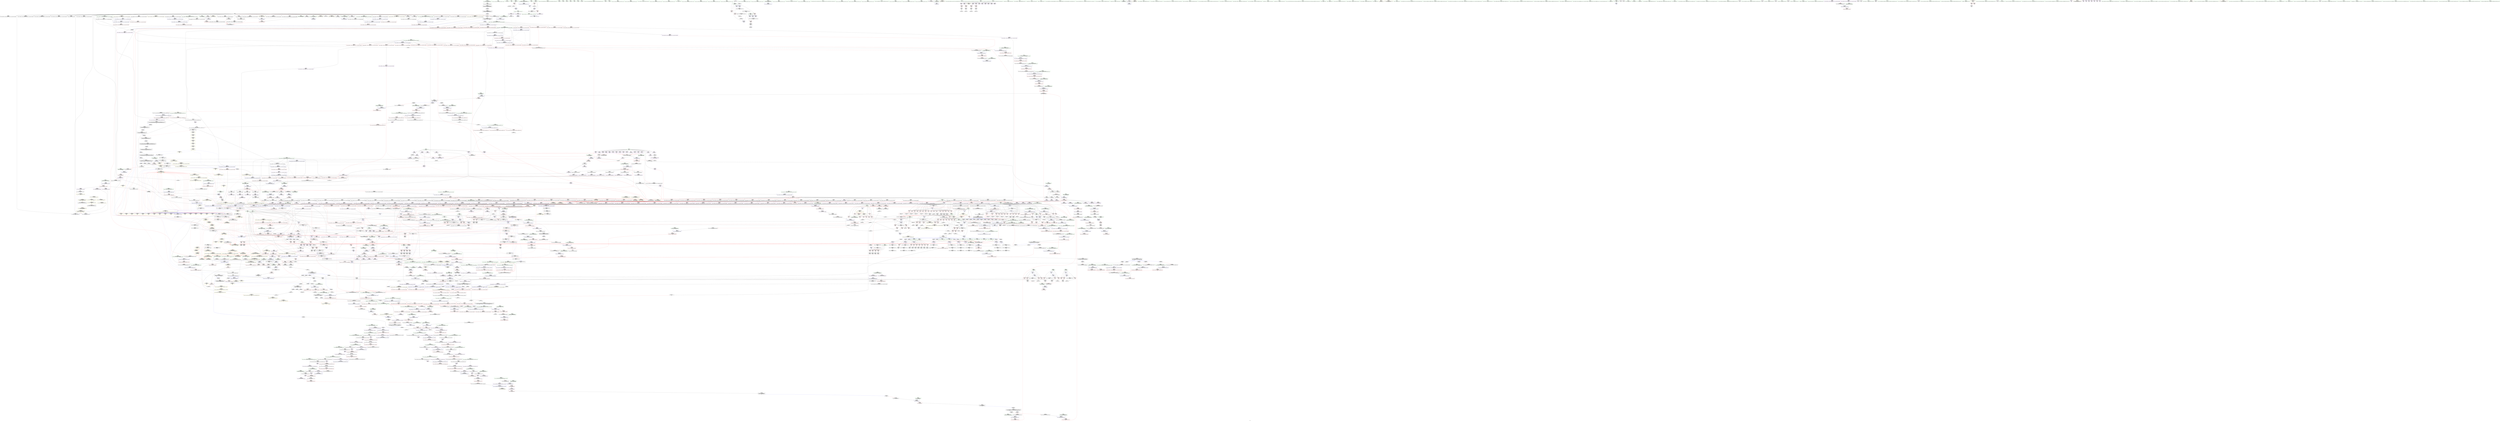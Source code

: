digraph "SVFG" {
	label="SVFG";

	Node0x563e9c98dfc0 [shape=record,color=grey,label="{NodeID: 0\nNullPtr|{|<s41>125}}"];
	Node0x563e9c98dfc0 -> Node0x563e9ccbc640[style=solid];
	Node0x563e9c98dfc0 -> Node0x563e9ccbc740[style=solid];
	Node0x563e9c98dfc0 -> Node0x563e9ccbc810[style=solid];
	Node0x563e9c98dfc0 -> Node0x563e9ccbc8e0[style=solid];
	Node0x563e9c98dfc0 -> Node0x563e9ccbc9b0[style=solid];
	Node0x563e9c98dfc0 -> Node0x563e9ccbca80[style=solid];
	Node0x563e9c98dfc0 -> Node0x563e9ccbcb50[style=solid];
	Node0x563e9c98dfc0 -> Node0x563e9ccbcc20[style=solid];
	Node0x563e9c98dfc0 -> Node0x563e9ccbccf0[style=solid];
	Node0x563e9c98dfc0 -> Node0x563e9ccbcdc0[style=solid];
	Node0x563e9c98dfc0 -> Node0x563e9ccbce90[style=solid];
	Node0x563e9c98dfc0 -> Node0x563e9ccbcf60[style=solid];
	Node0x563e9c98dfc0 -> Node0x563e9ccbd030[style=solid];
	Node0x563e9c98dfc0 -> Node0x563e9ccbd100[style=solid];
	Node0x563e9c98dfc0 -> Node0x563e9ccbd1d0[style=solid];
	Node0x563e9c98dfc0 -> Node0x563e9ccbd2a0[style=solid];
	Node0x563e9c98dfc0 -> Node0x563e9ccbd370[style=solid];
	Node0x563e9c98dfc0 -> Node0x563e9ccbd440[style=solid];
	Node0x563e9c98dfc0 -> Node0x563e9ccbd510[style=solid];
	Node0x563e9c98dfc0 -> Node0x563e9ccbd5e0[style=solid];
	Node0x563e9c98dfc0 -> Node0x563e9ccbd6b0[style=solid];
	Node0x563e9c98dfc0 -> Node0x563e9ccbd780[style=solid];
	Node0x563e9c98dfc0 -> Node0x563e9ccbd850[style=solid];
	Node0x563e9c98dfc0 -> Node0x563e9ccbd920[style=solid];
	Node0x563e9c98dfc0 -> Node0x563e9ccbd9f0[style=solid];
	Node0x563e9c98dfc0 -> Node0x563e9ccbdac0[style=solid];
	Node0x563e9c98dfc0 -> Node0x563e9ccbdb90[style=solid];
	Node0x563e9c98dfc0 -> Node0x563e9ccbdc60[style=solid];
	Node0x563e9c98dfc0 -> Node0x563e9ccbdd30[style=solid];
	Node0x563e9c98dfc0 -> Node0x563e9ccbde00[style=solid];
	Node0x563e9c98dfc0 -> Node0x563e9ccbded0[style=solid];
	Node0x563e9c98dfc0 -> Node0x563e9ccf2df0[style=solid];
	Node0x563e9c98dfc0 -> Node0x563e9ccf6970[style=solid];
	Node0x563e9c98dfc0 -> Node0x563e9ccf6a40[style=solid];
	Node0x563e9c98dfc0 -> Node0x563e9ccf6b10[style=solid];
	Node0x563e9c98dfc0 -> Node0x563e9ccf8920[style=solid];
	Node0x563e9c98dfc0 -> Node0x563e9ccfe760[style=solid];
	Node0x563e9c98dfc0 -> Node0x563e9cd2a610[style=solid];
	Node0x563e9c98dfc0 -> Node0x563e9cd310f0[style=solid];
	Node0x563e9c98dfc0 -> Node0x563e9cd316f0[style=solid];
	Node0x563e9c98dfc0 -> Node0x563e9cd31e70[style=solid];
	Node0x563e9c98dfc0:s41 -> Node0x563e9ce8ba20[style=solid,color=red];
	Node0x563e9ccb6520 [shape=record,color=black,label="{NodeID: 443\n1233\<--1199\n\<--this1\n_ZNSt6vectorIiSaIiEE17_M_realloc_insertIJRKiEEEvN9__gnu_cxx17__normal_iteratorIPiS1_EEDpOT_\n}"];
	Node0x563e9ccb6520 -> Node0x563e9ccd1eb0[style=solid];
	Node0x563e9ccb6520 -> Node0x563e9ccd1f80[style=solid];
	Node0x563e9ccc5740 [shape=record,color=red,label="{NodeID: 886\n565\<--564\n\<--_M_finish5\n_ZNSt6vectorIiSaIiEE9push_backERKi\n|{<s0>29}}"];
	Node0x563e9ccc5740:s0 -> Node0x563e9ce8ef80[style=solid,color=red];
	Node0x563e9ccfb910 [shape=record,color=blue,label="{NodeID: 1329\n1794\<--1779\ncoerce.dive\<--__first.coerce\n_ZSt18uninitialized_copyISt13move_iteratorIPiES1_ET0_T_S4_S3_\n}"];
	Node0x563e9ccfb910 -> Node0x563e9ccf2240[style=dashed];
	Node0x563e9ccaea60 [shape=record,color=green,label="{NodeID: 222\n1609\<--1610\nretval\<--retval_field_insensitive\n_ZSt3maxImERKT_S2_S2_\n}"];
	Node0x563e9ccaea60 -> Node0x563e9cceca80[style=solid];
	Node0x563e9ccaea60 -> Node0x563e9ccfa8d0[style=solid];
	Node0x563e9ccaea60 -> Node0x563e9ccfa9a0[style=solid];
	Node0x563e9ccd1c40 [shape=record,color=purple,label="{NodeID: 665\n1195\<--1175\ncoerce.dive\<--__position\n_ZNSt6vectorIiSaIiEE17_M_realloc_insertIJRKiEEEvN9__gnu_cxx17__normal_iteratorIPiS1_EEDpOT_\n}"];
	Node0x563e9ccd1c40 -> Node0x563e9ccf82a0[style=solid];
	Node0x563e9ce88950 [shape=record,color=black,label="{NodeID: 3322\n983 = PHI(135, 145, )\n0th arg _ZNSt12_Vector_baseIiSaIiEED2Ev }"];
	Node0x563e9ce88950 -> Node0x563e9ccf70c0[style=solid];
	Node0x563e9ccf0430 [shape=record,color=red,label="{NodeID: 1108\n2213\<--2172\n\<--__args.addr\n_ZNSt6vectorIiSaIiEE17_M_realloc_insertIJiEEEvN9__gnu_cxx17__normal_iteratorIPiS1_EEDpOT_\n|{<s0>166}}"];
	Node0x563e9ccf0430:s0 -> Node0x563e9ce8a900[style=solid,color=red];
	Node0x563e9c93f970 [shape=record,color=green,label="{NodeID: 1\n5\<--1\n\<--dummyObj\nCan only get source location for instruction, argument, global var or function.}"];
	Node0x563e9ccb65f0 [shape=record,color=black,label="{NodeID: 444\n1242\<--1199\n\<--this1\n_ZNSt6vectorIiSaIiEE17_M_realloc_insertIJRKiEEEvN9__gnu_cxx17__normal_iteratorIPiS1_EEDpOT_\n|{<s0>87}}"];
	Node0x563e9ccb65f0:s0 -> Node0x563e9ce86350[style=solid,color=red];
	Node0x563e9ccc5810 [shape=record,color=red,label="{NodeID: 887\n573\<--572\n\<--_M_finish7\n_ZNSt6vectorIiSaIiEE9push_backERKi\n}"];
	Node0x563e9ccc5810 -> Node0x563e9ccd0e70[style=solid];
	Node0x563e9ccfb9e0 [shape=record,color=blue,label="{NodeID: 1330\n1796\<--1780\ncoerce.dive1\<--__last.coerce\n_ZSt18uninitialized_copyISt13move_iteratorIPiES1_ET0_T_S4_S3_\n}"];
	Node0x563e9ccfb9e0 -> Node0x563e9ccf2310[style=dashed];
	Node0x563e9ccaeb30 [shape=record,color=green,label="{NodeID: 223\n1611\<--1612\n__a.addr\<--__a.addr_field_insensitive\n_ZSt3maxImERKT_S2_S2_\n}"];
	Node0x563e9ccaeb30 -> Node0x563e9ccecb50[style=solid];
	Node0x563e9ccaeb30 -> Node0x563e9ccecc20[style=solid];
	Node0x563e9ccaeb30 -> Node0x563e9ccfa730[style=solid];
	Node0x563e9ccd1d10 [shape=record,color=purple,label="{NodeID: 666\n1209\<--1185\ncoerce.dive3\<--ref.tmp\n_ZNSt6vectorIiSaIiEE17_M_realloc_insertIJRKiEEEvN9__gnu_cxx17__normal_iteratorIPiS1_EEDpOT_\n}"];
	Node0x563e9ccd1d10 -> Node0x563e9ccf85e0[style=solid];
	Node0x563e9ce88aa0 [shape=record,color=black,label="{NodeID: 3323\n1652 = PHI(1637, 1703, )\n0th arg _ZNK9__gnu_cxx13new_allocatorIiE8max_sizeEv }"];
	Node0x563e9ce88aa0 -> Node0x563e9ccfac10[style=solid];
	Node0x563e9ccf0500 [shape=record,color=red,label="{NodeID: 1109\n2202\<--2174\n\<--__len\n_ZNSt6vectorIiSaIiEE17_M_realloc_insertIJiEEEvN9__gnu_cxx17__normal_iteratorIPiS1_EEDpOT_\n|{<s0>165}}"];
	Node0x563e9ccf0500:s0 -> Node0x563e9ce8d280[style=solid,color=red];
	Node0x563e9c9853e0 [shape=record,color=green,label="{NodeID: 2\n12\<--1\n__dso_handle\<--dummyObj\nGlob }"];
	Node0x563e9ccb66c0 [shape=record,color=black,label="{NodeID: 445\n1253\<--1199\n\<--this1\n_ZNSt6vectorIiSaIiEE17_M_realloc_insertIJRKiEEEvN9__gnu_cxx17__normal_iteratorIPiS1_EEDpOT_\n}"];
	Node0x563e9ccb66c0 -> Node0x563e9ccd2120[style=solid];
	Node0x563e9ccb66c0 -> Node0x563e9ccd21f0[style=solid];
	Node0x563e9cd082d0 [shape=record,color=yellow,style=double,label="{NodeID: 3102\n40V_11 = CSCHI(MR_40V_4)\npts\{1715 \}\nCS[]|{<s0>51}}"];
	Node0x563e9cd082d0:s0 -> Node0x563e9cdcb4d0[style=dashed,color=red];
	Node0x563e9ccc58e0 [shape=record,color=red,label="{NodeID: 888\n584\<--583\n\<--coerce.dive8\n_ZNSt6vectorIiSaIiEE9push_backERKi\n|{<s0>31}}"];
	Node0x563e9ccc58e0:s0 -> Node0x563e9ce8ad30[style=solid,color=red];
	Node0x563e9ccfbab0 [shape=record,color=blue,label="{NodeID: 1331\n1786\<--1781\n__result.addr\<--__result\n_ZSt18uninitialized_copyISt13move_iteratorIPiES1_ET0_T_S4_S3_\n}"];
	Node0x563e9ccfbab0 -> Node0x563e9ccedd30[style=dashed];
	Node0x563e9ccaec00 [shape=record,color=green,label="{NodeID: 224\n1613\<--1614\n__b.addr\<--__b.addr_field_insensitive\n_ZSt3maxImERKT_S2_S2_\n}"];
	Node0x563e9ccaec00 -> Node0x563e9cceccf0[style=solid];
	Node0x563e9ccaec00 -> Node0x563e9ccecdc0[style=solid];
	Node0x563e9ccaec00 -> Node0x563e9ccfa800[style=solid];
	Node0x563e9ccd1de0 [shape=record,color=purple,label="{NodeID: 667\n1224\<--1223\n_M_impl\<--\n_ZNSt6vectorIiSaIiEE17_M_realloc_insertIJRKiEEEvN9__gnu_cxx17__normal_iteratorIPiS1_EEDpOT_\n}"];
	Node0x563e9ccd1de0 -> Node0x563e9ccb72f0[style=solid];
	Node0x563e9ce88bf0 [shape=record,color=black,label="{NodeID: 3324\n2165 = PHI(2084, )\n0th arg _ZNSt6vectorIiSaIiEE17_M_realloc_insertIJiEEEvN9__gnu_cxx17__normal_iteratorIPiS1_EEDpOT_ }"];
	Node0x563e9ce88bf0 -> Node0x563e9ccfe1b0[style=solid];
	Node0x563e9ccf05d0 [shape=record,color=red,label="{NodeID: 1110\n2276\<--2174\n\<--__len\n_ZNSt6vectorIiSaIiEE17_M_realloc_insertIJiEEEvN9__gnu_cxx17__normal_iteratorIPiS1_EEDpOT_\n|{<s0>179}}"];
	Node0x563e9ccf05d0:s0 -> Node0x563e9ce8ddf0[style=solid,color=red];
	Node0x563e9c9724b0 [shape=record,color=green,label="{NodeID: 3\n31\<--1\n.str\<--dummyObj\nGlob }"];
	Node0x563e9ccb6790 [shape=record,color=black,label="{NodeID: 446\n1258\<--1199\n\<--this1\n_ZNSt6vectorIiSaIiEE17_M_realloc_insertIJRKiEEEvN9__gnu_cxx17__normal_iteratorIPiS1_EEDpOT_\n|{<s0>90}}"];
	Node0x563e9ccb6790:s0 -> Node0x563e9ce86350[style=solid,color=red];
	Node0x563e9cd08430 [shape=record,color=yellow,style=double,label="{NodeID: 3103\n141V_11 = CSCHI(MR_141V_4)\npts\{110000 \}\nCS[]|{<s0>51}}"];
	Node0x563e9cd08430:s0 -> Node0x563e9cdcb4d0[style=dashed,color=red];
	Node0x563e9ccc59b0 [shape=record,color=red,label="{NodeID: 889\n636\<--595\n\<--test\nmain\n}"];
	Node0x563e9ccc59b0 -> Node0x563e9cd2d670[style=solid];
	Node0x563e9ccc59b0 -> Node0x563e9cd31ff0[style=solid];
	Node0x563e9ccfbb80 [shape=record,color=blue,label="{NodeID: 1332\n1788\<--265\n__assignable\<--\n_ZSt18uninitialized_copyISt13move_iteratorIPiES1_ET0_T_S4_S3_\n}"];
	Node0x563e9ccaecd0 [shape=record,color=green,label="{NodeID: 225\n1633\<--1634\n__a.addr\<--__a.addr_field_insensitive\n_ZNSt16allocator_traitsISaIiEE8max_sizeERKS0_\n}"];
	Node0x563e9ccaecd0 -> Node0x563e9cced030[style=solid];
	Node0x563e9ccaecd0 -> Node0x563e9ccfaa70[style=solid];
	Node0x563e9ccd1eb0 [shape=record,color=purple,label="{NodeID: 668\n1234\<--1233\n_M_impl7\<--\n_ZNSt6vectorIiSaIiEE17_M_realloc_insertIJRKiEEEvN9__gnu_cxx17__normal_iteratorIPiS1_EEDpOT_\n}"];
	Node0x563e9ce88d00 [shape=record,color=black,label="{NodeID: 3325\n2166 = PHI(2122, )\n1st arg _ZNSt6vectorIiSaIiEE17_M_realloc_insertIJiEEEvN9__gnu_cxx17__normal_iteratorIPiS1_EEDpOT_ }"];
	Node0x563e9ce88d00 -> Node0x563e9ccfe0e0[style=solid];
	Node0x563e9cda65a0 [shape=record,color=black,label="{NodeID: 2218\nMR_52V_3 = PHI(MR_52V_4, MR_52V_2, )\npts\{384 \}\n|{|<s6>25}}"];
	Node0x563e9cda65a0 -> Node0x563e9ccc3ee0[style=dashed];
	Node0x563e9cda65a0 -> Node0x563e9ccc3fb0[style=dashed];
	Node0x563e9cda65a0 -> Node0x563e9ccc4080[style=dashed];
	Node0x563e9cda65a0 -> Node0x563e9ccc4150[style=dashed];
	Node0x563e9cda65a0 -> Node0x563e9ccc4220[style=dashed];
	Node0x563e9cda65a0 -> Node0x563e9ccf4680[style=dashed];
	Node0x563e9cda65a0:s6 -> Node0x563e9cdc8450[style=dashed,color=red];
	Node0x563e9ccf06a0 [shape=record,color=red,label="{NodeID: 1111\n2320\<--2174\n\<--__len\n_ZNSt6vectorIiSaIiEE17_M_realloc_insertIJiEEEvN9__gnu_cxx17__normal_iteratorIPiS1_EEDpOT_\n}"];
	Node0x563e9c924040 [shape=record,color=green,label="{NodeID: 4\n33\<--1\n.str.3\<--dummyObj\nGlob }"];
	Node0x563e9ccb6860 [shape=record,color=black,label="{NodeID: 447\n1274\<--1199\n\<--this1\n_ZNSt6vectorIiSaIiEE17_M_realloc_insertIJRKiEEEvN9__gnu_cxx17__normal_iteratorIPiS1_EEDpOT_\n}"];
	Node0x563e9ccb6860 -> Node0x563e9ccd22c0[style=solid];
	Node0x563e9cd08510 [shape=record,color=yellow,style=double,label="{NodeID: 3104\n143V_14 = CSCHI(MR_143V_7)\npts\{110001 \}\nCS[]|{<s0>51}}"];
	Node0x563e9cd08510:s0 -> Node0x563e9cdcb4d0[style=dashed,color=red];
	Node0x563e9ccc5a80 [shape=record,color=red,label="{NodeID: 890\n642\<--597\n\<--cas\nmain\n}"];
	Node0x563e9ccc5a80 -> Node0x563e9cd2d7f0[style=solid];
	Node0x563e9ccfbc50 [shape=record,color=blue, style = dotted,label="{NodeID: 1333\n2374\<--2376\noffset_0\<--dummyVal\n_ZSt18uninitialized_copyISt13move_iteratorIPiES1_ET0_T_S4_S3_\n}"];
	Node0x563e9ccfbc50 -> Node0x563e9ccede00[style=dashed];
	Node0x563e9ccaeda0 [shape=record,color=green,label="{NodeID: 226\n1639\<--1640\n_ZNK9__gnu_cxx13new_allocatorIiE8max_sizeEv\<--_ZNK9__gnu_cxx13new_allocatorIiE8max_sizeEv_field_insensitive\n}"];
	Node0x563e9ccd1f80 [shape=record,color=purple,label="{NodeID: 669\n1235\<--1233\n_M_start\<--\n_ZNSt6vectorIiSaIiEE17_M_realloc_insertIJRKiEEEvN9__gnu_cxx17__normal_iteratorIPiS1_EEDpOT_\n}"];
	Node0x563e9ccd1f80 -> Node0x563e9ccea860[style=solid];
	Node0x563e9ce88e10 [shape=record,color=black,label="{NodeID: 3326\n2167 = PHI(2120, )\n2nd arg _ZNSt6vectorIiSaIiEE17_M_realloc_insertIJiEEEvN9__gnu_cxx17__normal_iteratorIPiS1_EEDpOT_ }"];
	Node0x563e9ce88e10 -> Node0x563e9ccfe280[style=solid];
	Node0x563e9cda6aa0 [shape=record,color=black,label="{NodeID: 2219\nMR_132V_2 = PHI(MR_132V_4, MR_132V_1, )\npts\{386 \}\n}"];
	Node0x563e9cda6aa0 -> Node0x563e9ccf4410[style=dashed];
	Node0x563e9ccf0770 [shape=record,color=red,label="{NodeID: 1112\n2211\<--2176\n\<--__elems_before\n_ZNSt6vectorIiSaIiEE17_M_realloc_insertIJiEEEvN9__gnu_cxx17__normal_iteratorIPiS1_EEDpOT_\n}"];
	Node0x563e9c93d1b0 [shape=record,color=green,label="{NodeID: 5\n35\<--1\nstdout\<--dummyObj\nGlob }"];
	Node0x563e9ccb6930 [shape=record,color=black,label="{NodeID: 448\n1294\<--1199\n\<--this1\n_ZNSt6vectorIiSaIiEE17_M_realloc_insertIJRKiEEEvN9__gnu_cxx17__normal_iteratorIPiS1_EEDpOT_\n|{<s0>95}}"];
	Node0x563e9ccb6930:s0 -> Node0x563e9ce86350[style=solid,color=red];
	Node0x563e9cd085f0 [shape=record,color=yellow,style=double,label="{NodeID: 3105\n201V_11 = CSCHI(MR_201V_4)\npts\{110002 \}\nCS[]|{<s0>51}}"];
	Node0x563e9cd085f0:s0 -> Node0x563e9cdcb4d0[style=dashed,color=red];
	Node0x563e9ccc5b50 [shape=record,color=red,label="{NodeID: 891\n839\<--597\n\<--cas\nmain\n}"];
	Node0x563e9ccfbd20 [shape=record,color=blue, style = dotted,label="{NodeID: 1334\n2377\<--2379\noffset_0\<--dummyVal\n_ZSt18uninitialized_copyISt13move_iteratorIPiES1_ET0_T_S4_S3_\n}"];
	Node0x563e9ccfbd20 -> Node0x563e9cceded0[style=dashed];
	Node0x563e9ccaeea0 [shape=record,color=green,label="{NodeID: 227\n1644\<--1645\nthis.addr\<--this.addr_field_insensitive\n_ZNKSt12_Vector_baseIiSaIiEE19_M_get_Tp_allocatorEv\n}"];
	Node0x563e9ccaeea0 -> Node0x563e9cced100[style=solid];
	Node0x563e9ccaeea0 -> Node0x563e9ccfab40[style=solid];
	Node0x563e9ccd2050 [shape=record,color=purple,label="{NodeID: 670\n1249\<--1248\nincdec.ptr\<--\n_ZNSt6vectorIiSaIiEE17_M_realloc_insertIJRKiEEEvN9__gnu_cxx17__normal_iteratorIPiS1_EEDpOT_\n}"];
	Node0x563e9ccd2050 -> Node0x563e9ccf8ac0[style=solid];
	Node0x563e9ce88f20 [shape=record,color=black,label="{NodeID: 3327\n1130 = PHI(1081, )\n0th arg _ZNSaIiED2Ev }"];
	Node0x563e9ce88f20 -> Node0x563e9ccf7e90[style=solid];
	Node0x563e9cda6fa0 [shape=record,color=black,label="{NodeID: 2220\nMR_40V_2 = PHI(MR_40V_3, MR_40V_1, )\npts\{1715 \}\n|{|<s1>27|<s2>28|<s3>56}}"];
	Node0x563e9cda6fa0 -> Node0x563e9cdaa6a0[style=dashed];
	Node0x563e9cda6fa0:s1 -> Node0x563e9cdbc1e0[style=dashed,color=red];
	Node0x563e9cda6fa0:s2 -> Node0x563e9cdba6f0[style=dashed,color=red];
	Node0x563e9cda6fa0:s3 -> Node0x563e9cdb43d0[style=dashed,color=blue];
	Node0x563e9ccf0840 [shape=record,color=red,label="{NodeID: 1113\n2258\<--2176\n\<--__elems_before\n_ZNSt6vectorIiSaIiEE17_M_realloc_insertIJiEEEvN9__gnu_cxx17__normal_iteratorIPiS1_EEDpOT_\n}"];
	Node0x563e9cca0a30 [shape=record,color=green,label="{NodeID: 6\n36\<--1\n.str.4\<--dummyObj\nGlob }"];
	Node0x563e9ccb6a00 [shape=record,color=black,label="{NodeID: 449\n1298\<--1199\n\<--this1\n_ZNSt6vectorIiSaIiEE17_M_realloc_insertIJRKiEEEvN9__gnu_cxx17__normal_iteratorIPiS1_EEDpOT_\n|{<s0>97}}"];
	Node0x563e9ccb6a00:s0 -> Node0x563e9ce8d730[style=solid,color=red];
	Node0x563e9ccc5c20 [shape=record,color=red,label="{NodeID: 892\n653\<--599\n\<--i\nmain\n}"];
	Node0x563e9ccc5c20 -> Node0x563e9cd322f0[style=solid];
	Node0x563e9ccfbdf0 [shape=record,color=blue,label="{NodeID: 1335\n1834\<--1821\ncoerce.dive\<--__first.coerce\n_ZNSt20__uninitialized_copyILb1EE13__uninit_copyISt13move_iteratorIPiES3_EET0_T_S6_S5_\n}"];
	Node0x563e9ccfbdf0 -> Node0x563e9ccf23e0[style=dashed];
	Node0x563e9ccaef70 [shape=record,color=green,label="{NodeID: 228\n1653\<--1654\nthis.addr\<--this.addr_field_insensitive\n_ZNK9__gnu_cxx13new_allocatorIiE8max_sizeEv\n}"];
	Node0x563e9ccaef70 -> Node0x563e9cced1d0[style=solid];
	Node0x563e9ccaef70 -> Node0x563e9ccfac10[style=solid];
	Node0x563e9ccd2120 [shape=record,color=purple,label="{NodeID: 671\n1254\<--1253\n_M_impl13\<--\n_ZNSt6vectorIiSaIiEE17_M_realloc_insertIJRKiEEEvN9__gnu_cxx17__normal_iteratorIPiS1_EEDpOT_\n}"];
	Node0x563e9ce89030 [shape=record,color=black,label="{NodeID: 3328\n1779 = PHI(1757, )\n0th arg _ZSt18uninitialized_copyISt13move_iteratorIPiES1_ET0_T_S4_S3_ }"];
	Node0x563e9ce89030 -> Node0x563e9ccfb910[style=solid];
	Node0x563e9cda74a0 [shape=record,color=black,label="{NodeID: 2221\nMR_79V_2 = PHI(MR_79V_3, MR_79V_1, )\npts\{150000 \}\n|{|<s1>27|<s2>28|<s3>56}}"];
	Node0x563e9cda74a0 -> Node0x563e9cdaaba0[style=dashed];
	Node0x563e9cda74a0:s1 -> Node0x563e9cdbc4b0[style=dashed,color=red];
	Node0x563e9cda74a0:s2 -> Node0x563e9cdba9c0[style=dashed,color=red];
	Node0x563e9cda74a0:s3 -> Node0x563e9cdb52d0[style=dashed,color=blue];
	Node0x563e9ccf0910 [shape=record,color=red,label="{NodeID: 1114\n2205\<--2180\n\<--__new_start\n_ZNSt6vectorIiSaIiEE17_M_realloc_insertIJiEEEvN9__gnu_cxx17__normal_iteratorIPiS1_EEDpOT_\n}"];
	Node0x563e9ccf0910 -> Node0x563e9ccfe690[style=solid];
	Node0x563e9cca5df0 [shape=record,color=green,label="{NodeID: 7\n38\<--1\n.str.5\<--dummyObj\nGlob }"];
	Node0x563e9ccb6ad0 [shape=record,color=black,label="{NodeID: 450\n1306\<--1199\n\<--this1\n_ZNSt6vectorIiSaIiEE17_M_realloc_insertIJRKiEEEvN9__gnu_cxx17__normal_iteratorIPiS1_EEDpOT_\n}"];
	Node0x563e9ccb6ad0 -> Node0x563e9ccd2390[style=solid];
	Node0x563e9ccb6ad0 -> Node0x563e9ccd2460[style=solid];
	Node0x563e9ccc5cf0 [shape=record,color=red,label="{NodeID: 893\n659\<--599\n\<--i\nmain\n}"];
	Node0x563e9ccc5cf0 -> Node0x563e9ccb4640[style=solid];
	Node0x563e9ccfbec0 [shape=record,color=blue,label="{NodeID: 1336\n1836\<--1822\ncoerce.dive1\<--__last.coerce\n_ZNSt20__uninitialized_copyILb1EE13__uninit_copyISt13move_iteratorIPiES3_EET0_T_S6_S5_\n}"];
	Node0x563e9ccfbec0 -> Node0x563e9ccf24b0[style=dashed];
	Node0x563e9ccb7550 [shape=record,color=green,label="{NodeID: 229\n1662\<--1663\nthis.addr\<--this.addr_field_insensitive\n_ZN9__gnu_cxx17__normal_iteratorIPiSt6vectorIiSaIiEEEC2ERKS1_\n}"];
	Node0x563e9ccb7550 -> Node0x563e9cced2a0[style=solid];
	Node0x563e9ccb7550 -> Node0x563e9ccface0[style=solid];
	Node0x563e9ccd21f0 [shape=record,color=purple,label="{NodeID: 672\n1255\<--1253\n_M_finish\<--\n_ZNSt6vectorIiSaIiEE17_M_realloc_insertIJRKiEEEvN9__gnu_cxx17__normal_iteratorIPiS1_EEDpOT_\n}"];
	Node0x563e9ccd21f0 -> Node0x563e9cceaad0[style=solid];
	Node0x563e9ce89140 [shape=record,color=black,label="{NodeID: 3329\n1780 = PHI(1759, )\n1st arg _ZSt18uninitialized_copyISt13move_iteratorIPiES1_ET0_T_S4_S3_ }"];
	Node0x563e9ce89140 -> Node0x563e9ccfb9e0[style=solid];
	Node0x563e9cda79a0 [shape=record,color=black,label="{NodeID: 2222\nMR_81V_2 = PHI(MR_81V_3, MR_81V_1, )\npts\{150001 \}\n|{|<s1>27|<s2>28|<s3>56}}"];
	Node0x563e9cda79a0 -> Node0x563e9cdab0a0[style=dashed];
	Node0x563e9cda79a0:s1 -> Node0x563e9cdbc5c0[style=dashed,color=red];
	Node0x563e9cda79a0:s2 -> Node0x563e9cdbaad0[style=dashed,color=red];
	Node0x563e9cda79a0:s3 -> Node0x563e9cdb5cd0[style=dashed,color=blue];
	Node0x563e9ccf09e0 [shape=record,color=red,label="{NodeID: 1115\n2210\<--2180\n\<--__new_start\n_ZNSt6vectorIiSaIiEE17_M_realloc_insertIJiEEEvN9__gnu_cxx17__normal_iteratorIPiS1_EEDpOT_\n}"];
	Node0x563e9ccf09e0 -> Node0x563e9ccc07a0[style=solid];
	Node0x563e9cca5e80 [shape=record,color=green,label="{NodeID: 8\n40\<--1\n.str.6\<--dummyObj\nGlob }"];
	Node0x563e9ccb6ba0 [shape=record,color=black,label="{NodeID: 451\n1310\<--1199\n\<--this1\n_ZNSt6vectorIiSaIiEE17_M_realloc_insertIJRKiEEEvN9__gnu_cxx17__normal_iteratorIPiS1_EEDpOT_\n}"];
	Node0x563e9ccb6ba0 -> Node0x563e9ccd2530[style=solid];
	Node0x563e9ccb6ba0 -> Node0x563e9ccd2600[style=solid];
	Node0x563e9c4b1790 [shape=record,color=black,label="{NodeID: 2001\n1462 = PHI(1458, 1460, )\n}"];
	Node0x563e9c4b1790 -> Node0x563e9ccc7ca0[style=solid];
	Node0x563e9ccc5dc0 [shape=record,color=red,label="{NodeID: 894\n665\<--599\n\<--i\nmain\n}"];
	Node0x563e9ccc5dc0 -> Node0x563e9ccb4710[style=solid];
	Node0x563e9cdc4090 [shape=record,color=yellow,style=double,label="{NodeID: 2444\n40V_1 = ENCHI(MR_40V_0)\npts\{1715 \}\nFun[_ZNSt20__uninitialized_copyILb1EE13__uninit_copyISt13move_iteratorIPiES3_EET0_T_S6_S5_]|{<s0>138}}"];
	Node0x563e9cdc4090:s0 -> Node0x563e9cdc2810[style=dashed,color=red];
	Node0x563e9ccfbf90 [shape=record,color=blue,label="{NodeID: 1337\n1828\<--1823\n__result.addr\<--__result\n_ZNSt20__uninitialized_copyILb1EE13__uninit_copyISt13move_iteratorIPiES3_EET0_T_S6_S5_\n}"];
	Node0x563e9ccfbf90 -> Node0x563e9ccedfa0[style=dashed];
	Node0x563e9ccb7620 [shape=record,color=green,label="{NodeID: 230\n1664\<--1665\n__i.addr\<--__i.addr_field_insensitive\n_ZN9__gnu_cxx17__normal_iteratorIPiSt6vectorIiSaIiEEEC2ERKS1_\n}"];
	Node0x563e9ccb7620 -> Node0x563e9cced370[style=solid];
	Node0x563e9ccb7620 -> Node0x563e9ccfadb0[style=solid];
	Node0x563e9ccd22c0 [shape=record,color=purple,label="{NodeID: 673\n1275\<--1274\n_M_impl17\<--\n_ZNSt6vectorIiSaIiEE17_M_realloc_insertIJRKiEEEvN9__gnu_cxx17__normal_iteratorIPiS1_EEDpOT_\n}"];
	Node0x563e9ccd22c0 -> Node0x563e9ccb73c0[style=solid];
	Node0x563e9ce89250 [shape=record,color=black,label="{NodeID: 3330\n1781 = PHI(1755, )\n2nd arg _ZSt18uninitialized_copyISt13move_iteratorIPiES1_ET0_T_S4_S3_ }"];
	Node0x563e9ce89250 -> Node0x563e9ccfbab0[style=solid];
	Node0x563e9cda7ea0 [shape=record,color=black,label="{NodeID: 2223\nMR_83V_2 = PHI(MR_83V_3, MR_83V_1, )\npts\{150002 \}\n|{|<s1>56}}"];
	Node0x563e9cda7ea0 -> Node0x563e9cdab5a0[style=dashed];
	Node0x563e9cda7ea0:s1 -> Node0x563e9cdb61d0[style=dashed,color=blue];
	Node0x563e9ccf0ab0 [shape=record,color=red,label="{NodeID: 1116\n2223\<--2180\n\<--__new_start\n_ZNSt6vectorIiSaIiEE17_M_realloc_insertIJiEEEvN9__gnu_cxx17__normal_iteratorIPiS1_EEDpOT_\n|{<s0>170}}"];
	Node0x563e9ccf0ab0:s0 -> Node0x563e9ce8eb20[style=solid,color=red];
	Node0x563e9cca5f40 [shape=record,color=green,label="{NodeID: 9\n42\<--1\n.str.7\<--dummyObj\nGlob }"];
	Node0x563e9ccb6c70 [shape=record,color=black,label="{NodeID: 452\n1314\<--1199\n\<--this1\n_ZNSt6vectorIiSaIiEE17_M_realloc_insertIJRKiEEEvN9__gnu_cxx17__normal_iteratorIPiS1_EEDpOT_\n|{<s0>99}}"];
	Node0x563e9ccb6c70:s0 -> Node0x563e9ce86350[style=solid,color=red];
	Node0x563e9cd29ad0 [shape=record,color=black,label="{NodeID: 2002\n160 = PHI(158, 161, )\n|{|<s1>11}}"];
	Node0x563e9cd29ad0 -> Node0x563e9cccff00[style=solid];
	Node0x563e9cd29ad0:s1 -> Node0x563e9ce88410[style=solid,color=red];
	Node0x563e9ccc5e90 [shape=record,color=red,label="{NodeID: 895\n670\<--599\n\<--i\nmain\n}"];
	Node0x563e9ccc5e90 -> Node0x563e9cd2d4f0[style=solid];
	Node0x563e9ccfc060 [shape=record,color=blue, style = dotted,label="{NodeID: 1338\n2380\<--2382\noffset_0\<--dummyVal\n_ZNSt20__uninitialized_copyILb1EE13__uninit_copyISt13move_iteratorIPiES3_EET0_T_S6_S5_\n}"];
	Node0x563e9ccfc060 -> Node0x563e9ccee070[style=dashed];
	Node0x563e9ccb76f0 [shape=record,color=green,label="{NodeID: 231\n1677\<--1678\n__a.addr\<--__a.addr_field_insensitive\n_ZNSt16allocator_traitsISaIiEE8allocateERS0_m\n}"];
	Node0x563e9ccb76f0 -> Node0x563e9cced510[style=solid];
	Node0x563e9ccb76f0 -> Node0x563e9ccfaf50[style=solid];
	Node0x563e9ccd2390 [shape=record,color=purple,label="{NodeID: 674\n1307\<--1306\n_M_impl25\<--\n_ZNSt6vectorIiSaIiEE17_M_realloc_insertIJRKiEEEvN9__gnu_cxx17__normal_iteratorIPiS1_EEDpOT_\n}"];
	Node0x563e9ce89360 [shape=record,color=black,label="{NodeID: 3331\n1591 = PHI(1427, 1427, 1427, )\n0th arg _ZNKSt6vectorIiSaIiEE8max_sizeEv }"];
	Node0x563e9ce89360 -> Node0x563e9ccfa660[style=solid];
	Node0x563e9cda83a0 [shape=record,color=black,label="{NodeID: 2224\nMR_148V_2 = PHI(MR_148V_3, MR_148V_1, )\npts\{200000 \}\n|{|<s3>56}}"];
	Node0x563e9cda83a0 -> Node0x563e9ccc50c0[style=dashed];
	Node0x563e9cda83a0 -> Node0x563e9ccf44e0[style=dashed];
	Node0x563e9cda83a0 -> Node0x563e9cda83a0[style=dashed];
	Node0x563e9cda83a0:s3 -> Node0x563e9cdb61d0[style=dashed,color=blue];
	Node0x563e9ccf0b80 [shape=record,color=red,label="{NodeID: 1117\n2257\<--2180\n\<--__new_start\n_ZNSt6vectorIiSaIiEE17_M_realloc_insertIJiEEEvN9__gnu_cxx17__normal_iteratorIPiS1_EEDpOT_\n}"];
	Node0x563e9ccf0b80 -> Node0x563e9ccc0870[style=solid];
	Node0x563e9cca6000 [shape=record,color=green,label="{NodeID: 10\n44\<--1\n.str.8\<--dummyObj\nGlob }"];
	Node0x563e9ccb6d40 [shape=record,color=black,label="{NodeID: 453\n1317\<--1199\n\<--this1\n_ZNSt6vectorIiSaIiEE17_M_realloc_insertIJRKiEEEvN9__gnu_cxx17__normal_iteratorIPiS1_EEDpOT_\n|{<s0>101}}"];
	Node0x563e9ccb6d40:s0 -> Node0x563e9ce8d730[style=solid,color=red];
	Node0x563e9cd08ad0 [shape=record,color=yellow,style=double,label="{NodeID: 3110\n40V_14 = CSCHI(MR_40V_4)\npts\{1715 \}\nCS[]|{<s0>55}}"];
	Node0x563e9cd08ad0:s0 -> Node0x563e9cdcb4d0[style=dashed,color=red];
	Node0x563e9cd2a070 [shape=record,color=black,label="{NodeID: 2003\n179 = PHI(177, 180, )\n}"];
	Node0x563e9cd2a070 -> Node0x563e9cccffd0[style=solid];
	Node0x563e9ccc5f60 [shape=record,color=red,label="{NodeID: 896\n676\<--601\n\<--i7\nmain\n}"];
	Node0x563e9ccc5f60 -> Node0x563e9cd319f0[style=solid];
	Node0x563e9ccfc130 [shape=record,color=blue, style = dotted,label="{NodeID: 1339\n2383\<--2385\noffset_0\<--dummyVal\n_ZNSt20__uninitialized_copyILb1EE13__uninit_copyISt13move_iteratorIPiES3_EET0_T_S6_S5_\n}"];
	Node0x563e9ccfc130 -> Node0x563e9ccee140[style=dashed];
	Node0x563e9ccb77c0 [shape=record,color=green,label="{NodeID: 232\n1679\<--1680\n__n.addr\<--__n.addr_field_insensitive\n_ZNSt16allocator_traitsISaIiEE8allocateERS0_m\n}"];
	Node0x563e9ccb77c0 -> Node0x563e9cced5e0[style=solid];
	Node0x563e9ccb77c0 -> Node0x563e9ccfb020[style=solid];
	Node0x563e9ccd2460 [shape=record,color=purple,label="{NodeID: 675\n1308\<--1306\n_M_start26\<--\n_ZNSt6vectorIiSaIiEE17_M_realloc_insertIJRKiEEEvN9__gnu_cxx17__normal_iteratorIPiS1_EEDpOT_\n}"];
	Node0x563e9ccd2460 -> Node0x563e9cceaba0[style=solid];
	Node0x563e9ce89550 [shape=record,color=black,label="{NodeID: 3332\n2021 = PHI(1766, )\n0th arg _ZNSt13move_iteratorIPiEC2ES0_ }"];
	Node0x563e9ce89550 -> Node0x563e9ccfd310[style=solid];
	Node0x563e9ccf0c50 [shape=record,color=red,label="{NodeID: 1118\n2268\<--2180\n\<--__new_start\n_ZNSt6vectorIiSaIiEE17_M_realloc_insertIJiEEEvN9__gnu_cxx17__normal_iteratorIPiS1_EEDpOT_\n|{<s0>178}}"];
	Node0x563e9ccf0c50:s0 -> Node0x563e9ce857b0[style=solid,color=red];
	Node0x563e9cca7180 [shape=record,color=green,label="{NodeID: 11\n46\<--1\nstderr\<--dummyObj\nGlob }"];
	Node0x563e9ccb6e10 [shape=record,color=black,label="{NodeID: 454\n1318\<--1199\n\<--this1\n_ZNSt6vectorIiSaIiEE17_M_realloc_insertIJRKiEEEvN9__gnu_cxx17__normal_iteratorIPiS1_EEDpOT_\n}"];
	Node0x563e9ccb6e10 -> Node0x563e9ccd26d0[style=solid];
	Node0x563e9ccb6e10 -> Node0x563e9ccd27a0[style=solid];
	Node0x563e9cd08c30 [shape=record,color=yellow,style=double,label="{NodeID: 3111\n141V_14 = CSCHI(MR_141V_4)\npts\{110000 \}\nCS[]|{<s0>55}}"];
	Node0x563e9cd08c30:s0 -> Node0x563e9cdcb4d0[style=dashed,color=red];
	Node0x563e9cd2a610 [shape=record,color=black,label="{NodeID: 2004\n1521 = PHI(1516, 3, )\n}"];
	Node0x563e9cd2a610 -> Node0x563e9ccc8250[style=solid];
	Node0x563e9ccc6030 [shape=record,color=red,label="{NodeID: 897\n680\<--601\n\<--i7\nmain\n}"];
	Node0x563e9ccc6030 -> Node0x563e9ccb47e0[style=solid];
	Node0x563e9ccfc200 [shape=record,color=blue,label="{NodeID: 1340\n1868\<--1855\ncoerce.dive\<--__first.coerce\n_ZSt4copyISt13move_iteratorIPiES1_ET0_T_S4_S3_\n}"];
	Node0x563e9ccfc200 -> Node0x563e9ccf2580[style=dashed];
	Node0x563e9ccb7890 [shape=record,color=green,label="{NodeID: 233\n1687\<--1688\n_ZN9__gnu_cxx13new_allocatorIiE8allocateEmPKv\<--_ZN9__gnu_cxx13new_allocatorIiE8allocateEmPKv_field_insensitive\n}"];
	Node0x563e9ccd2530 [shape=record,color=purple,label="{NodeID: 676\n1311\<--1310\n_M_impl27\<--\n_ZNSt6vectorIiSaIiEE17_M_realloc_insertIJRKiEEEvN9__gnu_cxx17__normal_iteratorIPiS1_EEDpOT_\n}"];
	Node0x563e9ce89660 [shape=record,color=black,label="{NodeID: 3333\n2022 = PHI(1771, )\n1st arg _ZNSt13move_iteratorIPiEC2ES0_ }"];
	Node0x563e9ce89660 -> Node0x563e9ccfd3e0[style=solid];
	Node0x563e9ccf0d20 [shape=record,color=red,label="{NodeID: 1119\n2275\<--2180\n\<--__new_start\n_ZNSt6vectorIiSaIiEE17_M_realloc_insertIJiEEEvN9__gnu_cxx17__normal_iteratorIPiS1_EEDpOT_\n|{<s0>179}}"];
	Node0x563e9ccf0d20:s0 -> Node0x563e9ce8dbb0[style=solid,color=red];
	Node0x563e9cca7210 [shape=record,color=green,label="{NodeID: 12\n47\<--1\n.str.9\<--dummyObj\nGlob }"];
	Node0x563e9ccb6ee0 [shape=record,color=black,label="{NodeID: 455\n1322\<--1199\n\<--this1\n_ZNSt6vectorIiSaIiEE17_M_realloc_insertIJRKiEEEvN9__gnu_cxx17__normal_iteratorIPiS1_EEDpOT_\n}"];
	Node0x563e9ccb6ee0 -> Node0x563e9ccd2870[style=solid];
	Node0x563e9ccb6ee0 -> Node0x563e9ccd2940[style=solid];
	Node0x563e9cd08d10 [shape=record,color=yellow,style=double,label="{NodeID: 3112\n143V_17 = CSCHI(MR_143V_7)\npts\{110001 \}\nCS[]|{<s0>55}}"];
	Node0x563e9cd08d10:s0 -> Node0x563e9cdcb4d0[style=dashed,color=red];
	Node0x563e9cd2abb0 [shape=record,color=black,label="{NodeID: 2005\n61 = PHI(59, 62, )\n|{|<s1>1}}"];
	Node0x563e9cd2abb0 -> Node0x563e9cccfa20[style=solid];
	Node0x563e9cd2abb0:s1 -> Node0x563e9ce88410[style=solid,color=red];
	Node0x563e9ccc6100 [shape=record,color=red,label="{NodeID: 898\n692\<--601\n\<--i7\nmain\n|{<s0>39}}"];
	Node0x563e9ccc6100:s0 -> Node0x563e9ce819a0[style=solid,color=red];
	Node0x563e9ccfc2d0 [shape=record,color=blue,label="{NodeID: 1341\n1870\<--1856\ncoerce.dive1\<--__last.coerce\n_ZSt4copyISt13move_iteratorIPiES1_ET0_T_S4_S3_\n}"];
	Node0x563e9ccfc2d0 -> Node0x563e9ccf2650[style=dashed];
	Node0x563e9ccb7960 [shape=record,color=green,label="{NodeID: 234\n1694\<--1695\nthis.addr\<--this.addr_field_insensitive\n_ZN9__gnu_cxx13new_allocatorIiE8allocateEmPKv\n}"];
	Node0x563e9ccb7960 -> Node0x563e9cced6b0[style=solid];
	Node0x563e9ccb7960 -> Node0x563e9ccfb0f0[style=solid];
	Node0x563e9ccd2600 [shape=record,color=purple,label="{NodeID: 677\n1312\<--1310\n_M_finish28\<--\n_ZNSt6vectorIiSaIiEE17_M_realloc_insertIJRKiEEEvN9__gnu_cxx17__normal_iteratorIPiS1_EEDpOT_\n}"];
	Node0x563e9ccd2600 -> Node0x563e9cceac70[style=solid];
	Node0x563e9ce89770 [shape=record,color=black,label="{NodeID: 3334\n1465 = PHI(1175, 2168, )\n0th arg _ZN9__gnu_cxxmiIPiSt6vectorIiSaIiEEEENS_17__normal_iteratorIT_T0_E15difference_typeERKS8_SB_ }"];
	Node0x563e9ce89770 -> Node0x563e9ccf9b00[style=solid];
	Node0x563e9ccf0df0 [shape=record,color=red,label="{NodeID: 1120\n2309\<--2180\n\<--__new_start\n_ZNSt6vectorIiSaIiEE17_M_realloc_insertIJiEEEvN9__gnu_cxx17__normal_iteratorIPiS1_EEDpOT_\n}"];
	Node0x563e9ccf0df0 -> Node0x563e9ccfede0[style=solid];
	Node0x563e9cca72a0 [shape=record,color=green,label="{NodeID: 13\n49\<--1\n.str.10\<--dummyObj\nGlob }"];
	Node0x563e9ccb6fb0 [shape=record,color=black,label="{NodeID: 456\n1326\<--1199\n\<--this1\n_ZNSt6vectorIiSaIiEE17_M_realloc_insertIJRKiEEEvN9__gnu_cxx17__normal_iteratorIPiS1_EEDpOT_\n}"];
	Node0x563e9ccb6fb0 -> Node0x563e9ccd2a10[style=solid];
	Node0x563e9ccb6fb0 -> Node0x563e9ccd2ae0[style=solid];
	Node0x563e9cd08df0 [shape=record,color=yellow,style=double,label="{NodeID: 3113\n201V_14 = CSCHI(MR_201V_4)\npts\{110002 \}\nCS[]|{<s0>55}}"];
	Node0x563e9cd08df0:s0 -> Node0x563e9cdcb4d0[style=dashed,color=red];
	Node0x563e9cd2b150 [shape=record,color=black,label="{NodeID: 2006\n101 = PHI(99, 102, )\n}"];
	Node0x563e9cd2b150 -> Node0x563e9cccfaf0[style=solid];
	Node0x563e9ccc61d0 [shape=record,color=red,label="{NodeID: 899\n696\<--601\n\<--i7\nmain\n}"];
	Node0x563e9ccc61d0 -> Node0x563e9ccb48b0[style=solid];
	Node0x563e9ccfc3a0 [shape=record,color=blue,label="{NodeID: 1342\n1862\<--1857\n__result.addr\<--__result\n_ZSt4copyISt13move_iteratorIPiES1_ET0_T_S4_S3_\n}"];
	Node0x563e9ccfc3a0 -> Node0x563e9ccee210[style=dashed];
	Node0x563e9ccb7a30 [shape=record,color=green,label="{NodeID: 235\n1696\<--1697\n__n.addr\<--__n.addr_field_insensitive\n_ZN9__gnu_cxx13new_allocatorIiE8allocateEmPKv\n}"];
	Node0x563e9ccb7a30 -> Node0x563e9cced780[style=solid];
	Node0x563e9ccb7a30 -> Node0x563e9cced850[style=solid];
	Node0x563e9ccb7a30 -> Node0x563e9ccfb1c0[style=solid];
	Node0x563e9ccd26d0 [shape=record,color=purple,label="{NodeID: 678\n1319\<--1318\n_M_impl30\<--\n_ZNSt6vectorIiSaIiEE17_M_realloc_insertIJRKiEEEvN9__gnu_cxx17__normal_iteratorIPiS1_EEDpOT_\n}"];
	Node0x563e9ce898c0 [shape=record,color=black,label="{NodeID: 3335\n1466 = PHI(1185, 2178, )\n1st arg _ZN9__gnu_cxxmiIPiSt6vectorIiSaIiEEEENS_17__normal_iteratorIT_T0_E15difference_typeERKS8_SB_ }"];
	Node0x563e9ce898c0 -> Node0x563e9ccf9bd0[style=solid];
	Node0x563e9ccf0ec0 [shape=record,color=red,label="{NodeID: 1121\n2319\<--2180\n\<--__new_start\n_ZNSt6vectorIiSaIiEE17_M_realloc_insertIJiEEEvN9__gnu_cxx17__normal_iteratorIPiS1_EEDpOT_\n}"];
	Node0x563e9ccf0ec0 -> Node0x563e9ccc0940[style=solid];
	Node0x563e9cca7370 [shape=record,color=green,label="{NodeID: 14\n52\<--1\n\<--dummyObj\nCan only get source location for instruction, argument, global var or function.}"];
	Node0x563e9ccb7080 [shape=record,color=black,label="{NodeID: 457\n1336\<--1199\n\<--this1\n_ZNSt6vectorIiSaIiEE17_M_realloc_insertIJRKiEEEvN9__gnu_cxx17__normal_iteratorIPiS1_EEDpOT_\n}"];
	Node0x563e9ccb7080 -> Node0x563e9ccd2bb0[style=solid];
	Node0x563e9ccb7080 -> Node0x563e9ccd2c80[style=solid];
	Node0x563e9cd08ed0 [shape=record,color=yellow,style=double,label="{NodeID: 3114\n4V_3 = CSCHI(MR_4V_2)\npts\{110000 110001 110002 150000 150001 150002 \}\nCS[]|{|<s1>186}}"];
	Node0x563e9cd08ed0 -> Node0x563e9cdacea0[style=dashed];
	Node0x563e9cd08ed0:s1 -> Node0x563e9cdae010[style=dashed,color=blue];
	Node0x563e9cd2b6f0 [shape=record,color=grey,label="{NodeID: 2007\n313 = Binary(312, 314, )\n}"];
	Node0x563e9cd2b6f0 -> Node0x563e9ccbf010[style=solid];
	Node0x563e9ccc62a0 [shape=record,color=red,label="{NodeID: 900\n710\<--601\n\<--i7\nmain\n}"];
	Node0x563e9ccc62a0 -> Node0x563e9cd2e0f0[style=solid];
	Node0x563e9cdc4600 [shape=record,color=yellow,style=double,label="{NodeID: 2450\n40V_1 = ENCHI(MR_40V_0)\npts\{1715 \}\nFun[_ZSt14__copy_move_a2ILb1EPiS0_ET1_T0_S2_S1_]|{<s0>147}}"];
	Node0x563e9cdc4600:s0 -> Node0x563e9cdbc9a0[style=dashed,color=red];
	Node0x563e9ccfc470 [shape=record,color=blue, style = dotted,label="{NodeID: 1343\n2386\<--2388\noffset_0\<--dummyVal\n_ZSt4copyISt13move_iteratorIPiES1_ET0_T_S4_S3_\n}"];
	Node0x563e9ccfc470 -> Node0x563e9ccee2e0[style=dashed];
	Node0x563e9ccb7b00 [shape=record,color=green,label="{NodeID: 236\n1698\<--1699\n.addr\<--.addr_field_insensitive\n_ZN9__gnu_cxx13new_allocatorIiE8allocateEmPKv\n}"];
	Node0x563e9ccb7b00 -> Node0x563e9ccfb290[style=solid];
	Node0x563e9ccd27a0 [shape=record,color=purple,label="{NodeID: 679\n1320\<--1318\n_M_start31\<--\n_ZNSt6vectorIiSaIiEE17_M_realloc_insertIJRKiEEEvN9__gnu_cxx17__normal_iteratorIPiS1_EEDpOT_\n}"];
	Node0x563e9ccd27a0 -> Node0x563e9ccead40[style=solid];
	Node0x563e9ce89a40 [shape=record,color=black,label="{NodeID: 3336\n1918 = PHI(1877, 1885, )\n0th arg _ZSt12__miter_baseIPiEDTcl12__miter_basecldtfp_4baseEEESt13move_iteratorIT_E }"];
	Node0x563e9ce89a40 -> Node0x563e9ccfc880[style=solid];
	Node0x563e9cda9ca0 [shape=record,color=black,label="{NodeID: 2229\nMR_32V_5 = PHI(MR_32V_6, MR_32V_3, )\npts\{194 \}\n}"];
	Node0x563e9cda9ca0 -> Node0x563e9ccc2820[style=dashed];
	Node0x563e9cda9ca0 -> Node0x563e9ccc28f0[style=dashed];
	Node0x563e9cda9ca0 -> Node0x563e9ccc29c0[style=dashed];
	Node0x563e9cda9ca0 -> Node0x563e9ccf37e0[style=dashed];
	Node0x563e9ccf0f90 [shape=record,color=red,label="{NodeID: 1122\n2228\<--2182\n\<--__new_finish\n_ZNSt6vectorIiSaIiEE17_M_realloc_insertIJiEEEvN9__gnu_cxx17__normal_iteratorIPiS1_EEDpOT_\n}"];
	Node0x563e9ccf0f90 -> Node0x563e9ccd6be0[style=solid];
	Node0x563e9cca7470 [shape=record,color=green,label="{NodeID: 15\n259\<--1\n\<--dummyObj\nCan only get source location for instruction, argument, global var or function.}"];
	Node0x563e9ccb7150 [shape=record,color=black,label="{NodeID: 458\n1341\<--1199\n\<--this1\n_ZNSt6vectorIiSaIiEE17_M_realloc_insertIJRKiEEEvN9__gnu_cxx17__normal_iteratorIPiS1_EEDpOT_\n}"];
	Node0x563e9ccb7150 -> Node0x563e9ccd2d50[style=solid];
	Node0x563e9ccb7150 -> Node0x563e9ccd2e20[style=solid];
	Node0x563e9cd09060 [shape=record,color=yellow,style=double,label="{NodeID: 3115\n4V_2 = CSCHI(MR_4V_1)\npts\{110000 110001 110002 150000 150001 150002 \}\nCS[]|{<s0>1|<s1>11}}"];
	Node0x563e9cd09060:s0 -> Node0x563e9cd08ed0[style=dashed,color=blue];
	Node0x563e9cd09060:s1 -> Node0x563e9cd091f0[style=dashed,color=blue];
	Node0x563e9cd2b870 [shape=record,color=grey,label="{NodeID: 2008\n312 = Binary(310, 311, )\n}"];
	Node0x563e9cd2b870 -> Node0x563e9cd2b6f0[style=solid];
	Node0x563e9ccc6370 [shape=record,color=red,label="{NodeID: 901\n721\<--601\n\<--i7\nmain\n}"];
	Node0x563e9ccc6370 -> Node0x563e9cd2e270[style=solid];
	Node0x563e9ccfc540 [shape=record,color=blue, style = dotted,label="{NodeID: 1344\n2389\<--2391\noffset_0\<--dummyVal\n_ZSt4copyISt13move_iteratorIPiES1_ET0_T_S4_S3_\n}"];
	Node0x563e9ccfc540 -> Node0x563e9ccee3b0[style=dashed];
	Node0x563e9ccb7bd0 [shape=record,color=green,label="{NodeID: 237\n1709\<--1710\n_ZSt17__throw_bad_allocv\<--_ZSt17__throw_bad_allocv_field_insensitive\n}"];
	Node0x563e9ccd2870 [shape=record,color=purple,label="{NodeID: 680\n1323\<--1322\n_M_impl32\<--\n_ZNSt6vectorIiSaIiEE17_M_realloc_insertIJRKiEEEvN9__gnu_cxx17__normal_iteratorIPiS1_EEDpOT_\n}"];
	Node0x563e9ce89bc0 [shape=record,color=black,label="{NodeID: 3337\n937 = PHI(925, )\n0th arg _ZNSaIiEC2Ev }"];
	Node0x563e9ce89bc0 -> Node0x563e9ccf6be0[style=solid];
	Node0x563e9ccf1060 [shape=record,color=red,label="{NodeID: 1123\n2237\<--2182\n\<--__new_finish\n_ZNSt6vectorIiSaIiEE17_M_realloc_insertIJiEEEvN9__gnu_cxx17__normal_iteratorIPiS1_EEDpOT_\n|{<s0>173}}"];
	Node0x563e9ccf1060:s0 -> Node0x563e9ce8eb20[style=solid,color=red];
	Node0x563e9cca7570 [shape=record,color=green,label="{NodeID: 16\n265\<--1\n\<--dummyObj\nCan only get source location for instruction, argument, global var or function.}"];
	Node0x563e9ccb7220 [shape=record,color=black,label="{NodeID: 459\n1348\<--1199\n\<--this1\n_ZNSt6vectorIiSaIiEE17_M_realloc_insertIJRKiEEEvN9__gnu_cxx17__normal_iteratorIPiS1_EEDpOT_\n}"];
	Node0x563e9ccb7220 -> Node0x563e9ccd2ef0[style=solid];
	Node0x563e9ccb7220 -> Node0x563e9ccd2fc0[style=solid];
	Node0x563e9cd091f0 [shape=record,color=yellow,style=double,label="{NodeID: 3116\n4V_3 = CSCHI(MR_4V_2)\npts\{110000 110001 110002 150000 150001 150002 \}\nCS[]|{|<s1>187}}"];
	Node0x563e9cd091f0 -> Node0x563e9cd9b640[style=dashed];
	Node0x563e9cd091f0:s1 -> Node0x563e9cdae1a0[style=dashed,color=blue];
	Node0x563e9cd2b9f0 [shape=record,color=grey,label="{NodeID: 2009\n331 = Binary(330, 259, )\n}"];
	Node0x563e9cd2b9f0 -> Node0x563e9ccf3e60[style=solid];
	Node0x563e9ccc6440 [shape=record,color=red,label="{NodeID: 902\n728\<--601\n\<--i7\nmain\n}"];
	Node0x563e9ccc6440 -> Node0x563e9ccb4cc0[style=solid];
	Node0x563e9ccfc610 [shape=record,color=blue,label="{NodeID: 1345\n1896\<--1893\n__first.addr\<--__first\n_ZSt14__copy_move_a2ILb1EPiS0_ET1_T0_S2_S1_\n}"];
	Node0x563e9ccfc610 -> Node0x563e9ccee480[style=dashed];
	Node0x563e9ccb7cd0 [shape=record,color=green,label="{NodeID: 238\n1714\<--1715\ncall2\<--call2_field_insensitive\n_ZN9__gnu_cxx13new_allocatorIiE8allocateEmPKv\n}"];
	Node0x563e9ccb7cd0 -> Node0x563e9ccc8db0[style=solid];
	Node0x563e9ccd2940 [shape=record,color=purple,label="{NodeID: 681\n1324\<--1322\n_M_end_of_storage\<--\n_ZNSt6vectorIiSaIiEE17_M_realloc_insertIJRKiEEEvN9__gnu_cxx17__normal_iteratorIPiS1_EEDpOT_\n}"];
	Node0x563e9ccd2940 -> Node0x563e9cceae10[style=solid];
	Node0x563e9ce89cd0 [shape=record,color=black,label="{NodeID: 3338\n1527 = PHI(1243, 1259, 2225, 2239, )\n3rd arg _ZSt34__uninitialized_move_if_noexcept_aIPiS0_SaIiEET0_T_S3_S2_RT1_ }"];
	Node0x563e9ce89cd0 -> Node0x563e9ccfa180[style=solid];
	Node0x563e9cdaa6a0 [shape=record,color=black,label="{NodeID: 2231\nMR_40V_3 = PHI(MR_40V_4, MR_40V_2, )\npts\{1715 \}\n|{|<s2>25}}"];
	Node0x563e9cdaa6a0 -> Node0x563e9ccc4f20[style=dashed];
	Node0x563e9cdaa6a0 -> Node0x563e9cda6fa0[style=dashed];
	Node0x563e9cdaa6a0:s2 -> Node0x563e9cdc86f0[style=dashed,color=red];
	Node0x563e9ccf1130 [shape=record,color=red,label="{NodeID: 1124\n2251\<--2182\n\<--__new_finish\n_ZNSt6vectorIiSaIiEE17_M_realloc_insertIJiEEEvN9__gnu_cxx17__normal_iteratorIPiS1_EEDpOT_\n}"];
	Node0x563e9ccf1130 -> Node0x563e9cd310f0[style=solid];
	Node0x563e9cca7670 [shape=record,color=green,label="{NodeID: 17\n314\<--1\n\<--dummyObj\nCan only get source location for instruction, argument, global var or function.}"];
	Node0x563e9ccb72f0 [shape=record,color=black,label="{NodeID: 460\n1225\<--1224\n\<--_M_impl\n_ZNSt6vectorIiSaIiEE17_M_realloc_insertIJRKiEEEvN9__gnu_cxx17__normal_iteratorIPiS1_EEDpOT_\n|{<s0>85}}"];
	Node0x563e9ccb72f0:s0 -> Node0x563e9ce8ee30[style=solid,color=red];
	Node0x563e9cd2bb70 [shape=record,color=grey,label="{NodeID: 2010\n357 = Binary(356, 259, )\n}"];
	Node0x563e9cd2bb70 -> Node0x563e9ccf40d0[style=solid];
	Node0x563e9ccc6510 [shape=record,color=red,label="{NodeID: 903\n742\<--601\n\<--i7\nmain\n|{<s0>44}}"];
	Node0x563e9ccc6510:s0 -> Node0x563e9ce819a0[style=solid,color=red];
	Node0x563e9ccfc6e0 [shape=record,color=blue,label="{NodeID: 1346\n1898\<--1894\n__last.addr\<--__last\n_ZSt14__copy_move_a2ILb1EPiS0_ET1_T0_S2_S1_\n}"];
	Node0x563e9ccfc6e0 -> Node0x563e9ccee550[style=dashed];
	Node0x563e9ccb7da0 [shape=record,color=green,label="{NodeID: 239\n1716\<--1717\n_Znwm\<--_Znwm_field_insensitive\n}"];
	Node0x563e9ccd2a10 [shape=record,color=purple,label="{NodeID: 682\n1327\<--1326\n_M_impl33\<--\n_ZNSt6vectorIiSaIiEE17_M_realloc_insertIJRKiEEEvN9__gnu_cxx17__normal_iteratorIPiS1_EEDpOT_\n}"];
	Node0x563e9ce8a020 [shape=record,color=black,label="{NodeID: 3339\n893 = PHI(82, )\n0th arg _ZNSt12_Vector_baseIiSaIiEEC2Ev }"];
	Node0x563e9ce8a020 -> Node0x563e9ccf67d0[style=solid];
	Node0x563e9cdaaba0 [shape=record,color=black,label="{NodeID: 2232\nMR_79V_3 = PHI(MR_79V_4, MR_79V_2, )\npts\{150000 \}\n|{|<s1>23|<s2>24|<s3>25}}"];
	Node0x563e9cdaaba0 -> Node0x563e9cda74a0[style=dashed];
	Node0x563e9cdaaba0:s1 -> Node0x563e9cdbcfa0[style=dashed,color=red];
	Node0x563e9cdaaba0:s2 -> Node0x563e9cdc9340[style=dashed,color=red];
	Node0x563e9cdaaba0:s3 -> Node0x563e9cdc8530[style=dashed,color=red];
	Node0x563e9ccf1200 [shape=record,color=red,label="{NodeID: 1125\n2269\<--2182\n\<--__new_finish\n_ZNSt6vectorIiSaIiEE17_M_realloc_insertIJiEEEvN9__gnu_cxx17__normal_iteratorIPiS1_EEDpOT_\n|{<s0>178}}"];
	Node0x563e9ccf1200:s0 -> Node0x563e9ce85d00[style=solid,color=red];
	Node0x563e9cca7770 [shape=record,color=green,label="{NodeID: 18\n394\<--1\n\<--dummyObj\nCan only get source location for instruction, argument, global var or function.}"];
	Node0x563e9ccb73c0 [shape=record,color=black,label="{NodeID: 461\n1276\<--1275\n\<--_M_impl17\n_ZNSt6vectorIiSaIiEE17_M_realloc_insertIJRKiEEEvN9__gnu_cxx17__normal_iteratorIPiS1_EEDpOT_\n|{<s0>93}}"];
	Node0x563e9ccb73c0:s0 -> Node0x563e9ce875f0[style=solid,color=red];
	Node0x563e9cd2bcf0 [shape=record,color=grey,label="{NodeID: 2011\n498 = Binary(496, 497, )\n}"];
	Node0x563e9cd2bcf0 -> Node0x563e9cd30df0[style=solid];
	Node0x563e9ccc65e0 [shape=record,color=red,label="{NodeID: 904\n751\<--601\n\<--i7\nmain\n|{<s0>46}}"];
	Node0x563e9ccc65e0:s0 -> Node0x563e9ce819a0[style=solid,color=red];
	Node0x563e9cdc49b0 [shape=record,color=yellow,style=double,label="{NodeID: 2454\n40V_1 = ENCHI(MR_40V_0)\npts\{1715 \}\nFun[_ZNSt16allocator_traitsISaIiEE9constructIiJiEEEvRS0_PT_DpOT0_]|{<s0>161}}"];
	Node0x563e9cdc49b0:s0 -> Node0x563e9ccff2c0[style=dashed,color=red];
	Node0x563e9ccfc7b0 [shape=record,color=blue,label="{NodeID: 1347\n1900\<--1895\n__result.addr\<--__result\n_ZSt14__copy_move_a2ILb1EPiS0_ET1_T0_S2_S1_\n}"];
	Node0x563e9ccfc7b0 -> Node0x563e9ccee620[style=dashed];
	Node0x563e9ccb7ea0 [shape=record,color=green,label="{NodeID: 240\n1728\<--1729\n__first\<--__first_field_insensitive\n_ZSt22__uninitialized_copy_aISt13move_iteratorIPiES1_iET0_T_S4_S3_RSaIT1_E\n}"];
	Node0x563e9ccb7ea0 -> Node0x563e9ccc8f50[style=solid];
	Node0x563e9ccb7ea0 -> Node0x563e9ccd3bf0[style=solid];
	Node0x563e9ccd2ae0 [shape=record,color=purple,label="{NodeID: 683\n1328\<--1326\n_M_start34\<--\n_ZNSt6vectorIiSaIiEE17_M_realloc_insertIJRKiEEEvN9__gnu_cxx17__normal_iteratorIPiS1_EEDpOT_\n}"];
	Node0x563e9ccd2ae0 -> Node0x563e9cceaee0[style=solid];
	Node0x563e9ce8a130 [shape=record,color=black,label="{NodeID: 3340\n1076 = PHI(1008, 1018, )\n0th arg _ZNSt12_Vector_baseIiSaIiEE12_Vector_implD2Ev }"];
	Node0x563e9ce8a130 -> Node0x563e9ccf78e0[style=solid];
	Node0x563e9cdab0a0 [shape=record,color=black,label="{NodeID: 2233\nMR_81V_3 = PHI(MR_81V_4, MR_81V_2, )\npts\{150001 \}\n|{|<s1>23|<s2>25}}"];
	Node0x563e9cdab0a0 -> Node0x563e9cda79a0[style=dashed];
	Node0x563e9cdab0a0:s1 -> Node0x563e9cdbd1c0[style=dashed,color=red];
	Node0x563e9cdab0a0:s2 -> Node0x563e9cdc8990[style=dashed,color=red];
	Node0x563e9ccf12d0 [shape=record,color=red,label="{NodeID: 1126\n2314\<--2182\n\<--__new_finish\n_ZNSt6vectorIiSaIiEE17_M_realloc_insertIJiEEEvN9__gnu_cxx17__normal_iteratorIPiS1_EEDpOT_\n}"];
	Node0x563e9ccf12d0 -> Node0x563e9ccfeeb0[style=solid];
	Node0x563e9cca7870 [shape=record,color=green,label="{NodeID: 19\n395\<--1\n\<--dummyObj\nCan only get source location for instruction, argument, global var or function.}"];
	Node0x563e9ccb7490 [shape=record,color=black,label="{NodeID: 462\n1330\<--1325\nsub.ptr.lhs.cast\<--\n_ZNSt6vectorIiSaIiEE17_M_realloc_insertIJRKiEEEvN9__gnu_cxx17__normal_iteratorIPiS1_EEDpOT_\n}"];
	Node0x563e9ccb7490 -> Node0x563e9cd2ca70[style=solid];
	Node0x563e9cd2be70 [shape=record,color=grey,label="{NodeID: 2012\n775 = Binary(774, 259, )\n|{<s0>48}}"];
	Node0x563e9cd2be70:s0 -> Node0x563e9ce81d70[style=solid,color=red];
	Node0x563e9ccc66b0 [shape=record,color=red,label="{NodeID: 905\n758\<--601\n\<--i7\nmain\n}"];
	Node0x563e9ccc66b0 -> Node0x563e9ccb50d0[style=solid];
	Node0x563e9ccfc880 [shape=record,color=blue,label="{NodeID: 1348\n1921\<--1918\ncoerce.dive\<--__it.coerce\n_ZSt12__miter_baseIPiEDTcl12__miter_basecldtfp_4baseEEESt13move_iteratorIT_E\n|{<s0>148}}"];
	Node0x563e9ccfc880:s0 -> Node0x563e9cdc2e90[style=dashed,color=red];
	Node0x563e9ccb7f70 [shape=record,color=green,label="{NodeID: 241\n1730\<--1731\n__last\<--__last_field_insensitive\n_ZSt22__uninitialized_copy_aISt13move_iteratorIPiES1_iET0_T_S4_S3_RSaIT1_E\n}"];
	Node0x563e9ccb7f70 -> Node0x563e9ccc9020[style=solid];
	Node0x563e9ccb7f70 -> Node0x563e9ccd3cc0[style=solid];
	Node0x563e9ccd2bb0 [shape=record,color=purple,label="{NodeID: 684\n1337\<--1336\n_M_impl35\<--\n_ZNSt6vectorIiSaIiEE17_M_realloc_insertIJRKiEEEvN9__gnu_cxx17__normal_iteratorIPiS1_EEDpOT_\n}"];
	Node0x563e9ce8a280 [shape=record,color=black,label="{NodeID: 3341\n538 = PHI(430, )\n0th arg _ZNSt6vectorIiSaIiEE9push_backERKi }"];
	Node0x563e9ce8a280 -> Node0x563e9ccf52b0[style=solid];
	Node0x563e9cdab5a0 [shape=record,color=black,label="{NodeID: 2234\nMR_83V_3 = PHI(MR_83V_4, MR_83V_2, )\npts\{150002 \}\n|{|<s1>25}}"];
	Node0x563e9cdab5a0 -> Node0x563e9cda7ea0[style=dashed];
	Node0x563e9cdab5a0:s1 -> Node0x563e9cdc8a70[style=dashed,color=red];
	Node0x563e9ccf13a0 [shape=record,color=red,label="{NodeID: 1127\n2249\<--2184\nexn\<--exn.slot\n_ZNSt6vectorIiSaIiEE17_M_realloc_insertIJiEEEvN9__gnu_cxx17__normal_iteratorIPiS1_EEDpOT_\n}"];
	Node0x563e9cca7970 [shape=record,color=green,label="{NodeID: 20\n396\<--1\n\<--dummyObj\nCan only get source location for instruction, argument, global var or function.}"];
	Node0x563e9ccc77c0 [shape=record,color=black,label="{NodeID: 463\n1331\<--1329\nsub.ptr.rhs.cast\<--\n_ZNSt6vectorIiSaIiEE17_M_realloc_insertIJRKiEEEvN9__gnu_cxx17__normal_iteratorIPiS1_EEDpOT_\n}"];
	Node0x563e9ccc77c0 -> Node0x563e9cd2ca70[style=solid];
	Node0x563e9cd096d0 [shape=record,color=yellow,style=double,label="{NodeID: 3120\n18V_2 = CSCHI(MR_18V_1)\npts\{110001 150001 \}\nCS[]|{<s0>36|<s1>36|<s2>37|<s3>37}}"];
	Node0x563e9cd096d0:s0 -> Node0x563e9cd0a9c0[style=dashed,color=blue];
	Node0x563e9cd096d0:s1 -> Node0x563e9cd0ab20[style=dashed,color=blue];
	Node0x563e9cd096d0:s2 -> Node0x563e9cdac4a0[style=dashed,color=blue];
	Node0x563e9cd096d0:s3 -> Node0x563e9cdac9a0[style=dashed,color=blue];
	Node0x563e9cd2bff0 [shape=record,color=grey,label="{NodeID: 2013\n773 = Binary(772, 259, )\n|{<s0>48}}"];
	Node0x563e9cd2bff0:s0 -> Node0x563e9ce819a0[style=solid,color=red];
	Node0x563e9ccc6780 [shape=record,color=red,label="{NodeID: 906\n772\<--601\n\<--i7\nmain\n}"];
	Node0x563e9ccc6780 -> Node0x563e9cd2bff0[style=solid];
	Node0x563e9ccfc950 [shape=record,color=blue,label="{NodeID: 1349\n1934\<--1931\n__first.addr\<--__first\n_ZSt13__copy_move_aILb1EPiS0_ET1_T0_S2_S1_\n}"];
	Node0x563e9ccfc950 -> Node0x563e9ccee6f0[style=dashed];
	Node0x563e9ccb8040 [shape=record,color=green,label="{NodeID: 242\n1732\<--1733\n__result.addr\<--__result.addr_field_insensitive\n_ZSt22__uninitialized_copy_aISt13move_iteratorIPiES1_iET0_T_S4_S3_RSaIT1_E\n}"];
	Node0x563e9ccb8040 -> Node0x563e9cced920[style=solid];
	Node0x563e9ccb8040 -> Node0x563e9ccfb500[style=solid];
	Node0x563e9ccd2c80 [shape=record,color=purple,label="{NodeID: 685\n1338\<--1336\n_M_start36\<--\n_ZNSt6vectorIiSaIiEE17_M_realloc_insertIJRKiEEEvN9__gnu_cxx17__normal_iteratorIPiS1_EEDpOT_\n}"];
	Node0x563e9ccd2c80 -> Node0x563e9ccf8fa0[style=solid];
	Node0x563e9ce8a390 [shape=record,color=black,label="{NodeID: 3342\n539 = PHI(383, )\n1st arg _ZNSt6vectorIiSaIiEE9push_backERKi }"];
	Node0x563e9ce8a390 -> Node0x563e9ccf5380[style=solid];
	Node0x563e9ccf1470 [shape=record,color=red,label="{NodeID: 1128\n2327\<--2184\nexn42\<--exn.slot\n_ZNSt6vectorIiSaIiEE17_M_realloc_insertIJiEEEvN9__gnu_cxx17__normal_iteratorIPiS1_EEDpOT_\n}"];
	Node0x563e9cca7a70 [shape=record,color=green,label="{NodeID: 21\n401\<--1\n\<--dummyObj\nCan only get source location for instruction, argument, global var or function.}"];
	Node0x563e9ccc7890 [shape=record,color=black,label="{NodeID: 464\n1372\<--1371\n\<--this1\n_ZNSt6vectorIiSaIiEE3endEv\n}"];
	Node0x563e9ccc7890 -> Node0x563e9ccd3160[style=solid];
	Node0x563e9ccc7890 -> Node0x563e9ccd3230[style=solid];
	Node0x563e9cd2c170 [shape=record,color=grey,label="{NodeID: 2014\n482 = Binary(481, 483, )\n}"];
	Node0x563e9cd2c170 -> Node0x563e9cd2c5f0[style=solid];
	Node0x563e9ccc6850 [shape=record,color=red,label="{NodeID: 907\n782\<--601\n\<--i7\nmain\n}"];
	Node0x563e9ccc6850 -> Node0x563e9cd2d070[style=solid];
	Node0x563e9ccfca20 [shape=record,color=blue,label="{NodeID: 1350\n1936\<--1932\n__last.addr\<--__last\n_ZSt13__copy_move_aILb1EPiS0_ET1_T0_S2_S1_\n}"];
	Node0x563e9ccfca20 -> Node0x563e9ccee7c0[style=dashed];
	Node0x563e9ccb8110 [shape=record,color=green,label="{NodeID: 243\n1734\<--1735\n.addr\<--.addr_field_insensitive\n_ZSt22__uninitialized_copy_aISt13move_iteratorIPiES1_iET0_T_S4_S3_RSaIT1_E\n}"];
	Node0x563e9ccb8110 -> Node0x563e9ccfb5d0[style=solid];
	Node0x563e9ccd2d50 [shape=record,color=purple,label="{NodeID: 686\n1342\<--1341\n_M_impl37\<--\n_ZNSt6vectorIiSaIiEE17_M_realloc_insertIJRKiEEEvN9__gnu_cxx17__normal_iteratorIPiS1_EEDpOT_\n}"];
	Node0x563e9ce8a4a0 [shape=record,color=black,label="{NodeID: 3343\n1565 = PHI(1175, 1175, 1473, 1476, 2168, 2168, )\n0th arg _ZNK9__gnu_cxx17__normal_iteratorIPiSt6vectorIiSaIiEEE4baseEv }"];
	Node0x563e9ce8a4a0 -> Node0x563e9ccfa3f0[style=solid];
	Node0x563e9ccf1540 [shape=record,color=red,label="{NodeID: 1129\n2328\<--2186\nsel\<--ehselector.slot\n_ZNSt6vectorIiSaIiEE17_M_realloc_insertIJiEEEvN9__gnu_cxx17__normal_iteratorIPiS1_EEDpOT_\n}"];
	Node0x563e9cca7b70 [shape=record,color=green,label="{NodeID: 22\n483\<--1\n\<--dummyObj\nCan only get source location for instruction, argument, global var or function.}"];
	Node0x563e9ccc7960 [shape=record,color=black,label="{NodeID: 465\n1364\<--1379\n_ZNSt6vectorIiSaIiEE3endEv_ret\<--\n_ZNSt6vectorIiSaIiEE3endEv\n|{<s0>30|<s1>157}}"];
	Node0x563e9ccc7960:s0 -> Node0x563e9ce80180[style=solid,color=blue];
	Node0x563e9ccc7960:s1 -> Node0x563e9ce842b0[style=solid,color=blue];
	Node0x563e9cd2c2f0 [shape=record,color=grey,label="{NodeID: 2015\n490 = Binary(489, 259, )\n}"];
	Node0x563e9cd2c2f0 -> Node0x563e9ccf4c30[style=solid];
	Node0x563e9ccc6920 [shape=record,color=red,label="{NodeID: 908\n790\<--601\n\<--i7\nmain\n}"];
	Node0x563e9ccc6920 -> Node0x563e9ccb54e0[style=solid];
	Node0x563e9cdc4d60 [shape=record,color=yellow,style=double,label="{NodeID: 2458\n262V_1 = ENCHI(MR_262V_0)\npts\{608 610 612 614 616 618 620 622 \}\nFun[_ZNSt16allocator_traitsISaIiEE9constructIiJiEEEvRS0_PT_DpOT0_]|{<s0>161}}"];
	Node0x563e9cdc4d60:s0 -> Node0x563e9cdbb320[style=dashed,color=red];
	Node0x563e9ccfcaf0 [shape=record,color=blue,label="{NodeID: 1351\n1938\<--1933\n__result.addr\<--__result\n_ZSt13__copy_move_aILb1EPiS0_ET1_T0_S2_S1_\n}"];
	Node0x563e9ccfcaf0 -> Node0x563e9ccee890[style=dashed];
	Node0x563e9ccb81e0 [shape=record,color=green,label="{NodeID: 244\n1736\<--1737\nagg.tmp\<--agg.tmp_field_insensitive\n_ZSt22__uninitialized_copy_aISt13move_iteratorIPiES1_iET0_T_S4_S3_RSaIT1_E\n}"];
	Node0x563e9ccb81e0 -> Node0x563e9ccc90f0[style=solid];
	Node0x563e9ccb81e0 -> Node0x563e9ccd3d90[style=solid];
	Node0x563e9ccd2e20 [shape=record,color=purple,label="{NodeID: 687\n1343\<--1341\n_M_finish38\<--\n_ZNSt6vectorIiSaIiEE17_M_realloc_insertIJRKiEEEvN9__gnu_cxx17__normal_iteratorIPiS1_EEDpOT_\n}"];
	Node0x563e9ccd2e20 -> Node0x563e9ccf9070[style=solid];
	Node0x563e9ce8a900 [shape=record,color=black,label="{NodeID: 3344\n2158 = PHI(2102, 2119, 2151, 2213, 2355, )\n0th arg _ZSt7forwardIiEOT_RNSt16remove_referenceIS0_E4typeE }"];
	Node0x563e9ce8a900 -> Node0x563e9ccfe010[style=solid];
	Node0x563e9cdac4a0 [shape=record,color=black,label="{NodeID: 2237\nMR_143V_3 = PHI(MR_143V_5, MR_143V_2, )\npts\{110001 \}\n|{|<s1>36}}"];
	Node0x563e9cdac4a0 -> Node0x563e9cd96110[style=dashed];
	Node0x563e9cdac4a0:s1 -> Node0x563e9cdbcb60[style=dashed,color=red];
	Node0x563e9ccf1610 [shape=record,color=red,label="{NodeID: 1130\n2220\<--2219\n\<--_M_start\n_ZNSt6vectorIiSaIiEE17_M_realloc_insertIJiEEEvN9__gnu_cxx17__normal_iteratorIPiS1_EEDpOT_\n|{<s0>170}}"];
	Node0x563e9ccf1610:s0 -> Node0x563e9ce8e780[style=solid,color=red];
	Node0x563e9cca7c70 [shape=record,color=green,label="{NodeID: 23\n485\<--1\n\<--dummyObj\nCan only get source location for instruction, argument, global var or function.}"];
	Node0x563e9ccc7a30 [shape=record,color=black,label="{NodeID: 466\n1396\<--1395\n\<--\n_ZN9__gnu_cxx13new_allocatorIiE9constructIiJRKiEEEvPT_DpOT0_\n}"];
	Node0x563e9ccc7a30 -> Node0x563e9ccc7b00[style=solid];
	Node0x563e9cd2c470 [shape=record,color=grey,label="{NodeID: 2016\n1713 = Binary(1712, 314, )\n}"];
	Node0x563e9ccc69f0 [shape=record,color=red,label="{NodeID: 909\n804\<--601\n\<--i7\nmain\n}"];
	Node0x563e9ccc69f0 -> Node0x563e9cd2f5f0[style=solid];
	Node0x563e9ccfcbc0 [shape=record,color=blue,label="{NodeID: 1352\n1940\<--265\n__simple\<--\n_ZSt13__copy_move_aILb1EPiS0_ET1_T0_S2_S1_\n}"];
	Node0x563e9ccb82b0 [shape=record,color=green,label="{NodeID: 245\n1738\<--1739\nagg.tmp2\<--agg.tmp2_field_insensitive\n_ZSt22__uninitialized_copy_aISt13move_iteratorIPiES1_iET0_T_S4_S3_RSaIT1_E\n}"];
	Node0x563e9ccb82b0 -> Node0x563e9ccc91c0[style=solid];
	Node0x563e9ccb82b0 -> Node0x563e9ccd3e60[style=solid];
	Node0x563e9ccd2ef0 [shape=record,color=purple,label="{NodeID: 688\n1349\<--1348\n_M_impl40\<--\n_ZNSt6vectorIiSaIiEE17_M_realloc_insertIJRKiEEEvN9__gnu_cxx17__normal_iteratorIPiS1_EEDpOT_\n}"];
	Node0x563e9ce8ab10 [shape=record,color=black,label="{NodeID: 3345\n1141 = PHI(1135, )\n0th arg _ZN9__gnu_cxx13new_allocatorIiED2Ev }"];
	Node0x563e9ce8ab10 -> Node0x563e9ccf7f60[style=solid];
	Node0x563e9cdac9a0 [shape=record,color=black,label="{NodeID: 2238\nMR_81V_3 = PHI(MR_81V_5, MR_81V_2, )\npts\{150001 \}\n|{<s0>36|<s1>41|<s2>43|<s3>45|<s4>47|<s5>49|<s6>51|<s7>53|<s8>55|<s9>56}}"];
	Node0x563e9cdac9a0:s0 -> Node0x563e9cdbcb60[style=dashed,color=red];
	Node0x563e9cdac9a0:s1 -> Node0x563e9cdcb5e0[style=dashed,color=red];
	Node0x563e9cdac9a0:s2 -> Node0x563e9cdcb5e0[style=dashed,color=red];
	Node0x563e9cdac9a0:s3 -> Node0x563e9cdcb5e0[style=dashed,color=red];
	Node0x563e9cdac9a0:s4 -> Node0x563e9cdcb5e0[style=dashed,color=red];
	Node0x563e9cdac9a0:s5 -> Node0x563e9cdcb5e0[style=dashed,color=red];
	Node0x563e9cdac9a0:s6 -> Node0x563e9cdcb5e0[style=dashed,color=red];
	Node0x563e9cdac9a0:s7 -> Node0x563e9cdcb5e0[style=dashed,color=red];
	Node0x563e9cdac9a0:s8 -> Node0x563e9cdcb5e0[style=dashed,color=red];
	Node0x563e9cdac9a0:s9 -> Node0x563e9cda79a0[style=dashed,color=red];
	Node0x563e9ccf16e0 [shape=record,color=red,label="{NodeID: 1131\n2222\<--2221\n\<--call8\n_ZNSt6vectorIiSaIiEE17_M_realloc_insertIJiEEEvN9__gnu_cxx17__normal_iteratorIPiS1_EEDpOT_\n|{<s0>170}}"];
	Node0x563e9ccf16e0:s0 -> Node0x563e9ce8e950[style=solid,color=red];
	Node0x563e9cca7d70 [shape=record,color=green,label="{NodeID: 24\n638\<--1\n\<--dummyObj\nCan only get source location for instruction, argument, global var or function.}"];
	Node0x563e9ccc7b00 [shape=record,color=black,label="{NodeID: 467\n1397\<--1396\n\<--\n_ZN9__gnu_cxx13new_allocatorIiE9constructIiJRKiEEEvPT_DpOT0_\n}"];
	Node0x563e9ccc7b00 -> Node0x563e9ccf9550[style=solid];
	Node0x563e9cd2c5f0 [shape=record,color=grey,label="{NodeID: 2017\n484 = Binary(482, 485, )\n}"];
	Node0x563e9cd2c5f0 -> Node0x563e9ccf4b60[style=solid];
	Node0x563e9ccc6ac0 [shape=record,color=red,label="{NodeID: 910\n814\<--601\n\<--i7\nmain\n}"];
	Node0x563e9ccc6ac0 -> Node0x563e9cd2fef0[style=solid];
	Node0x563e9ccfcc90 [shape=record,color=blue,label="{NodeID: 1353\n1955\<--1954\n__it.addr\<--__it\n_ZSt12__niter_baseIPiET_S1_\n}"];
	Node0x563e9ccfcc90 -> Node0x563e9ccee960[style=dashed];
	Node0x563e9ccb8380 [shape=record,color=green,label="{NodeID: 246\n1750\<--1751\nllvm.memcpy.p0i8.p0i8.i64\<--llvm.memcpy.p0i8.p0i8.i64_field_insensitive\n}"];
	Node0x563e9ccd2fc0 [shape=record,color=purple,label="{NodeID: 689\n1350\<--1348\n_M_end_of_storage41\<--\n_ZNSt6vectorIiSaIiEE17_M_realloc_insertIJRKiEEEvN9__gnu_cxx17__normal_iteratorIPiS1_EEDpOT_\n}"];
	Node0x563e9ccd2fc0 -> Node0x563e9ccf9140[style=solid];
	Node0x563e9ce8ac20 [shape=record,color=black,label="{NodeID: 3346\n1172 = PHI(548, )\n0th arg _ZNSt6vectorIiSaIiEE17_M_realloc_insertIJRKiEEEvN9__gnu_cxx17__normal_iteratorIPiS1_EEDpOT_ }"];
	Node0x563e9ce8ac20 -> Node0x563e9ccf8370[style=solid];
	Node0x563e9cdacea0 [shape=record,color=black,label="{NodeID: 2239\nMR_4V_2 = PHI(MR_4V_3, MR_4V_1, )\npts\{110000 110001 110002 150000 150001 150002 \}\n|{<s0>1}}"];
	Node0x563e9cdacea0:s0 -> Node0x563e9cdbd3e0[style=dashed,color=red];
	Node0x563e9ccf17b0 [shape=record,color=red,label="{NodeID: 1132\n2232\<--2231\n\<--call12\n_ZNSt6vectorIiSaIiEE17_M_realloc_insertIJiEEEvN9__gnu_cxx17__normal_iteratorIPiS1_EEDpOT_\n|{<s0>173}}"];
	Node0x563e9ccf17b0:s0 -> Node0x563e9ce8e780[style=solid,color=red];
	Node0x563e9cca7e70 [shape=record,color=green,label="{NodeID: 25\n705\<--1\n\<--dummyObj\nCan only get source location for instruction, argument, global var or function.}"];
	Node0x563e9ccc7bd0 [shape=record,color=black,label="{NodeID: 468\n1403\<--1408\n_ZSt7forwardIRKiEOT_RNSt16remove_referenceIS2_E4typeE_ret\<--\n_ZSt7forwardIRKiEOT_RNSt16remove_referenceIS2_E4typeE\n|{<s0>78|<s1>84|<s2>104}}"];
	Node0x563e9ccc7bd0:s0 -> Node0x563e9ce81660[style=solid,color=blue];
	Node0x563e9ccc7bd0:s1 -> Node0x563e9ce822d0[style=solid,color=blue];
	Node0x563e9ccc7bd0:s2 -> Node0x563e9ce82d30[style=solid,color=blue];
	Node0x563e9cd2c770 [shape=record,color=grey,label="{NodeID: 2018\n832 = Binary(831, 259, )\n}"];
	Node0x563e9cd2c770 -> Node0x563e9ccf6490[style=solid];
	Node0x563e9ccc6b90 [shape=record,color=red,label="{NodeID: 911\n831\<--601\n\<--i7\nmain\n}"];
	Node0x563e9ccc6b90 -> Node0x563e9cd2c770[style=solid];
	Node0x563e9ccfcd60 [shape=record,color=blue,label="{NodeID: 1354\n1964\<--1961\n__first.addr\<--__first\n_ZNSt11__copy_moveILb1ELb1ESt26random_access_iterator_tagE8__copy_mIiEEPT_PKS3_S6_S4_\n}"];
	Node0x563e9ccfcd60 -> Node0x563e9cceea30[style=dashed];
	Node0x563e9ccfcd60 -> Node0x563e9cceeb00[style=dashed];
	Node0x563e9ccb8480 [shape=record,color=green,label="{NodeID: 247\n1761\<--1762\n_ZSt18uninitialized_copyISt13move_iteratorIPiES1_ET0_T_S4_S3_\<--_ZSt18uninitialized_copyISt13move_iteratorIPiES1_ET0_T_S4_S3__field_insensitive\n}"];
	Node0x563e9ccd3090 [shape=record,color=purple,label="{NodeID: 690\n1378\<--1366\ncoerce.dive\<--retval\n_ZNSt6vectorIiSaIiEE3endEv\n}"];
	Node0x563e9ccd3090 -> Node0x563e9cceb080[style=solid];
	Node0x563e9ce8ad30 [shape=record,color=black,label="{NodeID: 3347\n1173 = PHI(584, )\n1st arg _ZNSt6vectorIiSaIiEE17_M_realloc_insertIJRKiEEEvN9__gnu_cxx17__normal_iteratorIPiS1_EEDpOT_ }"];
	Node0x563e9ce8ad30 -> Node0x563e9ccf82a0[style=solid];
	Node0x563e9ccf1880 [shape=record,color=red,label="{NodeID: 1133\n2236\<--2235\n\<--_M_finish\n_ZNSt6vectorIiSaIiEE17_M_realloc_insertIJiEEEvN9__gnu_cxx17__normal_iteratorIPiS1_EEDpOT_\n|{<s0>173}}"];
	Node0x563e9ccf1880:s0 -> Node0x563e9ce8e950[style=solid,color=red];
	Node0x563e9cca7f70 [shape=record,color=green,label="{NodeID: 26\n737\<--1\n\<--dummyObj\nCan only get source location for instruction, argument, global var or function.}"];
	Node0x563e9ccc7ca0 [shape=record,color=black,label="{NodeID: 469\n1410\<--1462\n_ZNKSt6vectorIiSaIiEE12_M_check_lenEmPKc_ret\<--cond\n_ZNKSt6vectorIiSaIiEE12_M_check_lenEmPKc\n|{<s0>80|<s1>162}}"];
	Node0x563e9ccc7ca0:s0 -> Node0x563e9ce81730[style=solid,color=blue];
	Node0x563e9ccc7ca0:s1 -> Node0x563e9ce84670[style=solid,color=blue];
	Node0x563e9cd09dc0 [shape=record,color=yellow,style=double,label="{NodeID: 3126\n79V_4 = CSCHI(MR_79V_3)\npts\{150000 \}\nCS[]|{|<s1>26}}"];
	Node0x563e9cd09dc0 -> Node0x563e9cdaaba0[style=dashed];
	Node0x563e9cd09dc0:s1 -> Node0x563e9cdc9340[style=dashed,color=red];
	Node0x563e9cd2c8f0 [shape=record,color=grey,label="{NodeID: 2019\n1333 = Binary(1332, 314, )\n|{<s0>101}}"];
	Node0x563e9cd2c8f0:s0 -> Node0x563e9ce8ddf0[style=solid,color=red];
	Node0x563e9ccc6c60 [shape=record,color=red,label="{NodeID: 912\n688\<--603\n\<--j\nmain\n}"];
	Node0x563e9ccc6c60 -> Node0x563e9cd31b70[style=solid];
	Node0x563e9ccfce30 [shape=record,color=blue,label="{NodeID: 1355\n1966\<--1962\n__last.addr\<--__last\n_ZNSt11__copy_moveILb1ELb1ESt26random_access_iterator_tagE8__copy_mIiEEPT_PKS3_S6_S4_\n}"];
	Node0x563e9ccfce30 -> Node0x563e9cceebd0[style=dashed];
	Node0x563e9ccb8580 [shape=record,color=green,label="{NodeID: 248\n1766\<--1767\nretval\<--retval_field_insensitive\n_ZSt32__make_move_if_noexcept_iteratorIiSt13move_iteratorIPiEET0_PT_\n|{|<s1>132}}"];
	Node0x563e9ccb8580 -> Node0x563e9ccd4270[style=solid];
	Node0x563e9ccb8580:s1 -> Node0x563e9ce89550[style=solid,color=red];
	Node0x563e9ccd3160 [shape=record,color=purple,label="{NodeID: 691\n1373\<--1372\n_M_impl\<--\n_ZNSt6vectorIiSaIiEE3endEv\n}"];
	Node0x563e9ce8ae40 [shape=record,color=black,label="{NodeID: 3348\n1174 = PHI(582, )\n2nd arg _ZNSt6vectorIiSaIiEE17_M_realloc_insertIJRKiEEEvN9__gnu_cxx17__normal_iteratorIPiS1_EEDpOT_ }"];
	Node0x563e9ce8ae40 -> Node0x563e9ccf8440[style=solid];
	Node0x563e9ccf1950 [shape=record,color=red,label="{NodeID: 1134\n2283\<--2282\n\<--_M_start26\n_ZNSt6vectorIiSaIiEE17_M_realloc_insertIJiEEEvN9__gnu_cxx17__normal_iteratorIPiS1_EEDpOT_\n|{<s0>182}}"];
	Node0x563e9ccf1950:s0 -> Node0x563e9ce857b0[style=solid,color=red];
	Node0x563e9cca8070 [shape=record,color=green,label="{NodeID: 27\n767\<--1\n\<--dummyObj\nCan only get source location for instruction, argument, global var or function.}"];
	Node0x563e9ccc7d70 [shape=record,color=black,label="{NodeID: 470\n1479\<--1475\nsub.ptr.lhs.cast\<--\n_ZN9__gnu_cxxmiIPiSt6vectorIiSaIiEEEENS_17__normal_iteratorIT_T0_E15difference_typeERKS8_SB_\n}"];
	Node0x563e9ccc7d70 -> Node0x563e9cd30370[style=solid];
	Node0x563e9cd2ca70 [shape=record,color=grey,label="{NodeID: 2020\n1332 = Binary(1330, 1331, )\n}"];
	Node0x563e9cd2ca70 -> Node0x563e9cd2c8f0[style=solid];
	Node0x563e9ccc6d30 [shape=record,color=red,label="{NodeID: 913\n693\<--603\n\<--j\nmain\n|{<s0>39}}"];
	Node0x563e9ccc6d30:s0 -> Node0x563e9ce81d70[style=solid,color=red];
	Node0x563e9ccfcf00 [shape=record,color=blue,label="{NodeID: 1356\n1968\<--1963\n__result.addr\<--__result\n_ZNSt11__copy_moveILb1ELb1ESt26random_access_iterator_tagE8__copy_mIiEEPT_PKS3_S6_S4_\n}"];
	Node0x563e9ccfcf00 -> Node0x563e9cceeca0[style=dashed];
	Node0x563e9ccfcf00 -> Node0x563e9cceed70[style=dashed];
	Node0x563e9ccb8650 [shape=record,color=green,label="{NodeID: 249\n1768\<--1769\n__i.addr\<--__i.addr_field_insensitive\n_ZSt32__make_move_if_noexcept_iteratorIiSt13move_iteratorIPiEET0_PT_\n}"];
	Node0x563e9ccb8650 -> Node0x563e9ccedb90[style=solid];
	Node0x563e9ccb8650 -> Node0x563e9ccfb840[style=solid];
	Node0x563e9ccd3230 [shape=record,color=purple,label="{NodeID: 692\n1374\<--1372\n_M_finish\<--\n_ZNSt6vectorIiSaIiEE3endEv\n|{<s0>103}}"];
	Node0x563e9ccd3230:s0 -> Node0x563e9ce86c20[style=solid,color=red];
	Node0x563e9ce8af50 [shape=record,color=black,label="{NodeID: 3349\n1855 = PHI(1847, )\n0th arg _ZSt4copyISt13move_iteratorIPiES1_ET0_T_S4_S3_ }"];
	Node0x563e9ce8af50 -> Node0x563e9ccfc200[style=solid];
	Node0x563e9ccf1a20 [shape=record,color=red,label="{NodeID: 1135\n2287\<--2286\n\<--_M_finish28\n_ZNSt6vectorIiSaIiEE17_M_realloc_insertIJiEEEvN9__gnu_cxx17__normal_iteratorIPiS1_EEDpOT_\n|{<s0>182}}"];
	Node0x563e9ccf1a20:s0 -> Node0x563e9ce85d00[style=solid,color=red];
	Node0x563e9cca8170 [shape=record,color=green,label="{NodeID: 28\n799\<--1\n\<--dummyObj\nCan only get source location for instruction, argument, global var or function.}"];
	Node0x563e9ccc7e40 [shape=record,color=black,label="{NodeID: 471\n1480\<--1478\nsub.ptr.rhs.cast\<--\n_ZN9__gnu_cxxmiIPiSt6vectorIiSaIiEEEENS_17__normal_iteratorIT_T0_E15difference_typeERKS8_SB_\n}"];
	Node0x563e9ccc7e40 -> Node0x563e9cd30370[style=solid];
	Node0x563e9cd2cbf0 [shape=record,color=grey,label="{NodeID: 2021\n827 = Binary(826, 259, )\n}"];
	Node0x563e9cd2cbf0 -> Node0x563e9ccf63c0[style=solid];
	Node0x563e9ccc6e00 [shape=record,color=red,label="{NodeID: 914\n699\<--603\n\<--j\nmain\n}"];
	Node0x563e9ccc6e00 -> Node0x563e9ccb4980[style=solid];
	Node0x563e9cdc5330 [shape=record,color=yellow,style=double,label="{NodeID: 2464\n97V_1 = ENCHI(MR_97V_0)\npts\{110000 110001 150000 150001 \}\nFun[_ZNSt6vectorIiSaIiEE3endEv]|{<s0>103}}"];
	Node0x563e9cdc5330:s0 -> Node0x563e9cdbb020[style=dashed,color=red];
	Node0x563e9ccfcfd0 [shape=record,color=blue,label="{NodeID: 1357\n1970\<--1980\n_Num\<--sub.ptr.div\n_ZNSt11__copy_moveILb1ELb1ESt26random_access_iterator_tagE8__copy_mIiEEPT_PKS3_S6_S4_\n}"];
	Node0x563e9ccfcfd0 -> Node0x563e9cceee40[style=dashed];
	Node0x563e9ccfcfd0 -> Node0x563e9cceef10[style=dashed];
	Node0x563e9ccfcfd0 -> Node0x563e9cceefe0[style=dashed];
	Node0x563e9ccb8720 [shape=record,color=green,label="{NodeID: 250\n1773\<--1774\n_ZNSt13move_iteratorIPiEC2ES0_\<--_ZNSt13move_iteratorIPiEC2ES0__field_insensitive\n}"];
	Node0x563e9ccd3300 [shape=record,color=purple,label="{NodeID: 693\n1496\<--1486\ncoerce.dive\<--retval\n_ZNSt6vectorIiSaIiEE5beginEv\n}"];
	Node0x563e9ccd3300 -> Node0x563e9ccebf20[style=solid];
	Node0x563e9ce8b060 [shape=record,color=black,label="{NodeID: 3350\n1856 = PHI(1849, )\n1st arg _ZSt4copyISt13move_iteratorIPiES1_ET0_T_S4_S3_ }"];
	Node0x563e9ce8b060 -> Node0x563e9ccfc2d0[style=solid];
	Node0x563e9cd817d0 [shape=record,color=black,label="{NodeID: 2243\nMR_172V_3 = PHI(MR_172V_4, MR_172V_2, )\npts\{598 \}\n}"];
	Node0x563e9cd817d0 -> Node0x563e9ccc5a80[style=dashed];
	Node0x563e9cd817d0 -> Node0x563e9ccf5860[style=dashed];
	Node0x563e9ccf1af0 [shape=record,color=red,label="{NodeID: 1136\n2295\<--2294\n\<--_M_start31\n_ZNSt6vectorIiSaIiEE17_M_realloc_insertIJiEEEvN9__gnu_cxx17__normal_iteratorIPiS1_EEDpOT_\n|{<s0>183}}"];
	Node0x563e9ccf1af0:s0 -> Node0x563e9ce8dbb0[style=solid,color=red];
	Node0x563e9cca8270 [shape=record,color=green,label="{NodeID: 29\n1202\<--1\n\<--dummyObj\nCan only get source location for instruction, argument, global var or function.|{<s0>80|<s1>162}}"];
	Node0x563e9cca8270:s0 -> Node0x563e9ce886b0[style=solid,color=red];
	Node0x563e9cca8270:s1 -> Node0x563e9ce886b0[style=solid,color=red];
	Node0x563e9ccc7f10 [shape=record,color=black,label="{NodeID: 472\n1464\<--1482\n_ZN9__gnu_cxxmiIPiSt6vectorIiSaIiEEEENS_17__normal_iteratorIT_T0_E15difference_typeERKS8_SB__ret\<--sub.ptr.div\n_ZN9__gnu_cxxmiIPiSt6vectorIiSaIiEEEENS_17__normal_iteratorIT_T0_E15difference_typeERKS8_SB_\n|{<s0>82|<s1>164}}"];
	Node0x563e9ccc7f10:s0 -> Node0x563e9ce820b0[style=solid,color=blue];
	Node0x563e9ccc7f10:s1 -> Node0x563e9ce848f0[style=solid,color=blue];
	Node0x563e9cd2cd70 [shape=record,color=grey,label="{NodeID: 2022\n744 = Binary(743, 259, )\n|{<s0>44}}"];
	Node0x563e9cd2cd70:s0 -> Node0x563e9ce81d70[style=solid,color=red];
	Node0x563e9ccc6ed0 [shape=record,color=red,label="{NodeID: 915\n712\<--603\n\<--j\nmain\n|{<s0>40}}"];
	Node0x563e9ccc6ed0:s0 -> Node0x563e9ce81d70[style=solid,color=red];
	Node0x563e9cdc5440 [shape=record,color=yellow,style=double,label="{NodeID: 2465\n95V_1 = ENCHI(MR_95V_0)\npts\{13670000 \}\nFun[_ZNSt6vectorIiSaIiEE3endEv]|{<s0>103}}"];
	Node0x563e9cdc5440:s0 -> Node0x563e9ccfae80[style=dashed,color=red];
	Node0x563e9ccfd0a0 [shape=record,color=blue, style = dotted,label="{NodeID: 1358\n2392\<--2394\noffset_0\<--dummyVal\n_ZNSt11__copy_moveILb1ELb1ESt26random_access_iterator_tagE8__copy_mIiEEPT_PKS3_S6_S4_\n}"];
	Node0x563e9ccfd0a0 -> Node0x563e9cdb6790[style=dashed];
	Node0x563e9ccb8820 [shape=record,color=green,label="{NodeID: 251\n1782\<--1783\n__first\<--__first_field_insensitive\n_ZSt18uninitialized_copyISt13move_iteratorIPiES1_ET0_T_S4_S3_\n}"];
	Node0x563e9ccb8820 -> Node0x563e9ccc9430[style=solid];
	Node0x563e9ccb8820 -> Node0x563e9ccd4340[style=solid];
	Node0x563e9ccd33d0 [shape=record,color=purple,label="{NodeID: 694\n1493\<--1492\n_M_impl\<--\n_ZNSt6vectorIiSaIiEE5beginEv\n}"];
	Node0x563e9ce8b170 [shape=record,color=black,label="{NodeID: 3351\n1857 = PHI(1845, )\n2nd arg _ZSt4copyISt13move_iteratorIPiES1_ET0_T_S4_S3_ }"];
	Node0x563e9ce8b170 -> Node0x563e9ccfc3a0[style=solid];
	Node0x563e9cd81cd0 [shape=record,color=black,label="{NodeID: 2244\nMR_174V_2 = PHI(MR_174V_4, MR_174V_1, )\npts\{600 \}\n}"];
	Node0x563e9cd81cd0 -> Node0x563e9ccf5930[style=dashed];
	Node0x563e9ccf1bc0 [shape=record,color=red,label="{NodeID: 1137\n2299\<--2298\n\<--_M_end_of_storage\n_ZNSt6vectorIiSaIiEE17_M_realloc_insertIJiEEEvN9__gnu_cxx17__normal_iteratorIPiS1_EEDpOT_\n}"];
	Node0x563e9ccf1bc0 -> Node0x563e9cccc420[style=solid];
	Node0x563e9cca8370 [shape=record,color=green,label="{NodeID: 30\n1511\<--1\n\<--dummyObj\nCan only get source location for instruction, argument, global var or function.}"];
	Node0x563e9ccc7fe0 [shape=record,color=black,label="{NodeID: 473\n1492\<--1491\n\<--this1\n_ZNSt6vectorIiSaIiEE5beginEv\n}"];
	Node0x563e9ccc7fe0 -> Node0x563e9ccd33d0[style=solid];
	Node0x563e9ccc7fe0 -> Node0x563e9ccd34a0[style=solid];
	Node0x563e9cd2cef0 [shape=record,color=grey,label="{NodeID: 2023\n753 = Binary(752, 259, )\n|{<s0>46}}"];
	Node0x563e9cd2cef0:s0 -> Node0x563e9ce81d70[style=solid,color=red];
	Node0x563e9ccc6fa0 [shape=record,color=red,label="{NodeID: 916\n723\<--603\n\<--j\nmain\n|{<s0>42}}"];
	Node0x563e9ccc6fa0:s0 -> Node0x563e9ce81d70[style=solid,color=red];
	Node0x563e9ccfd170 [shape=record,color=blue,label="{NodeID: 1359\n2006\<--2005\n__it.addr\<--__it\n_ZSt12__miter_baseIPiET_S1_\n}"];
	Node0x563e9ccfd170 -> Node0x563e9ccef0b0[style=dashed];
	Node0x563e9ccb88f0 [shape=record,color=green,label="{NodeID: 252\n1784\<--1785\n__last\<--__last_field_insensitive\n_ZSt18uninitialized_copyISt13move_iteratorIPiES1_ET0_T_S4_S3_\n}"];
	Node0x563e9ccb88f0 -> Node0x563e9ccc9500[style=solid];
	Node0x563e9ccb88f0 -> Node0x563e9ccd4410[style=solid];
	Node0x563e9ccd34a0 [shape=record,color=purple,label="{NodeID: 695\n1494\<--1492\n_M_start\<--\n_ZNSt6vectorIiSaIiEE5beginEv\n|{<s0>116}}"];
	Node0x563e9ccd34a0:s0 -> Node0x563e9ce86c20[style=solid,color=red];
	Node0x563e9ce8b280 [shape=record,color=black,label="{NodeID: 3352\n2012 = PHI(1919, )\n0th arg _ZNKSt13move_iteratorIPiE4baseEv }"];
	Node0x563e9ce8b280 -> Node0x563e9ccfd240[style=solid];
	Node0x563e9cd821d0 [shape=record,color=black,label="{NodeID: 2245\nMR_176V_2 = PHI(MR_176V_4, MR_176V_1, )\npts\{602 \}\n}"];
	Node0x563e9cd821d0 -> Node0x563e9ccf5ad0[style=dashed];
	Node0x563e9ccf1c90 [shape=record,color=red,label="{NodeID: 1138\n2303\<--2302\n\<--_M_start34\n_ZNSt6vectorIiSaIiEE17_M_realloc_insertIJiEEEvN9__gnu_cxx17__normal_iteratorIPiS1_EEDpOT_\n}"];
	Node0x563e9ccf1c90 -> Node0x563e9cccc4f0[style=solid];
	Node0x563e9cca8470 [shape=record,color=green,label="{NodeID: 31\n1658\<--1\n\<--dummyObj\nCan only get source location for instruction, argument, global var or function.}"];
	Node0x563e9ccc80b0 [shape=record,color=black,label="{NodeID: 474\n1484\<--1497\n_ZNSt6vectorIiSaIiEE5beginEv_ret\<--\n_ZNSt6vectorIiSaIiEE5beginEv\n|{<s0>81|<s1>163}}"];
	Node0x563e9ccc80b0:s0 -> Node0x563e9ce81800[style=solid,color=blue];
	Node0x563e9ccc80b0:s1 -> Node0x563e9ce847b0[style=solid,color=blue];
	Node0x563e9cd2d070 [shape=record,color=grey,label="{NodeID: 2024\n783 = Binary(782, 259, )\n|{<s0>50}}"];
	Node0x563e9cd2d070:s0 -> Node0x563e9ce819a0[style=solid,color=red];
	Node0x563e9ccc7070 [shape=record,color=red,label="{NodeID: 917\n731\<--603\n\<--j\nmain\n}"];
	Node0x563e9ccc7070 -> Node0x563e9ccb4d90[style=solid];
	Node0x563e9cdc5630 [shape=record,color=yellow,style=double,label="{NodeID: 2467\n12V_1 = ENCHI(MR_12V_0)\npts\{115 \}\nFun[_ZNSt6vectorIiSaIiEED2Ev]}"];
	Node0x563e9cdc5630 -> Node0x563e9ccf3160[style=dashed];
	Node0x563e9ccfd240 [shape=record,color=blue,label="{NodeID: 1360\n2013\<--2012\nthis.addr\<--this\n_ZNKSt13move_iteratorIPiE4baseEv\n}"];
	Node0x563e9ccfd240 -> Node0x563e9ccef180[style=dashed];
	Node0x563e9ccb89c0 [shape=record,color=green,label="{NodeID: 253\n1786\<--1787\n__result.addr\<--__result.addr_field_insensitive\n_ZSt18uninitialized_copyISt13move_iteratorIPiES1_ET0_T_S4_S3_\n}"];
	Node0x563e9ccb89c0 -> Node0x563e9ccedd30[style=solid];
	Node0x563e9ccb89c0 -> Node0x563e9ccfbab0[style=solid];
	Node0x563e9ccd3570 [shape=record,color=purple,label="{NodeID: 696\n1513\<--1508\n_M_impl\<--this1\n_ZNSt12_Vector_baseIiSaIiEE11_M_allocateEm\n}"];
	Node0x563e9ccd3570 -> Node0x563e9ccc8180[style=solid];
	Node0x563e9ce8b390 [shape=record,color=black,label="{NodeID: 3353\n1025 = PHI(967, )\n0th arg _ZSt8_DestroyIPiEvT_S1_ }"];
	Node0x563e9ce8b390 -> Node0x563e9ccf7330[style=solid];
	Node0x563e9cd826d0 [shape=record,color=black,label="{NodeID: 2246\nMR_178V_2 = PHI(MR_178V_3, MR_178V_1, )\npts\{604 \}\n}"];
	Node0x563e9cd826d0 -> Node0x563e9ccf5ba0[style=dashed];
	Node0x563e9cd826d0 -> Node0x563e9cd826d0[style=dashed];
	Node0x563e9ccf1d60 [shape=record,color=red,label="{NodeID: 1139\n2351\<--2342\nthis1\<--this.addr\n_ZN9__gnu_cxx13new_allocatorIiE9constructIiJiEEEvPT_DpOT0_\n}"];
	Node0x563e9cca8570 [shape=record,color=green,label="{NodeID: 32\n1749\<--1\n\<--dummyObj\nCan only get source location for instruction, argument, global var or function.}"];
	Node0x563e9ccc8180 [shape=record,color=black,label="{NodeID: 475\n1514\<--1513\n\<--_M_impl\n_ZNSt12_Vector_baseIiSaIiEE11_M_allocateEm\n|{<s0>117}}"];
	Node0x563e9ccc8180:s0 -> Node0x563e9ce8cb20[style=solid,color=red];
	Node0x563e9cd2d1f0 [shape=record,color=grey,label="{NodeID: 2025\n409 = Binary(407, 408, )\n}"];
	Node0x563e9cd2d1f0 -> Node0x563e9cd31570[style=solid];
	Node0x563e9ccc7140 [shape=record,color=red,label="{NodeID: 918\n743\<--603\n\<--j\nmain\n}"];
	Node0x563e9ccc7140 -> Node0x563e9cd2cd70[style=solid];
	Node0x563e9cdc5710 [shape=record,color=yellow,style=double,label="{NodeID: 2468\n14V_1 = ENCHI(MR_14V_0)\npts\{117 \}\nFun[_ZNSt6vectorIiSaIiEED2Ev]}"];
	Node0x563e9cdc5710 -> Node0x563e9ccf3230[style=dashed];
	Node0x563e9ccfd310 [shape=record,color=blue,label="{NodeID: 1361\n2023\<--2021\nthis.addr\<--this\n_ZNSt13move_iteratorIPiEC2ES0_\n}"];
	Node0x563e9ccfd310 -> Node0x563e9ccef320[style=dashed];
	Node0x563e9ccb8a90 [shape=record,color=green,label="{NodeID: 254\n1788\<--1789\n__assignable\<--__assignable_field_insensitive\n_ZSt18uninitialized_copyISt13move_iteratorIPiES1_ET0_T_S4_S3_\n}"];
	Node0x563e9ccb8a90 -> Node0x563e9ccfbb80[style=solid];
	Node0x563e9ccd3640 [shape=record,color=purple,label="{NodeID: 697\n1548\<--1536\ncoerce.dive\<--agg.tmp\n_ZSt34__uninitialized_move_if_noexcept_aIPiS0_SaIiEET0_T_S3_S2_RT1_\n}"];
	Node0x563e9ccd3640 -> Node0x563e9ccfa250[style=solid];
	Node0x563e9ce8b4a0 [shape=record,color=black,label="{NodeID: 3354\n1026 = PHI(968, )\n1st arg _ZSt8_DestroyIPiEvT_S1_ }"];
	Node0x563e9ce8b4a0 -> Node0x563e9ccf7400[style=solid];
	Node0x563e9cd82bd0 [shape=record,color=black,label="{NodeID: 2247\nMR_180V_2 = PHI(MR_180V_3, MR_180V_1, )\npts\{606 \}\n}"];
	Node0x563e9cd82bd0 -> Node0x563e9cd92a10[style=dashed];
	Node0x563e9ccf1e30 [shape=record,color=red,label="{NodeID: 1140\n2352\<--2344\n\<--__p.addr\n_ZN9__gnu_cxx13new_allocatorIiE9constructIiJiEEEvPT_DpOT0_\n}"];
	Node0x563e9ccf1e30 -> Node0x563e9cccc5c0[style=solid];
	Node0x563e9cca8670 [shape=record,color=green,label="{NodeID: 33\n4\<--6\nR\<--R_field_insensitive\nGlob }"];
	Node0x563e9cca8670 -> Node0x563e9ccc0a10[style=solid];
	Node0x563e9cca8670 -> Node0x563e9ccc0ae0[style=solid];
	Node0x563e9cca8670 -> Node0x563e9ccc0bb0[style=solid];
	Node0x563e9cca8670 -> Node0x563e9ccc0c80[style=solid];
	Node0x563e9cca8670 -> Node0x563e9ccc0d50[style=solid];
	Node0x563e9cca8670 -> Node0x563e9ccc0e20[style=solid];
	Node0x563e9cca8670 -> Node0x563e9ccc0ef0[style=solid];
	Node0x563e9cca8670 -> Node0x563e9ccc0fc0[style=solid];
	Node0x563e9cca8670 -> Node0x563e9ccf27f0[style=solid];
	Node0x563e9ccc8250 [shape=record,color=black,label="{NodeID: 476\n1499\<--1521\n_ZNSt12_Vector_baseIiSaIiEE11_M_allocateEm_ret\<--cond\n_ZNSt12_Vector_baseIiSaIiEE11_M_allocateEm\n|{<s0>83|<s1>165}}"];
	Node0x563e9ccc8250:s0 -> Node0x563e9ce821c0[style=solid,color=blue];
	Node0x563e9ccc8250:s1 -> Node0x563e9ce84a30[style=solid,color=blue];
	Node0x563e9cd2d370 [shape=record,color=grey,label="{NodeID: 2026\n785 = Binary(784, 259, )\n|{<s0>50}}"];
	Node0x563e9cd2d370:s0 -> Node0x563e9ce81d70[style=solid,color=red];
	Node0x563e9ccc7210 [shape=record,color=red,label="{NodeID: 919\n752\<--603\n\<--j\nmain\n}"];
	Node0x563e9ccc7210 -> Node0x563e9cd2cef0[style=solid];
	Node0x563e9cdc57f0 [shape=record,color=yellow,style=double,label="{NodeID: 2469\n16V_1 = ENCHI(MR_16V_0)\npts\{110000 150000 \}\nFun[_ZNSt6vectorIiSaIiEED2Ev]|{|<s1>8|<s2>9}}"];
	Node0x563e9cdc57f0 -> Node0x563e9ccc20d0[style=dashed];
	Node0x563e9cdc57f0:s1 -> Node0x563e9cdbdd60[style=dashed,color=red];
	Node0x563e9cdc57f0:s2 -> Node0x563e9cdbdd60[style=dashed,color=red];
	Node0x563e9ccfd3e0 [shape=record,color=blue,label="{NodeID: 1362\n2025\<--2022\n__i.addr\<--__i\n_ZNSt13move_iteratorIPiEC2ES0_\n}"];
	Node0x563e9ccfd3e0 -> Node0x563e9ccef3f0[style=dashed];
	Node0x563e9ccb8b60 [shape=record,color=green,label="{NodeID: 255\n1790\<--1791\nagg.tmp\<--agg.tmp_field_insensitive\n_ZSt18uninitialized_copyISt13move_iteratorIPiES1_ET0_T_S4_S3_\n}"];
	Node0x563e9ccb8b60 -> Node0x563e9ccc95d0[style=solid];
	Node0x563e9ccb8b60 -> Node0x563e9ccd44e0[style=solid];
	Node0x563e9ccd3710 [shape=record,color=purple,label="{NodeID: 698\n1556\<--1536\ncoerce.dive4\<--agg.tmp\n_ZSt34__uninitialized_move_if_noexcept_aIPiS0_SaIiEET0_T_S3_S2_RT1_\n}"];
	Node0x563e9ccd3710 -> Node0x563e9ccec5a0[style=solid];
	Node0x563e9ce8b5b0 [shape=record,color=black,label="{NodeID: 3355\n172 = PHI()\n0th arg __cxx_global_array_dtor.2 }"];
	Node0x563e9ce8b5b0 -> Node0x563e9ccf3300[style=solid];
	Node0x563e9cd82cc0 [shape=record,color=black,label="{NodeID: 2248\nMR_182V_2 = PHI(MR_182V_3, MR_182V_1, )\npts\{608 \}\n}"];
	Node0x563e9cd82cc0 -> Node0x563e9cd92f10[style=dashed];
	Node0x563e9ccf1f00 [shape=record,color=red,label="{NodeID: 1141\n2355\<--2346\n\<--__args.addr\n_ZN9__gnu_cxx13new_allocatorIiE9constructIiJiEEEvPT_DpOT0_\n|{<s0>185}}"];
	Node0x563e9ccf1f00:s0 -> Node0x563e9ce8a900[style=solid,color=red];
	Node0x563e9cca8770 [shape=record,color=green,label="{NodeID: 34\n7\<--8\nC\<--C_field_insensitive\nGlob }"];
	Node0x563e9cca8770 -> Node0x563e9ccc1090[style=solid];
	Node0x563e9cca8770 -> Node0x563e9ccc1160[style=solid];
	Node0x563e9cca8770 -> Node0x563e9ccc1230[style=solid];
	Node0x563e9cca8770 -> Node0x563e9ccc1300[style=solid];
	Node0x563e9cca8770 -> Node0x563e9ccc13d0[style=solid];
	Node0x563e9cca8770 -> Node0x563e9ccc14a0[style=solid];
	Node0x563e9cca8770 -> Node0x563e9ccc1570[style=solid];
	Node0x563e9cca8770 -> Node0x563e9ccc1640[style=solid];
	Node0x563e9cca8770 -> Node0x563e9ccc1710[style=solid];
	Node0x563e9cca8770 -> Node0x563e9ccf28f0[style=solid];
	Node0x563e9ccc8320 [shape=record,color=black,label="{NodeID: 477\n1523\<--1560\n_ZSt34__uninitialized_move_if_noexcept_aIPiS0_SaIiEET0_T_S3_S2_RT1__ret\<--call6\n_ZSt34__uninitialized_move_if_noexcept_aIPiS0_SaIiEET0_T_S3_S2_RT1_\n|{<s0>88|<s1>91|<s2>170|<s3>173}}"];
	Node0x563e9ccc8320:s0 -> Node0x563e9ce82600[style=solid,color=blue];
	Node0x563e9ccc8320:s1 -> Node0x563e9ce82930[style=solid,color=blue];
	Node0x563e9ccc8320:s2 -> Node0x563e9ce84f30[style=solid,color=blue];
	Node0x563e9ccc8320:s3 -> Node0x563e9ce852f0[style=solid,color=blue];
	Node0x563e9cd2d4f0 [shape=record,color=grey,label="{NodeID: 2027\n671 = Binary(670, 259, )\n}"];
	Node0x563e9cd2d4f0 -> Node0x563e9ccf5a00[style=solid];
	Node0x563e9ccc72e0 [shape=record,color=red,label="{NodeID: 920\n761\<--603\n\<--j\nmain\n}"];
	Node0x563e9ccc72e0 -> Node0x563e9ccb51a0[style=solid];
	Node0x563e9cdc5900 [shape=record,color=yellow,style=double,label="{NodeID: 2470\n18V_1 = ENCHI(MR_18V_0)\npts\{110001 150001 \}\nFun[_ZNSt6vectorIiSaIiEED2Ev]}"];
	Node0x563e9cdc5900 -> Node0x563e9ccc21a0[style=dashed];
	Node0x563e9ccfd4b0 [shape=record,color=blue,label="{NodeID: 1363\n2030\<--2031\n_M_current\<--\n_ZNSt13move_iteratorIPiEC2ES0_\n|{<s0>132}}"];
	Node0x563e9ccfd4b0:s0 -> Node0x563e9cd15530[style=dashed,color=blue];
	Node0x563e9ccb8c30 [shape=record,color=green,label="{NodeID: 256\n1792\<--1793\nagg.tmp2\<--agg.tmp2_field_insensitive\n_ZSt18uninitialized_copyISt13move_iteratorIPiES1_ET0_T_S4_S3_\n}"];
	Node0x563e9ccb8c30 -> Node0x563e9ccc96a0[style=solid];
	Node0x563e9ccb8c30 -> Node0x563e9ccd45b0[style=solid];
	Node0x563e9ccd37e0 [shape=record,color=purple,label="{NodeID: 699\n1552\<--1538\ncoerce.dive3\<--agg.tmp1\n_ZSt34__uninitialized_move_if_noexcept_aIPiS0_SaIiEET0_T_S3_S2_RT1_\n}"];
	Node0x563e9ccd37e0 -> Node0x563e9ccfa320[style=solid];
	Node0x563e9ce8b680 [shape=record,color=black,label="{NodeID: 3356\n1485 = PHI(1199, 2192, )\n0th arg _ZNSt6vectorIiSaIiEE5beginEv }"];
	Node0x563e9ce8b680 -> Node0x563e9ccf9ca0[style=solid];
	Node0x563e9cdb2100 [shape=record,color=black,label="{NodeID: 2249\nMR_184V_2 = PHI(MR_184V_3, MR_184V_1, )\npts\{610 \}\n}"];
	Node0x563e9cdb2100 -> Node0x563e9cd93410[style=dashed];
	Node0x563e9ccf1fd0 [shape=record,color=red,label="{NodeID: 1142\n2357\<--2356\n\<--call\n_ZN9__gnu_cxx13new_allocatorIiE9constructIiJiEEEvPT_DpOT0_\n}"];
	Node0x563e9ccf1fd0 -> Node0x563e9ccff2c0[style=solid];
	Node0x563e9cca8870 [shape=record,color=green,label="{NodeID: 35\n9\<--11\nvec\<--vec_field_insensitive\nGlob }"];
	Node0x563e9cca8870 -> Node0x563e9cccc760[style=solid];
	Node0x563e9cca8870 -> Node0x563e9cccc830[style=solid];
	Node0x563e9cca8870 -> Node0x563e9cccc900[style=solid];
	Node0x563e9cca8870 -> Node0x563e9cccc9d0[style=solid];
	Node0x563e9cca8870 -> Node0x563e9ccccaa0[style=solid];
	Node0x563e9cca8870 -> Node0x563e9ccccb70[style=solid];
	Node0x563e9cca8870 -> Node0x563e9ccccc40[style=solid];
	Node0x563e9cca8870 -> Node0x563e9ccccd10[style=solid];
	Node0x563e9cca8870 -> Node0x563e9ccccde0[style=solid];
	Node0x563e9cca8870 -> Node0x563e9cccceb0[style=solid];
	Node0x563e9cca8870 -> Node0x563e9ccccf80[style=solid];
	Node0x563e9cca8870 -> Node0x563e9cccd050[style=solid];
	Node0x563e9cca8870 -> Node0x563e9cccd120[style=solid];
	Node0x563e9cca8870 -> Node0x563e9cccd1f0[style=solid];
	Node0x563e9cca8870 -> Node0x563e9cccd2c0[style=solid];
	Node0x563e9cca8870 -> Node0x563e9cccd390[style=solid];
	Node0x563e9cca8870 -> Node0x563e9cccd460[style=solid];
	Node0x563e9cca8870 -> Node0x563e9cccd530[style=solid];
	Node0x563e9cca8870 -> Node0x563e9cccd600[style=solid];
	Node0x563e9cca8870 -> Node0x563e9cccd6d0[style=solid];
	Node0x563e9ccc83f0 [shape=record,color=black,label="{NodeID: 478\n1564\<--1570\n_ZNK9__gnu_cxx17__normal_iteratorIPiSt6vectorIiSaIiEEE4baseEv_ret\<--_M_current\n_ZNK9__gnu_cxx17__normal_iteratorIPiSt6vectorIiSaIiEEE4baseEv\n|{<s0>86|<s1>89|<s2>114|<s3>115|<s4>168|<s5>171}}"];
	Node0x563e9ccc83f0:s0 -> Node0x563e9ce823e0[style=solid,color=blue];
	Node0x563e9ccc83f0:s1 -> Node0x563e9ce82710[style=solid,color=blue];
	Node0x563e9ccc83f0:s2 -> Node0x563e9ce7ff00[style=solid,color=blue];
	Node0x563e9ccc83f0:s3 -> Node0x563e9ce80040[style=solid,color=blue];
	Node0x563e9ccc83f0:s4 -> Node0x563e9ce84cb0[style=solid,color=blue];
	Node0x563e9ccc83f0:s5 -> Node0x563e9ce85070[style=solid,color=blue];
	Node0x563e9cd2d670 [shape=record,color=grey,label="{NodeID: 2028\n637 = Binary(636, 638, )\n}"];
	Node0x563e9cd2d670 -> Node0x563e9ccf5790[style=solid];
	Node0x563e9ccc73b0 [shape=record,color=red,label="{NodeID: 921\n774\<--603\n\<--j\nmain\n}"];
	Node0x563e9ccc73b0 -> Node0x563e9cd2be70[style=solid];
	Node0x563e9cdc5a10 [shape=record,color=yellow,style=double,label="{NodeID: 2471\n20V_1 = ENCHI(MR_20V_0)\npts\{110002 150002 \}\nFun[_ZNSt6vectorIiSaIiEED2Ev]|{<s0>8|<s1>9}}"];
	Node0x563e9cdc5a10:s0 -> Node0x563e9cdbde70[style=dashed,color=red];
	Node0x563e9cdc5a10:s1 -> Node0x563e9cdbde70[style=dashed,color=red];
	Node0x563e9ccfd580 [shape=record,color=blue,label="{NodeID: 1364\n2037\<--2035\nthis.addr\<--this\n_ZN9__gnu_cxx13new_allocatorIiE7destroyIiEEvPT_\n}"];
	Node0x563e9ccfd580 -> Node0x563e9ccef4c0[style=dashed];
	Node0x563e9ccb8d00 [shape=record,color=green,label="{NodeID: 257\n1812\<--1813\n_ZNSt20__uninitialized_copyILb1EE13__uninit_copyISt13move_iteratorIPiES3_EET0_T_S6_S5_\<--_ZNSt20__uninitialized_copyILb1EE13__uninit_copyISt13move_iteratorIPiES3_EET0_T_S6_S5__field_insensitive\n}"];
	Node0x563e9ccd38b0 [shape=record,color=purple,label="{NodeID: 700\n1558\<--1538\ncoerce.dive5\<--agg.tmp1\n_ZSt34__uninitialized_move_if_noexcept_aIPiS0_SaIiEET0_T_S3_S2_RT1_\n}"];
	Node0x563e9ccd38b0 -> Node0x563e9ccec670[style=solid];
	Node0x563e9ce8b800 [shape=record,color=black,label="{NodeID: 3357\n1691 = PHI(1684, )\n0th arg _ZN9__gnu_cxx13new_allocatorIiE8allocateEmPKv }"];
	Node0x563e9ce8b800 -> Node0x563e9ccfb0f0[style=solid];
	Node0x563e9cdb25d0 [shape=record,color=black,label="{NodeID: 2250\nMR_186V_2 = PHI(MR_186V_3, MR_186V_1, )\npts\{612 \}\n}"];
	Node0x563e9cdb25d0 -> Node0x563e9cd93910[style=dashed];
	Node0x563e9ccf20a0 [shape=record,color=red,label="{NodeID: 1143\n2370\<--2369\ndummyVal\<--offset_0\n_ZSt22__uninitialized_copy_aISt13move_iteratorIPiES1_iET0_T_S4_S3_RSaIT1_E\n}"];
	Node0x563e9ccf20a0 -> Node0x563e9ccfb6a0[style=solid];
	Node0x563e9cca8970 [shape=record,color=green,label="{NodeID: 36\n13\<--15\nvecB\<--vecB_field_insensitive\nGlob }"];
	Node0x563e9cca8970 -> Node0x563e9cccd7a0[style=solid];
	Node0x563e9cca8970 -> Node0x563e9cccd870[style=solid];
	Node0x563e9cca8970 -> Node0x563e9cccd940[style=solid];
	Node0x563e9cca8970 -> Node0x563e9cccda10[style=solid];
	Node0x563e9cca8970 -> Node0x563e9cccdae0[style=solid];
	Node0x563e9cca8970 -> Node0x563e9cccdbb0[style=solid];
	Node0x563e9cca8970 -> Node0x563e9cccdc80[style=solid];
	Node0x563e9cca8970 -> Node0x563e9cccdd50[style=solid];
	Node0x563e9cca8970 -> Node0x563e9cccde20[style=solid];
	Node0x563e9cca8970 -> Node0x563e9cccdef0[style=solid];
	Node0x563e9ccc84c0 [shape=record,color=black,label="{NodeID: 479\n1582\<--1581\n\<--\n_ZNSt16allocator_traitsISaIiEE7destroyIiEEvRS0_PT_\n|{<s0>121}}"];
	Node0x563e9ccc84c0:s0 -> Node0x563e9ce873d0[style=solid,color=red];
	Node0x563e9cd2d7f0 [shape=record,color=grey,label="{NodeID: 2029\n643 = Binary(642, 259, )\n}"];
	Node0x563e9cd2d7f0 -> Node0x563e9ccf5860[style=solid];
	Node0x563e9ccc7480 [shape=record,color=red,label="{NodeID: 922\n784\<--603\n\<--j\nmain\n}"];
	Node0x563e9ccc7480 -> Node0x563e9cd2d370[style=solid];
	Node0x563e9ccfd650 [shape=record,color=blue,label="{NodeID: 1365\n2039\<--2036\n__p.addr\<--__p\n_ZN9__gnu_cxx13new_allocatorIiE7destroyIiEEvPT_\n}"];
	Node0x563e9ccb8e00 [shape=record,color=green,label="{NodeID: 258\n1824\<--1825\n__first\<--__first_field_insensitive\n_ZNSt20__uninitialized_copyILb1EE13__uninit_copyISt13move_iteratorIPiES3_EET0_T_S6_S5_\n}"];
	Node0x563e9ccb8e00 -> Node0x563e9ccc9840[style=solid];
	Node0x563e9ccb8e00 -> Node0x563e9ccd49c0[style=solid];
	Node0x563e9ccd3980 [shape=record,color=purple,label="{NodeID: 701\n1570\<--1569\n_M_current\<--this1\n_ZNK9__gnu_cxx17__normal_iteratorIPiSt6vectorIiSaIiEEE4baseEv\n}"];
	Node0x563e9ccd3980 -> Node0x563e9ccc83f0[style=solid];
	Node0x563e9ce8b910 [shape=record,color=black,label="{NodeID: 3358\n1692 = PHI(1685, )\n1st arg _ZN9__gnu_cxx13new_allocatorIiE8allocateEmPKv }"];
	Node0x563e9ce8b910 -> Node0x563e9ccfb1c0[style=solid];
	Node0x563e9cdb2ad0 [shape=record,color=black,label="{NodeID: 2251\nMR_188V_2 = PHI(MR_188V_3, MR_188V_1, )\npts\{614 \}\n}"];
	Node0x563e9cdb2ad0 -> Node0x563e9cd93e10[style=dashed];
	Node0x563e9ccf2170 [shape=record,color=red,label="{NodeID: 1144\n2373\<--2372\ndummyVal\<--offset_0\n_ZSt22__uninitialized_copy_aISt13move_iteratorIPiES1_iET0_T_S4_S3_RSaIT1_E\n}"];
	Node0x563e9ccf2170 -> Node0x563e9ccfb770[style=solid];
	Node0x563e9cca8a70 [shape=record,color=green,label="{NodeID: 37\n16\<--17\ns\<--s_field_insensitive\nGlob }"];
	Node0x563e9cca8a70 -> Node0x563e9cccdfc0[style=solid];
	Node0x563e9cca8a70 -> Node0x563e9ccce090[style=solid];
	Node0x563e9cca8a70 -> Node0x563e9ccce160[style=solid];
	Node0x563e9cca8a70 -> Node0x563e9ccce230[style=solid];
	Node0x563e9cca8a70 -> Node0x563e9ccce300[style=solid];
	Node0x563e9cca8a70 -> Node0x563e9ccce3d0[style=solid];
	Node0x563e9cca8a70 -> Node0x563e9ccce4a0[style=solid];
	Node0x563e9cca8a70 -> Node0x563e9ccce570[style=solid];
	Node0x563e9cca8a70 -> Node0x563e9ccce640[style=solid];
	Node0x563e9cca8a70 -> Node0x563e9ccce710[style=solid];
	Node0x563e9ccc8590 [shape=record,color=black,label="{NodeID: 480\n1596\<--1595\n\<--this1\n_ZNKSt6vectorIiSaIiEE8max_sizeEv\n|{<s0>122}}"];
	Node0x563e9ccc8590:s0 -> Node0x563e9ce8ed20[style=solid,color=red];
	Node0x563e9cd2d970 [shape=record,color=grey,label="{NodeID: 2030\n656 = Binary(654, 655, )\n}"];
	Node0x563e9cd2d970 -> Node0x563e9cd322f0[style=solid];
	Node0x563e9ccc7550 [shape=record,color=red,label="{NodeID: 923\n793\<--603\n\<--j\nmain\n}"];
	Node0x563e9ccc7550 -> Node0x563e9ccb55b0[style=solid];
	Node0x563e9ccfd720 [shape=record,color=blue,label="{NodeID: 1366\n2048\<--2046\nthis.addr\<--this\n_ZNSt6vectorIiSaIiEE15_M_erase_at_endEPi\n}"];
	Node0x563e9ccfd720 -> Node0x563e9ccef590[style=dashed];
	Node0x563e9ccb8ed0 [shape=record,color=green,label="{NodeID: 259\n1826\<--1827\n__last\<--__last_field_insensitive\n_ZNSt20__uninitialized_copyILb1EE13__uninit_copyISt13move_iteratorIPiES3_EET0_T_S6_S5_\n}"];
	Node0x563e9ccb8ed0 -> Node0x563e9ccc9910[style=solid];
	Node0x563e9ccb8ed0 -> Node0x563e9ccd4a90[style=solid];
	Node0x563e9ccd3a50 [shape=record,color=purple,label="{NodeID: 702\n1648\<--1647\n_M_impl\<--this1\n_ZNKSt12_Vector_baseIiSaIiEE19_M_get_Tp_allocatorEv\n}"];
	Node0x563e9ccd3a50 -> Node0x563e9ccc89a0[style=solid];
	Node0x563e9ce8ba20 [shape=record,color=black,label="{NodeID: 3359\n1693 = PHI(3, )\n2nd arg _ZN9__gnu_cxx13new_allocatorIiE8allocateEmPKv }"];
	Node0x563e9ce8ba20 -> Node0x563e9ccfb290[style=solid];
	Node0x563e9cdb2fd0 [shape=record,color=black,label="{NodeID: 2252\nMR_190V_2 = PHI(MR_190V_3, MR_190V_1, )\npts\{616 \}\n}"];
	Node0x563e9cdb2fd0 -> Node0x563e9cd94310[style=dashed];
	Node0x563e9ccf2240 [shape=record,color=red,label="{NodeID: 1145\n2376\<--2375\ndummyVal\<--offset_0\n_ZSt18uninitialized_copyISt13move_iteratorIPiES1_ET0_T_S4_S3_\n}"];
	Node0x563e9ccf2240 -> Node0x563e9ccfbc50[style=solid];
	Node0x563e9cca8b70 [shape=record,color=green,label="{NodeID: 38\n18\<--20\ndeg\<--deg_field_insensitive\nGlob }"];
	Node0x563e9cca8b70 -> Node0x563e9ccbe070[style=solid];
	Node0x563e9cca8b70 -> Node0x563e9ccce7e0[style=solid];
	Node0x563e9ccc8660 [shape=record,color=black,label="{NodeID: 481\n1590\<--1600\n_ZNKSt6vectorIiSaIiEE8max_sizeEv_ret\<--call2\n_ZNKSt6vectorIiSaIiEE8max_sizeEv\n|{<s0>105|<s1>112|<s2>113}}"];
	Node0x563e9ccc8660:s0 -> Node0x563e9ce7f500[style=solid,color=blue];
	Node0x563e9ccc8660:s1 -> Node0x563e9ce7fc80[style=solid,color=blue];
	Node0x563e9ccc8660:s2 -> Node0x563e9ce7fdc0[style=solid,color=blue];
	Node0x563e9cd0a9c0 [shape=record,color=yellow,style=double,label="{NodeID: 3138\n143V_4 = CSCHI(MR_143V_3)\npts\{110001 \}\nCS[]|{<s0>37}}"];
	Node0x563e9cd0a9c0:s0 -> Node0x563e9cdbcb60[style=dashed,color=red];
	Node0x563e9cd2daf0 [shape=record,color=grey,label="{NodeID: 2031\n292 = Binary(291, 259, )\n}"];
	Node0x563e9cd2daf0 -> Node0x563e9ccf3bf0[style=solid];
	Node0x563e9ccc7620 [shape=record,color=red,label="{NodeID: 924\n806\<--603\n\<--j\nmain\n}"];
	Node0x563e9ccc7620 -> Node0x563e9cd2f770[style=solid];
	Node0x563e9cdb9570 [shape=record,color=yellow,style=double,label="{NodeID: 2474\n397V_1 = ENCHI(MR_397V_0)\npts\{1417 \}\nFun[_ZSt3maxImERKT_S2_S2_]}"];
	Node0x563e9cdb9570 -> Node0x563e9ccecf60[style=dashed];
	Node0x563e9ccfd7f0 [shape=record,color=blue,label="{NodeID: 1367\n2050\<--2047\n__pos.addr\<--__pos\n_ZNSt6vectorIiSaIiEE15_M_erase_at_endEPi\n}"];
	Node0x563e9ccfd7f0 -> Node0x563e9ccef660[style=dashed];
	Node0x563e9ccfd7f0 -> Node0x563e9ccef730[style=dashed];
	Node0x563e9ccb8fa0 [shape=record,color=green,label="{NodeID: 260\n1828\<--1829\n__result.addr\<--__result.addr_field_insensitive\n_ZNSt20__uninitialized_copyILb1EE13__uninit_copyISt13move_iteratorIPiES3_EET0_T_S6_S5_\n}"];
	Node0x563e9ccb8fa0 -> Node0x563e9ccedfa0[style=solid];
	Node0x563e9ccb8fa0 -> Node0x563e9ccfbf90[style=solid];
	Node0x563e9ccd3b20 [shape=record,color=purple,label="{NodeID: 703\n1669\<--1668\n_M_current\<--this1\n_ZN9__gnu_cxx17__normal_iteratorIPiSt6vectorIiSaIiEEEC2ERKS1_\n}"];
	Node0x563e9ccd3b20 -> Node0x563e9ccfae80[style=solid];
	Node0x563e9ce8bb30 [shape=record,color=black,label="{NodeID: 3360\n920 = PHI(898, )\n0th arg _ZNSt12_Vector_baseIiSaIiEE12_Vector_implC2Ev }"];
	Node0x563e9ce8bb30 -> Node0x563e9ccf68a0[style=solid];
	Node0x563e9cdb34d0 [shape=record,color=black,label="{NodeID: 2253\nMR_192V_2 = PHI(MR_192V_3, MR_192V_1, )\npts\{618 \}\n}"];
	Node0x563e9cdb34d0 -> Node0x563e9cd94810[style=dashed];
	Node0x563e9ccf2310 [shape=record,color=red,label="{NodeID: 1146\n2379\<--2378\ndummyVal\<--offset_0\n_ZSt18uninitialized_copyISt13move_iteratorIPiES1_ET0_T_S4_S3_\n}"];
	Node0x563e9ccf2310 -> Node0x563e9ccfbd20[style=solid];
	Node0x563e9cca8c70 [shape=record,color=green,label="{NodeID: 39\n21\<--23\nvis\<--vis_field_insensitive\nGlob }"];
	Node0x563e9cca8c70 -> Node0x563e9ccce8b0[style=solid];
	Node0x563e9cca8c70 -> Node0x563e9ccce980[style=solid];
	Node0x563e9cca8c70 -> Node0x563e9cccea50[style=solid];
	Node0x563e9cca8c70 -> Node0x563e9ccceb20[style=solid];
	Node0x563e9ccc8730 [shape=record,color=black,label="{NodeID: 482\n1606\<--1629\n_ZSt3maxImERKT_S2_S2__ret\<--\n_ZSt3maxImERKT_S2_S2_\n|{<s0>110}}"];
	Node0x563e9ccc8730:s0 -> Node0x563e9ce7fa00[style=solid,color=blue];
	Node0x563e9cd0ab20 [shape=record,color=yellow,style=double,label="{NodeID: 3139\n81V_4 = CSCHI(MR_81V_3)\npts\{150001 \}\nCS[]|{<s0>37}}"];
	Node0x563e9cd0ab20:s0 -> Node0x563e9cdbcb60[style=dashed,color=red];
	Node0x563e9cd2dc70 [shape=record,color=grey,label="{NodeID: 2032\n1448 = Binary(1441, 1447, )\n}"];
	Node0x563e9cd2dc70 -> Node0x563e9ccf9a30[style=solid];
	Node0x563e9ccc76f0 [shape=record,color=red,label="{NodeID: 925\n816\<--603\n\<--j\nmain\n}"];
	Node0x563e9ccc76f0 -> Node0x563e9cd301f0[style=solid];
	Node0x563e9cdb9680 [shape=record,color=yellow,style=double,label="{NodeID: 2475\n403V_1 = ENCHI(MR_403V_0)\npts\{1423 \}\nFun[_ZSt3maxImERKT_S2_S2_]}"];
	Node0x563e9cdb9680 -> Node0x563e9ccece90[style=dashed];
	Node0x563e9ccfd8c0 [shape=record,color=blue,label="{NodeID: 1368\n2066\<--2063\n_M_finish3\<--\n_ZNSt6vectorIiSaIiEE15_M_erase_at_endEPi\n|{<s0>59}}"];
	Node0x563e9ccfd8c0:s0 -> Node0x563e9cd096d0[style=dashed,color=blue];
	Node0x563e9ccb9070 [shape=record,color=green,label="{NodeID: 261\n1830\<--1831\nagg.tmp\<--agg.tmp_field_insensitive\n_ZNSt20__uninitialized_copyILb1EE13__uninit_copyISt13move_iteratorIPiES3_EET0_T_S6_S5_\n}"];
	Node0x563e9ccb9070 -> Node0x563e9ccc99e0[style=solid];
	Node0x563e9ccb9070 -> Node0x563e9ccd4b60[style=solid];
	Node0x563e9ccd3bf0 [shape=record,color=purple,label="{NodeID: 704\n1740\<--1728\ncoerce.dive\<--__first\n_ZSt22__uninitialized_copy_aISt13move_iteratorIPiES1_iET0_T_S4_S3_RSaIT1_E\n}"];
	Node0x563e9ccd3bf0 -> Node0x563e9ccfb360[style=solid];
	Node0x563e9ce8bc70 [shape=record,color=black,label="{NodeID: 3361\n1821 = PHI(1808, )\n0th arg _ZNSt20__uninitialized_copyILb1EE13__uninit_copyISt13move_iteratorIPiES3_EET0_T_S6_S5_ }"];
	Node0x563e9ce8bc70 -> Node0x563e9ccfbdf0[style=solid];
	Node0x563e9cdb39d0 [shape=record,color=black,label="{NodeID: 2254\nMR_194V_2 = PHI(MR_194V_3, MR_194V_1, )\npts\{620 \}\n}"];
	Node0x563e9cdb39d0 -> Node0x563e9cd94d10[style=dashed];
	Node0x563e9ccf23e0 [shape=record,color=red,label="{NodeID: 1147\n2382\<--2381\ndummyVal\<--offset_0\n_ZNSt20__uninitialized_copyILb1EE13__uninit_copyISt13move_iteratorIPiES3_EET0_T_S6_S5_\n}"];
	Node0x563e9ccf23e0 -> Node0x563e9ccfc060[style=solid];
	Node0x563e9cca8d70 [shape=record,color=green,label="{NodeID: 40\n24\<--26\nvisB\<--visB_field_insensitive\nGlob }"];
	Node0x563e9cca8d70 -> Node0x563e9cccebf0[style=solid];
	Node0x563e9cca8d70 -> Node0x563e9cccecc0[style=solid];
	Node0x563e9cca8d70 -> Node0x563e9ccced90[style=solid];
	Node0x563e9cca8d70 -> Node0x563e9cccee60[style=solid];
	Node0x563e9ccc8800 [shape=record,color=black,label="{NodeID: 483\n1637\<--1636\n\<--\n_ZNSt16allocator_traitsISaIiEE8max_sizeERKS0_\n|{<s0>124}}"];
	Node0x563e9ccc8800:s0 -> Node0x563e9ce88aa0[style=solid,color=red];
	Node0x563e9cd2ddf0 [shape=record,color=grey,label="{NodeID: 2033\n2306 = Binary(2304, 2305, )\n}"];
	Node0x563e9cd2ddf0 -> Node0x563e9cd2df70[style=solid];
	Node0x563e9cce7050 [shape=record,color=red,label="{NodeID: 926\n826\<--603\n\<--j\nmain\n}"];
	Node0x563e9cce7050 -> Node0x563e9cd2cbf0[style=solid];
	Node0x563e9ccfd990 [shape=record,color=blue,label="{NodeID: 1369\n2076\<--2074\nthis.addr\<--this\n_ZNSt6vectorIiSaIiEE12emplace_backIJiEEEvDpOT_\n}"];
	Node0x563e9ccfd990 -> Node0x563e9ccef8d0[style=dashed];
	Node0x563e9ccb9140 [shape=record,color=green,label="{NodeID: 262\n1832\<--1833\nagg.tmp2\<--agg.tmp2_field_insensitive\n_ZNSt20__uninitialized_copyILb1EE13__uninit_copyISt13move_iteratorIPiES3_EET0_T_S6_S5_\n}"];
	Node0x563e9ccb9140 -> Node0x563e9ccc9ab0[style=solid];
	Node0x563e9ccb9140 -> Node0x563e9ccd4c30[style=solid];
	Node0x563e9ccd3cc0 [shape=record,color=purple,label="{NodeID: 705\n1742\<--1730\ncoerce.dive1\<--__last\n_ZSt22__uninitialized_copy_aISt13move_iteratorIPiES1_iET0_T_S4_S3_RSaIT1_E\n}"];
	Node0x563e9ccd3cc0 -> Node0x563e9ccfb430[style=solid];
	Node0x563e9ce8bdb0 [shape=record,color=black,label="{NodeID: 3362\n1822 = PHI(1810, )\n1st arg _ZNSt20__uninitialized_copyILb1EE13__uninit_copyISt13move_iteratorIPiES3_EET0_T_S6_S5_ }"];
	Node0x563e9ce8bdb0 -> Node0x563e9ccfbec0[style=solid];
	Node0x563e9cdb3ed0 [shape=record,color=black,label="{NodeID: 2255\nMR_196V_2 = PHI(MR_196V_3, MR_196V_1, )\npts\{622 \}\n}"];
	Node0x563e9cdb3ed0 -> Node0x563e9cd95210[style=dashed];
	Node0x563e9ccf24b0 [shape=record,color=red,label="{NodeID: 1148\n2385\<--2384\ndummyVal\<--offset_0\n_ZNSt20__uninitialized_copyILb1EE13__uninit_copyISt13move_iteratorIPiES3_EET0_T_S6_S5_\n}"];
	Node0x563e9ccf24b0 -> Node0x563e9ccfc130[style=solid];
	Node0x563e9cca8e70 [shape=record,color=green,label="{NodeID: 41\n27\<--28\ncnt\<--cnt_field_insensitive\nGlob }"];
	Node0x563e9cca8e70 -> Node0x563e9ccc17e0[style=solid];
	Node0x563e9cca8e70 -> Node0x563e9ccc18b0[style=solid];
	Node0x563e9cca8e70 -> Node0x563e9ccc1980[style=solid];
	Node0x563e9cca8e70 -> Node0x563e9ccf29f0[style=solid];
	Node0x563e9cca8e70 -> Node0x563e9ccf3e60[style=solid];
	Node0x563e9cca8e70 -> Node0x563e9ccf49c0[style=solid];
	Node0x563e9cca8e70 -> Node0x563e9ccf4ea0[style=solid];
	Node0x563e9ccc88d0 [shape=record,color=black,label="{NodeID: 484\n1631\<--1638\n_ZNSt16allocator_traitsISaIiEE8max_sizeERKS0__ret\<--call\n_ZNSt16allocator_traitsISaIiEE8max_sizeERKS0_\n|{<s0>123}}"];
	Node0x563e9ccc88d0:s0 -> Node0x563e9ce81320[style=solid,color=blue];
	Node0x563e9cd2df70 [shape=record,color=grey,label="{NodeID: 2034\n2307 = Binary(2306, 314, )\n|{<s0>183}}"];
	Node0x563e9cd2df70:s0 -> Node0x563e9ce8ddf0[style=solid,color=red];
	Node0x563e9cce7120 [shape=record,color=red,label="{NodeID: 927\n707\<--605\n\<--id\nmain\n}"];
	Node0x563e9cce7120 -> Node0x563e9ccb4b20[style=solid];
	Node0x563e9ccfda60 [shape=record,color=blue,label="{NodeID: 1370\n2078\<--2075\n__args.addr\<--__args\n_ZNSt6vectorIiSaIiEE12emplace_backIJiEEEvDpOT_\n}"];
	Node0x563e9ccfda60 -> Node0x563e9ccef9a0[style=dashed];
	Node0x563e9ccfda60 -> Node0x563e9ccefa70[style=dashed];
	Node0x563e9ccb9210 [shape=record,color=green,label="{NodeID: 263\n1851\<--1852\n_ZSt4copyISt13move_iteratorIPiES1_ET0_T_S4_S3_\<--_ZSt4copyISt13move_iteratorIPiES1_ET0_T_S4_S3__field_insensitive\n}"];
	Node0x563e9ccd3d90 [shape=record,color=purple,label="{NodeID: 706\n1756\<--1736\ncoerce.dive3\<--agg.tmp\n_ZSt22__uninitialized_copy_aISt13move_iteratorIPiES1_iET0_T_S4_S3_RSaIT1_E\n}"];
	Node0x563e9ccd3d90 -> Node0x563e9cced9f0[style=solid];
	Node0x563e9ce8bef0 [shape=record,color=black,label="{NodeID: 3363\n1823 = PHI(1806, )\n2nd arg _ZNSt20__uninitialized_copyILb1EE13__uninit_copyISt13move_iteratorIPiES3_EET0_T_S6_S5_ }"];
	Node0x563e9ce8bef0 -> Node0x563e9ccfbf90[style=solid];
	Node0x563e9cdb43d0 [shape=record,color=black,label="{NodeID: 2256\nMR_40V_2 = PHI(MR_40V_17, MR_40V_1, )\npts\{1715 \}\n}"];
	Node0x563e9cdb43d0 -> Node0x563e9cd95710[style=dashed];
	Node0x563e9ccf2580 [shape=record,color=red,label="{NodeID: 1149\n2388\<--2387\ndummyVal\<--offset_0\n_ZSt4copyISt13move_iteratorIPiES1_ET0_T_S4_S3_\n}"];
	Node0x563e9ccf2580 -> Node0x563e9ccfc470[style=solid];
	Node0x563e9cca8f70 [shape=record,color=green,label="{NodeID: 42\n29\<--30\ncntB\<--cntB_field_insensitive\nGlob }"];
	Node0x563e9cca8f70 -> Node0x563e9ccc1a50[style=solid];
	Node0x563e9cca8f70 -> Node0x563e9ccc1b20[style=solid];
	Node0x563e9cca8f70 -> Node0x563e9ccc1bf0[style=solid];
	Node0x563e9cca8f70 -> Node0x563e9ccf2af0[style=solid];
	Node0x563e9cca8f70 -> Node0x563e9ccf3980[style=solid];
	Node0x563e9cca8f70 -> Node0x563e9ccf48f0[style=solid];
	Node0x563e9cca8f70 -> Node0x563e9ccf4dd0[style=solid];
	Node0x563e9ccc89a0 [shape=record,color=black,label="{NodeID: 485\n1649\<--1648\n\<--_M_impl\n_ZNKSt12_Vector_baseIiSaIiEE19_M_get_Tp_allocatorEv\n}"];
	Node0x563e9ccc89a0 -> Node0x563e9ccc8a70[style=solid];
	Node0x563e9cd0ae40 [shape=record,color=yellow,style=double,label="{NodeID: 3142\n40V_5 = CSCHI(MR_40V_4)\npts\{1715 \}\nCS[]|{<s0>43}}"];
	Node0x563e9cd0ae40:s0 -> Node0x563e9cdcb4d0[style=dashed,color=red];
	Node0x563e9cd2e0f0 [shape=record,color=grey,label="{NodeID: 2035\n711 = Binary(710, 259, )\n|{<s0>40}}"];
	Node0x563e9cd2e0f0:s0 -> Node0x563e9ce819a0[style=solid,color=red];
	Node0x563e9cce71f0 [shape=record,color=red,label="{NodeID: 928\n718\<--605\n\<--id\nmain\n}"];
	Node0x563e9cce71f0 -> Node0x563e9ccb4bf0[style=solid];
	Node0x563e9ccfdb30 [shape=record,color=blue,label="{NodeID: 1371\n2111\<--2113\n_M_finish7\<--incdec.ptr\n_ZNSt6vectorIiSaIiEE12emplace_backIJiEEEvDpOT_\n}"];
	Node0x563e9ccfdb30 -> Node0x563e9cda3da0[style=dashed];
	Node0x563e9ccb9310 [shape=record,color=green,label="{NodeID: 264\n1858\<--1859\n__first\<--__first_field_insensitive\n_ZSt4copyISt13move_iteratorIPiES1_ET0_T_S4_S3_\n}"];
	Node0x563e9ccb9310 -> Node0x563e9ccc9c50[style=solid];
	Node0x563e9ccb9310 -> Node0x563e9ccd5040[style=solid];
	Node0x563e9ccd3e60 [shape=record,color=purple,label="{NodeID: 707\n1758\<--1738\ncoerce.dive4\<--agg.tmp2\n_ZSt22__uninitialized_copy_aISt13move_iteratorIPiES1_iET0_T_S4_S3_RSaIT1_E\n}"];
	Node0x563e9ccd3e60 -> Node0x563e9ccedac0[style=solid];
	Node0x563e9ce8c030 [shape=record,color=black,label="{NodeID: 3364\n1893 = PHI(1878, )\n0th arg _ZSt14__copy_move_a2ILb1EPiS0_ET1_T0_S2_S1_ }"];
	Node0x563e9ce8c030 -> Node0x563e9ccfc610[style=solid];
	Node0x563e9cdb48d0 [shape=record,color=black,label="{NodeID: 2257\nMR_141V_2 = PHI(MR_141V_3, MR_141V_1, )\npts\{110000 \}\n|{|<s1>36|<s2>37}}"];
	Node0x563e9cdb48d0 -> Node0x563e9cd95c10[style=dashed];
	Node0x563e9cdb48d0:s1 -> Node0x563e9cdbcd80[style=dashed,color=red];
	Node0x563e9cdb48d0:s2 -> Node0x563e9cdbcd80[style=dashed,color=red];
	Node0x563e9ccf2650 [shape=record,color=red,label="{NodeID: 1150\n2391\<--2390\ndummyVal\<--offset_0\n_ZSt4copyISt13move_iteratorIPiES1_ET0_T_S4_S3_\n}"];
	Node0x563e9ccf2650 -> Node0x563e9ccfc540[style=solid];
	Node0x563e9cca9070 [shape=record,color=green,label="{NodeID: 43\n51\<--55\nllvm.global_ctors\<--llvm.global_ctors_field_insensitive\nGlob }"];
	Node0x563e9cca9070 -> Node0x563e9cccf750[style=solid];
	Node0x563e9cca9070 -> Node0x563e9cccf820[style=solid];
	Node0x563e9cca9070 -> Node0x563e9cccf920[style=solid];
	Node0x563e9ccc8a70 [shape=record,color=black,label="{NodeID: 486\n1642\<--1649\n_ZNKSt12_Vector_baseIiSaIiEE19_M_get_Tp_allocatorEv_ret\<--\n_ZNKSt12_Vector_baseIiSaIiEE19_M_get_Tp_allocatorEv\n|{<s0>122}}"];
	Node0x563e9ccc8a70:s0 -> Node0x563e9ce81250[style=solid,color=blue];
	Node0x563e9cd0afa0 [shape=record,color=yellow,style=double,label="{NodeID: 3143\n141V_5 = CSCHI(MR_141V_4)\npts\{110000 \}\nCS[]|{<s0>43}}"];
	Node0x563e9cd0afa0:s0 -> Node0x563e9cdcb4d0[style=dashed,color=red];
	Node0x563e9cd2e270 [shape=record,color=grey,label="{NodeID: 2036\n722 = Binary(721, 259, )\n|{<s0>42}}"];
	Node0x563e9cd2e270:s0 -> Node0x563e9ce819a0[style=solid,color=red];
	Node0x563e9cce72c0 [shape=record,color=red,label="{NodeID: 929\n739\<--605\n\<--id\nmain\n}"];
	Node0x563e9cce72c0 -> Node0x563e9ccb4f30[style=solid];
	Node0x563e9ccfdc00 [shape=record,color=blue,label="{NodeID: 1372\n2117\<--2116\ncoerce.dive\<--call8\n_ZNSt6vectorIiSaIiEE12emplace_backIJiEEEvDpOT_\n}"];
	Node0x563e9ccfdc00 -> Node0x563e9ccefe80[style=dashed];
	Node0x563e9ccfdc00 -> Node0x563e9cda47a0[style=dashed];
	Node0x563e9ccb93e0 [shape=record,color=green,label="{NodeID: 265\n1860\<--1861\n__last\<--__last_field_insensitive\n_ZSt4copyISt13move_iteratorIPiES1_ET0_T_S4_S3_\n}"];
	Node0x563e9ccb93e0 -> Node0x563e9ccc9d20[style=solid];
	Node0x563e9ccb93e0 -> Node0x563e9ccd5110[style=solid];
	Node0x563e9ccd3f30 [shape=record,color=purple,label="{NodeID: 708\n2368\<--1746\noffset_0\<--\n}"];
	Node0x563e9ccd3f30 -> Node0x563e9ccfb6a0[style=solid];
	Node0x563e9ce8c170 [shape=record,color=black,label="{NodeID: 3365\n1894 = PHI(1886, )\n1st arg _ZSt14__copy_move_a2ILb1EPiS0_ET1_T0_S2_S1_ }"];
	Node0x563e9ce8c170 -> Node0x563e9ccfc6e0[style=solid];
	Node0x563e9cdb4dd0 [shape=record,color=black,label="{NodeID: 2258\nMR_143V_2 = PHI(MR_143V_6, MR_143V_1, )\npts\{110001 \}\n}"];
	Node0x563e9cdb4dd0 -> Node0x563e9cdac4a0[style=dashed];
	Node0x563e9ccf2720 [shape=record,color=red,label="{NodeID: 1151\n2394\<--2393\ndummyVal\<--offset_0\n_ZNSt11__copy_moveILb1ELb1ESt26random_access_iterator_tagE8__copy_mIiEEPT_PKS3_S6_S4_\n}"];
	Node0x563e9ccf2720 -> Node0x563e9ccfd0a0[style=solid];
	Node0x563e9cca9170 [shape=record,color=green,label="{NodeID: 44\n56\<--57\n__cxx_global_var_init\<--__cxx_global_var_init_field_insensitive\n}"];
	Node0x563e9ccc8b40 [shape=record,color=black,label="{NodeID: 487\n1651\<--1658\n_ZNK9__gnu_cxx13new_allocatorIiE8max_sizeEv_ret\<--\n_ZNK9__gnu_cxx13new_allocatorIiE8max_sizeEv\n|{<s0>124|<s1>126}}"];
	Node0x563e9ccc8b40:s0 -> Node0x563e9ce813f0[style=solid,color=blue];
	Node0x563e9ccc8b40:s1 -> Node0x563e9ce83060[style=solid,color=blue];
	Node0x563e9cd0b080 [shape=record,color=yellow,style=double,label="{NodeID: 3144\n143V_8 = CSCHI(MR_143V_7)\npts\{110001 \}\nCS[]|{<s0>43}}"];
	Node0x563e9cd0b080:s0 -> Node0x563e9cdcb4d0[style=dashed,color=red];
	Node0x563e9cd2e3f0 [shape=record,color=grey,label="{NodeID: 2037\n1980 = Binary(1979, 314, )\n}"];
	Node0x563e9cd2e3f0 -> Node0x563e9ccfcfd0[style=solid];
	Node0x563e9cce7390 [shape=record,color=red,label="{NodeID: 930\n748\<--605\n\<--id\nmain\n}"];
	Node0x563e9cce7390 -> Node0x563e9ccb5000[style=solid];
	Node0x563e9ccfdcd0 [shape=record,color=blue,label="{NodeID: 1373\n2130\<--2129\n__t.addr\<--__t\n_ZSt4moveIRiEONSt16remove_referenceIT_E4typeEOS2_\n}"];
	Node0x563e9ccfdcd0 -> Node0x563e9cceff50[style=dashed];
	Node0x563e9ccb94b0 [shape=record,color=green,label="{NodeID: 266\n1862\<--1863\n__result.addr\<--__result.addr_field_insensitive\n_ZSt4copyISt13move_iteratorIPiES1_ET0_T_S4_S3_\n}"];
	Node0x563e9ccb94b0 -> Node0x563e9ccee210[style=solid];
	Node0x563e9ccb94b0 -> Node0x563e9ccfc3a0[style=solid];
	Node0x563e9ccd4000 [shape=record,color=purple,label="{NodeID: 709\n2369\<--1747\noffset_0\<--\n}"];
	Node0x563e9ccd4000 -> Node0x563e9ccf20a0[style=solid];
	Node0x563e9ce8c2b0 [shape=record,color=black,label="{NodeID: 3366\n1895 = PHI(1887, )\n2nd arg _ZSt14__copy_move_a2ILb1EPiS0_ET1_T0_S2_S1_ }"];
	Node0x563e9ce8c2b0 -> Node0x563e9ccfc7b0[style=solid];
	Node0x563e9cdb52d0 [shape=record,color=black,label="{NodeID: 2259\nMR_79V_2 = PHI(MR_79V_3, MR_79V_1, )\npts\{150000 \}\n|{<s0>36|<s1>37|<s2>41|<s3>43|<s4>45|<s5>47|<s6>49|<s7>51|<s8>53|<s9>55|<s10>56}}"];
	Node0x563e9cdb52d0:s0 -> Node0x563e9cdbcd80[style=dashed,color=red];
	Node0x563e9cdb52d0:s1 -> Node0x563e9cdbcd80[style=dashed,color=red];
	Node0x563e9cdb52d0:s2 -> Node0x563e9cdcb5e0[style=dashed,color=red];
	Node0x563e9cdb52d0:s3 -> Node0x563e9cdcb5e0[style=dashed,color=red];
	Node0x563e9cdb52d0:s4 -> Node0x563e9cdcb5e0[style=dashed,color=red];
	Node0x563e9cdb52d0:s5 -> Node0x563e9cdcb5e0[style=dashed,color=red];
	Node0x563e9cdb52d0:s6 -> Node0x563e9cdcb5e0[style=dashed,color=red];
	Node0x563e9cdb52d0:s7 -> Node0x563e9cdcb5e0[style=dashed,color=red];
	Node0x563e9cdb52d0:s8 -> Node0x563e9cdcb5e0[style=dashed,color=red];
	Node0x563e9cdb52d0:s9 -> Node0x563e9cdcb5e0[style=dashed,color=red];
	Node0x563e9cdb52d0:s10 -> Node0x563e9cda74a0[style=dashed,color=red];
	Node0x563e9ccf27f0 [shape=record,color=blue,label="{NodeID: 1152\n4\<--5\nR\<--\nGlob }"];
	Node0x563e9ccf27f0 -> Node0x563e9cdc1790[style=dashed];
	Node0x563e9cca9270 [shape=record,color=green,label="{NodeID: 45\n64\<--65\n_ZNSt6vectorIiSaIiEEC2Ev\<--_ZNSt6vectorIiSaIiEEC2Ev_field_insensitive\n}"];
	Node0x563e9ccc8c10 [shape=record,color=black,label="{NodeID: 488\n1684\<--1683\n\<--\n_ZNSt16allocator_traitsISaIiEE8allocateERS0_m\n|{<s0>125}}"];
	Node0x563e9ccc8c10:s0 -> Node0x563e9ce8b800[style=solid,color=red];
	Node0x563e9cd0b160 [shape=record,color=yellow,style=double,label="{NodeID: 3145\n201V_5 = CSCHI(MR_201V_4)\npts\{110002 \}\nCS[]|{<s0>43}}"];
	Node0x563e9cd0b160:s0 -> Node0x563e9cdcb4d0[style=dashed,color=red];
	Node0x563e9cd2e570 [shape=record,color=grey,label="{NodeID: 2038\n1979 = Binary(1977, 1978, )\n}"];
	Node0x563e9cd2e570 -> Node0x563e9cd2e3f0[style=solid];
	Node0x563e9cce7460 [shape=record,color=red,label="{NodeID: 931\n769\<--605\n\<--id\nmain\n}"];
	Node0x563e9cce7460 -> Node0x563e9ccb5340[style=solid];
	Node0x563e9ccfdda0 [shape=record,color=blue,label="{NodeID: 1374\n2139\<--2136\n__a.addr\<--__a\n_ZNSt16allocator_traitsISaIiEE9constructIiJiEEEvRS0_PT_DpOT0_\n}"];
	Node0x563e9ccfdda0 -> Node0x563e9ccf0020[style=dashed];
	Node0x563e9ccb9580 [shape=record,color=green,label="{NodeID: 267\n1864\<--1865\nagg.tmp\<--agg.tmp_field_insensitive\n_ZSt4copyISt13move_iteratorIPiES1_ET0_T_S4_S3_\n}"];
	Node0x563e9ccb9580 -> Node0x563e9ccc9df0[style=solid];
	Node0x563e9ccb9580 -> Node0x563e9ccd51e0[style=solid];
	Node0x563e9ccd40d0 [shape=record,color=purple,label="{NodeID: 710\n2371\<--1752\noffset_0\<--\n}"];
	Node0x563e9ccd40d0 -> Node0x563e9ccfb770[style=solid];
	Node0x563e9ce8c3f0 [shape=record,color=black,label="{NodeID: 3367\n2136 = PHI(2097, 2209, )\n0th arg _ZNSt16allocator_traitsISaIiEE9constructIiJiEEEvRS0_PT_DpOT0_ }"];
	Node0x563e9ce8c3f0 -> Node0x563e9ccfdda0[style=solid];
	Node0x563e9cdb57d0 [shape=record,color=black,label="{NodeID: 2260\nMR_201V_2 = PHI(MR_201V_3, MR_201V_1, )\npts\{110002 \}\n}"];
	Node0x563e9cdb57d0 -> Node0x563e9cd8a810[style=dashed];
	Node0x563e9cdb57d0 -> Node0x563e9cdb57d0[style=dashed];
	Node0x563e9ccf28f0 [shape=record,color=blue,label="{NodeID: 1153\n7\<--5\nC\<--\nGlob }"];
	Node0x563e9ccf28f0 -> Node0x563e9cdc1870[style=dashed];
	Node0x563e9cca9370 [shape=record,color=green,label="{NodeID: 46\n71\<--72\n__cxx_global_array_dtor\<--__cxx_global_array_dtor_field_insensitive\n}"];
	Node0x563e9ccc8ce0 [shape=record,color=black,label="{NodeID: 489\n1674\<--1686\n_ZNSt16allocator_traitsISaIiEE8allocateERS0_m_ret\<--call\n_ZNSt16allocator_traitsISaIiEE8allocateERS0_m\n|{<s0>117}}"];
	Node0x563e9ccc8ce0:s0 -> Node0x563e9ce82e40[style=solid,color=blue];
	Node0x563e9cd2e6f0 [shape=record,color=grey,label="{NodeID: 2039\n1990 = Binary(314, 1989, )\n}"];
	Node0x563e9cce7530 [shape=record,color=red,label="{NodeID: 932\n779\<--605\n\<--id\nmain\n}"];
	Node0x563e9cce7530 -> Node0x563e9ccb5410[style=solid];
	Node0x563e9ccfde70 [shape=record,color=blue,label="{NodeID: 1375\n2141\<--2137\n__p.addr\<--__p\n_ZNSt16allocator_traitsISaIiEE9constructIiJiEEEvRS0_PT_DpOT0_\n}"];
	Node0x563e9ccfde70 -> Node0x563e9ccf00f0[style=dashed];
	Node0x563e9ccb9650 [shape=record,color=green,label="{NodeID: 268\n1866\<--1867\nagg.tmp3\<--agg.tmp3_field_insensitive\n_ZSt4copyISt13move_iteratorIPiES1_ET0_T_S4_S3_\n}"];
	Node0x563e9ccb9650 -> Node0x563e9ccc9ec0[style=solid];
	Node0x563e9ccb9650 -> Node0x563e9ccd52b0[style=solid];
	Node0x563e9ccd41a0 [shape=record,color=purple,label="{NodeID: 711\n2372\<--1753\noffset_0\<--\n}"];
	Node0x563e9ccd41a0 -> Node0x563e9ccf2170[style=solid];
	Node0x563e9ce8c600 [shape=record,color=black,label="{NodeID: 3368\n2137 = PHI(2101, 2212, )\n1st arg _ZNSt16allocator_traitsISaIiEE9constructIiJiEEEvRS0_PT_DpOT0_ }"];
	Node0x563e9ce8c600 -> Node0x563e9ccfde70[style=solid];
	Node0x563e9cdb5cd0 [shape=record,color=black,label="{NodeID: 2261\nMR_81V_2 = PHI(MR_81V_6, MR_81V_1, )\npts\{150001 \}\n}"];
	Node0x563e9cdb5cd0 -> Node0x563e9cdac9a0[style=dashed];
	Node0x563e9ccf29f0 [shape=record,color=blue,label="{NodeID: 1154\n27\<--5\ncnt\<--\nGlob }"];
	Node0x563e9ccf29f0 -> Node0x563e9cdb61d0[style=dashed];
	Node0x563e9cca9470 [shape=record,color=green,label="{NodeID: 47\n73\<--74\n__cxa_atexit\<--__cxa_atexit_field_insensitive\n}"];
	Node0x563e9ccc8db0 [shape=record,color=black,label="{NodeID: 490\n1718\<--1714\n\<--call2\n_ZN9__gnu_cxx13new_allocatorIiE8allocateEmPKv\n}"];
	Node0x563e9ccc8db0 -> Node0x563e9ccc8e80[style=solid];
	Node0x563e9cd2e870 [shape=record,color=grey,label="{NodeID: 2040\n1003 = Binary(1001, 1002, )\n}"];
	Node0x563e9cd2e870 -> Node0x563e9cd2e9f0[style=solid];
	Node0x563e9cce7600 [shape=record,color=red,label="{NodeID: 933\n801\<--605\n\<--id\nmain\n}"];
	Node0x563e9cce7600 -> Node0x563e9ccb5750[style=solid];
	Node0x563e9ccfdf40 [shape=record,color=blue,label="{NodeID: 1376\n2143\<--2138\n__args.addr\<--__args\n_ZNSt16allocator_traitsISaIiEE9constructIiJiEEEvRS0_PT_DpOT0_\n}"];
	Node0x563e9ccfdf40 -> Node0x563e9ccf01c0[style=dashed];
	Node0x563e9ccb9720 [shape=record,color=green,label="{NodeID: 269\n1879\<--1880\n_ZSt12__miter_baseIPiEDTcl12__miter_basecldtfp_4baseEEESt13move_iteratorIT_E\<--_ZSt12__miter_baseIPiEDTcl12__miter_basecldtfp_4baseEEESt13move_iteratorIT_E_field_insensitive\n}"];
	Node0x563e9ccd4270 [shape=record,color=purple,label="{NodeID: 712\n1775\<--1766\ncoerce.dive\<--retval\n_ZSt32__make_move_if_noexcept_iteratorIiSt13move_iteratorIPiEET0_PT_\n}"];
	Node0x563e9ccd4270 -> Node0x563e9ccedc60[style=solid];
	Node0x563e9ce8c780 [shape=record,color=black,label="{NodeID: 3369\n2138 = PHI(2103, 2214, )\n2nd arg _ZNSt16allocator_traitsISaIiEE9constructIiJiEEEvRS0_PT_DpOT0_ }"];
	Node0x563e9ce8c780 -> Node0x563e9ccfdf40[style=solid];
	Node0x563e9cdb61d0 [shape=record,color=black,label="{NodeID: 2262\nMR_207V_2 = PHI(MR_207V_3, MR_207V_1, )\npts\{28 30 150002 200000 230000 260000 \}\n|{<s0>56|<s1>56|<s2>56|<s3>56|<s4>56|<s5>56|<s6>56|<s7>56|<s8>56|<s9>56}}"];
	Node0x563e9cdb61d0:s0 -> Node0x563e9ccf48f0[style=dashed,color=red];
	Node0x563e9cdb61d0:s1 -> Node0x563e9ccf49c0[style=dashed,color=red];
	Node0x563e9cdb61d0:s2 -> Node0x563e9cd85d10[style=dashed,color=red];
	Node0x563e9cdb61d0:s3 -> Node0x563e9cd86210[style=dashed,color=red];
	Node0x563e9cdb61d0:s4 -> Node0x563e9cd90210[style=dashed,color=red];
	Node0x563e9cdb61d0:s5 -> Node0x563e9cd90710[style=dashed,color=red];
	Node0x563e9cdb61d0:s6 -> Node0x563e9cda4ca0[style=dashed,color=red];
	Node0x563e9cdb61d0:s7 -> Node0x563e9cda51a0[style=dashed,color=red];
	Node0x563e9cdb61d0:s8 -> Node0x563e9cda7ea0[style=dashed,color=red];
	Node0x563e9cdb61d0:s9 -> Node0x563e9cda83a0[style=dashed,color=red];
	Node0x563e9ccf2af0 [shape=record,color=blue,label="{NodeID: 1155\n29\<--5\ncntB\<--\nGlob }"];
	Node0x563e9ccf2af0 -> Node0x563e9cdb61d0[style=dashed];
	Node0x563e9ccaa590 [shape=record,color=green,label="{NodeID: 48\n78\<--79\nthis.addr\<--this.addr_field_insensitive\n_ZNSt6vectorIiSaIiEEC2Ev\n}"];
	Node0x563e9ccaa590 -> Node0x563e9ccc1e60[style=solid];
	Node0x563e9ccaa590 -> Node0x563e9ccf2ef0[style=solid];
	Node0x563e9ccc8e80 [shape=record,color=black,label="{NodeID: 491\n1690\<--1718\n_ZN9__gnu_cxx13new_allocatorIiE8allocateEmPKv_ret\<--\n_ZN9__gnu_cxx13new_allocatorIiE8allocateEmPKv\n|{<s0>125}}"];
	Node0x563e9ccc8e80:s0 -> Node0x563e9ce82f50[style=solid,color=blue];
	Node0x563e9cd2e9f0 [shape=record,color=grey,label="{NodeID: 2041\n1004 = Binary(1003, 314, )\n|{<s0>68}}"];
	Node0x563e9cd2e9f0:s0 -> Node0x563e9ce8ddf0[style=solid,color=red];
	Node0x563e9cce76d0 [shape=record,color=red,label="{NodeID: 934\n811\<--605\n\<--id\nmain\n}"];
	Node0x563e9cce76d0 -> Node0x563e9ccb5820[style=solid];
	Node0x563e9ccfe010 [shape=record,color=blue,label="{NodeID: 1377\n2159\<--2158\n__t.addr\<--__t\n_ZSt7forwardIiEOT_RNSt16remove_referenceIS0_E4typeE\n}"];
	Node0x563e9ccfe010 -> Node0x563e9ccf0290[style=dashed];
	Node0x563e9ccb9820 [shape=record,color=green,label="{NodeID: 270\n1889\<--1890\n_ZSt14__copy_move_a2ILb1EPiS0_ET1_T0_S2_S1_\<--_ZSt14__copy_move_a2ILb1EPiS0_ET1_T0_S2_S1__field_insensitive\n}"];
	Node0x563e9ccd4340 [shape=record,color=purple,label="{NodeID: 713\n1794\<--1782\ncoerce.dive\<--__first\n_ZSt18uninitialized_copyISt13move_iteratorIPiES1_ET0_T_S4_S3_\n}"];
	Node0x563e9ccd4340 -> Node0x563e9ccfb910[style=solid];
	Node0x563e9ce8c900 [shape=record,color=black,label="{NodeID: 3370\n1040 = PHI(1033, )\n0th arg _ZNSt12_Destroy_auxILb1EE9__destroyIPiEEvT_S3_ }"];
	Node0x563e9ce8c900 -> Node0x563e9ccf74d0[style=solid];
	Node0x563e9cdb6790 [shape=record,color=black,label="{NodeID: 2263\nMR_40V_3 = PHI(MR_40V_2, MR_40V_1, )\npts\{1715 \}\n|{<s0>150}}"];
	Node0x563e9cdb6790:s0 -> Node0x563e9cd15c10[style=dashed,color=blue];
	Node0x563e9ccf2bf0 [shape=record,color=blue,label="{NodeID: 1156\n2365\<--52\nllvm.global_ctors_0\<--\nGlob }"];
	Node0x563e9ccaa660 [shape=record,color=green,label="{NodeID: 49\n84\<--85\n_ZNSt12_Vector_baseIiSaIiEEC2Ev\<--_ZNSt12_Vector_baseIiSaIiEEC2Ev_field_insensitive\n}"];
	Node0x563e9ccc8f50 [shape=record,color=black,label="{NodeID: 492\n1747\<--1728\n\<--__first\n_ZSt22__uninitialized_copy_aISt13move_iteratorIPiES1_iET0_T_S4_S3_RSaIT1_E\n}"];
	Node0x563e9ccc8f50 -> Node0x563e9ccd4000[style=solid];
	Node0x563e9cd2eb70 [shape=record,color=grey,label="{NodeID: 2042\n258 = Binary(257, 259, )\n}"];
	Node0x563e9cd2eb70 -> Node0x563e9ccf3980[style=solid];
	Node0x563e9cce77a0 [shape=record,color=red,label="{NodeID: 935\n702\<--701\n\<--arrayidx21\nmain\n}"];
	Node0x563e9cce77a0 -> Node0x563e9ccb4a50[style=solid];
	Node0x563e9cdc71b0 [shape=record,color=yellow,style=double,label="{NodeID: 2485\n40V_1 = ENCHI(MR_40V_0)\npts\{1715 \}\nFun[_ZNSt6vectorIiSaIiEE12emplace_backIJiEEEvDpOT_]|{<s0>156|<s1>159}}"];
	Node0x563e9cdc71b0:s0 -> Node0x563e9cdc49b0[style=dashed,color=red];
	Node0x563e9cdc71b0:s1 -> Node0x563e9cdbe090[style=dashed,color=red];
	Node0x563e9ccfe0e0 [shape=record,color=blue,label="{NodeID: 1378\n2188\<--2166\ncoerce.dive\<--__position.coerce\n_ZNSt6vectorIiSaIiEE17_M_realloc_insertIJiEEEvN9__gnu_cxx17__normal_iteratorIPiS1_EEDpOT_\n|{|<s2>164}}"];
	Node0x563e9ccfe0e0 -> Node0x563e9ccf16e0[style=dashed];
	Node0x563e9ccfe0e0 -> Node0x563e9ccf17b0[style=dashed];
	Node0x563e9ccfe0e0:s2 -> Node0x563e9cdbfb70[style=dashed,color=red];
	Node0x563e9ccb9920 [shape=record,color=green,label="{NodeID: 271\n1896\<--1897\n__first.addr\<--__first.addr_field_insensitive\n_ZSt14__copy_move_a2ILb1EPiS0_ET1_T0_S2_S1_\n}"];
	Node0x563e9ccb9920 -> Node0x563e9ccee480[style=solid];
	Node0x563e9ccb9920 -> Node0x563e9ccfc610[style=solid];
	Node0x563e9ccd4410 [shape=record,color=purple,label="{NodeID: 714\n1796\<--1784\ncoerce.dive1\<--__last\n_ZSt18uninitialized_copyISt13move_iteratorIPiES1_ET0_T_S4_S3_\n}"];
	Node0x563e9ccd4410 -> Node0x563e9ccfb9e0[style=solid];
	Node0x563e9ce8ca10 [shape=record,color=black,label="{NodeID: 3371\n1041 = PHI(1034, )\n1st arg _ZNSt12_Destroy_auxILb1EE9__destroyIPiEEvT_S3_ }"];
	Node0x563e9ce8ca10 -> Node0x563e9ccf75a0[style=solid];
	Node0x563e9ccf2cf0 [shape=record,color=blue,label="{NodeID: 1157\n2366\<--53\nllvm.global_ctors_1\<--_GLOBAL__sub_I_hanshuai_2_1.cpp\nGlob }"];
	Node0x563e9ccaa760 [shape=record,color=green,label="{NodeID: 50\n90\<--91\n__clang_call_terminate\<--__clang_call_terminate_field_insensitive\n}"];
	Node0x563e9ccc9020 [shape=record,color=black,label="{NodeID: 493\n1753\<--1730\n\<--__last\n_ZSt22__uninitialized_copy_aISt13move_iteratorIPiES1_iET0_T_S4_S3_RSaIT1_E\n}"];
	Node0x563e9ccc9020 -> Node0x563e9ccd41a0[style=solid];
	Node0x563e9cd0b640 [shape=record,color=yellow,style=double,label="{NodeID: 3150\n40V_8 = CSCHI(MR_40V_4)\npts\{1715 \}\nCS[]|{<s0>47}}"];
	Node0x563e9cd0b640:s0 -> Node0x563e9cdcb4d0[style=dashed,color=red];
	Node0x563e9cd2ecf0 [shape=record,color=grey,label="{NodeID: 2043\n213 = Binary(212, 211, )\n}"];
	Node0x563e9cd2ecf0 -> Node0x563e9ccf3640[style=solid];
	Node0x563e9cce7870 [shape=record,color=red,label="{NodeID: 936\n734\<--733\n\<--arrayidx33\nmain\n}"];
	Node0x563e9cce7870 -> Node0x563e9ccb4e60[style=solid];
	Node0x563e9ccfe1b0 [shape=record,color=blue,label="{NodeID: 1379\n2170\<--2165\nthis.addr\<--this\n_ZNSt6vectorIiSaIiEE17_M_realloc_insertIJiEEEvN9__gnu_cxx17__normal_iteratorIPiS1_EEDpOT_\n}"];
	Node0x563e9ccfe1b0 -> Node0x563e9ccf0360[style=dashed];
	Node0x563e9ccb99f0 [shape=record,color=green,label="{NodeID: 272\n1898\<--1899\n__last.addr\<--__last.addr_field_insensitive\n_ZSt14__copy_move_a2ILb1EPiS0_ET1_T0_S2_S1_\n}"];
	Node0x563e9ccb99f0 -> Node0x563e9ccee550[style=solid];
	Node0x563e9ccb99f0 -> Node0x563e9ccfc6e0[style=solid];
	Node0x563e9ccd44e0 [shape=record,color=purple,label="{NodeID: 715\n1807\<--1790\ncoerce.dive3\<--agg.tmp\n_ZSt18uninitialized_copyISt13move_iteratorIPiES1_ET0_T_S4_S3_\n}"];
	Node0x563e9ccd44e0 -> Node0x563e9ccede00[style=solid];
	Node0x563e9ce8cb20 [shape=record,color=black,label="{NodeID: 3372\n1675 = PHI(1514, )\n0th arg _ZNSt16allocator_traitsISaIiEE8allocateERS0_m }"];
	Node0x563e9ce8cb20 -> Node0x563e9ccfaf50[style=solid];
	Node0x563e9cdb7190 [shape=record,color=black,label="{NodeID: 2265\nMR_107V_6 = PHI(MR_107V_7, MR_107V_5, MR_107V_10, )\npts\{28 \}\n|{<s0>56}}"];
	Node0x563e9cdb7190:s0 -> Node0x563e9cdb61d0[style=dashed,color=blue];
	Node0x563e9ccf2df0 [shape=record,color=blue, style = dotted,label="{NodeID: 1158\n2367\<--3\nllvm.global_ctors_2\<--dummyVal\nGlob }"];
	Node0x563e9ccaa860 [shape=record,color=green,label="{NodeID: 51\n95\<--96\n.addr\<--.addr_field_insensitive\n__cxx_global_array_dtor\n}"];
	Node0x563e9ccaa860 -> Node0x563e9ccf2fc0[style=solid];
	Node0x563e9ccc90f0 [shape=record,color=black,label="{NodeID: 494\n1746\<--1736\n\<--agg.tmp\n_ZSt22__uninitialized_copy_aISt13move_iteratorIPiES1_iET0_T_S4_S3_RSaIT1_E\n}"];
	Node0x563e9ccc90f0 -> Node0x563e9ccd3f30[style=solid];
	Node0x563e9cd137b0 [shape=record,color=yellow,style=double,label="{NodeID: 3151\n141V_8 = CSCHI(MR_141V_4)\npts\{110000 \}\nCS[]|{<s0>47}}"];
	Node0x563e9cd137b0:s0 -> Node0x563e9cdcb4d0[style=dashed,color=red];
	Node0x563e9cd2ee70 [shape=record,color=grey,label="{NodeID: 2044\n203 = Binary(202, 201, )\n}"];
	Node0x563e9cd2ee70 -> Node0x563e9ccf3570[style=solid];
	Node0x563e9cce7940 [shape=record,color=red,label="{NodeID: 937\n764\<--763\n\<--arrayidx51\nmain\n}"];
	Node0x563e9cce7940 -> Node0x563e9ccb5270[style=solid];
	Node0x563e9ccfe280 [shape=record,color=blue,label="{NodeID: 1380\n2172\<--2167\n__args.addr\<--__args\n_ZNSt6vectorIiSaIiEE17_M_realloc_insertIJiEEEvN9__gnu_cxx17__normal_iteratorIPiS1_EEDpOT_\n}"];
	Node0x563e9ccfe280 -> Node0x563e9ccf0430[style=dashed];
	Node0x563e9ccb9ac0 [shape=record,color=green,label="{NodeID: 273\n1900\<--1901\n__result.addr\<--__result.addr_field_insensitive\n_ZSt14__copy_move_a2ILb1EPiS0_ET1_T0_S2_S1_\n}"];
	Node0x563e9ccb9ac0 -> Node0x563e9ccee620[style=solid];
	Node0x563e9ccb9ac0 -> Node0x563e9ccfc7b0[style=solid];
	Node0x563e9ccd45b0 [shape=record,color=purple,label="{NodeID: 716\n1809\<--1792\ncoerce.dive4\<--agg.tmp2\n_ZSt18uninitialized_copyISt13move_iteratorIPiES1_ET0_T_S4_S3_\n}"];
	Node0x563e9ccd45b0 -> Node0x563e9cceded0[style=solid];
	Node0x563e9ce8cc30 [shape=record,color=black,label="{NodeID: 3373\n1676 = PHI(1515, )\n1st arg _ZNSt16allocator_traitsISaIiEE8allocateERS0_m }"];
	Node0x563e9ce8cc30 -> Node0x563e9ccfb020[style=solid];
	Node0x563e9cdb7690 [shape=record,color=black,label="{NodeID: 2266\nMR_34V_6 = PHI(MR_34V_7, MR_34V_5, MR_34V_10, )\npts\{30 \}\n|{<s0>56}}"];
	Node0x563e9cdb7690:s0 -> Node0x563e9cdb61d0[style=dashed,color=blue];
	Node0x563e9ccf2ef0 [shape=record,color=blue,label="{NodeID: 1159\n78\<--77\nthis.addr\<--this\n_ZNSt6vectorIiSaIiEEC2Ev\n}"];
	Node0x563e9ccf2ef0 -> Node0x563e9ccc1e60[style=dashed];
	Node0x563e9ccaa930 [shape=record,color=green,label="{NodeID: 52\n104\<--105\n_ZNSt6vectorIiSaIiEED2Ev\<--_ZNSt6vectorIiSaIiEED2Ev_field_insensitive\n}"];
	Node0x563e9ccc91c0 [shape=record,color=black,label="{NodeID: 495\n1752\<--1738\n\<--agg.tmp2\n_ZSt22__uninitialized_copy_aISt13move_iteratorIPiES1_iET0_T_S4_S3_RSaIT1_E\n}"];
	Node0x563e9ccc91c0 -> Node0x563e9ccd40d0[style=solid];
	Node0x563e9cd13890 [shape=record,color=yellow,style=double,label="{NodeID: 3152\n143V_11 = CSCHI(MR_143V_7)\npts\{110001 \}\nCS[]|{<s0>47}}"];
	Node0x563e9cd13890:s0 -> Node0x563e9cdcb4d0[style=dashed,color=red];
	Node0x563e9cd2eff0 [shape=record,color=grey,label="{NodeID: 2045\n232 = Binary(231, 230, )\n}"];
	Node0x563e9cd2eff0 -> Node0x563e9ccf37e0[style=solid];
	Node0x563e9cce7a10 [shape=record,color=red,label="{NodeID: 938\n796\<--795\n\<--arrayidx71\nmain\n}"];
	Node0x563e9cce7a10 -> Node0x563e9ccb5680[style=solid];
	Node0x563e9cdc7480 [shape=record,color=yellow,style=double,label="{NodeID: 2488\n141V_1 = ENCHI(MR_141V_0)\npts\{110000 \}\nFun[_ZNSt6vectorIiSaIiEE12emplace_backIJiEEEvDpOT_]|{|<s1>157|<s2>159}}"];
	Node0x563e9cdc7480 -> Node0x563e9cda38a0[style=dashed];
	Node0x563e9cdc7480:s1 -> Node0x563e9cdc5330[style=dashed,color=red];
	Node0x563e9cdc7480:s2 -> Node0x563e9cdbe8a0[style=dashed,color=red];
	Node0x563e9ccfe350 [shape=record,color=blue,label="{NodeID: 1381\n2174\<--2194\n__len\<--call\n_ZNSt6vectorIiSaIiEE17_M_realloc_insertIJiEEEvN9__gnu_cxx17__normal_iteratorIPiS1_EEDpOT_\n}"];
	Node0x563e9ccfe350 -> Node0x563e9ccf0500[style=dashed];
	Node0x563e9ccfe350 -> Node0x563e9ccf05d0[style=dashed];
	Node0x563e9ccfe350 -> Node0x563e9ccf06a0[style=dashed];
	Node0x563e9ccb9b90 [shape=record,color=green,label="{NodeID: 274\n1907\<--1908\n_ZSt12__niter_baseIPiET_S1_\<--_ZSt12__niter_baseIPiET_S1__field_insensitive\n}"];
	Node0x563e9ccd4680 [shape=record,color=purple,label="{NodeID: 717\n2374\<--1800\noffset_0\<--\n}"];
	Node0x563e9ccd4680 -> Node0x563e9ccfbc50[style=solid];
	Node0x563e9ce8cd70 [shape=record,color=black,label="{NodeID: 3374\n1365 = PHI(548, 2084, )\n0th arg _ZNSt6vectorIiSaIiEE3endEv }"];
	Node0x563e9ce8cd70 -> Node0x563e9ccf9210[style=solid];
	Node0x563e9cdb7b90 [shape=record,color=black,label="{NodeID: 2267\nMR_129V_3 = PHI(MR_129V_5, MR_129V_2, MR_129V_4, )\npts\{382 \}\n}"];
	Node0x563e9cdb7b90 -> Node0x563e9ccc3e10[style=dashed];
	Node0x563e9ccf2fc0 [shape=record,color=blue,label="{NodeID: 1160\n95\<--94\n.addr\<--\n__cxx_global_array_dtor\n}"];
	Node0x563e9ccaaa30 [shape=record,color=green,label="{NodeID: 53\n112\<--113\nthis.addr\<--this.addr_field_insensitive\n_ZNSt6vectorIiSaIiEED2Ev\n}"];
	Node0x563e9ccaaa30 -> Node0x563e9ccc1f30[style=solid];
	Node0x563e9ccaaa30 -> Node0x563e9ccf3090[style=solid];
	Node0x563e9ccc9290 [shape=record,color=black,label="{NodeID: 496\n1723\<--1760\n_ZSt22__uninitialized_copy_aISt13move_iteratorIPiES1_iET0_T_S4_S3_RSaIT1_E_ret\<--call\n_ZSt22__uninitialized_copy_aISt13move_iteratorIPiES1_iET0_T_S4_S3_RSaIT1_E\n|{<s0>120}}"];
	Node0x563e9ccc9290:s0 -> Node0x563e9ce81180[style=solid,color=blue];
	Node0x563e9cd13970 [shape=record,color=yellow,style=double,label="{NodeID: 3153\n201V_8 = CSCHI(MR_201V_4)\npts\{110002 \}\nCS[]|{<s0>47}}"];
	Node0x563e9cd13970:s0 -> Node0x563e9cdcb4d0[style=dashed,color=red];
	Node0x563e9cd2f170 [shape=record,color=grey,label="{NodeID: 2046\n222 = Binary(221, 220, )\n}"];
	Node0x563e9cd2f170 -> Node0x563e9ccf3710[style=solid];
	Node0x563e9cce7ae0 [shape=record,color=red,label="{NodeID: 939\n861\<--858\nthis1\<--this.addr\n_ZNSt6vectorIiSaIiEE5clearEv\n|{|<s1>59}}"];
	Node0x563e9cce7ae0 -> Node0x563e9ccb58f0[style=solid];
	Node0x563e9cce7ae0:s1 -> Node0x563e9ce90920[style=solid,color=red];
	Node0x563e9cdc7560 [shape=record,color=yellow,style=double,label="{NodeID: 2489\n143V_1 = ENCHI(MR_143V_0)\npts\{110001 \}\nFun[_ZNSt6vectorIiSaIiEE12emplace_backIJiEEEvDpOT_]|{|<s4>157|<s5>159}}"];
	Node0x563e9cdc7560 -> Node0x563e9ccefb40[style=dashed];
	Node0x563e9cdc7560 -> Node0x563e9ccefce0[style=dashed];
	Node0x563e9cdc7560 -> Node0x563e9ccefdb0[style=dashed];
	Node0x563e9cdc7560 -> Node0x563e9ccfdb30[style=dashed];
	Node0x563e9cdc7560:s4 -> Node0x563e9cdc5330[style=dashed,color=red];
	Node0x563e9cdc7560:s5 -> Node0x563e9cdbea60[style=dashed,color=red];
	Node0x563e9ccfe420 [shape=record,color=blue,label="{NodeID: 1382\n2197\<--2196\ncoerce.dive3\<--call2\n_ZNSt6vectorIiSaIiEE17_M_realloc_insertIJiEEEvN9__gnu_cxx17__normal_iteratorIPiS1_EEDpOT_\n|{|<s2>164}}"];
	Node0x563e9ccfe420 -> Node0x563e9ccf16e0[style=dashed];
	Node0x563e9ccfe420 -> Node0x563e9ccf17b0[style=dashed];
	Node0x563e9ccfe420:s2 -> Node0x563e9cdbfb70[style=dashed,color=red];
	Node0x563e9ccb9c90 [shape=record,color=green,label="{NodeID: 275\n1914\<--1915\n_ZSt13__copy_move_aILb1EPiS0_ET1_T0_S2_S1_\<--_ZSt13__copy_move_aILb1EPiS0_ET1_T0_S2_S1__field_insensitive\n}"];
	Node0x563e9ccd4750 [shape=record,color=purple,label="{NodeID: 718\n2375\<--1801\noffset_0\<--\n}"];
	Node0x563e9ccd4750 -> Node0x563e9ccf2240[style=solid];
	Node0x563e9ce8cf80 [shape=record,color=black,label="{NodeID: 3375\n111 = PHI(102, 180, )\n0th arg _ZNSt6vectorIiSaIiEED2Ev }"];
	Node0x563e9ce8cf80 -> Node0x563e9ccf3090[style=solid];
	Node0x563e9cdb8090 [shape=record,color=black,label="{NodeID: 2268\nMR_134V_6 = PHI(MR_134V_7, MR_134V_3, MR_134V_7, )\npts\{388 \}\n}"];
	Node0x563e9ccf3090 [shape=record,color=blue,label="{NodeID: 1161\n112\<--111\nthis.addr\<--this\n_ZNSt6vectorIiSaIiEED2Ev\n}"];
	Node0x563e9ccf3090 -> Node0x563e9ccc1f30[style=dashed];
	Node0x563e9ccaab00 [shape=record,color=green,label="{NodeID: 54\n114\<--115\nexn.slot\<--exn.slot_field_insensitive\n_ZNSt6vectorIiSaIiEED2Ev\n}"];
	Node0x563e9ccaab00 -> Node0x563e9ccc2000[style=solid];
	Node0x563e9ccaab00 -> Node0x563e9ccf3160[style=solid];
	Node0x563e9ccc9360 [shape=record,color=black,label="{NodeID: 497\n1764\<--1776\n_ZSt32__make_move_if_noexcept_iteratorIiSt13move_iteratorIPiEET0_PT__ret\<--\n_ZSt32__make_move_if_noexcept_iteratorIiSt13move_iteratorIPiEET0_PT_\n|{<s0>118|<s1>119}}"];
	Node0x563e9ccc9360:s0 -> Node0x563e9ce80fe0[style=solid,color=blue];
	Node0x563e9ccc9360:s1 -> Node0x563e9ce810b0[style=solid,color=blue];
	Node0x563e9cd2f2f0 [shape=record,color=grey,label="{NodeID: 2047\n239 = Binary(237, 238, )\n}"];
	Node0x563e9cd2f2f0 -> Node0x563e9ccbe650[style=solid];
	Node0x563e9cce7bb0 [shape=record,color=red,label="{NodeID: 940\n865\<--864\n\<--_M_start\n_ZNSt6vectorIiSaIiEE5clearEv\n|{<s0>59}}"];
	Node0x563e9cce7bb0:s0 -> Node0x563e9ce90a30[style=solid,color=red];
	Node0x563e9cdc7640 [shape=record,color=yellow,style=double,label="{NodeID: 2490\n201V_1 = ENCHI(MR_201V_0)\npts\{110002 \}\nFun[_ZNSt6vectorIiSaIiEE12emplace_backIJiEEEvDpOT_]|{|<s2>159|<s3>159}}"];
	Node0x563e9cdc7640 -> Node0x563e9ccefc10[style=dashed];
	Node0x563e9cdc7640 -> Node0x563e9cda42a0[style=dashed];
	Node0x563e9cdc7640:s2 -> Node0x563e9ccf1bc0[style=dashed,color=red];
	Node0x563e9cdc7640:s3 -> Node0x563e9ccfef80[style=dashed,color=red];
	Node0x563e9ccfe4f0 [shape=record,color=blue,label="{NodeID: 1383\n2176\<--2199\n__elems_before\<--call4\n_ZNSt6vectorIiSaIiEE17_M_realloc_insertIJiEEEvN9__gnu_cxx17__normal_iteratorIPiS1_EEDpOT_\n}"];
	Node0x563e9ccfe4f0 -> Node0x563e9ccf0770[style=dashed];
	Node0x563e9ccfe4f0 -> Node0x563e9ccf0840[style=dashed];
	Node0x563e9ccb9d90 [shape=record,color=green,label="{NodeID: 276\n1919\<--1920\n__it\<--__it_field_insensitive\n_ZSt12__miter_baseIPiEDTcl12__miter_basecldtfp_4baseEEESt13move_iteratorIT_E\n|{|<s1>148}}"];
	Node0x563e9ccb9d90 -> Node0x563e9ccd56c0[style=solid];
	Node0x563e9ccb9d90:s1 -> Node0x563e9ce8b280[style=solid,color=red];
	Node0x563e9ccd4820 [shape=record,color=purple,label="{NodeID: 719\n2377\<--1803\noffset_0\<--\n}"];
	Node0x563e9ccd4820 -> Node0x563e9ccfbd20[style=solid];
	Node0x563e9ce8d100 [shape=record,color=black,label="{NodeID: 3376\n1500 = PHI(1215, 2201, )\n0th arg _ZNSt12_Vector_baseIiSaIiEE11_M_allocateEm }"];
	Node0x563e9ce8d100 -> Node0x563e9ccf9d70[style=solid];
	Node0x563e9cdb8590 [shape=record,color=black,label="{NodeID: 2269\nMR_138V_2 = PHI(MR_138V_4, MR_138V_1, MR_138V_4, )\npts\{392 \}\n}"];
	Node0x563e9ccf3160 [shape=record,color=blue,label="{NodeID: 1162\n114\<--141\nexn.slot\<--\n_ZNSt6vectorIiSaIiEED2Ev\n}"];
	Node0x563e9ccf3160 -> Node0x563e9ccc2000[style=dashed];
	Node0x563e9ccaabd0 [shape=record,color=green,label="{NodeID: 55\n116\<--117\nehselector.slot\<--ehselector.slot_field_insensitive\n_ZNSt6vectorIiSaIiEED2Ev\n}"];
	Node0x563e9ccaabd0 -> Node0x563e9ccf3230[style=solid];
	Node0x563e9ccc9430 [shape=record,color=black,label="{NodeID: 498\n1801\<--1782\n\<--__first\n_ZSt18uninitialized_copyISt13move_iteratorIPiES1_ET0_T_S4_S3_\n}"];
	Node0x563e9ccc9430 -> Node0x563e9ccd4750[style=solid];
	Node0x563e9cd2f470 [shape=record,color=grey,label="{NodeID: 2048\n237 = Binary(235, 236, )\n}"];
	Node0x563e9cd2f470 -> Node0x563e9cd2f2f0[style=solid];
	Node0x563e9cce7c80 [shape=record,color=red,label="{NodeID: 941\n879\<--873\nthis1\<--this.addr\n_ZNSt6vectorIiSaIiEE9push_backEOi\n|{<s0>61}}"];
	Node0x563e9cce7c80:s0 -> Node0x563e9ce8e560[style=solid,color=red];
	Node0x563e9ccfe5c0 [shape=record,color=blue,label="{NodeID: 1384\n2180\<--2203\n__new_start\<--call5\n_ZNSt6vectorIiSaIiEE17_M_realloc_insertIJiEEEvN9__gnu_cxx17__normal_iteratorIPiS1_EEDpOT_\n}"];
	Node0x563e9ccfe5c0 -> Node0x563e9ccf0910[style=dashed];
	Node0x563e9ccfe5c0 -> Node0x563e9ccf09e0[style=dashed];
	Node0x563e9ccfe5c0 -> Node0x563e9ccf0ab0[style=dashed];
	Node0x563e9ccfe5c0 -> Node0x563e9ccf0b80[style=dashed];
	Node0x563e9ccfe5c0 -> Node0x563e9ccf0c50[style=dashed];
	Node0x563e9ccfe5c0 -> Node0x563e9ccf0d20[style=dashed];
	Node0x563e9ccfe5c0 -> Node0x563e9ccf0df0[style=dashed];
	Node0x563e9ccfe5c0 -> Node0x563e9ccf0ec0[style=dashed];
	Node0x563e9ccb9e60 [shape=record,color=green,label="{NodeID: 277\n1924\<--1925\n_ZNKSt13move_iteratorIPiE4baseEv\<--_ZNKSt13move_iteratorIPiE4baseEv_field_insensitive\n}"];
	Node0x563e9ccd48f0 [shape=record,color=purple,label="{NodeID: 720\n2378\<--1804\noffset_0\<--\n}"];
	Node0x563e9ccd48f0 -> Node0x563e9ccf2310[style=solid];
	Node0x563e9ce8d280 [shape=record,color=black,label="{NodeID: 3377\n1501 = PHI(1216, 2202, )\n1st arg _ZNSt12_Vector_baseIiSaIiEE11_M_allocateEm }"];
	Node0x563e9ce8d280 -> Node0x563e9ccf9e40[style=solid];
	Node0x563e9cdb8a90 [shape=record,color=black,label="{NodeID: 2270\nMR_114V_5 = PHI(MR_114V_6, MR_114V_4, MR_114V_8, )\npts\{230000 \}\n|{<s0>56}}"];
	Node0x563e9cdb8a90:s0 -> Node0x563e9cdb61d0[style=dashed,color=blue];
	Node0x563e9ccf3230 [shape=record,color=blue,label="{NodeID: 1163\n116\<--143\nehselector.slot\<--\n_ZNSt6vectorIiSaIiEED2Ev\n}"];
	Node0x563e9ccaaca0 [shape=record,color=green,label="{NodeID: 56\n130\<--131\n_ZNSt12_Vector_baseIiSaIiEE19_M_get_Tp_allocatorEv\<--_ZNSt12_Vector_baseIiSaIiEE19_M_get_Tp_allocatorEv_field_insensitive\n}"];
	Node0x563e9ccc9500 [shape=record,color=black,label="{NodeID: 499\n1804\<--1784\n\<--__last\n_ZSt18uninitialized_copyISt13move_iteratorIPiES1_ET0_T_S4_S3_\n}"];
	Node0x563e9ccc9500 -> Node0x563e9ccd48f0[style=solid];
	Node0x563e9cd2f5f0 [shape=record,color=grey,label="{NodeID: 2049\n805 = Binary(804, 259, )\n|{<s0>52}}"];
	Node0x563e9cd2f5f0:s0 -> Node0x563e9ce819a0[style=solid,color=red];
	Node0x563e9cce7d50 [shape=record,color=red,label="{NodeID: 942\n880\<--875\n\<--__x.addr\n_ZNSt6vectorIiSaIiEE9push_backEOi\n|{<s0>60}}"];
	Node0x563e9cce7d50:s0 -> Node0x563e9ce8d620[style=solid,color=red];
	Node0x563e9cdc7800 [shape=record,color=yellow,style=double,label="{NodeID: 2492\n260V_1 = ENCHI(MR_260V_0)\npts\{150000 150001 \}\nFun[_ZNSt6vectorIiSaIiEE12emplace_backIJiEEEvDpOT_]|{<s0>157|<s1>159}}"];
	Node0x563e9cdc7800:s0 -> Node0x563e9cdc5330[style=dashed,color=red];
	Node0x563e9cdc7800:s1 -> Node0x563e9cdbe980[style=dashed,color=red];
	Node0x563e9ccfe690 [shape=record,color=blue,label="{NodeID: 1385\n2182\<--2205\n__new_finish\<--\n_ZNSt6vectorIiSaIiEE17_M_realloc_insertIJiEEEvN9__gnu_cxx17__normal_iteratorIPiS1_EEDpOT_\n}"];
	Node0x563e9ccfe690 -> Node0x563e9ccf1130[style=dashed];
	Node0x563e9ccfe690 -> Node0x563e9ccf1200[style=dashed];
	Node0x563e9ccfe690 -> Node0x563e9ccfe760[style=dashed];
	Node0x563e9ccb9f60 [shape=record,color=green,label="{NodeID: 278\n1927\<--1928\n_ZSt12__miter_baseIPiET_S1_\<--_ZSt12__miter_baseIPiET_S1__field_insensitive\n}"];
	Node0x563e9ccd49c0 [shape=record,color=purple,label="{NodeID: 721\n1834\<--1824\ncoerce.dive\<--__first\n_ZNSt20__uninitialized_copyILb1EE13__uninit_copyISt13move_iteratorIPiES3_EET0_T_S6_S5_\n}"];
	Node0x563e9ccd49c0 -> Node0x563e9ccfbdf0[style=solid];
	Node0x563e9ce8d400 [shape=record,color=black,label="{NodeID: 3378\n1607 = PHI(1422, )\n0th arg _ZSt3maxImERKT_S2_S2_ }"];
	Node0x563e9ce8d400 -> Node0x563e9ccfa730[style=solid];
	Node0x563e9cdb8f90 [shape=record,color=black,label="{NodeID: 2271\nMR_42V_5 = PHI(MR_42V_6, MR_42V_4, MR_42V_8, )\npts\{260000 \}\n|{<s0>56}}"];
	Node0x563e9cdb8f90:s0 -> Node0x563e9cdb61d0[style=dashed,color=blue];
	Node0x563e9ccf3300 [shape=record,color=blue,label="{NodeID: 1164\n173\<--172\n.addr\<--\n__cxx_global_array_dtor.2\n}"];
	Node0x563e9ccaada0 [shape=record,color=green,label="{NodeID: 57\n133\<--134\n_ZSt8_DestroyIPiiEvT_S1_RSaIT0_E\<--_ZSt8_DestroyIPiiEvT_S1_RSaIT0_E_field_insensitive\n}"];
	Node0x563e9ccc95d0 [shape=record,color=black,label="{NodeID: 500\n1800\<--1790\n\<--agg.tmp\n_ZSt18uninitialized_copyISt13move_iteratorIPiES1_ET0_T_S4_S3_\n}"];
	Node0x563e9ccc95d0 -> Node0x563e9ccd4680[style=solid];
	Node0x563e9cd2f770 [shape=record,color=grey,label="{NodeID: 2050\n807 = Binary(806, 259, )\n|{<s0>52}}"];
	Node0x563e9cd2f770:s0 -> Node0x563e9ce81d70[style=solid,color=red];
	Node0x563e9cce7e20 [shape=record,color=red,label="{NodeID: 943\n897\<--894\nthis1\<--this.addr\n_ZNSt12_Vector_baseIiSaIiEEC2Ev\n}"];
	Node0x563e9cce7e20 -> Node0x563e9ccd10e0[style=solid];
	Node0x563e9cdc78e0 [shape=record,color=yellow,style=double,label="{NodeID: 2493\n262V_1 = ENCHI(MR_262V_0)\npts\{608 610 612 614 616 618 620 622 \}\nFun[_ZNSt6vectorIiSaIiEE12emplace_backIJiEEEvDpOT_]|{<s0>156|<s1>159}}"];
	Node0x563e9cdc78e0:s0 -> Node0x563e9cdc4d60[style=dashed,color=red];
	Node0x563e9cdc78e0:s1 -> Node0x563e9cdbeef0[style=dashed,color=red];
	Node0x563e9ccfe760 [shape=record,color=blue, style = dotted,label="{NodeID: 1386\n2182\<--3\n__new_finish\<--dummyVal\n_ZNSt6vectorIiSaIiEE17_M_realloc_insertIJiEEEvN9__gnu_cxx17__normal_iteratorIPiS1_EEDpOT_\n}"];
	Node0x563e9ccfe760 -> Node0x563e9ccf1130[style=dashed];
	Node0x563e9ccfe760 -> Node0x563e9ccf1200[style=dashed];
	Node0x563e9ccfe760 -> Node0x563e9ccfe830[style=dashed];
	Node0x563e9ccba060 [shape=record,color=green,label="{NodeID: 279\n1934\<--1935\n__first.addr\<--__first.addr_field_insensitive\n_ZSt13__copy_move_aILb1EPiS0_ET1_T0_S2_S1_\n}"];
	Node0x563e9ccba060 -> Node0x563e9ccee6f0[style=solid];
	Node0x563e9ccba060 -> Node0x563e9ccfc950[style=solid];
	Node0x563e9ccd4a90 [shape=record,color=purple,label="{NodeID: 722\n1836\<--1826\ncoerce.dive1\<--__last\n_ZNSt20__uninitialized_copyILb1EE13__uninit_copyISt13move_iteratorIPiES3_EET0_T_S6_S5_\n}"];
	Node0x563e9ccd4a90 -> Node0x563e9ccfbec0[style=solid];
	Node0x563e9ce8d510 [shape=record,color=black,label="{NodeID: 3379\n1608 = PHI(1416, )\n1st arg _ZSt3maxImERKT_S2_S2_ }"];
	Node0x563e9ce8d510 -> Node0x563e9ccfa800[style=solid];
	Node0x563e9ccf33d0 [shape=record,color=blue,label="{NodeID: 1165\n191\<--189\nx.addr\<--x\n_Z2IDii\n}"];
	Node0x563e9ccf33d0 -> Node0x563e9ccc2270[style=dashed];
	Node0x563e9ccf33d0 -> Node0x563e9ccc2340[style=dashed];
	Node0x563e9ccf33d0 -> Node0x563e9ccf3570[style=dashed];
	Node0x563e9ccf33d0 -> Node0x563e9cd84410[style=dashed];
	Node0x563e9ccaaea0 [shape=record,color=green,label="{NodeID: 58\n137\<--138\n_ZNSt12_Vector_baseIiSaIiEED2Ev\<--_ZNSt12_Vector_baseIiSaIiEED2Ev_field_insensitive\n}"];
	Node0x563e9ccc96a0 [shape=record,color=black,label="{NodeID: 501\n1803\<--1792\n\<--agg.tmp2\n_ZSt18uninitialized_copyISt13move_iteratorIPiES1_ET0_T_S4_S3_\n}"];
	Node0x563e9ccc96a0 -> Node0x563e9ccd4820[style=solid];
	Node0x563e9cd2f8f0 [shape=record,color=grey,label="{NodeID: 2051\n1432 = Binary(1428, 1431, )\n}"];
	Node0x563e9cd2f8f0 -> Node0x563e9cd32770[style=solid];
	Node0x563e9cce7ef0 [shape=record,color=red,label="{NodeID: 944\n924\<--921\nthis1\<--this.addr\n_ZNSt12_Vector_baseIiSaIiEE12_Vector_implC2Ev\n}"];
	Node0x563e9cce7ef0 -> Node0x563e9ccb59c0[style=solid];
	Node0x563e9cce7ef0 -> Node0x563e9ccd11b0[style=solid];
	Node0x563e9cce7ef0 -> Node0x563e9ccd1280[style=solid];
	Node0x563e9cce7ef0 -> Node0x563e9ccd1350[style=solid];
	Node0x563e9ccfe830 [shape=record,color=blue,label="{NodeID: 1387\n2182\<--2226\n__new_finish\<--call11\n_ZNSt6vectorIiSaIiEE17_M_realloc_insertIJiEEEvN9__gnu_cxx17__normal_iteratorIPiS1_EEDpOT_\n}"];
	Node0x563e9ccfe830 -> Node0x563e9ccf0f90[style=dashed];
	Node0x563e9ccfe830 -> Node0x563e9ccfe900[style=dashed];
	Node0x563e9ccba130 [shape=record,color=green,label="{NodeID: 280\n1936\<--1937\n__last.addr\<--__last.addr_field_insensitive\n_ZSt13__copy_move_aILb1EPiS0_ET1_T0_S2_S1_\n}"];
	Node0x563e9ccba130 -> Node0x563e9ccee7c0[style=solid];
	Node0x563e9ccba130 -> Node0x563e9ccfca20[style=solid];
	Node0x563e9ccd4b60 [shape=record,color=purple,label="{NodeID: 723\n1846\<--1830\ncoerce.dive3\<--agg.tmp\n_ZNSt20__uninitialized_copyILb1EE13__uninit_copyISt13move_iteratorIPiES3_EET0_T_S6_S5_\n}"];
	Node0x563e9ccd4b60 -> Node0x563e9ccee070[style=solid];
	Node0x563e9ce8d620 [shape=record,color=black,label="{NodeID: 3380\n2129 = PHI(880, )\n0th arg _ZSt4moveIRiEONSt16remove_referenceIT_E4typeEOS2_ }"];
	Node0x563e9ce8d620 -> Node0x563e9ccfdcd0[style=solid];
	Node0x563e9c475b70 [shape=record,color=yellow,style=double,label="{NodeID: 2273\n26V_1 = ENCHI(MR_26V_0)\npts\{6 \}\nFun[_Z2IDii]}"];
	Node0x563e9c475b70 -> Node0x563e9ccc0a10[style=dashed];
	Node0x563e9c475b70 -> Node0x563e9ccc0ae0[style=dashed];
	Node0x563e9c475b70 -> Node0x563e9ccc0bb0[style=dashed];
	Node0x563e9ccf34a0 [shape=record,color=blue,label="{NodeID: 1166\n193\<--190\ny.addr\<--y\n_Z2IDii\n}"];
	Node0x563e9ccf34a0 -> Node0x563e9ccc2680[style=dashed];
	Node0x563e9ccf34a0 -> Node0x563e9ccc2750[style=dashed];
	Node0x563e9ccf34a0 -> Node0x563e9ccf3710[style=dashed];
	Node0x563e9ccf34a0 -> Node0x563e9cda9ca0[style=dashed];
	Node0x563e9ccaafa0 [shape=record,color=green,label="{NodeID: 59\n155\<--156\n__cxx_global_var_init.1\<--__cxx_global_var_init.1_field_insensitive\n}"];
	Node0x563e9ccc9770 [shape=record,color=black,label="{NodeID: 502\n1778\<--1811\n_ZSt18uninitialized_copyISt13move_iteratorIPiES1_ET0_T_S4_S3__ret\<--call\n_ZSt18uninitialized_copyISt13move_iteratorIPiES1_ET0_T_S4_S3_\n|{<s0>131}}"];
	Node0x563e9ccc9770:s0 -> Node0x563e9ce83170[style=solid,color=blue];
	Node0x563e9cd2fa70 [shape=record,color=grey,label="{NodeID: 2052\n462 = Binary(460, 461, )\n}"];
	Node0x563e9cd2fa70 -> Node0x563e9cd30af0[style=solid];
	Node0x563e9cce7fc0 [shape=record,color=red,label="{NodeID: 945\n941\<--938\nthis1\<--this.addr\n_ZNSaIiEC2Ev\n}"];
	Node0x563e9cce7fc0 -> Node0x563e9ccb5a90[style=solid];
	Node0x563e9ccfe900 [shape=record,color=blue,label="{NodeID: 1388\n2182\<--2229\n__new_finish\<--incdec.ptr\n_ZNSt6vectorIiSaIiEE17_M_realloc_insertIJiEEEvN9__gnu_cxx17__normal_iteratorIPiS1_EEDpOT_\n}"];
	Node0x563e9ccfe900 -> Node0x563e9ccf1060[style=dashed];
	Node0x563e9ccfe900 -> Node0x563e9ccf1130[style=dashed];
	Node0x563e9ccfe900 -> Node0x563e9ccf1200[style=dashed];
	Node0x563e9ccfe900 -> Node0x563e9ccfe9d0[style=dashed];
	Node0x563e9ccba200 [shape=record,color=green,label="{NodeID: 281\n1938\<--1939\n__result.addr\<--__result.addr_field_insensitive\n_ZSt13__copy_move_aILb1EPiS0_ET1_T0_S2_S1_\n}"];
	Node0x563e9ccba200 -> Node0x563e9ccee890[style=solid];
	Node0x563e9ccba200 -> Node0x563e9ccfcaf0[style=solid];
	Node0x563e9ccd4c30 [shape=record,color=purple,label="{NodeID: 724\n1848\<--1832\ncoerce.dive4\<--agg.tmp2\n_ZNSt20__uninitialized_copyILb1EE13__uninit_copyISt13move_iteratorIPiES3_EET0_T_S6_S5_\n}"];
	Node0x563e9ccd4c30 -> Node0x563e9ccee140[style=solid];
	Node0x563e9ce8d730 [shape=record,color=black,label="{NodeID: 3381\n1050 = PHI(991, 1298, 1317, 2274, 2291, )\n0th arg _ZNSt12_Vector_baseIiSaIiEE13_M_deallocateEPim }"];
	Node0x563e9ce8d730 -> Node0x563e9ccf7670[style=solid];
	Node0x563e9c4765d0 [shape=record,color=yellow,style=double,label="{NodeID: 2274\n28V_1 = ENCHI(MR_28V_0)\npts\{8 \}\nFun[_Z2IDii]}"];
	Node0x563e9c4765d0 -> Node0x563e9ccc1090[style=dashed];
	Node0x563e9c4765d0 -> Node0x563e9ccc1160[style=dashed];
	Node0x563e9c4765d0 -> Node0x563e9ccc1230[style=dashed];
	Node0x563e9c4765d0 -> Node0x563e9ccc1300[style=dashed];
	Node0x563e9ccf3570 [shape=record,color=blue,label="{NodeID: 1167\n191\<--203\nx.addr\<--add\n_Z2IDii\n}"];
	Node0x563e9ccf3570 -> Node0x563e9ccc2270[style=dashed];
	Node0x563e9ccf3570 -> Node0x563e9ccc2340[style=dashed];
	Node0x563e9ccf3570 -> Node0x563e9ccf3570[style=dashed];
	Node0x563e9ccf3570 -> Node0x563e9cd84410[style=dashed];
	Node0x563e9ccab0a0 [shape=record,color=green,label="{NodeID: 60\n168\<--169\n__cxx_global_array_dtor.2\<--__cxx_global_array_dtor.2_field_insensitive\n}"];
	Node0x563e9ccc9840 [shape=record,color=black,label="{NodeID: 503\n1840\<--1824\n\<--__first\n_ZNSt20__uninitialized_copyILb1EE13__uninit_copyISt13move_iteratorIPiES3_EET0_T_S6_S5_\n}"];
	Node0x563e9ccc9840 -> Node0x563e9ccd4dd0[style=solid];
	Node0x563e9cd2fbf0 [shape=record,color=grey,label="{NodeID: 2053\n453 = Binary(452, 259, )\n}"];
	Node0x563e9cd2fbf0 -> Node0x563e9ccf4680[style=solid];
	Node0x563e9cce8090 [shape=record,color=red,label="{NodeID: 946\n952\<--949\nthis1\<--this.addr\n_ZN9__gnu_cxx13new_allocatorIiEC2Ev\n}"];
	Node0x563e9ccfe9d0 [shape=record,color=blue,label="{NodeID: 1389\n2182\<--2240\n__new_finish\<--call16\n_ZNSt6vectorIiSaIiEE17_M_realloc_insertIJiEEEvN9__gnu_cxx17__normal_iteratorIPiS1_EEDpOT_\n}"];
	Node0x563e9ccfe9d0 -> Node0x563e9ccf12d0[style=dashed];
	Node0x563e9ccba2d0 [shape=record,color=green,label="{NodeID: 282\n1940\<--1941\n__simple\<--__simple_field_insensitive\n_ZSt13__copy_move_aILb1EPiS0_ET1_T0_S2_S1_\n}"];
	Node0x563e9ccba2d0 -> Node0x563e9ccfcbc0[style=solid];
	Node0x563e9ccd4d00 [shape=record,color=purple,label="{NodeID: 725\n2380\<--1839\noffset_0\<--\n}"];
	Node0x563e9ccd4d00 -> Node0x563e9ccfc060[style=solid];
	Node0x563e9ce8dbb0 [shape=record,color=black,label="{NodeID: 3382\n1051 = PHI(994, 1299, 1321, 2275, 2295, )\n1st arg _ZNSt12_Vector_baseIiSaIiEE13_M_deallocateEPim }"];
	Node0x563e9ce8dbb0 -> Node0x563e9ccf7740[style=solid];
	Node0x563e9ccf3640 [shape=record,color=blue,label="{NodeID: 1168\n191\<--213\nx.addr\<--sub\n_Z2IDii\n}"];
	Node0x563e9ccf3640 -> Node0x563e9cd84410[style=dashed];
	Node0x563e9ccab1a0 [shape=record,color=green,label="{NodeID: 61\n173\<--174\n.addr\<--.addr_field_insensitive\n__cxx_global_array_dtor.2\n}"];
	Node0x563e9ccab1a0 -> Node0x563e9ccf3300[style=solid];
	Node0x563e9ccc9910 [shape=record,color=black,label="{NodeID: 504\n1843\<--1826\n\<--__last\n_ZNSt20__uninitialized_copyILb1EE13__uninit_copyISt13move_iteratorIPiES3_EET0_T_S6_S5_\n}"];
	Node0x563e9ccc9910 -> Node0x563e9ccd4f70[style=solid];
	Node0x563e9cd2fd70 [shape=record,color=grey,label="{NodeID: 2054\n444 = Binary(443, 259, )\n}"];
	Node0x563e9cd2fd70 -> Node0x563e9ccf44e0[style=solid];
	Node0x563e9cce8160 [shape=record,color=red,label="{NodeID: 947\n967\<--958\n\<--__first.addr\n_ZSt8_DestroyIPiiEvT_S1_RSaIT0_E\n|{<s0>67}}"];
	Node0x563e9cce8160:s0 -> Node0x563e9ce8b390[style=solid,color=red];
	Node0x563e9ccfeaa0 [shape=record,color=blue,label="{NodeID: 1390\n2184\<--2244\nexn.slot\<--\n_ZNSt6vectorIiSaIiEE17_M_realloc_insertIJiEEEvN9__gnu_cxx17__normal_iteratorIPiS1_EEDpOT_\n}"];
	Node0x563e9ccfeaa0 -> Node0x563e9ccf13a0[style=dashed];
	Node0x563e9ccfeaa0 -> Node0x563e9ccfec40[style=dashed];
	Node0x563e9ccba3a0 [shape=record,color=green,label="{NodeID: 283\n1950\<--1951\n_ZNSt11__copy_moveILb1ELb1ESt26random_access_iterator_tagE8__copy_mIiEEPT_PKS3_S6_S4_\<--_ZNSt11__copy_moveILb1ELb1ESt26random_access_iterator_tagE8__copy_mIiEEPT_PKS3_S6_S4__field_insensitive\n}"];
	Node0x563e9ccd4dd0 [shape=record,color=purple,label="{NodeID: 726\n2381\<--1840\noffset_0\<--\n}"];
	Node0x563e9ccd4dd0 -> Node0x563e9ccf23e0[style=solid];
	Node0x563e9ce8ddf0 [shape=record,color=black,label="{NodeID: 3383\n1052 = PHI(1004, 1300, 1333, 2276, 2307, )\n2nd arg _ZNSt12_Vector_baseIiSaIiEE13_M_deallocateEPim }"];
	Node0x563e9ce8ddf0 -> Node0x563e9ccf7810[style=solid];
	Node0x563e9ccf3710 [shape=record,color=blue,label="{NodeID: 1169\n193\<--222\ny.addr\<--add8\n_Z2IDii\n}"];
	Node0x563e9ccf3710 -> Node0x563e9ccc2680[style=dashed];
	Node0x563e9ccf3710 -> Node0x563e9ccc2750[style=dashed];
	Node0x563e9ccf3710 -> Node0x563e9ccf3710[style=dashed];
	Node0x563e9ccf3710 -> Node0x563e9cda9ca0[style=dashed];
	Node0x563e9ccab270 [shape=record,color=green,label="{NodeID: 62\n186\<--187\n_Z2IDii\<--_Z2IDii_field_insensitive\n}"];
	Node0x563e9ccc99e0 [shape=record,color=black,label="{NodeID: 505\n1839\<--1830\n\<--agg.tmp\n_ZNSt20__uninitialized_copyILb1EE13__uninit_copyISt13move_iteratorIPiES3_EET0_T_S6_S5_\n}"];
	Node0x563e9ccc99e0 -> Node0x563e9ccd4d00[style=solid];
	Node0x563e9cd2fef0 [shape=record,color=grey,label="{NodeID: 2055\n815 = Binary(814, 259, )\n|{<s0>54}}"];
	Node0x563e9cd2fef0:s0 -> Node0x563e9ce819a0[style=solid,color=red];
	Node0x563e9cce8230 [shape=record,color=red,label="{NodeID: 948\n968\<--960\n\<--__last.addr\n_ZSt8_DestroyIPiiEvT_S1_RSaIT0_E\n|{<s0>67}}"];
	Node0x563e9cce8230:s0 -> Node0x563e9ce8b4a0[style=solid,color=red];
	Node0x563e9cdc7d70 [shape=record,color=yellow,style=double,label="{NodeID: 2498\n40V_1 = ENCHI(MR_40V_0)\npts\{1715 \}\nFun[_ZSt34__uninitialized_move_if_noexcept_aIPiS0_SaIiEET0_T_S3_S2_RT1_]|{<s0>120}}"];
	Node0x563e9cdc7d70:s0 -> Node0x563e9cdcbda0[style=dashed,color=red];
	Node0x563e9ccfeb70 [shape=record,color=blue,label="{NodeID: 1391\n2186\<--2246\nehselector.slot\<--\n_ZNSt6vectorIiSaIiEE17_M_realloc_insertIJiEEEvN9__gnu_cxx17__normal_iteratorIPiS1_EEDpOT_\n}"];
	Node0x563e9ccfeb70 -> Node0x563e9ccfed10[style=dashed];
	Node0x563e9ccba4a0 [shape=record,color=green,label="{NodeID: 284\n1955\<--1956\n__it.addr\<--__it.addr_field_insensitive\n_ZSt12__niter_baseIPiET_S1_\n}"];
	Node0x563e9ccba4a0 -> Node0x563e9ccee960[style=solid];
	Node0x563e9ccba4a0 -> Node0x563e9ccfcc90[style=solid];
	Node0x563e9ccd4ea0 [shape=record,color=purple,label="{NodeID: 727\n2383\<--1842\noffset_0\<--\n}"];
	Node0x563e9ccd4ea0 -> Node0x563e9ccfc130[style=solid];
	Node0x563e9ce8e030 [shape=record,color=black,label="{NodeID: 3384\n908 = PHI(88, 148, 1021, 1359, 2070, 2333, )\n0th arg __clang_call_terminate }"];
	Node0x563e9ccf37e0 [shape=record,color=blue,label="{NodeID: 1170\n193\<--232\ny.addr\<--sub13\n_Z2IDii\n}"];
	Node0x563e9ccf37e0 -> Node0x563e9cda9ca0[style=dashed];
	Node0x563e9ccab370 [shape=record,color=green,label="{NodeID: 63\n191\<--192\nx.addr\<--x.addr_field_insensitive\n_Z2IDii\n}"];
	Node0x563e9ccab370 -> Node0x563e9ccc2270[style=solid];
	Node0x563e9ccab370 -> Node0x563e9ccc2340[style=solid];
	Node0x563e9ccab370 -> Node0x563e9ccc2410[style=solid];
	Node0x563e9ccab370 -> Node0x563e9ccc24e0[style=solid];
	Node0x563e9ccab370 -> Node0x563e9ccc25b0[style=solid];
	Node0x563e9ccab370 -> Node0x563e9ccf33d0[style=solid];
	Node0x563e9ccab370 -> Node0x563e9ccf3570[style=solid];
	Node0x563e9ccab370 -> Node0x563e9ccf3640[style=solid];
	Node0x563e9ccc9ab0 [shape=record,color=black,label="{NodeID: 506\n1842\<--1832\n\<--agg.tmp2\n_ZNSt20__uninitialized_copyILb1EE13__uninit_copyISt13move_iteratorIPiES3_EET0_T_S6_S5_\n}"];
	Node0x563e9ccc9ab0 -> Node0x563e9ccd4ea0[style=solid];
	Node0x563e9cd30070 [shape=record,color=grey,label="{NodeID: 2056\n448 = Binary(447, 259, )\n}"];
	Node0x563e9cd30070 -> Node0x563e9ccf45b0[style=solid];
	Node0x563e9cce8300 [shape=record,color=red,label="{NodeID: 949\n978\<--975\nthis1\<--this.addr\n_ZNSt12_Vector_baseIiSaIiEE19_M_get_Tp_allocatorEv\n}"];
	Node0x563e9cce8300 -> Node0x563e9ccd1420[style=solid];
	Node0x563e9ccfec40 [shape=record,color=blue,label="{NodeID: 1392\n2184\<--2263\nexn.slot\<--\n_ZNSt6vectorIiSaIiEE17_M_realloc_insertIJiEEEvN9__gnu_cxx17__normal_iteratorIPiS1_EEDpOT_\n}"];
	Node0x563e9ccfec40 -> Node0x563e9ccf1470[style=dashed];
	Node0x563e9ccba570 [shape=record,color=green,label="{NodeID: 285\n1964\<--1965\n__first.addr\<--__first.addr_field_insensitive\n_ZNSt11__copy_moveILb1ELb1ESt26random_access_iterator_tagE8__copy_mIiEEPT_PKS3_S6_S4_\n}"];
	Node0x563e9ccba570 -> Node0x563e9cceea30[style=solid];
	Node0x563e9ccba570 -> Node0x563e9cceeb00[style=solid];
	Node0x563e9ccba570 -> Node0x563e9ccfcd60[style=solid];
	Node0x563e9ccd4f70 [shape=record,color=purple,label="{NodeID: 728\n2384\<--1843\noffset_0\<--\n}"];
	Node0x563e9ccd4f70 -> Node0x563e9ccf24b0[style=solid];
	Node0x563e9ce8e340 [shape=record,color=black,label="{NodeID: 3385\n1632 = PHI(1597, )\n0th arg _ZNSt16allocator_traitsISaIiEE8max_sizeERKS0_ }"];
	Node0x563e9ce8e340 -> Node0x563e9ccfaa70[style=solid];
	Node0x563e9ccf38b0 [shape=record,color=blue,label="{NodeID: 1171\n245\<--244\nv.addr\<--v\n_Z4dfsBi\n}"];
	Node0x563e9ccf38b0 -> Node0x563e9ccc2a90[style=dashed];
	Node0x563e9ccf38b0 -> Node0x563e9ccc2b60[style=dashed];
	Node0x563e9ccf38b0 -> Node0x563e9ccc2c30[style=dashed];
	Node0x563e9ccf38b0 -> Node0x563e9ccc2d00[style=dashed];
	Node0x563e9ccab440 [shape=record,color=green,label="{NodeID: 64\n193\<--194\ny.addr\<--y.addr_field_insensitive\n_Z2IDii\n}"];
	Node0x563e9ccab440 -> Node0x563e9ccc2680[style=solid];
	Node0x563e9ccab440 -> Node0x563e9ccc2750[style=solid];
	Node0x563e9ccab440 -> Node0x563e9ccc2820[style=solid];
	Node0x563e9ccab440 -> Node0x563e9ccc28f0[style=solid];
	Node0x563e9ccab440 -> Node0x563e9ccc29c0[style=solid];
	Node0x563e9ccab440 -> Node0x563e9ccf34a0[style=solid];
	Node0x563e9ccab440 -> Node0x563e9ccf3710[style=solid];
	Node0x563e9ccab440 -> Node0x563e9ccf37e0[style=solid];
	Node0x563e9ccc9b80 [shape=record,color=black,label="{NodeID: 507\n1820\<--1850\n_ZNSt20__uninitialized_copyILb1EE13__uninit_copyISt13move_iteratorIPiES3_EET0_T_S6_S5__ret\<--call\n_ZNSt20__uninitialized_copyILb1EE13__uninit_copyISt13move_iteratorIPiES3_EET0_T_S6_S5_\n|{<s0>135}}"];
	Node0x563e9ccc9b80:s0 -> Node0x563e9ce83280[style=solid,color=blue];
	Node0x563e9cd301f0 [shape=record,color=grey,label="{NodeID: 2057\n817 = Binary(816, 259, )\n|{<s0>54}}"];
	Node0x563e9cd301f0:s0 -> Node0x563e9ce81d70[style=solid,color=red];
	Node0x563e9cce83d0 [shape=record,color=red,label="{NodeID: 950\n991\<--984\nthis1\<--this.addr\n_ZNSt12_Vector_baseIiSaIiEED2Ev\n|{|<s8>68}}"];
	Node0x563e9cce83d0 -> Node0x563e9ccd14f0[style=solid];
	Node0x563e9cce83d0 -> Node0x563e9ccd15c0[style=solid];
	Node0x563e9cce83d0 -> Node0x563e9ccd1690[style=solid];
	Node0x563e9cce83d0 -> Node0x563e9ccd1760[style=solid];
	Node0x563e9cce83d0 -> Node0x563e9ccd1830[style=solid];
	Node0x563e9cce83d0 -> Node0x563e9ccd1900[style=solid];
	Node0x563e9cce83d0 -> Node0x563e9ccd19d0[style=solid];
	Node0x563e9cce83d0 -> Node0x563e9ccd1aa0[style=solid];
	Node0x563e9cce83d0:s8 -> Node0x563e9ce8d730[style=solid,color=red];
	Node0x563e9ccfed10 [shape=record,color=blue,label="{NodeID: 1393\n2186\<--2265\nehselector.slot\<--\n_ZNSt6vectorIiSaIiEE17_M_realloc_insertIJiEEEvN9__gnu_cxx17__normal_iteratorIPiS1_EEDpOT_\n}"];
	Node0x563e9ccfed10 -> Node0x563e9ccf1540[style=dashed];
	Node0x563e9ccba640 [shape=record,color=green,label="{NodeID: 286\n1966\<--1967\n__last.addr\<--__last.addr_field_insensitive\n_ZNSt11__copy_moveILb1ELb1ESt26random_access_iterator_tagE8__copy_mIiEEPT_PKS3_S6_S4_\n}"];
	Node0x563e9ccba640 -> Node0x563e9cceebd0[style=solid];
	Node0x563e9ccba640 -> Node0x563e9ccfce30[style=solid];
	Node0x563e9ccd5040 [shape=record,color=purple,label="{NodeID: 729\n1868\<--1858\ncoerce.dive\<--__first\n_ZSt4copyISt13move_iteratorIPiES1_ET0_T_S4_S3_\n}"];
	Node0x563e9ccd5040 -> Node0x563e9ccfc200[style=solid];
	Node0x563e9ce8e450 [shape=record,color=black,label="{NodeID: 3386\n2005 = PHI(1923, )\n0th arg _ZSt12__miter_baseIPiET_S1_ }"];
	Node0x563e9ce8e450 -> Node0x563e9ccfd170[style=solid];
	Node0x563e9ccf3980 [shape=record,color=blue,label="{NodeID: 1172\n29\<--258\ncntB\<--inc\n_Z4dfsBi\n}"];
	Node0x563e9ccf3980 -> Node0x563e9cd7fba0[style=dashed];
	Node0x563e9ccab510 [shape=record,color=green,label="{NodeID: 65\n241\<--242\n_Z4dfsBi\<--_Z4dfsBi_field_insensitive\n}"];
	Node0x563e9ccc9c50 [shape=record,color=black,label="{NodeID: 508\n1874\<--1858\n\<--__first\n_ZSt4copyISt13move_iteratorIPiES1_ET0_T_S4_S3_\n}"];
	Node0x563e9ccc9c50 -> Node0x563e9ccd5450[style=solid];
	Node0x563e9cd30370 [shape=record,color=grey,label="{NodeID: 2058\n1481 = Binary(1479, 1480, )\n}"];
	Node0x563e9cd30370 -> Node0x563e9cd304f0[style=solid];
	Node0x563e9cce84a0 [shape=record,color=red,label="{NodeID: 951\n1021\<--986\nexn\<--exn.slot\n_ZNSt12_Vector_baseIiSaIiEED2Ev\n|{<s0>71}}"];
	Node0x563e9cce84a0:s0 -> Node0x563e9ce8e030[style=solid,color=red];
	Node0x563e9ccfede0 [shape=record,color=blue,label="{NodeID: 1394\n2312\<--2309\n_M_start36\<--\n_ZNSt6vectorIiSaIiEE17_M_realloc_insertIJiEEEvN9__gnu_cxx17__normal_iteratorIPiS1_EEDpOT_\n|{<s0>159}}"];
	Node0x563e9ccfede0:s0 -> Node0x563e9cda38a0[style=dashed,color=blue];
	Node0x563e9ccba710 [shape=record,color=green,label="{NodeID: 287\n1968\<--1969\n__result.addr\<--__result.addr_field_insensitive\n_ZNSt11__copy_moveILb1ELb1ESt26random_access_iterator_tagE8__copy_mIiEEPT_PKS3_S6_S4_\n}"];
	Node0x563e9ccba710 -> Node0x563e9cceeca0[style=solid];
	Node0x563e9ccba710 -> Node0x563e9cceed70[style=solid];
	Node0x563e9ccba710 -> Node0x563e9ccfcf00[style=solid];
	Node0x563e9ccd5110 [shape=record,color=purple,label="{NodeID: 730\n1870\<--1860\ncoerce.dive1\<--__last\n_ZSt4copyISt13move_iteratorIPiES1_ET0_T_S4_S3_\n}"];
	Node0x563e9ccd5110 -> Node0x563e9ccfc2d0[style=solid];
	Node0x563e9ce8e560 [shape=record,color=black,label="{NodeID: 3387\n2074 = PHI(879, )\n0th arg _ZNSt6vectorIiSaIiEE12emplace_backIJiEEEvDpOT_ }"];
	Node0x563e9ce8e560 -> Node0x563e9ccfd990[style=solid];
	Node0x563e9ccf3a50 [shape=record,color=blue,label="{NodeID: 1173\n263\<--265\narrayidx2\<--\n_Z4dfsBi\n}"];
	Node0x563e9ccf3a50 -> Node0x563e9cd805a0[style=dashed];
	Node0x563e9ccab610 [shape=record,color=green,label="{NodeID: 66\n245\<--246\nv.addr\<--v.addr_field_insensitive\n_Z4dfsBi\n}"];
	Node0x563e9ccab610 -> Node0x563e9ccc2a90[style=solid];
	Node0x563e9ccab610 -> Node0x563e9ccc2b60[style=solid];
	Node0x563e9ccab610 -> Node0x563e9ccc2c30[style=solid];
	Node0x563e9ccab610 -> Node0x563e9ccc2d00[style=solid];
	Node0x563e9ccab610 -> Node0x563e9ccf38b0[style=solid];
	Node0x563e9ccc9d20 [shape=record,color=black,label="{NodeID: 509\n1882\<--1860\n\<--__last\n_ZSt4copyISt13move_iteratorIPiES1_ET0_T_S4_S3_\n}"];
	Node0x563e9ccc9d20 -> Node0x563e9ccd55f0[style=solid];
	Node0x563e9cd14710 [shape=record,color=yellow,style=double,label="{NodeID: 3166\n40V_2 = CSCHI(MR_40V_1)\npts\{1715 \}\nCS[]|{<s0>88|<s1>91|<s2>170|<s3>173}}"];
	Node0x563e9cd14710:s0 -> Node0x563e9cd14e50[style=dashed,color=blue];
	Node0x563e9cd14710:s1 -> Node0x563e9cd14fb0[style=dashed,color=blue];
	Node0x563e9cd14710:s2 -> Node0x563e9cdadd50[style=dashed,color=blue];
	Node0x563e9cd14710:s3 -> Node0x563e9cdadeb0[style=dashed,color=blue];
	Node0x563e9cd304f0 [shape=record,color=grey,label="{NodeID: 2059\n1482 = Binary(1481, 314, )\n}"];
	Node0x563e9cd304f0 -> Node0x563e9ccc7f10[style=solid];
	Node0x563e9cce8570 [shape=record,color=red,label="{NodeID: 952\n994\<--993\n\<--_M_start\n_ZNSt12_Vector_baseIiSaIiEED2Ev\n|{<s0>68}}"];
	Node0x563e9cce8570:s0 -> Node0x563e9ce8dbb0[style=solid,color=red];
	Node0x563e9cdc8120 [shape=record,color=yellow,style=double,label="{NodeID: 2502\n4V_1 = ENCHI(MR_4V_0)\npts\{110000 110001 110002 150000 150001 150002 \}\nFun[_ZNSt12_Vector_baseIiSaIiEEC2Ev]|{<s0>62|<s1>62|<s2>62}}"];
	Node0x563e9cdc8120:s0 -> Node0x563e9ccf6970[style=dashed,color=red];
	Node0x563e9cdc8120:s1 -> Node0x563e9ccf6a40[style=dashed,color=red];
	Node0x563e9cdc8120:s2 -> Node0x563e9ccf6b10[style=dashed,color=red];
	Node0x563e9ccfeeb0 [shape=record,color=blue,label="{NodeID: 1395\n2317\<--2314\n_M_finish38\<--\n_ZNSt6vectorIiSaIiEE17_M_realloc_insertIJiEEEvN9__gnu_cxx17__normal_iteratorIPiS1_EEDpOT_\n|{<s0>159}}"];
	Node0x563e9ccfeeb0:s0 -> Node0x563e9cda3da0[style=dashed,color=blue];
	Node0x563e9ccba7e0 [shape=record,color=green,label="{NodeID: 288\n1970\<--1971\n_Num\<--_Num_field_insensitive\n_ZNSt11__copy_moveILb1ELb1ESt26random_access_iterator_tagE8__copy_mIiEEPT_PKS3_S6_S4_\n}"];
	Node0x563e9ccba7e0 -> Node0x563e9cceee40[style=solid];
	Node0x563e9ccba7e0 -> Node0x563e9cceef10[style=solid];
	Node0x563e9ccba7e0 -> Node0x563e9cceefe0[style=solid];
	Node0x563e9ccba7e0 -> Node0x563e9ccfcfd0[style=solid];
	Node0x563e9ccd51e0 [shape=record,color=purple,label="{NodeID: 731\n1876\<--1864\ncoerce.dive2\<--agg.tmp\n_ZSt4copyISt13move_iteratorIPiES1_ET0_T_S4_S3_\n}"];
	Node0x563e9ccd51e0 -> Node0x563e9ccee2e0[style=solid];
	Node0x563e9ce8e670 [shape=record,color=black,label="{NodeID: 3388\n2075 = PHI(881, )\n1st arg _ZNSt6vectorIiSaIiEE12emplace_backIJiEEEvDpOT_ }"];
	Node0x563e9ce8e670 -> Node0x563e9ccfda60[style=solid];
	Node0x563e9ccf3b20 [shape=record,color=blue,label="{NodeID: 1174\n247\<--5\ni\<--\n_Z4dfsBi\n}"];
	Node0x563e9ccf3b20 -> Node0x563e9ccc2dd0[style=dashed];
	Node0x563e9ccf3b20 -> Node0x563e9ccc2ea0[style=dashed];
	Node0x563e9ccf3b20 -> Node0x563e9ccc2f70[style=dashed];
	Node0x563e9ccf3b20 -> Node0x563e9ccf3bf0[style=dashed];
	Node0x563e9ccf3b20 -> Node0x563e9cd9f770[style=dashed];
	Node0x563e9ccab6e0 [shape=record,color=green,label="{NodeID: 67\n247\<--248\ni\<--i_field_insensitive\n_Z4dfsBi\n}"];
	Node0x563e9ccab6e0 -> Node0x563e9ccc2dd0[style=solid];
	Node0x563e9ccab6e0 -> Node0x563e9ccc2ea0[style=solid];
	Node0x563e9ccab6e0 -> Node0x563e9ccc2f70[style=solid];
	Node0x563e9ccab6e0 -> Node0x563e9ccf3b20[style=solid];
	Node0x563e9ccab6e0 -> Node0x563e9ccf3bf0[style=solid];
	Node0x563e9ccc9df0 [shape=record,color=black,label="{NodeID: 510\n1873\<--1864\n\<--agg.tmp\n_ZSt4copyISt13move_iteratorIPiES1_ET0_T_S4_S3_\n}"];
	Node0x563e9ccc9df0 -> Node0x563e9ccd5380[style=solid];
	Node0x563e9cd14870 [shape=record,color=yellow,style=double,label="{NodeID: 3167\n217V_2 = CSCHI(MR_217V_1)\npts\{1715 110000 110001 110002 \}\nCS[]|{<s0>41|<s1>41|<s2>41|<s3>41|<s4>43|<s5>43|<s6>43|<s7>43|<s8>45|<s9>45|<s10>45|<s11>45|<s12>47|<s13>47|<s14>47|<s15>47|<s16>49|<s17>49|<s18>49|<s19>49|<s20>51|<s21>51|<s22>51|<s23>51|<s24>53|<s25>53|<s26>53|<s27>53|<s28>55|<s29>55|<s30>55|<s31>55}}"];
	Node0x563e9cd14870:s0 -> Node0x563e9cd0ae40[style=dashed,color=blue];
	Node0x563e9cd14870:s1 -> Node0x563e9cd0afa0[style=dashed,color=blue];
	Node0x563e9cd14870:s2 -> Node0x563e9cd0b080[style=dashed,color=blue];
	Node0x563e9cd14870:s3 -> Node0x563e9cd0b160[style=dashed,color=blue];
	Node0x563e9cd14870:s4 -> Node0x563e9cd89910[style=dashed,color=blue];
	Node0x563e9cd14870:s5 -> Node0x563e9cd89e10[style=dashed,color=blue];
	Node0x563e9cd14870:s6 -> Node0x563e9cd8a310[style=dashed,color=blue];
	Node0x563e9cd14870:s7 -> Node0x563e9cd8a810[style=dashed,color=blue];
	Node0x563e9cd14870:s8 -> Node0x563e9cd0b640[style=dashed,color=blue];
	Node0x563e9cd14870:s9 -> Node0x563e9cd137b0[style=dashed,color=blue];
	Node0x563e9cd14870:s10 -> Node0x563e9cd13890[style=dashed,color=blue];
	Node0x563e9cd14870:s11 -> Node0x563e9cd13970[style=dashed,color=blue];
	Node0x563e9cd14870:s12 -> Node0x563e9cd89910[style=dashed,color=blue];
	Node0x563e9cd14870:s13 -> Node0x563e9cd89e10[style=dashed,color=blue];
	Node0x563e9cd14870:s14 -> Node0x563e9cd8a310[style=dashed,color=blue];
	Node0x563e9cd14870:s15 -> Node0x563e9cd8a810[style=dashed,color=blue];
	Node0x563e9cd14870:s16 -> Node0x563e9cd082d0[style=dashed,color=blue];
	Node0x563e9cd14870:s17 -> Node0x563e9cd08430[style=dashed,color=blue];
	Node0x563e9cd14870:s18 -> Node0x563e9cd08510[style=dashed,color=blue];
	Node0x563e9cd14870:s19 -> Node0x563e9cd085f0[style=dashed,color=blue];
	Node0x563e9cd14870:s20 -> Node0x563e9cd89910[style=dashed,color=blue];
	Node0x563e9cd14870:s21 -> Node0x563e9cd89e10[style=dashed,color=blue];
	Node0x563e9cd14870:s22 -> Node0x563e9cd8a310[style=dashed,color=blue];
	Node0x563e9cd14870:s23 -> Node0x563e9cd8a810[style=dashed,color=blue];
	Node0x563e9cd14870:s24 -> Node0x563e9cd08ad0[style=dashed,color=blue];
	Node0x563e9cd14870:s25 -> Node0x563e9cd08c30[style=dashed,color=blue];
	Node0x563e9cd14870:s26 -> Node0x563e9cd08d10[style=dashed,color=blue];
	Node0x563e9cd14870:s27 -> Node0x563e9cd08df0[style=dashed,color=blue];
	Node0x563e9cd14870:s28 -> Node0x563e9cd89910[style=dashed,color=blue];
	Node0x563e9cd14870:s29 -> Node0x563e9cd89e10[style=dashed,color=blue];
	Node0x563e9cd14870:s30 -> Node0x563e9cd8a310[style=dashed,color=blue];
	Node0x563e9cd14870:s31 -> Node0x563e9cd8a810[style=dashed,color=blue];
	Node0x563e9cd30670 [shape=record,color=grey,label="{NodeID: 2060\n519 = Binary(518, 485, )\n}"];
	Node0x563e9cd30670 -> Node0x563e9ccf5040[style=solid];
	Node0x563e9cce8640 [shape=record,color=red,label="{NodeID: 953\n997\<--996\n\<--_M_end_of_storage\n_ZNSt12_Vector_baseIiSaIiEED2Ev\n}"];
	Node0x563e9cce8640 -> Node0x563e9ccb5d00[style=solid];
	Node0x563e9ccfef80 [shape=record,color=blue,label="{NodeID: 1396\n2324\<--2321\n_M_end_of_storage41\<--add.ptr39\n_ZNSt6vectorIiSaIiEE17_M_realloc_insertIJiEEEvN9__gnu_cxx17__normal_iteratorIPiS1_EEDpOT_\n|{<s0>159}}"];
	Node0x563e9ccfef80:s0 -> Node0x563e9cda42a0[style=dashed,color=blue];
	Node0x563e9ccba8b0 [shape=record,color=green,label="{NodeID: 289\n1992\<--1993\nllvm.memmove.p0i8.p0i8.i64\<--llvm.memmove.p0i8.p0i8.i64_field_insensitive\n}"];
	Node0x563e9ccd52b0 [shape=record,color=purple,label="{NodeID: 732\n1884\<--1866\ncoerce.dive4\<--agg.tmp3\n_ZSt4copyISt13move_iteratorIPiES1_ET0_T_S4_S3_\n}"];
	Node0x563e9ccd52b0 -> Node0x563e9ccee3b0[style=solid];
	Node0x563e9ce8e780 [shape=record,color=black,label="{NodeID: 3389\n1524 = PHI(1236, 1252, 2220, 2232, )\n0th arg _ZSt34__uninitialized_move_if_noexcept_aIPiS0_SaIiEET0_T_S3_S2_RT1_ }"];
	Node0x563e9ce8e780 -> Node0x563e9ccf9f10[style=solid];
	Node0x563e9ccf3bf0 [shape=record,color=blue,label="{NodeID: 1175\n247\<--292\ni\<--inc9\n_Z4dfsBi\n}"];
	Node0x563e9ccf3bf0 -> Node0x563e9ccc2dd0[style=dashed];
	Node0x563e9ccf3bf0 -> Node0x563e9ccc2ea0[style=dashed];
	Node0x563e9ccf3bf0 -> Node0x563e9ccc2f70[style=dashed];
	Node0x563e9ccf3bf0 -> Node0x563e9ccf3bf0[style=dashed];
	Node0x563e9ccf3bf0 -> Node0x563e9cd9f770[style=dashed];
	Node0x563e9ccab7b0 [shape=record,color=green,label="{NodeID: 68\n273\<--274\n_ZNKSt6vectorIiSaIiEE4sizeEv\<--_ZNKSt6vectorIiSaIiEE4sizeEv_field_insensitive\n}"];
	Node0x563e9ccc9ec0 [shape=record,color=black,label="{NodeID: 511\n1881\<--1866\n\<--agg.tmp3\n_ZSt4copyISt13move_iteratorIPiES1_ET0_T_S4_S3_\n}"];
	Node0x563e9ccc9ec0 -> Node0x563e9ccd5520[style=solid];
	Node0x563e9cd14a00 [shape=record,color=yellow,style=double,label="{NodeID: 3168\n4V_2 = CSCHI(MR_4V_1)\npts\{110000 110001 110002 150000 150001 150002 \}\nCS[]|{<s0>3}}"];
	Node0x563e9cd14a00:s0 -> Node0x563e9cd09060[style=dashed,color=blue];
	Node0x563e9cd307f0 [shape=record,color=grey,label="{NodeID: 2061\n524 = Binary(523, 259, )\n}"];
	Node0x563e9cd307f0 -> Node0x563e9ccf5110[style=solid];
	Node0x563e9cce8710 [shape=record,color=red,label="{NodeID: 954\n1000\<--999\n\<--_M_start4\n_ZNSt12_Vector_baseIiSaIiEED2Ev\n}"];
	Node0x563e9cce8710 -> Node0x563e9ccb5dd0[style=solid];
	Node0x563e9cdc8340 [shape=record,color=yellow,style=double,label="{NodeID: 2504\n89V_1 = ENCHI(MR_89V_0)\npts\{110000 110001 \}\nFun[_ZNSt6vectorIiSaIiEE9push_backERKi]|{<s0>30|<s1>31}}"];
	Node0x563e9cdc8340:s0 -> Node0x563e9cdc5330[style=dashed,color=red];
	Node0x563e9cdc8340:s1 -> Node0x563e9cdc0e70[style=dashed,color=red];
	Node0x563e9ccff050 [shape=record,color=blue,label="{NodeID: 1397\n2342\<--2339\nthis.addr\<--this\n_ZN9__gnu_cxx13new_allocatorIiE9constructIiJiEEEvPT_DpOT0_\n}"];
	Node0x563e9ccff050 -> Node0x563e9ccf1d60[style=dashed];
	Node0x563e9ccba9b0 [shape=record,color=green,label="{NodeID: 290\n2006\<--2007\n__it.addr\<--__it.addr_field_insensitive\n_ZSt12__miter_baseIPiET_S1_\n}"];
	Node0x563e9ccba9b0 -> Node0x563e9ccef0b0[style=solid];
	Node0x563e9ccba9b0 -> Node0x563e9ccfd170[style=solid];
	Node0x563e9ccd5380 [shape=record,color=purple,label="{NodeID: 733\n2386\<--1873\noffset_0\<--\n}"];
	Node0x563e9ccd5380 -> Node0x563e9ccfc470[style=solid];
	Node0x563e9ce8e950 [shape=record,color=black,label="{NodeID: 3390\n1525 = PHI(1240, 1256, 2222, 2236, )\n1st arg _ZSt34__uninitialized_move_if_noexcept_aIPiS0_SaIiEET0_T_S3_S2_RT1_ }"];
	Node0x563e9ce8e950 -> Node0x563e9ccf9fe0[style=solid];
	Node0x563e9cdba6f0 [shape=record,color=yellow,style=double,label="{NodeID: 2283\n40V_1 = ENCHI(MR_40V_0)\npts\{1715 \}\nFun[_Z4dfsBi]|{|<s1>16}}"];
	Node0x563e9cdba6f0 -> Node0x563e9ccc3110[style=dashed];
	Node0x563e9cdba6f0:s1 -> Node0x563e9cdbc1e0[style=dashed,color=red];
	Node0x563e9ccf3cc0 [shape=record,color=blue,label="{NodeID: 1176\n298\<--297\nthis.addr\<--this\n_ZNKSt6vectorIiSaIiEE4sizeEv\n}"];
	Node0x563e9ccf3cc0 -> Node0x563e9ccc31e0[style=dashed];
	Node0x563e9ccab8b0 [shape=record,color=green,label="{NodeID: 69\n284\<--285\n_ZNSt6vectorIiSaIiEEixEm\<--_ZNSt6vectorIiSaIiEEixEm_field_insensitive\n}"];
	Node0x563e9ccc9f90 [shape=record,color=black,label="{NodeID: 512\n1854\<--1888\n_ZSt4copyISt13move_iteratorIPiES1_ET0_T_S4_S3__ret\<--call6\n_ZSt4copyISt13move_iteratorIPiES1_ET0_T_S4_S3_\n|{<s0>138}}"];
	Node0x563e9ccc9f90:s0 -> Node0x563e9ce83390[style=solid,color=blue];
	Node0x563e9cd14b90 [shape=record,color=yellow,style=double,label="{NodeID: 3169\n40V_2 = CSCHI(MR_40V_1)\npts\{1715 \}\nCS[]|{<s0>88}}"];
	Node0x563e9cd14b90:s0 -> Node0x563e9cdc7d70[style=dashed,color=red];
	Node0x563e9cd30970 [shape=record,color=grey,label="{NodeID: 2062\n518 = Binary(517, 483, )\n}"];
	Node0x563e9cd30970 -> Node0x563e9cd30670[style=solid];
	Node0x563e9cce87e0 [shape=record,color=red,label="{NodeID: 955\n1033\<--1027\n\<--__first.addr\n_ZSt8_DestroyIPiEvT_S1_\n|{<s0>72}}"];
	Node0x563e9cce87e0:s0 -> Node0x563e9ce8c900[style=solid,color=red];
	Node0x563e9cdc8450 [shape=record,color=yellow,style=double,label="{NodeID: 2505\n52V_1 = ENCHI(MR_52V_0)\npts\{384 \}\nFun[_ZNSt6vectorIiSaIiEE9push_backERKi]|{<s0>29|<s1>31}}"];
	Node0x563e9cdc8450:s0 -> Node0x563e9cdc8eb0[style=dashed,color=red];
	Node0x563e9cdc8450:s1 -> Node0x563e9cdc0120[style=dashed,color=red];
	Node0x563e9ccff120 [shape=record,color=blue,label="{NodeID: 1398\n2344\<--2340\n__p.addr\<--__p\n_ZN9__gnu_cxx13new_allocatorIiE9constructIiJiEEEvPT_DpOT0_\n}"];
	Node0x563e9ccff120 -> Node0x563e9ccf1e30[style=dashed];
	Node0x563e9ccbaa80 [shape=record,color=green,label="{NodeID: 291\n2013\<--2014\nthis.addr\<--this.addr_field_insensitive\n_ZNKSt13move_iteratorIPiE4baseEv\n}"];
	Node0x563e9ccbaa80 -> Node0x563e9ccef180[style=solid];
	Node0x563e9ccbaa80 -> Node0x563e9ccfd240[style=solid];
	Node0x563e9ccd5450 [shape=record,color=purple,label="{NodeID: 734\n2387\<--1874\noffset_0\<--\n}"];
	Node0x563e9ccd5450 -> Node0x563e9ccf2580[style=solid];
	Node0x563e9ce8eb20 [shape=record,color=black,label="{NodeID: 3391\n1526 = PHI(1241, 1257, 2223, 2237, )\n2nd arg _ZSt34__uninitialized_move_if_noexcept_aIPiS0_SaIiEET0_T_S3_S2_RT1_ }"];
	Node0x563e9ce8eb20 -> Node0x563e9ccfa0b0[style=solid];
	Node0x563e9ccf3d90 [shape=record,color=blue,label="{NodeID: 1177\n318\<--317\nv.addr\<--v\n_Z3dfsi\n}"];
	Node0x563e9ccf3d90 -> Node0x563e9ccc3450[style=dashed];
	Node0x563e9ccf3d90 -> Node0x563e9ccc3520[style=dashed];
	Node0x563e9ccf3d90 -> Node0x563e9ccc35f0[style=dashed];
	Node0x563e9ccf3d90 -> Node0x563e9ccc36c0[style=dashed];
	Node0x563e9ccab9b0 [shape=record,color=green,label="{NodeID: 70\n288\<--289\n_Z3dfsi\<--_Z3dfsi_field_insensitive\n}"];
	Node0x563e9ccca060 [shape=record,color=black,label="{NodeID: 513\n1892\<--1913\n_ZSt14__copy_move_a2ILb1EPiS0_ET1_T0_S2_S1__ret\<--call3\n_ZSt14__copy_move_a2ILb1EPiS0_ET1_T0_S2_S1_\n|{<s0>143}}"];
	Node0x563e9ccca060:s0 -> Node0x563e9ce836c0[style=solid,color=blue];
	Node0x563e9cd14cf0 [shape=record,color=yellow,style=double,label="{NodeID: 3170\n40V_2 = CSCHI(MR_40V_1)\npts\{1715 \}\nCS[]|{<s0>29|<s1>85}}"];
	Node0x563e9cd14cf0:s0 -> Node0x563e9cd9bb70[style=dashed,color=blue];
	Node0x563e9cd14cf0:s1 -> Node0x563e9cd14b90[style=dashed,color=blue];
	Node0x563e9cd30af0 [shape=record,color=grey,label="{NodeID: 2063\n463 = cmp(459, 462, )\n}"];
	Node0x563e9cce88b0 [shape=record,color=red,label="{NodeID: 956\n1034\<--1029\n\<--__last.addr\n_ZSt8_DestroyIPiEvT_S1_\n|{<s0>72}}"];
	Node0x563e9cce88b0:s0 -> Node0x563e9ce8ca10[style=solid,color=red];
	Node0x563e9cdc8530 [shape=record,color=yellow,style=double,label="{NodeID: 2506\n79V_1 = ENCHI(MR_79V_0)\npts\{150000 \}\nFun[_ZNSt6vectorIiSaIiEE9push_backERKi]|{|<s1>30|<s2>31}}"];
	Node0x563e9cdc8530 -> Node0x563e9cd9c070[style=dashed];
	Node0x563e9cdc8530:s1 -> Node0x563e9cdc5330[style=dashed,color=red];
	Node0x563e9cdc8530:s2 -> Node0x563e9cdc0a10[style=dashed,color=red];
	Node0x563e9ccff1f0 [shape=record,color=blue,label="{NodeID: 1399\n2346\<--2341\n__args.addr\<--__args\n_ZN9__gnu_cxx13new_allocatorIiE9constructIiJiEEEvPT_DpOT0_\n}"];
	Node0x563e9ccff1f0 -> Node0x563e9ccf1f00[style=dashed];
	Node0x563e9ccbab50 [shape=record,color=green,label="{NodeID: 292\n2023\<--2024\nthis.addr\<--this.addr_field_insensitive\n_ZNSt13move_iteratorIPiEC2ES0_\n}"];
	Node0x563e9ccbab50 -> Node0x563e9ccef320[style=solid];
	Node0x563e9ccbab50 -> Node0x563e9ccfd310[style=solid];
	Node0x563e9ccd5520 [shape=record,color=purple,label="{NodeID: 735\n2389\<--1881\noffset_0\<--\n}"];
	Node0x563e9ccd5520 -> Node0x563e9ccfc540[style=solid];
	Node0x563e9ce8ed20 [shape=record,color=black,label="{NodeID: 3392\n1643 = PHI(1596, )\n0th arg _ZNKSt12_Vector_baseIiSaIiEE19_M_get_Tp_allocatorEv }"];
	Node0x563e9ce8ed20 -> Node0x563e9ccfab40[style=solid];
	Node0x563e9ccf3e60 [shape=record,color=blue,label="{NodeID: 1178\n27\<--331\ncnt\<--inc\n_Z3dfsi\n}"];
	Node0x563e9ccf3e60 -> Node0x563e9cd97010[style=dashed];
	Node0x563e9ccabab0 [shape=record,color=green,label="{NodeID: 71\n298\<--299\nthis.addr\<--this.addr_field_insensitive\n_ZNKSt6vectorIiSaIiEE4sizeEv\n}"];
	Node0x563e9ccabab0 -> Node0x563e9ccc31e0[style=solid];
	Node0x563e9ccabab0 -> Node0x563e9ccf3cc0[style=solid];
	Node0x563e9ccca130 [shape=record,color=black,label="{NodeID: 514\n1917\<--1926\n_ZSt12__miter_baseIPiEDTcl12__miter_basecldtfp_4baseEEESt13move_iteratorIT_E_ret\<--call1\n_ZSt12__miter_baseIPiEDTcl12__miter_basecldtfp_4baseEEESt13move_iteratorIT_E\n|{<s0>140|<s1>142}}"];
	Node0x563e9ccca130:s0 -> Node0x563e9ce834a0[style=solid,color=blue];
	Node0x563e9ccca130:s1 -> Node0x563e9ce835b0[style=solid,color=blue];
	Node0x563e9cd14e50 [shape=record,color=yellow,style=double,label="{NodeID: 3171\n40V_3 = CSCHI(MR_40V_2)\npts\{1715 \}\nCS[]|{<s0>91}}"];
	Node0x563e9cd14e50:s0 -> Node0x563e9cdc7d70[style=dashed,color=red];
	Node0x563e9cd30c70 [shape=record,color=grey,label="{NodeID: 2064\n345 = cmp(339, 344, )\n}"];
	Node0x563e9cce8980 [shape=record,color=red,label="{NodeID: 957\n1062\<--1053\nthis1\<--this.addr\n_ZNSt12_Vector_baseIiSaIiEE13_M_deallocateEPim\n}"];
	Node0x563e9cce8980 -> Node0x563e9ccd1b70[style=solid];
	Node0x563e9ccff2c0 [shape=record,color=blue,label="{NodeID: 1400\n2354\<--2357\n\<--\n_ZN9__gnu_cxx13new_allocatorIiE9constructIiJiEEEvPT_DpOT0_\n|{<s0>161}}"];
	Node0x563e9ccff2c0:s0 -> Node0x563e9cdadbf0[style=dashed,color=blue];
	Node0x563e9ccbac20 [shape=record,color=green,label="{NodeID: 293\n2025\<--2026\n__i.addr\<--__i.addr_field_insensitive\n_ZNSt13move_iteratorIPiEC2ES0_\n}"];
	Node0x563e9ccbac20 -> Node0x563e9ccef3f0[style=solid];
	Node0x563e9ccbac20 -> Node0x563e9ccfd3e0[style=solid];
	Node0x563e9ccd55f0 [shape=record,color=purple,label="{NodeID: 736\n2390\<--1882\noffset_0\<--\n}"];
	Node0x563e9ccd55f0 -> Node0x563e9ccf2650[style=solid];
	Node0x563e9ce8ee30 [shape=record,color=black,label="{NodeID: 3393\n1148 = PHI(561, 1225, )\n0th arg _ZNSt16allocator_traitsISaIiEE9constructIiJRKiEEEvRS0_PT_DpOT0_ }"];
	Node0x563e9ce8ee30 -> Node0x563e9ccf8030[style=solid];
	Node0x563e9cdba9c0 [shape=record,color=yellow,style=double,label="{NodeID: 2286\n16V_1 = ENCHI(MR_16V_0)\npts\{110000 150000 \}\nFun[_Z4dfsBi]|{<s0>14|<s1>15|<s2>16}}"];
	Node0x563e9cdba9c0:s0 -> Node0x563e9cdbcfa0[style=dashed,color=red];
	Node0x563e9cdba9c0:s1 -> Node0x563e9cdc9340[style=dashed,color=red];
	Node0x563e9cdba9c0:s2 -> Node0x563e9cdbc4b0[style=dashed,color=red];
	Node0x563e9ccf3f30 [shape=record,color=blue,label="{NodeID: 1179\n335\<--265\narrayidx2\<--\n_Z3dfsi\n}"];
	Node0x563e9ccf3f30 -> Node0x563e9cd97a10[style=dashed];
	Node0x563e9ccabb80 [shape=record,color=green,label="{NodeID: 72\n318\<--319\nv.addr\<--v.addr_field_insensitive\n_Z3dfsi\n}"];
	Node0x563e9ccabb80 -> Node0x563e9ccc3450[style=solid];
	Node0x563e9ccabb80 -> Node0x563e9ccc3520[style=solid];
	Node0x563e9ccabb80 -> Node0x563e9ccc35f0[style=solid];
	Node0x563e9ccabb80 -> Node0x563e9ccc36c0[style=solid];
	Node0x563e9ccabb80 -> Node0x563e9ccf3d90[style=solid];
	Node0x563e9ccca200 [shape=record,color=black,label="{NodeID: 515\n1930\<--1949\n_ZSt13__copy_move_aILb1EPiS0_ET1_T0_S2_S1__ret\<--call\n_ZSt13__copy_move_aILb1EPiS0_ET1_T0_S2_S1_\n|{<s0>147}}"];
	Node0x563e9ccca200:s0 -> Node0x563e9ce83b30[style=solid,color=blue];
	Node0x563e9cd14fb0 [shape=record,color=yellow,style=double,label="{NodeID: 3172\n40V_4 = CSCHI(MR_40V_3)\npts\{1715 \}\nCS[]|{<s0>31}}"];
	Node0x563e9cd14fb0:s0 -> Node0x563e9cd9bb70[style=dashed,color=blue];
	Node0x563e9cd30df0 [shape=record,color=grey,label="{NodeID: 2065\n499 = cmp(495, 498, )\n}"];
	Node0x563e9cce8a50 [shape=record,color=red,label="{NodeID: 958\n1063\<--1055\n\<--__p.addr\n_ZNSt12_Vector_baseIiSaIiEE13_M_deallocateEPim\n}"];
	Node0x563e9cce8a50 -> Node0x563e9cd31e70[style=solid];
	Node0x563e9cdc86f0 [shape=record,color=yellow,style=double,label="{NodeID: 2508\n40V_1 = ENCHI(MR_40V_0)\npts\{1715 \}\nFun[_ZNSt6vectorIiSaIiEE9push_backERKi]|{<s0>29|<s1>31}}"];
	Node0x563e9cdc86f0:s0 -> Node0x563e9cdc9260[style=dashed,color=red];
	Node0x563e9cdc86f0:s1 -> Node0x563e9cdc0930[style=dashed,color=red];
	Node0x563e9ccbacf0 [shape=record,color=green,label="{NodeID: 294\n2037\<--2038\nthis.addr\<--this.addr_field_insensitive\n_ZN9__gnu_cxx13new_allocatorIiE7destroyIiEEvPT_\n}"];
	Node0x563e9ccbacf0 -> Node0x563e9ccef4c0[style=solid];
	Node0x563e9ccbacf0 -> Node0x563e9ccfd580[style=solid];
	Node0x563e9ccd56c0 [shape=record,color=purple,label="{NodeID: 737\n1921\<--1919\ncoerce.dive\<--__it\n_ZSt12__miter_baseIPiEDTcl12__miter_basecldtfp_4baseEEESt13move_iteratorIT_E\n}"];
	Node0x563e9ccd56c0 -> Node0x563e9ccfc880[style=solid];
	Node0x563e9ce8ef80 [shape=record,color=black,label="{NodeID: 3394\n1149 = PHI(565, 1228, )\n1st arg _ZNSt16allocator_traitsISaIiEE9constructIiJRKiEEEvRS0_PT_DpOT0_ }"];
	Node0x563e9ce8ef80 -> Node0x563e9ccf8100[style=solid];
	Node0x563e9cdbaad0 [shape=record,color=yellow,style=double,label="{NodeID: 2287\n18V_1 = ENCHI(MR_18V_0)\npts\{110001 150001 \}\nFun[_Z4dfsBi]|{<s0>14|<s1>16}}"];
	Node0x563e9cdbaad0:s0 -> Node0x563e9cdbd1c0[style=dashed,color=red];
	Node0x563e9cdbaad0:s1 -> Node0x563e9cdbc5c0[style=dashed,color=red];
	Node0x563e9ccf4000 [shape=record,color=blue,label="{NodeID: 1180\n320\<--5\ni\<--\n_Z3dfsi\n}"];
	Node0x563e9ccf4000 -> Node0x563e9ccc3790[style=dashed];
	Node0x563e9ccf4000 -> Node0x563e9ccc3860[style=dashed];
	Node0x563e9ccf4000 -> Node0x563e9ccc3930[style=dashed];
	Node0x563e9ccf4000 -> Node0x563e9ccf40d0[style=dashed];
	Node0x563e9ccf4000 -> Node0x563e9cd80cb0[style=dashed];
	Node0x563e9ccabc50 [shape=record,color=green,label="{NodeID: 73\n320\<--321\ni\<--i_field_insensitive\n_Z3dfsi\n}"];
	Node0x563e9ccabc50 -> Node0x563e9ccc3790[style=solid];
	Node0x563e9ccabc50 -> Node0x563e9ccc3860[style=solid];
	Node0x563e9ccabc50 -> Node0x563e9ccc3930[style=solid];
	Node0x563e9ccabc50 -> Node0x563e9ccf4000[style=solid];
	Node0x563e9ccabc50 -> Node0x563e9ccf40d0[style=solid];
	Node0x563e9cdd6300 [shape=record,color=yellow,style=double,label="{NodeID: 2730\nRETMU(23V_2)\npts\{174 \}\nFun[__cxx_global_array_dtor.2]}"];
	Node0x563e9ccca2d0 [shape=record,color=black,label="{NodeID: 516\n1953\<--1958\n_ZSt12__niter_baseIPiET_S1__ret\<--\n_ZSt12__niter_baseIPiET_S1_\n|{<s0>144|<s1>145|<s2>146}}"];
	Node0x563e9ccca2d0:s0 -> Node0x563e9ce837d0[style=solid,color=blue];
	Node0x563e9ccca2d0:s1 -> Node0x563e9ce838e0[style=solid,color=blue];
	Node0x563e9ccca2d0:s2 -> Node0x563e9ce839f0[style=solid,color=blue];
	Node0x563e9cd15110 [shape=record,color=yellow,style=double,label="{NodeID: 3173\n95V_2 = CSCHI(MR_95V_1)\npts\{13670000 \}\nCS[]}"];
	Node0x563e9cd15110 -> Node0x563e9cceb080[style=dashed];
	Node0x563e9cd30f70 [shape=record,color=grey,label="{NodeID: 2066\n477 = cmp(475, 476, )\n}"];
	Node0x563e9cce8b20 [shape=record,color=red,label="{NodeID: 959\n1068\<--1055\n\<--__p.addr\n_ZNSt12_Vector_baseIiSaIiEE13_M_deallocateEPim\n|{<s0>73}}"];
	Node0x563e9cce8b20:s0 -> Node0x563e9ce8f940[style=solid,color=red];
	Node0x563e9ccbadc0 [shape=record,color=green,label="{NodeID: 295\n2039\<--2040\n__p.addr\<--__p.addr_field_insensitive\n_ZN9__gnu_cxx13new_allocatorIiE7destroyIiEEvPT_\n}"];
	Node0x563e9ccbadc0 -> Node0x563e9ccfd650[style=solid];
	Node0x563e9ccd5790 [shape=record,color=purple,label="{NodeID: 738\n2392\<--1986\noffset_0\<--\n}"];
	Node0x563e9ccd5790 -> Node0x563e9ccfd0a0[style=solid];
	Node0x563e9ce8f0d0 [shape=record,color=black,label="{NodeID: 3395\n1150 = PHI(566, 1230, )\n2nd arg _ZNSt16allocator_traitsISaIiEE9constructIiJRKiEEEvRS0_PT_DpOT0_ }"];
	Node0x563e9ce8f0d0 -> Node0x563e9ccf81d0[style=solid];
	Node0x563e9ccf40d0 [shape=record,color=blue,label="{NodeID: 1181\n320\<--357\ni\<--inc9\n_Z3dfsi\n}"];
	Node0x563e9ccf40d0 -> Node0x563e9ccc3790[style=dashed];
	Node0x563e9ccf40d0 -> Node0x563e9ccc3860[style=dashed];
	Node0x563e9ccf40d0 -> Node0x563e9ccc3930[style=dashed];
	Node0x563e9ccf40d0 -> Node0x563e9ccf40d0[style=dashed];
	Node0x563e9ccf40d0 -> Node0x563e9cd80cb0[style=dashed];
	Node0x563e9ccabd20 [shape=record,color=green,label="{NodeID: 74\n364\<--365\nthis.addr\<--this.addr_field_insensitive\n_ZNSt6vectorIiSaIiEEixEm\n}"];
	Node0x563e9ccabd20 -> Node0x563e9ccc3ba0[style=solid];
	Node0x563e9ccabd20 -> Node0x563e9ccf41a0[style=solid];
	Node0x563e9cdd6410 [shape=record,color=yellow,style=double,label="{NodeID: 2731\nRETMU(4V_1)\npts\{110000 110001 110002 150000 150001 150002 \}\nFun[__cxx_global_array_dtor.2]}"];
	Node0x563e9ccca3a0 [shape=record,color=black,label="{NodeID: 517\n1977\<--1975\nsub.ptr.lhs.cast\<--\n_ZNSt11__copy_moveILb1ELb1ESt26random_access_iterator_tagE8__copy_mIiEEPT_PKS3_S6_S4_\n}"];
	Node0x563e9ccca3a0 -> Node0x563e9cd2e570[style=solid];
	Node0x563e9cd15270 [shape=record,color=yellow,style=double,label="{NodeID: 3174\n414V_2 = CSCHI(MR_414V_1)\npts\{14870000 \}\nCS[]}"];
	Node0x563e9cd15270 -> Node0x563e9ccebf20[style=dashed];
	Node0x563e9cd310f0 [shape=record,color=grey,label="{NodeID: 2067\n2252 = cmp(2251, 3, )\n}"];
	Node0x563e9cce8bf0 [shape=record,color=red,label="{NodeID: 960\n1069\<--1057\n\<--__n.addr\n_ZNSt12_Vector_baseIiSaIiEE13_M_deallocateEPim\n|{<s0>73}}"];
	Node0x563e9cce8bf0:s0 -> Node0x563e9ce8fa50[style=solid,color=red];
	Node0x563e9ccbae90 [shape=record,color=green,label="{NodeID: 296\n2048\<--2049\nthis.addr\<--this.addr_field_insensitive\n_ZNSt6vectorIiSaIiEE15_M_erase_at_endEPi\n}"];
	Node0x563e9ccbae90 -> Node0x563e9ccef590[style=solid];
	Node0x563e9ccbae90 -> Node0x563e9ccfd720[style=solid];
	Node0x563e9ccd5860 [shape=record,color=purple,label="{NodeID: 739\n2393\<--1988\noffset_0\<--\n}"];
	Node0x563e9ccd5860 -> Node0x563e9ccf2720[style=solid];
	Node0x563e9ce8f220 [shape=record,color=black,label="{NodeID: 3396\n362 = PHI(280, 349, 424, 436, )\n0th arg _ZNSt6vectorIiSaIiEEixEm }"];
	Node0x563e9ce8f220 -> Node0x563e9ccf41a0[style=solid];
	Node0x563e9ccf41a0 [shape=record,color=blue,label="{NodeID: 1182\n364\<--362\nthis.addr\<--this\n_ZNSt6vectorIiSaIiEEixEm\n}"];
	Node0x563e9ccf41a0 -> Node0x563e9ccc3ba0[style=dashed];
	Node0x563e9ccabdf0 [shape=record,color=green,label="{NodeID: 75\n366\<--367\n__n.addr\<--__n.addr_field_insensitive\n_ZNSt6vectorIiSaIiEEixEm\n}"];
	Node0x563e9ccabdf0 -> Node0x563e9ccc3c70[style=solid];
	Node0x563e9ccabdf0 -> Node0x563e9ccf4270[style=solid];
	Node0x563e9ccca470 [shape=record,color=black,label="{NodeID: 518\n1978\<--1976\nsub.ptr.rhs.cast\<--\n_ZNSt11__copy_moveILb1ELb1ESt26random_access_iterator_tagE8__copy_mIiEEPT_PKS3_S6_S4_\n}"];
	Node0x563e9ccca470 -> Node0x563e9cd2e570[style=solid];
	Node0x563e9cd153d0 [shape=record,color=yellow,style=double,label="{NodeID: 3175\n40V_2 = CSCHI(MR_40V_1)\npts\{1715 \}\nCS[]|{<s0>120}}"];
	Node0x563e9cd153d0:s0 -> Node0x563e9cd14710[style=dashed,color=blue];
	Node0x563e9cd31270 [shape=record,color=grey,label="{NodeID: 2068\n1706 = cmp(1704, 1705, )\n}"];
	Node0x563e9cce8cc0 [shape=record,color=red,label="{NodeID: 961\n1080\<--1077\nthis1\<--this.addr\n_ZNSt12_Vector_baseIiSaIiEE12_Vector_implD2Ev\n}"];
	Node0x563e9cce8cc0 -> Node0x563e9ccb5f70[style=solid];
	Node0x563e9cdc8990 [shape=record,color=yellow,style=double,label="{NodeID: 2511\n81V_1 = ENCHI(MR_81V_0)\npts\{150001 \}\nFun[_ZNSt6vectorIiSaIiEE9push_backERKi]|{|<s4>30|<s5>31}}"];
	Node0x563e9cdc8990 -> Node0x563e9ccc55a0[style=dashed];
	Node0x563e9cdc8990 -> Node0x563e9ccc5740[style=dashed];
	Node0x563e9cdc8990 -> Node0x563e9ccc5810[style=dashed];
	Node0x563e9cdc8990 -> Node0x563e9ccf5450[style=dashed];
	Node0x563e9cdc8990:s4 -> Node0x563e9cdc5330[style=dashed,color=red];
	Node0x563e9cdc8990:s5 -> Node0x563e9cdc0af0[style=dashed,color=red];
	Node0x563e9ccbaf60 [shape=record,color=green,label="{NodeID: 297\n2050\<--2051\n__pos.addr\<--__pos.addr_field_insensitive\n_ZNSt6vectorIiSaIiEE15_M_erase_at_endEPi\n}"];
	Node0x563e9ccbaf60 -> Node0x563e9ccef660[style=solid];
	Node0x563e9ccbaf60 -> Node0x563e9ccef730[style=solid];
	Node0x563e9ccbaf60 -> Node0x563e9ccfd7f0[style=solid];
	Node0x563e9ccd5930 [shape=record,color=purple,label="{NodeID: 740\n2017\<--2016\n_M_current\<--this1\n_ZNKSt13move_iteratorIPiE4baseEv\n}"];
	Node0x563e9ccd5930 -> Node0x563e9ccef250[style=solid];
	Node0x563e9ce8f4e0 [shape=record,color=black,label="{NodeID: 3397\n363 = PHI(282, 351, 426, 438, )\n1st arg _ZNSt6vectorIiSaIiEEixEm }"];
	Node0x563e9ce8f4e0 -> Node0x563e9ccf4270[style=solid];
	Node0x563e9ccf4270 [shape=record,color=blue,label="{NodeID: 1183\n366\<--363\n__n.addr\<--__n\n_ZNSt6vectorIiSaIiEEixEm\n}"];
	Node0x563e9ccf4270 -> Node0x563e9ccc3c70[style=dashed];
	Node0x563e9ccabec0 [shape=record,color=green,label="{NodeID: 76\n378\<--379\n_Z5solvev\<--_Z5solvev_field_insensitive\n}"];
	Node0x563e9ccca540 [shape=record,color=black,label="{NodeID: 519\n1986\<--1985\n\<--\n_ZNSt11__copy_moveILb1ELb1ESt26random_access_iterator_tagE8__copy_mIiEEPT_PKS3_S6_S4_\n}"];
	Node0x563e9ccca540 -> Node0x563e9ccd5790[style=solid];
	Node0x563e9cd15530 [shape=record,color=yellow,style=double,label="{NodeID: 3176\n239V_2 = CSCHI(MR_239V_1)\npts\{17670000 \}\nCS[]}"];
	Node0x563e9cd15530 -> Node0x563e9ccedc60[style=dashed];
	Node0x563e9cd313f0 [shape=record,color=grey,label="{NodeID: 2069\n766 = cmp(765, 767, )\n}"];
	Node0x563e9cce8d90 [shape=record,color=red,label="{NodeID: 962\n1099\<--1090\n\<--__a.addr\n_ZNSt16allocator_traitsISaIiEE10deallocateERS0_Pim\n}"];
	Node0x563e9cce8d90 -> Node0x563e9ccb6040[style=solid];
	Node0x563e9cdc8a70 [shape=record,color=yellow,style=double,label="{NodeID: 2512\n83V_1 = ENCHI(MR_83V_0)\npts\{150002 \}\nFun[_ZNSt6vectorIiSaIiEE9push_backERKi]|{|<s2>31|<s3>31}}"];
	Node0x563e9cdc8a70 -> Node0x563e9ccc5670[style=dashed];
	Node0x563e9cdc8a70 -> Node0x563e9cd9ca70[style=dashed];
	Node0x563e9cdc8a70:s2 -> Node0x563e9cceae10[style=dashed,color=red];
	Node0x563e9cdc8a70:s3 -> Node0x563e9ccf9140[style=dashed,color=red];
	Node0x563e9ccbb030 [shape=record,color=green,label="{NodeID: 298\n2076\<--2077\nthis.addr\<--this.addr_field_insensitive\n_ZNSt6vectorIiSaIiEE12emplace_backIJiEEEvDpOT_\n}"];
	Node0x563e9ccbb030 -> Node0x563e9ccef8d0[style=solid];
	Node0x563e9ccbb030 -> Node0x563e9ccfd990[style=solid];
	Node0x563e9ccd5a00 [shape=record,color=purple,label="{NodeID: 741\n2030\<--2029\n_M_current\<--this1\n_ZNSt13move_iteratorIPiEC2ES0_\n}"];
	Node0x563e9ccd5a00 -> Node0x563e9ccfd4b0[style=solid];
	Node0x563e9ce8f6e0 [shape=record,color=black,label="{NodeID: 3398\n1765 = PHI(1544, 1550, )\n0th arg _ZSt32__make_move_if_noexcept_iteratorIiSt13move_iteratorIPiEET0_PT_ }"];
	Node0x563e9ce8f6e0 -> Node0x563e9ccfb840[style=solid];
	Node0x563e9ccf4340 [shape=record,color=blue,label="{NodeID: 1184\n383\<--5\ni\<--\n_Z5solvev\n}"];
	Node0x563e9ccf4340 -> Node0x563e9cda65a0[style=dashed];
	Node0x563e9ccabfc0 [shape=record,color=green,label="{NodeID: 77\n381\<--382\nretval\<--retval_field_insensitive\n_Z5solvev\n}"];
	Node0x563e9ccabfc0 -> Node0x563e9ccc3e10[style=solid];
	Node0x563e9ccabfc0 -> Node0x563e9ccf4a90[style=solid];
	Node0x563e9ccabfc0 -> Node0x563e9ccf4f70[style=solid];
	Node0x563e9ccabfc0 -> Node0x563e9ccf51e0[style=solid];
	Node0x563e9ccca610 [shape=record,color=black,label="{NodeID: 520\n1988\<--1987\n\<--\n_ZNSt11__copy_moveILb1ELb1ESt26random_access_iterator_tagE8__copy_mIiEEPT_PKS3_S6_S4_\n}"];
	Node0x563e9ccca610 -> Node0x563e9ccd5860[style=solid];
	Node0x563e9cd15690 [shape=record,color=yellow,style=double,label="{NodeID: 3177\n40V_2 = CSCHI(MR_40V_1)\npts\{1715 \}\nCS[]|{<s0>131}}"];
	Node0x563e9cd15690:s0 -> Node0x563e9cd153d0[style=dashed,color=blue];
	Node0x563e9cd31570 [shape=record,color=grey,label="{NodeID: 2070\n410 = cmp(406, 409, )\n}"];
	Node0x563e9cce8e60 [shape=record,color=red,label="{NodeID: 963\n1101\<--1092\n\<--__p.addr\n_ZNSt16allocator_traitsISaIiEE10deallocateERS0_Pim\n|{<s0>75}}"];
	Node0x563e9cce8e60:s0 -> Node0x563e9ce90c50[style=solid,color=red];
	Node0x563e9ccbb100 [shape=record,color=green,label="{NodeID: 299\n2078\<--2079\n__args.addr\<--__args.addr_field_insensitive\n_ZNSt6vectorIiSaIiEE12emplace_backIJiEEEvDpOT_\n}"];
	Node0x563e9ccbb100 -> Node0x563e9ccef9a0[style=solid];
	Node0x563e9ccbb100 -> Node0x563e9ccefa70[style=solid];
	Node0x563e9ccbb100 -> Node0x563e9ccfda60[style=solid];
	Node0x563e9ccd5ad0 [shape=record,color=purple,label="{NodeID: 742\n2057\<--2056\n_M_impl\<--\n_ZNSt6vectorIiSaIiEE15_M_erase_at_endEPi\n}"];
	Node0x563e9ce8f830 [shape=record,color=black,label="{NodeID: 3399\n1087 = PHI(1067, )\n0th arg _ZNSt16allocator_traitsISaIiEE10deallocateERS0_Pim }"];
	Node0x563e9ce8f830 -> Node0x563e9ccf79b0[style=solid];
	Node0x563e9cdbb020 [shape=record,color=yellow,style=double,label="{NodeID: 2292\n97V_1 = ENCHI(MR_97V_0)\npts\{110000 110001 150000 150001 \}\nFun[_ZN9__gnu_cxx17__normal_iteratorIPiSt6vectorIiSaIiEEEC2ERKS1_]}"];
	Node0x563e9cdbb020 -> Node0x563e9cced440[style=dashed];
	Node0x563e9ccf4410 [shape=record,color=blue,label="{NodeID: 1185\n385\<--5\nj\<--\n_Z5solvev\n}"];
	Node0x563e9ccf4410 -> Node0x563e9ccc42f0[style=dashed];
	Node0x563e9ccf4410 -> Node0x563e9ccc43c0[style=dashed];
	Node0x563e9ccf4410 -> Node0x563e9ccc4490[style=dashed];
	Node0x563e9ccf4410 -> Node0x563e9ccc4560[style=dashed];
	Node0x563e9ccf4410 -> Node0x563e9ccf45b0[style=dashed];
	Node0x563e9ccf4410 -> Node0x563e9cda6aa0[style=dashed];
	Node0x563e9ccac090 [shape=record,color=green,label="{NodeID: 78\n383\<--384\ni\<--i_field_insensitive\n_Z5solvev\n|{|<s7>25}}"];
	Node0x563e9ccac090 -> Node0x563e9ccc3ee0[style=solid];
	Node0x563e9ccac090 -> Node0x563e9ccc3fb0[style=solid];
	Node0x563e9ccac090 -> Node0x563e9ccc4080[style=solid];
	Node0x563e9ccac090 -> Node0x563e9ccc4150[style=solid];
	Node0x563e9ccac090 -> Node0x563e9ccc4220[style=solid];
	Node0x563e9ccac090 -> Node0x563e9ccf4340[style=solid];
	Node0x563e9ccac090 -> Node0x563e9ccf4680[style=solid];
	Node0x563e9ccac090:s7 -> Node0x563e9ce8a390[style=solid,color=red];
	Node0x563e9ccca6e0 [shape=record,color=black,label="{NodeID: 521\n1960\<--1997\n_ZNSt11__copy_moveILb1ELb1ESt26random_access_iterator_tagE8__copy_mIiEEPT_PKS3_S6_S4__ret\<--add.ptr\n_ZNSt11__copy_moveILb1ELb1ESt26random_access_iterator_tagE8__copy_mIiEEPT_PKS3_S6_S4_\n|{<s0>150}}"];
	Node0x563e9ccca6e0:s0 -> Node0x563e9ce83ef0[style=solid,color=blue];
	Node0x563e9cd157f0 [shape=record,color=yellow,style=double,label="{NodeID: 3178\n40V_2 = CSCHI(MR_40V_1)\npts\{1715 \}\nCS[]|{<s0>135}}"];
	Node0x563e9cd157f0:s0 -> Node0x563e9cd15690[style=dashed,color=blue];
	Node0x563e9cd316f0 [shape=record,color=grey,label="{NodeID: 2071\n1272 = cmp(1271, 3, )\n}"];
	Node0x563e9cce8f30 [shape=record,color=red,label="{NodeID: 964\n1102\<--1094\n\<--__n.addr\n_ZNSt16allocator_traitsISaIiEE10deallocateERS0_Pim\n|{<s0>75}}"];
	Node0x563e9cce8f30:s0 -> Node0x563e9ce90d60[style=solid,color=red];
	Node0x563e9ccbb1d0 [shape=record,color=green,label="{NodeID: 300\n2080\<--2081\nagg.tmp\<--agg.tmp_field_insensitive\n_ZNSt6vectorIiSaIiEE12emplace_backIJiEEEvDpOT_\n}"];
	Node0x563e9ccbb1d0 -> Node0x563e9ccd5e10[style=solid];
	Node0x563e9ccbb1d0 -> Node0x563e9ccd5ee0[style=solid];
	Node0x563e9ccd5ba0 [shape=record,color=purple,label="{NodeID: 743\n2058\<--2056\n_M_finish\<--\n_ZNSt6vectorIiSaIiEE15_M_erase_at_endEPi\n}"];
	Node0x563e9ccd5ba0 -> Node0x563e9ccef800[style=solid];
	Node0x563e9ce8f940 [shape=record,color=black,label="{NodeID: 3400\n1088 = PHI(1068, )\n1st arg _ZNSt16allocator_traitsISaIiEE10deallocateERS0_Pim }"];
	Node0x563e9ce8f940 -> Node0x563e9ccf7a80[style=solid];
	Node0x563e9ccf44e0 [shape=record,color=blue,label="{NodeID: 1186\n442\<--444\narrayidx15\<--inc\n_Z5solvev\n}"];
	Node0x563e9ccf44e0 -> Node0x563e9ccc50c0[style=dashed];
	Node0x563e9ccf44e0 -> Node0x563e9ccf44e0[style=dashed];
	Node0x563e9ccf44e0 -> Node0x563e9cda83a0[style=dashed];
	Node0x563e9ccac160 [shape=record,color=green,label="{NodeID: 79\n385\<--386\nj\<--j_field_insensitive\n_Z5solvev\n}"];
	Node0x563e9ccac160 -> Node0x563e9ccc42f0[style=solid];
	Node0x563e9ccac160 -> Node0x563e9ccc43c0[style=solid];
	Node0x563e9ccac160 -> Node0x563e9ccc4490[style=solid];
	Node0x563e9ccac160 -> Node0x563e9ccc4560[style=solid];
	Node0x563e9ccac160 -> Node0x563e9ccf4410[style=solid];
	Node0x563e9ccac160 -> Node0x563e9ccf45b0[style=solid];
	Node0x563e9ccca7b0 [shape=record,color=black,label="{NodeID: 522\n2004\<--2009\n_ZSt12__miter_baseIPiET_S1__ret\<--\n_ZSt12__miter_baseIPiET_S1_\n|{<s0>149}}"];
	Node0x563e9ccca7b0:s0 -> Node0x563e9ce83db0[style=solid,color=blue];
	Node0x563e9cd15950 [shape=record,color=yellow,style=double,label="{NodeID: 3179\n40V_2 = CSCHI(MR_40V_1)\npts\{1715 \}\nCS[]|{<s0>138}}"];
	Node0x563e9cd15950:s0 -> Node0x563e9cd157f0[style=dashed,color=blue];
	Node0x563e9cd31870 [shape=record,color=grey,label="{NodeID: 2072\n420 = cmp(414, 419, )\n}"];
	Node0x563e9cce9000 [shape=record,color=red,label="{NodeID: 965\n1120\<--1111\nthis1\<--this.addr\n_ZN9__gnu_cxx13new_allocatorIiE10deallocateEPim\n}"];
	Node0x563e9ccbb2a0 [shape=record,color=green,label="{NodeID: 301\n2104\<--2105\n_ZSt7forwardIiEOT_RNSt16remove_referenceIS0_E4typeE\<--_ZSt7forwardIiEOT_RNSt16remove_referenceIS0_E4typeE_field_insensitive\n}"];
	Node0x563e9ccd5c70 [shape=record,color=purple,label="{NodeID: 744\n2065\<--2064\n_M_impl2\<--\n_ZNSt6vectorIiSaIiEE15_M_erase_at_endEPi\n}"];
	Node0x563e9ce8fa50 [shape=record,color=black,label="{NodeID: 3401\n1089 = PHI(1069, )\n2nd arg _ZNSt16allocator_traitsISaIiEE10deallocateERS0_Pim }"];
	Node0x563e9ce8fa50 -> Node0x563e9ccf7b50[style=solid];
	Node0x563e9ccf45b0 [shape=record,color=blue,label="{NodeID: 1187\n385\<--448\nj\<--inc16\n_Z5solvev\n}"];
	Node0x563e9ccf45b0 -> Node0x563e9ccc42f0[style=dashed];
	Node0x563e9ccf45b0 -> Node0x563e9ccc43c0[style=dashed];
	Node0x563e9ccf45b0 -> Node0x563e9ccc4490[style=dashed];
	Node0x563e9ccf45b0 -> Node0x563e9ccc4560[style=dashed];
	Node0x563e9ccf45b0 -> Node0x563e9ccf45b0[style=dashed];
	Node0x563e9ccf45b0 -> Node0x563e9cda6aa0[style=dashed];
	Node0x563e9ccac230 [shape=record,color=green,label="{NodeID: 80\n387\<--388\nans\<--ans_field_insensitive\n_Z5solvev\n}"];
	Node0x563e9ccac230 -> Node0x563e9ccc4630[style=solid];
	Node0x563e9ccac230 -> Node0x563e9ccc4700[style=solid];
	Node0x563e9ccac230 -> Node0x563e9ccc47d0[style=solid];
	Node0x563e9ccac230 -> Node0x563e9ccf4750[style=solid];
	Node0x563e9ccac230 -> Node0x563e9ccf4b60[style=solid];
	Node0x563e9ccac230 -> Node0x563e9ccf5040[style=solid];
	Node0x563e9ccca880 [shape=record,color=black,label="{NodeID: 523\n2011\<--2018\n_ZNKSt13move_iteratorIPiE4baseEv_ret\<--\n_ZNKSt13move_iteratorIPiE4baseEv\n|{<s0>148}}"];
	Node0x563e9ccca880:s0 -> Node0x563e9ce83c70[style=solid,color=blue];
	Node0x563e9cd15ab0 [shape=record,color=yellow,style=double,label="{NodeID: 3180\n40V_2 = CSCHI(MR_40V_1)\npts\{1715 \}\nCS[]|{<s0>143}}"];
	Node0x563e9cd15ab0:s0 -> Node0x563e9cd15950[style=dashed,color=blue];
	Node0x563e9cd319f0 [shape=record,color=grey,label="{NodeID: 2073\n678 = cmp(676, 677, )\n}"];
	Node0x563e9cce90d0 [shape=record,color=red,label="{NodeID: 966\n1121\<--1113\n\<--__p.addr\n_ZN9__gnu_cxx13new_allocatorIiE10deallocateEPim\n}"];
	Node0x563e9cce90d0 -> Node0x563e9ccb6110[style=solid];
	Node0x563e9cdc8eb0 [shape=record,color=yellow,style=double,label="{NodeID: 2516\n52V_1 = ENCHI(MR_52V_0)\npts\{384 \}\nFun[_ZNSt16allocator_traitsISaIiEE9constructIiJRKiEEEvRS0_PT_DpOT0_]|{<s0>79}}"];
	Node0x563e9cdc8eb0:s0 -> Node0x563e9cdbb970[style=dashed,color=red];
	Node0x563e9ccbb3a0 [shape=record,color=green,label="{NodeID: 302\n2107\<--2108\n_ZNSt16allocator_traitsISaIiEE9constructIiJiEEEvRS0_PT_DpOT0_\<--_ZNSt16allocator_traitsISaIiEE9constructIiJiEEEvRS0_PT_DpOT0__field_insensitive\n}"];
	Node0x563e9ccd5d40 [shape=record,color=purple,label="{NodeID: 745\n2066\<--2064\n_M_finish3\<--\n_ZNSt6vectorIiSaIiEE15_M_erase_at_endEPi\n}"];
	Node0x563e9ccd5d40 -> Node0x563e9ccfd8c0[style=solid];
	Node0x563e9ce8fb60 [shape=record,color=black,label="{NodeID: 3402\n1961 = PHI(1946, )\n0th arg _ZNSt11__copy_moveILb1ELb1ESt26random_access_iterator_tagE8__copy_mIiEEPT_PKS3_S6_S4_ }"];
	Node0x563e9ce8fb60 -> Node0x563e9ccfcd60[style=solid];
	Node0x563e9cdbb320 [shape=record,color=yellow,style=double,label="{NodeID: 2295\n262V_1 = ENCHI(MR_262V_0)\npts\{608 610 612 614 616 618 620 622 \}\nFun[_ZN9__gnu_cxx13new_allocatorIiE9constructIiJiEEEvPT_DpOT0_]}"];
	Node0x563e9cdbb320 -> Node0x563e9ccf1fd0[style=dashed];
	Node0x563e9ccf4680 [shape=record,color=blue,label="{NodeID: 1188\n383\<--453\ni\<--inc18\n_Z5solvev\n}"];
	Node0x563e9ccf4680 -> Node0x563e9cda65a0[style=dashed];
	Node0x563e9ccac300 [shape=record,color=green,label="{NodeID: 81\n389\<--390\ni20\<--i20_field_insensitive\n_Z5solvev\n}"];
	Node0x563e9ccac300 -> Node0x563e9ccc48a0[style=solid];
	Node0x563e9ccac300 -> Node0x563e9ccc4970[style=solid];
	Node0x563e9ccac300 -> Node0x563e9ccc4a40[style=solid];
	Node0x563e9ccac300 -> Node0x563e9ccc4b10[style=solid];
	Node0x563e9ccac300 -> Node0x563e9ccf4820[style=solid];
	Node0x563e9ccac300 -> Node0x563e9ccf4c30[style=solid];
	Node0x563e9ccca950 [shape=record,color=black,label="{NodeID: 524\n2056\<--2054\n\<--this1\n_ZNSt6vectorIiSaIiEE15_M_erase_at_endEPi\n}"];
	Node0x563e9ccca950 -> Node0x563e9ccd5ad0[style=solid];
	Node0x563e9ccca950 -> Node0x563e9ccd5ba0[style=solid];
	Node0x563e9cd15c10 [shape=record,color=yellow,style=double,label="{NodeID: 3181\n40V_2 = CSCHI(MR_40V_1)\npts\{1715 \}\nCS[]|{<s0>147}}"];
	Node0x563e9cd15c10:s0 -> Node0x563e9cd15ab0[style=dashed,color=blue];
	Node0x563e9cd31b70 [shape=record,color=grey,label="{NodeID: 2074\n690 = cmp(688, 689, )\n}"];
	Node0x563e9cce91a0 [shape=record,color=red,label="{NodeID: 967\n1134\<--1131\nthis1\<--this.addr\n_ZNSaIiED2Ev\n}"];
	Node0x563e9cce91a0 -> Node0x563e9ccb61e0[style=solid];
	Node0x563e9ccbb4a0 [shape=record,color=green,label="{NodeID: 303\n2124\<--2125\n_ZNSt6vectorIiSaIiEE17_M_realloc_insertIJiEEEvN9__gnu_cxx17__normal_iteratorIPiS1_EEDpOT_\<--_ZNSt6vectorIiSaIiEE17_M_realloc_insertIJiEEEvN9__gnu_cxx17__normal_iteratorIPiS1_EEDpOT__field_insensitive\n}"];
	Node0x563e9ccd5e10 [shape=record,color=purple,label="{NodeID: 746\n2117\<--2080\ncoerce.dive\<--agg.tmp\n_ZNSt6vectorIiSaIiEE12emplace_backIJiEEEvDpOT_\n}"];
	Node0x563e9ccd5e10 -> Node0x563e9ccfdc00[style=solid];
	Node0x563e9ce8fc70 [shape=record,color=black,label="{NodeID: 3403\n1962 = PHI(1947, )\n1st arg _ZNSt11__copy_moveILb1ELb1ESt26random_access_iterator_tagE8__copy_mIiEEPT_PKS3_S6_S4_ }"];
	Node0x563e9ce8fc70 -> Node0x563e9ccfce30[style=solid];
	Node0x563e9ccf4750 [shape=record,color=blue,label="{NodeID: 1189\n387\<--259\nans\<--\n_Z5solvev\n}"];
	Node0x563e9ccf4750 -> Node0x563e9cd85310[style=dashed];
	Node0x563e9ccac3d0 [shape=record,color=green,label="{NodeID: 82\n391\<--392\ni34\<--i34_field_insensitive\n_Z5solvev\n}"];
	Node0x563e9ccac3d0 -> Node0x563e9ccc4be0[style=solid];
	Node0x563e9ccac3d0 -> Node0x563e9ccc4cb0[style=solid];
	Node0x563e9ccac3d0 -> Node0x563e9ccc4d80[style=solid];
	Node0x563e9ccac3d0 -> Node0x563e9ccc4e50[style=solid];
	Node0x563e9ccac3d0 -> Node0x563e9ccf4d00[style=solid];
	Node0x563e9ccac3d0 -> Node0x563e9ccf5110[style=solid];
	Node0x563e9cccaa20 [shape=record,color=black,label="{NodeID: 525\n2060\<--2054\n\<--this1\n_ZNSt6vectorIiSaIiEE15_M_erase_at_endEPi\n|{<s0>152}}"];
	Node0x563e9cccaa20:s0 -> Node0x563e9ce86350[style=solid,color=red];
	Node0x563e9cd15d70 [shape=record,color=yellow,style=double,label="{NodeID: 3182\n40V_2 = CSCHI(MR_40V_1)\npts\{1715 \}\nCS[]|{<s0>170}}"];
	Node0x563e9cd15d70:s0 -> Node0x563e9cdc7d70[style=dashed,color=red];
	Node0x563e9cd31cf0 [shape=record,color=grey,label="{NodeID: 2075\n2093 = cmp(2088, 2092, )\n}"];
	Node0x563e9cce9270 [shape=record,color=red,label="{NodeID: 968\n1145\<--1142\nthis1\<--this.addr\n_ZN9__gnu_cxx13new_allocatorIiED2Ev\n}"];
	Node0x563e9ccbb5a0 [shape=record,color=green,label="{NodeID: 304\n2130\<--2131\n__t.addr\<--__t.addr_field_insensitive\n_ZSt4moveIRiEONSt16remove_referenceIT_E4typeEOS2_\n}"];
	Node0x563e9ccbb5a0 -> Node0x563e9cceff50[style=solid];
	Node0x563e9ccbb5a0 -> Node0x563e9ccfdcd0[style=solid];
	Node0x563e9ccd5ee0 [shape=record,color=purple,label="{NodeID: 747\n2121\<--2080\ncoerce.dive10\<--agg.tmp\n_ZNSt6vectorIiSaIiEE12emplace_backIJiEEEvDpOT_\n}"];
	Node0x563e9ccd5ee0 -> Node0x563e9ccefe80[style=solid];
	Node0x563e9ce8fd80 [shape=record,color=black,label="{NodeID: 3404\n1963 = PHI(1948, )\n2nd arg _ZNSt11__copy_moveILb1ELb1ESt26random_access_iterator_tagE8__copy_mIiEEPT_PKS3_S6_S4_ }"];
	Node0x563e9ce8fd80 -> Node0x563e9ccfcf00[style=solid];
	Node0x563e9ccf4820 [shape=record,color=blue,label="{NodeID: 1190\n389\<--5\ni20\<--\n_Z5solvev\n}"];
	Node0x563e9ccf4820 -> Node0x563e9cd85810[style=dashed];
	Node0x563e9ccac4a0 [shape=record,color=green,label="{NodeID: 83\n397\<--398\nllvm.memset.p0i8.i64\<--llvm.memset.p0i8.i64_field_insensitive\n}"];
	Node0x563e9cccaaf0 [shape=record,color=black,label="{NodeID: 526\n2064\<--2054\n\<--this1\n_ZNSt6vectorIiSaIiEE15_M_erase_at_endEPi\n}"];
	Node0x563e9cccaaf0 -> Node0x563e9ccd5c70[style=solid];
	Node0x563e9cccaaf0 -> Node0x563e9ccd5d40[style=solid];
	Node0x563e9cd31e70 [shape=record,color=grey,label="{NodeID: 2076\n1064 = cmp(1063, 3, )\n}"];
	Node0x563e9cce9340 [shape=record,color=red,label="{NodeID: 969\n1160\<--1151\n\<--__a.addr\n_ZNSt16allocator_traitsISaIiEE9constructIiJRKiEEEvRS0_PT_DpOT0_\n}"];
	Node0x563e9cce9340 -> Node0x563e9ccb62b0[style=solid];
	Node0x563e9ccbb670 [shape=record,color=green,label="{NodeID: 305\n2139\<--2140\n__a.addr\<--__a.addr_field_insensitive\n_ZNSt16allocator_traitsISaIiEE9constructIiJiEEEvRS0_PT_DpOT0_\n}"];
	Node0x563e9ccbb670 -> Node0x563e9ccf0020[style=solid];
	Node0x563e9ccbb670 -> Node0x563e9ccfdda0[style=solid];
	Node0x563e9ccd5fb0 [shape=record,color=purple,label="{NodeID: 748\n2086\<--2085\n_M_impl\<--\n_ZNSt6vectorIiSaIiEE12emplace_backIJiEEEvDpOT_\n}"];
	Node0x563e9ce8fe90 [shape=record,color=black,label="{NodeID: 3405\n94 = PHI()\n0th arg __cxx_global_array_dtor }"];
	Node0x563e9ce8fe90 -> Node0x563e9ccf2fc0[style=solid];
	Node0x563e9ccf48f0 [shape=record,color=blue,label="{NodeID: 1191\n29\<--5\ncntB\<--\n_Z5solvev\n|{<s0>27|<s1>27}}"];
	Node0x563e9ccf48f0:s0 -> Node0x563e9cd83ee0[style=dashed,color=red];
	Node0x563e9ccf48f0:s1 -> Node0x563e9cd97f10[style=dashed,color=red];
	Node0x563e9ccac5a0 [shape=record,color=green,label="{NodeID: 84\n432\<--433\n_ZNSt6vectorIiSaIiEE9push_backERKi\<--_ZNSt6vectorIiSaIiEE9push_backERKi_field_insensitive\n}"];
	Node0x563e9cccabc0 [shape=record,color=black,label="{NodeID: 527\n2085\<--2084\n\<--this1\n_ZNSt6vectorIiSaIiEE12emplace_backIJiEEEvDpOT_\n}"];
	Node0x563e9cccabc0 -> Node0x563e9ccd5fb0[style=solid];
	Node0x563e9cccabc0 -> Node0x563e9ccd6080[style=solid];
	Node0x563e9cd31ff0 [shape=record,color=grey,label="{NodeID: 2077\n640 = cmp(636, 5, )\n}"];
	Node0x563e9cce9410 [shape=record,color=red,label="{NodeID: 970\n1162\<--1153\n\<--__p.addr\n_ZNSt16allocator_traitsISaIiEE9constructIiJRKiEEEvRS0_PT_DpOT0_\n|{<s0>79}}"];
	Node0x563e9cce9410:s0 -> Node0x563e9ce871b0[style=solid,color=red];
	Node0x563e9cdc9260 [shape=record,color=yellow,style=double,label="{NodeID: 2520\n40V_1 = ENCHI(MR_40V_0)\npts\{1715 \}\nFun[_ZNSt16allocator_traitsISaIiEE9constructIiJRKiEEEvRS0_PT_DpOT0_]|{<s0>79}}"];
	Node0x563e9cdc9260:s0 -> Node0x563e9ccf9550[style=dashed,color=red];
	Node0x563e9ccbb740 [shape=record,color=green,label="{NodeID: 306\n2141\<--2142\n__p.addr\<--__p.addr_field_insensitive\n_ZNSt16allocator_traitsISaIiEE9constructIiJiEEEvRS0_PT_DpOT0_\n}"];
	Node0x563e9ccbb740 -> Node0x563e9ccf00f0[style=solid];
	Node0x563e9ccbb740 -> Node0x563e9ccfde70[style=solid];
	Node0x563e9ccd6080 [shape=record,color=purple,label="{NodeID: 749\n2087\<--2085\n_M_finish\<--\n_ZNSt6vectorIiSaIiEE12emplace_backIJiEEEvDpOT_\n}"];
	Node0x563e9ccd6080 -> Node0x563e9ccefb40[style=solid];
	Node0x563e9ce8ff60 [shape=record,color=black,label="{NodeID: 3406\n871 = PHI(709, 720, 741, 750, 771, 781, 803, 813, )\n0th arg _ZNSt6vectorIiSaIiEE9push_backEOi }"];
	Node0x563e9ce8ff60 -> Node0x563e9ccf6630[style=solid];
	Node0x563e9ccf49c0 [shape=record,color=blue,label="{NodeID: 1192\n27\<--5\ncnt\<--\n_Z5solvev\n|{<s0>27|<s1>27|<s2>27}}"];
	Node0x563e9ccf49c0:s0 -> Node0x563e9ccc17e0[style=dashed,color=red];
	Node0x563e9ccf49c0:s1 -> Node0x563e9ccf3e60[style=dashed,color=red];
	Node0x563e9ccf49c0:s2 -> Node0x563e9cd80bc0[style=dashed,color=red];
	Node0x563e9ccac6a0 [shape=record,color=green,label="{NodeID: 85\n540\<--541\nthis.addr\<--this.addr_field_insensitive\n_ZNSt6vectorIiSaIiEE9push_backERKi\n}"];
	Node0x563e9ccac6a0 -> Node0x563e9ccc5330[style=solid];
	Node0x563e9ccac6a0 -> Node0x563e9ccf52b0[style=solid];
	Node0x563e9cccac90 [shape=record,color=black,label="{NodeID: 528\n2089\<--2084\n\<--this1\n_ZNSt6vectorIiSaIiEE12emplace_backIJiEEEvDpOT_\n}"];
	Node0x563e9cccac90 -> Node0x563e9ccd6150[style=solid];
	Node0x563e9cccac90 -> Node0x563e9ccd6220[style=solid];
	Node0x563e9cd32170 [shape=record,color=grey,label="{NodeID: 2078\n276 = cmp(268, 275, )\n}"];
	Node0x563e9cce94e0 [shape=record,color=red,label="{NodeID: 971\n1163\<--1155\n\<--__args.addr\n_ZNSt16allocator_traitsISaIiEE9constructIiJRKiEEEvRS0_PT_DpOT0_\n|{<s0>78}}"];
	Node0x563e9cce94e0:s0 -> Node0x563e9ce86940[style=solid,color=red];
	Node0x563e9cdc9340 [shape=record,color=yellow,style=double,label="{NodeID: 2521\n16V_1 = ENCHI(MR_16V_0)\npts\{110000 150000 \}\nFun[_ZNSt6vectorIiSaIiEEixEm]}"];
	Node0x563e9cdc9340 -> Node0x563e9ccc3d40[style=dashed];
	Node0x563e9ccbb810 [shape=record,color=green,label="{NodeID: 307\n2143\<--2144\n__args.addr\<--__args.addr_field_insensitive\n_ZNSt16allocator_traitsISaIiEE9constructIiJiEEEvRS0_PT_DpOT0_\n}"];
	Node0x563e9ccbb810 -> Node0x563e9ccf01c0[style=solid];
	Node0x563e9ccbb810 -> Node0x563e9ccfdf40[style=solid];
	Node0x563e9ccd6150 [shape=record,color=purple,label="{NodeID: 750\n2090\<--2089\n_M_impl2\<--\n_ZNSt6vectorIiSaIiEE12emplace_backIJiEEEvDpOT_\n}"];
	Node0x563e9ce90620 [shape=record,color=black,label="{NodeID: 3407\n872 = PHI(607, 609, 611, 613, 615, 617, 619, 621, )\n1st arg _ZNSt6vectorIiSaIiEE9push_backEOi }"];
	Node0x563e9ce90620 -> Node0x563e9ccf6700[style=solid];
	Node0x563e9ccf4a90 [shape=record,color=blue,label="{NodeID: 1193\n381\<--5\nretval\<--\n_Z5solvev\n}"];
	Node0x563e9ccf4a90 -> Node0x563e9cdb7b90[style=dashed];
	Node0x563e9ccac770 [shape=record,color=green,label="{NodeID: 86\n542\<--543\n__x.addr\<--__x.addr_field_insensitive\n_ZNSt6vectorIiSaIiEE9push_backERKi\n}"];
	Node0x563e9ccac770 -> Node0x563e9ccc5400[style=solid];
	Node0x563e9ccac770 -> Node0x563e9ccc54d0[style=solid];
	Node0x563e9ccac770 -> Node0x563e9ccf5380[style=solid];
	Node0x563e9cccad60 [shape=record,color=black,label="{NodeID: 529\n2095\<--2084\n\<--this1\n_ZNSt6vectorIiSaIiEE12emplace_backIJiEEEvDpOT_\n}"];
	Node0x563e9cccad60 -> Node0x563e9ccd62f0[style=solid];
	Node0x563e9cd322f0 [shape=record,color=grey,label="{NodeID: 2079\n657 = cmp(653, 656, )\n}"];
	Node0x563e9cce95b0 [shape=record,color=red,label="{NodeID: 972\n1199\<--1177\nthis1\<--this.addr\n_ZNSt6vectorIiSaIiEE17_M_realloc_insertIJRKiEEEvN9__gnu_cxx17__normal_iteratorIPiS1_EEDpOT_\n|{|<s19>80|<s20>81}}"];
	Node0x563e9cce95b0 -> Node0x563e9ccb6380[style=solid];
	Node0x563e9cce95b0 -> Node0x563e9ccb6450[style=solid];
	Node0x563e9cce95b0 -> Node0x563e9ccb6520[style=solid];
	Node0x563e9cce95b0 -> Node0x563e9ccb65f0[style=solid];
	Node0x563e9cce95b0 -> Node0x563e9ccb66c0[style=solid];
	Node0x563e9cce95b0 -> Node0x563e9ccb6790[style=solid];
	Node0x563e9cce95b0 -> Node0x563e9ccb6860[style=solid];
	Node0x563e9cce95b0 -> Node0x563e9ccb6930[style=solid];
	Node0x563e9cce95b0 -> Node0x563e9ccb6a00[style=solid];
	Node0x563e9cce95b0 -> Node0x563e9ccb6ad0[style=solid];
	Node0x563e9cce95b0 -> Node0x563e9ccb6ba0[style=solid];
	Node0x563e9cce95b0 -> Node0x563e9ccb6c70[style=solid];
	Node0x563e9cce95b0 -> Node0x563e9ccb6d40[style=solid];
	Node0x563e9cce95b0 -> Node0x563e9ccb6e10[style=solid];
	Node0x563e9cce95b0 -> Node0x563e9ccb6ee0[style=solid];
	Node0x563e9cce95b0 -> Node0x563e9ccb6fb0[style=solid];
	Node0x563e9cce95b0 -> Node0x563e9ccb7080[style=solid];
	Node0x563e9cce95b0 -> Node0x563e9ccb7150[style=solid];
	Node0x563e9cce95b0 -> Node0x563e9ccb7220[style=solid];
	Node0x563e9cce95b0:s19 -> Node0x563e9ce88560[style=solid,color=red];
	Node0x563e9cce95b0:s20 -> Node0x563e9ce8b680[style=solid,color=red];
	Node0x563e9ccbb8e0 [shape=record,color=green,label="{NodeID: 308\n2154\<--2155\n_ZN9__gnu_cxx13new_allocatorIiE9constructIiJiEEEvPT_DpOT0_\<--_ZN9__gnu_cxx13new_allocatorIiE9constructIiJiEEEvPT_DpOT0__field_insensitive\n}"];
	Node0x563e9ccd6220 [shape=record,color=purple,label="{NodeID: 751\n2091\<--2089\n_M_end_of_storage\<--\n_ZNSt6vectorIiSaIiEE12emplace_backIJiEEEvDpOT_\n}"];
	Node0x563e9ccd6220 -> Node0x563e9ccefc10[style=solid];
	Node0x563e9ce90920 [shape=record,color=black,label="{NodeID: 3408\n2046 = PHI(861, )\n0th arg _ZNSt6vectorIiSaIiEE15_M_erase_at_endEPi }"];
	Node0x563e9ce90920 -> Node0x563e9ccfd720[style=solid];
	Node0x563e9ccf4b60 [shape=record,color=blue,label="{NodeID: 1194\n387\<--484\nans\<--rem\n_Z5solvev\n}"];
	Node0x563e9ccf4b60 -> Node0x563e9cd85310[style=dashed];
	Node0x563e9ccac840 [shape=record,color=green,label="{NodeID: 87\n544\<--545\nagg.tmp\<--agg.tmp_field_insensitive\n_ZNSt6vectorIiSaIiEE9push_backERKi\n}"];
	Node0x563e9ccac840 -> Node0x563e9ccd0580[style=solid];
	Node0x563e9ccac840 -> Node0x563e9ccd0650[style=solid];
	Node0x563e9cccae30 [shape=record,color=black,label="{NodeID: 530\n2098\<--2084\n\<--this1\n_ZNSt6vectorIiSaIiEE12emplace_backIJiEEEvDpOT_\n}"];
	Node0x563e9cccae30 -> Node0x563e9ccd63c0[style=solid];
	Node0x563e9cccae30 -> Node0x563e9ccd6490[style=solid];
	Node0x563e9cd32470 [shape=record,color=grey,label="{NodeID: 2080\n1456 = cmp(1454, 1455, )\n}"];
	Node0x563e9cce9680 [shape=record,color=red,label="{NodeID: 973\n1229\<--1179\n\<--__args.addr\n_ZNSt6vectorIiSaIiEE17_M_realloc_insertIJRKiEEEvN9__gnu_cxx17__normal_iteratorIPiS1_EEDpOT_\n|{<s0>84}}"];
	Node0x563e9cce9680:s0 -> Node0x563e9ce86940[style=solid,color=red];
	Node0x563e9ccbb9e0 [shape=record,color=green,label="{NodeID: 309\n2159\<--2160\n__t.addr\<--__t.addr_field_insensitive\n_ZSt7forwardIiEOT_RNSt16remove_referenceIS0_E4typeE\n}"];
	Node0x563e9ccbb9e0 -> Node0x563e9ccf0290[style=solid];
	Node0x563e9ccbb9e0 -> Node0x563e9ccfe010[style=solid];
	Node0x563e9ccd62f0 [shape=record,color=purple,label="{NodeID: 752\n2096\<--2095\n_M_impl3\<--\n_ZNSt6vectorIiSaIiEE12emplace_backIJiEEEvDpOT_\n}"];
	Node0x563e9ccd62f0 -> Node0x563e9cccafd0[style=solid];
	Node0x563e9ce90a30 [shape=record,color=black,label="{NodeID: 3409\n2047 = PHI(865, )\n1st arg _ZNSt6vectorIiSaIiEE15_M_erase_at_endEPi }"];
	Node0x563e9ce90a30 -> Node0x563e9ccfd7f0[style=solid];
	Node0x563e9cdbb970 [shape=record,color=yellow,style=double,label="{NodeID: 2302\n52V_1 = ENCHI(MR_52V_0)\npts\{384 \}\nFun[_ZN9__gnu_cxx13new_allocatorIiE9constructIiJRKiEEEvPT_DpOT0_]}"];
	Node0x563e9cdbb970 -> Node0x563e9cceb3c0[style=dashed];
	Node0x563e9ccf4c30 [shape=record,color=blue,label="{NodeID: 1195\n389\<--490\ni20\<--inc32\n_Z5solvev\n}"];
	Node0x563e9ccf4c30 -> Node0x563e9cd85810[style=dashed];
	Node0x563e9ccac910 [shape=record,color=green,label="{NodeID: 88\n568\<--569\n_ZNSt16allocator_traitsISaIiEE9constructIiJRKiEEEvRS0_PT_DpOT0_\<--_ZNSt16allocator_traitsISaIiEE9constructIiJRKiEEEvRS0_PT_DpOT0__field_insensitive\n}"];
	Node0x563e9cccaf00 [shape=record,color=black,label="{NodeID: 531\n2109\<--2084\n\<--this1\n_ZNSt6vectorIiSaIiEE12emplace_backIJiEEEvDpOT_\n}"];
	Node0x563e9cccaf00 -> Node0x563e9ccd6560[style=solid];
	Node0x563e9cccaf00 -> Node0x563e9ccd6630[style=solid];
	Node0x563e9cdadbf0 [shape=record,color=yellow,style=double,label="{NodeID: 3188\n40V_2 = CSCHI(MR_40V_1)\npts\{1715 \}\nCS[]|{<s0>156|<s1>167}}"];
	Node0x563e9cdadbf0:s0 -> Node0x563e9cda33a0[style=dashed,color=blue];
	Node0x563e9cdadbf0:s1 -> Node0x563e9cd15d70[style=dashed,color=blue];
	Node0x563e9cd325f0 [shape=record,color=grey,label="{NodeID: 2081\n1452 = cmp(1450, 1451, )\n}"];
	Node0x563e9cce9750 [shape=record,color=red,label="{NodeID: 974\n1216\<--1181\n\<--__len\n_ZNSt6vectorIiSaIiEE17_M_realloc_insertIJRKiEEEvN9__gnu_cxx17__normal_iteratorIPiS1_EEDpOT_\n|{<s0>83}}"];
	Node0x563e9cce9750:s0 -> Node0x563e9ce8d280[style=solid,color=red];
	Node0x563e9cdc9640 [shape=record,color=yellow,style=double,label="{NodeID: 2524\n4V_1 = ENCHI(MR_4V_0)\npts\{110000 110001 110002 150000 150001 150002 \}\nFun[_GLOBAL__sub_I_hanshuai_2_1.cpp]|{<s0>186}}"];
	Node0x563e9cdc9640:s0 -> Node0x563e9cdacea0[style=dashed,color=red];
	Node0x563e9ccbbab0 [shape=record,color=green,label="{NodeID: 310\n2168\<--2169\n__position\<--__position_field_insensitive\n_ZNSt6vectorIiSaIiEE17_M_realloc_insertIJiEEEvN9__gnu_cxx17__normal_iteratorIPiS1_EEDpOT_\n|{|<s1>164|<s2>168|<s3>171}}"];
	Node0x563e9ccbbab0 -> Node0x563e9ccd67d0[style=solid];
	Node0x563e9ccbbab0:s1 -> Node0x563e9ce89770[style=solid,color=red];
	Node0x563e9ccbbab0:s2 -> Node0x563e9ce8a4a0[style=solid,color=red];
	Node0x563e9ccbbab0:s3 -> Node0x563e9ce8a4a0[style=solid,color=red];
	Node0x563e9ccd63c0 [shape=record,color=purple,label="{NodeID: 753\n2099\<--2098\n_M_impl4\<--\n_ZNSt6vectorIiSaIiEE12emplace_backIJiEEEvDpOT_\n}"];
	Node0x563e9ce90b40 [shape=record,color=black,label="{NodeID: 3410\n1108 = PHI(1100, )\n0th arg _ZN9__gnu_cxx13new_allocatorIiE10deallocateEPim }"];
	Node0x563e9ce90b40 -> Node0x563e9ccf7c20[style=solid];
	Node0x563e9ccf4d00 [shape=record,color=blue,label="{NodeID: 1196\n391\<--5\ni34\<--\n_Z5solvev\n}"];
	Node0x563e9ccf4d00 -> Node0x563e9ccc4be0[style=dashed];
	Node0x563e9ccf4d00 -> Node0x563e9ccc4cb0[style=dashed];
	Node0x563e9ccf4d00 -> Node0x563e9ccc4d80[style=dashed];
	Node0x563e9ccf4d00 -> Node0x563e9ccc4e50[style=dashed];
	Node0x563e9ccf4d00 -> Node0x563e9ccf5110[style=dashed];
	Node0x563e9ccf4d00 -> Node0x563e9cdb8590[style=dashed];
	Node0x563e9ccaca10 [shape=record,color=green,label="{NodeID: 89\n578\<--579\n_ZNSt6vectorIiSaIiEE3endEv\<--_ZNSt6vectorIiSaIiEE3endEv_field_insensitive\n}"];
	Node0x563e9cccafd0 [shape=record,color=black,label="{NodeID: 532\n2097\<--2096\n\<--_M_impl3\n_ZNSt6vectorIiSaIiEE12emplace_backIJiEEEvDpOT_\n|{<s0>156}}"];
	Node0x563e9cccafd0:s0 -> Node0x563e9ce8c3f0[style=solid,color=red];
	Node0x563e9cdadd50 [shape=record,color=yellow,style=double,label="{NodeID: 3189\n40V_3 = CSCHI(MR_40V_2)\npts\{1715 \}\nCS[]|{<s0>173}}"];
	Node0x563e9cdadd50:s0 -> Node0x563e9cdc7d70[style=dashed,color=red];
	Node0x563e9cd32770 [shape=record,color=grey,label="{NodeID: 2082\n1434 = cmp(1432, 1433, )\n}"];
	Node0x563e9cce9820 [shape=record,color=red,label="{NodeID: 975\n1300\<--1181\n\<--__len\n_ZNSt6vectorIiSaIiEE17_M_realloc_insertIJRKiEEEvN9__gnu_cxx17__normal_iteratorIPiS1_EEDpOT_\n|{<s0>97}}"];
	Node0x563e9cce9820:s0 -> Node0x563e9ce8ddf0[style=solid,color=red];
	Node0x563e9ccbbb80 [shape=record,color=green,label="{NodeID: 311\n2170\<--2171\nthis.addr\<--this.addr_field_insensitive\n_ZNSt6vectorIiSaIiEE17_M_realloc_insertIJiEEEvN9__gnu_cxx17__normal_iteratorIPiS1_EEDpOT_\n}"];
	Node0x563e9ccbbb80 -> Node0x563e9ccf0360[style=solid];
	Node0x563e9ccbbb80 -> Node0x563e9ccfe1b0[style=solid];
	Node0x563e9ccd6490 [shape=record,color=purple,label="{NodeID: 754\n2100\<--2098\n_M_finish5\<--\n_ZNSt6vectorIiSaIiEE12emplace_backIJiEEEvDpOT_\n}"];
	Node0x563e9ccd6490 -> Node0x563e9ccefce0[style=solid];
	Node0x563e9ce90c50 [shape=record,color=black,label="{NodeID: 3411\n1109 = PHI(1101, )\n1st arg _ZN9__gnu_cxx13new_allocatorIiE10deallocateEPim }"];
	Node0x563e9ce90c50 -> Node0x563e9ccf7cf0[style=solid];
	Node0x563e9ccf4dd0 [shape=record,color=blue,label="{NodeID: 1197\n29\<--5\ncntB\<--\n_Z5solvev\n|{<s0>28|<s1>28|<s2>28}}"];
	Node0x563e9ccf4dd0:s0 -> Node0x563e9ccc1a50[style=dashed,color=red];
	Node0x563e9ccf4dd0:s1 -> Node0x563e9ccf3980[style=dashed,color=red];
	Node0x563e9ccf4dd0:s2 -> Node0x563e9cd9f270[style=dashed,color=red];
	Node0x563e9ccacb10 [shape=record,color=green,label="{NodeID: 90\n586\<--587\n_ZNSt6vectorIiSaIiEE17_M_realloc_insertIJRKiEEEvN9__gnu_cxx17__normal_iteratorIPiS1_EEDpOT_\<--_ZNSt6vectorIiSaIiEE17_M_realloc_insertIJRKiEEEvN9__gnu_cxx17__normal_iteratorIPiS1_EEDpOT__field_insensitive\n}"];
	Node0x563e9cccb0a0 [shape=record,color=black,label="{NodeID: 533\n2128\<--2133\n_ZSt4moveIRiEONSt16remove_referenceIT_E4typeEOS2__ret\<--\n_ZSt4moveIRiEONSt16remove_referenceIT_E4typeEOS2_\n|{<s0>60}}"];
	Node0x563e9cccb0a0:s0 -> Node0x563e9ce814c0[style=solid,color=blue];
	Node0x563e9cdadeb0 [shape=record,color=yellow,style=double,label="{NodeID: 3190\n40V_4 = CSCHI(MR_40V_3)\npts\{1715 \}\nCS[]|{<s0>159}}"];
	Node0x563e9cdadeb0:s0 -> Node0x563e9cda33a0[style=dashed,color=blue];
	Node0x563e9cd328f0 [shape=record,color=grey,label="{NodeID: 2083\n704 = cmp(703, 705, )\n}"];
	Node0x563e9cce98f0 [shape=record,color=red,label="{NodeID: 976\n1346\<--1181\n\<--__len\n_ZNSt6vectorIiSaIiEE17_M_realloc_insertIJRKiEEEvN9__gnu_cxx17__normal_iteratorIPiS1_EEDpOT_\n}"];
	Node0x563e9cdc9890 [shape=record,color=yellow,style=double,label="{NodeID: 2526\n239V_1 = ENCHI(MR_239V_0)\npts\{17670000 \}\nFun[_ZSt32__make_move_if_noexcept_iteratorIiSt13move_iteratorIPiEET0_PT_]|{<s0>132}}"];
	Node0x563e9cdc9890:s0 -> Node0x563e9ccfd4b0[style=dashed,color=red];
	Node0x563e9ccbbc50 [shape=record,color=green,label="{NodeID: 312\n2172\<--2173\n__args.addr\<--__args.addr_field_insensitive\n_ZNSt6vectorIiSaIiEE17_M_realloc_insertIJiEEEvN9__gnu_cxx17__normal_iteratorIPiS1_EEDpOT_\n}"];
	Node0x563e9ccbbc50 -> Node0x563e9ccf0430[style=solid];
	Node0x563e9ccbbc50 -> Node0x563e9ccfe280[style=solid];
	Node0x563e9ccd6560 [shape=record,color=purple,label="{NodeID: 755\n2110\<--2109\n_M_impl6\<--\n_ZNSt6vectorIiSaIiEE12emplace_backIJiEEEvDpOT_\n}"];
	Node0x563e9ce90d60 [shape=record,color=black,label="{NodeID: 3412\n1110 = PHI(1102, )\n2nd arg _ZN9__gnu_cxx13new_allocatorIiE10deallocateEPim }"];
	Node0x563e9ce90d60 -> Node0x563e9ccf7dc0[style=solid];
	Node0x563e9ccf4ea0 [shape=record,color=blue,label="{NodeID: 1198\n27\<--5\ncnt\<--\n_Z5solvev\n|{<s0>28|<s1>28}}"];
	Node0x563e9ccf4ea0:s0 -> Node0x563e9cd80aa0[style=dashed,color=red];
	Node0x563e9ccf4ea0:s1 -> Node0x563e9cda0170[style=dashed,color=red];
	Node0x563e9ccacc10 [shape=record,color=green,label="{NodeID: 91\n590\<--591\nmain\<--main_field_insensitive\n}"];
	Node0x563e9cccb170 [shape=record,color=black,label="{NodeID: 534\n2149\<--2148\n\<--\n_ZNSt16allocator_traitsISaIiEE9constructIiJiEEEvRS0_PT_DpOT0_\n|{<s0>161}}"];
	Node0x563e9cccb170:s0 -> Node0x563e9ce86d70[style=solid,color=red];
	Node0x563e9cdae010 [shape=record,color=yellow,style=double,label="{NodeID: 3191\n4V_2 = CSCHI(MR_4V_1)\npts\{110000 110001 110002 150000 150001 150002 \}\nCS[]|{<s0>187}}"];
	Node0x563e9cdae010:s0 -> Node0x563e9cd9b640[style=dashed,color=red];
	Node0x563e9cd32a70 [shape=record,color=grey,label="{NodeID: 2084\n736 = cmp(735, 737, )\n}"];
	Node0x563e9cce99c0 [shape=record,color=red,label="{NodeID: 977\n1227\<--1183\n\<--__elems_before\n_ZNSt6vectorIiSaIiEE17_M_realloc_insertIJRKiEEEvN9__gnu_cxx17__normal_iteratorIPiS1_EEDpOT_\n}"];
	Node0x563e9ccbbd20 [shape=record,color=green,label="{NodeID: 313\n2174\<--2175\n__len\<--__len_field_insensitive\n_ZNSt6vectorIiSaIiEE17_M_realloc_insertIJiEEEvN9__gnu_cxx17__normal_iteratorIPiS1_EEDpOT_\n}"];
	Node0x563e9ccbbd20 -> Node0x563e9ccf0500[style=solid];
	Node0x563e9ccbbd20 -> Node0x563e9ccf05d0[style=solid];
	Node0x563e9ccbbd20 -> Node0x563e9ccf06a0[style=solid];
	Node0x563e9ccbbd20 -> Node0x563e9ccfe350[style=solid];
	Node0x563e9ccd6630 [shape=record,color=purple,label="{NodeID: 756\n2111\<--2109\n_M_finish7\<--\n_ZNSt6vectorIiSaIiEE12emplace_backIJiEEEvDpOT_\n}"];
	Node0x563e9ccd6630 -> Node0x563e9ccefdb0[style=solid];
	Node0x563e9ccd6630 -> Node0x563e9ccfdb30[style=solid];
	Node0x563e9ce90e70 [shape=record,color=black,label="{NodeID: 3413\n1724 = PHI(1557, )\n0th arg _ZSt22__uninitialized_copy_aISt13move_iteratorIPiES1_iET0_T_S4_S3_RSaIT1_E }"];
	Node0x563e9ce90e70 -> Node0x563e9ccfb360[style=solid];
	Node0x563e9ccf4f70 [shape=record,color=blue,label="{NodeID: 1199\n381\<--5\nretval\<--\n_Z5solvev\n}"];
	Node0x563e9ccf4f70 -> Node0x563e9cdb7b90[style=dashed];
	Node0x563e9ccacd10 [shape=record,color=green,label="{NodeID: 92\n593\<--594\nretval\<--retval_field_insensitive\nmain\n}"];
	Node0x563e9ccacd10 -> Node0x563e9ccf55f0[style=solid];
	Node0x563e9cccb240 [shape=record,color=black,label="{NodeID: 535\n2157\<--2162\n_ZSt7forwardIiEOT_RNSt16remove_referenceIS0_E4typeE_ret\<--\n_ZSt7forwardIiEOT_RNSt16remove_referenceIS0_E4typeE\n|{<s0>155|<s1>158|<s2>160|<s3>166|<s4>185}}"];
	Node0x563e9cccb240:s0 -> Node0x563e9ce84170[style=solid,color=blue];
	Node0x563e9cccb240:s1 -> Node0x563e9ce843f0[style=solid,color=blue];
	Node0x563e9cccb240:s2 -> Node0x563e9ce84530[style=solid,color=blue];
	Node0x563e9cccb240:s3 -> Node0x563e9ce84b70[style=solid,color=blue];
	Node0x563e9cccb240:s4 -> Node0x563e9ce818d0[style=solid,color=blue];
	Node0x563e9cdae1a0 [shape=record,color=yellow,style=double,label="{NodeID: 3192\n4V_3 = CSCHI(MR_4V_2)\npts\{110000 110001 110002 150000 150001 150002 \}\nCS[]}"];
	Node0x563e9cd32bf0 [shape=record,color=grey,label="{NodeID: 2085\n1983 = cmp(1982, 1511, )\n}"];
	Node0x563e9cce9a90 [shape=record,color=red,label="{NodeID: 978\n1278\<--1183\n\<--__elems_before\n_ZNSt6vectorIiSaIiEE17_M_realloc_insertIJRKiEEEvN9__gnu_cxx17__normal_iteratorIPiS1_EEDpOT_\n}"];
	Node0x563e9ccbbdf0 [shape=record,color=green,label="{NodeID: 314\n2176\<--2177\n__elems_before\<--__elems_before_field_insensitive\n_ZNSt6vectorIiSaIiEE17_M_realloc_insertIJiEEEvN9__gnu_cxx17__normal_iteratorIPiS1_EEDpOT_\n}"];
	Node0x563e9ccbbdf0 -> Node0x563e9ccf0770[style=solid];
	Node0x563e9ccbbdf0 -> Node0x563e9ccf0840[style=solid];
	Node0x563e9ccbbdf0 -> Node0x563e9ccfe4f0[style=solid];
	Node0x563e9ccd6700 [shape=record,color=purple,label="{NodeID: 757\n2113\<--2112\nincdec.ptr\<--\n_ZNSt6vectorIiSaIiEE12emplace_backIJiEEEvDpOT_\n}"];
	Node0x563e9ccd6700 -> Node0x563e9ccfdb30[style=solid];
	Node0x563e9ce90f80 [shape=record,color=black,label="{NodeID: 3414\n1725 = PHI(1559, )\n1st arg _ZSt22__uninitialized_copy_aISt13move_iteratorIPiES1_iET0_T_S4_S3_RSaIT1_E }"];
	Node0x563e9ce90f80 -> Node0x563e9ccfb430[style=solid];
	Node0x563e9ccf5040 [shape=record,color=blue,label="{NodeID: 1200\n387\<--519\nans\<--rem47\n_Z5solvev\n}"];
	Node0x563e9ccf5040 -> Node0x563e9cd90c10[style=dashed];
	Node0x563e9ccacde0 [shape=record,color=green,label="{NodeID: 93\n595\<--596\ntest\<--test_field_insensitive\nmain\n}"];
	Node0x563e9ccacde0 -> Node0x563e9ccc59b0[style=solid];
	Node0x563e9ccacde0 -> Node0x563e9ccf5790[style=solid];
	Node0x563e9cccb310 [shape=record,color=black,label="{NodeID: 536\n2201\<--2192\n\<--this1\n_ZNSt6vectorIiSaIiEE17_M_realloc_insertIJiEEEvN9__gnu_cxx17__normal_iteratorIPiS1_EEDpOT_\n|{<s0>165}}"];
	Node0x563e9cccb310:s0 -> Node0x563e9ce8d100[style=solid,color=red];
	Node0x563e9ce67940 [shape=record,color=black,label="{NodeID: 3193\n1954 = PHI(1905, 1909, 1911, )\n0th arg _ZSt12__niter_baseIPiET_S1_ }"];
	Node0x563e9ce67940 -> Node0x563e9ccfcc90[style=solid];
	Node0x563e9cd32d70 [shape=record,color=grey,label="{NodeID: 2086\n165 = cmp(161, 164, )\n}"];
	Node0x563e9cce9b60 [shape=record,color=red,label="{NodeID: 979\n1221\<--1187\n\<--__new_start\n_ZNSt6vectorIiSaIiEE17_M_realloc_insertIJRKiEEEvN9__gnu_cxx17__normal_iteratorIPiS1_EEDpOT_\n}"];
	Node0x563e9cce9b60 -> Node0x563e9ccf8850[style=solid];
	Node0x563e9ccbbec0 [shape=record,color=green,label="{NodeID: 315\n2178\<--2179\nref.tmp\<--ref.tmp_field_insensitive\n_ZNSt6vectorIiSaIiEE17_M_realloc_insertIJiEEEvN9__gnu_cxx17__normal_iteratorIPiS1_EEDpOT_\n|{|<s1>164}}"];
	Node0x563e9ccbbec0 -> Node0x563e9ccd68a0[style=solid];
	Node0x563e9ccbbec0:s1 -> Node0x563e9ce898c0[style=solid,color=red];
	Node0x563e9ccd67d0 [shape=record,color=purple,label="{NodeID: 758\n2188\<--2168\ncoerce.dive\<--__position\n_ZNSt6vectorIiSaIiEE17_M_realloc_insertIJiEEEvN9__gnu_cxx17__normal_iteratorIPiS1_EEDpOT_\n}"];
	Node0x563e9ccd67d0 -> Node0x563e9ccfe0e0[style=solid];
	Node0x563e9ce91090 [shape=record,color=black,label="{NodeID: 3415\n1726 = PHI(1554, )\n2nd arg _ZSt22__uninitialized_copy_aISt13move_iteratorIPiES1_iET0_T_S4_S3_RSaIT1_E }"];
	Node0x563e9ce91090 -> Node0x563e9ccfb500[style=solid];
	Node0x563e9ccf5110 [shape=record,color=blue,label="{NodeID: 1201\n391\<--524\ni34\<--inc50\n_Z5solvev\n}"];
	Node0x563e9ccf5110 -> Node0x563e9ccc4be0[style=dashed];
	Node0x563e9ccf5110 -> Node0x563e9ccc4cb0[style=dashed];
	Node0x563e9ccf5110 -> Node0x563e9ccc4d80[style=dashed];
	Node0x563e9ccf5110 -> Node0x563e9ccc4e50[style=dashed];
	Node0x563e9ccf5110 -> Node0x563e9ccf5110[style=dashed];
	Node0x563e9ccf5110 -> Node0x563e9cdb8590[style=dashed];
	Node0x563e9ccaceb0 [shape=record,color=green,label="{NodeID: 94\n597\<--598\ncas\<--cas_field_insensitive\nmain\n}"];
	Node0x563e9ccaceb0 -> Node0x563e9ccc5a80[style=solid];
	Node0x563e9ccaceb0 -> Node0x563e9ccc5b50[style=solid];
	Node0x563e9ccaceb0 -> Node0x563e9ccf56c0[style=solid];
	Node0x563e9ccaceb0 -> Node0x563e9ccf5860[style=solid];
	Node0x563e9cccb3e0 [shape=record,color=black,label="{NodeID: 537\n2207\<--2192\n\<--this1\n_ZNSt6vectorIiSaIiEE17_M_realloc_insertIJiEEEvN9__gnu_cxx17__normal_iteratorIPiS1_EEDpOT_\n}"];
	Node0x563e9cccb3e0 -> Node0x563e9ccd6970[style=solid];
	Node0x563e9ce68360 [shape=record,color=black,label="{NodeID: 3194\n352 = PHI(361, )\n}"];
	Node0x563e9ce68360 -> Node0x563e9ccc3ad0[style=solid];
	Node0x563e9cd32ef0 [shape=record,color=grey,label="{NodeID: 2087\n557 = cmp(552, 556, )\n}"];
	Node0x563e9cce9c30 [shape=record,color=red,label="{NodeID: 980\n1226\<--1187\n\<--__new_start\n_ZNSt6vectorIiSaIiEE17_M_realloc_insertIJRKiEEEvN9__gnu_cxx17__normal_iteratorIPiS1_EEDpOT_\n}"];
	Node0x563e9cce9c30 -> Node0x563e9ccc0460[style=solid];
	Node0x563e9ccbbf90 [shape=record,color=green,label="{NodeID: 316\n2180\<--2181\n__new_start\<--__new_start_field_insensitive\n_ZNSt6vectorIiSaIiEE17_M_realloc_insertIJiEEEvN9__gnu_cxx17__normal_iteratorIPiS1_EEDpOT_\n}"];
	Node0x563e9ccbbf90 -> Node0x563e9ccf0910[style=solid];
	Node0x563e9ccbbf90 -> Node0x563e9ccf09e0[style=solid];
	Node0x563e9ccbbf90 -> Node0x563e9ccf0ab0[style=solid];
	Node0x563e9ccbbf90 -> Node0x563e9ccf0b80[style=solid];
	Node0x563e9ccbbf90 -> Node0x563e9ccf0c50[style=solid];
	Node0x563e9ccbbf90 -> Node0x563e9ccf0d20[style=solid];
	Node0x563e9ccbbf90 -> Node0x563e9ccf0df0[style=solid];
	Node0x563e9ccbbf90 -> Node0x563e9ccf0ec0[style=solid];
	Node0x563e9ccbbf90 -> Node0x563e9ccfe5c0[style=solid];
	Node0x563e9ccd68a0 [shape=record,color=purple,label="{NodeID: 759\n2197\<--2178\ncoerce.dive3\<--ref.tmp\n_ZNSt6vectorIiSaIiEE17_M_realloc_insertIJiEEEvN9__gnu_cxx17__normal_iteratorIPiS1_EEDpOT_\n}"];
	Node0x563e9ccd68a0 -> Node0x563e9ccfe420[style=solid];
	Node0x563e9ce911a0 [shape=record,color=black,label="{NodeID: 3416\n1727 = PHI(1555, )\n3rd arg _ZSt22__uninitialized_copy_aISt13move_iteratorIPiES1_iET0_T_S4_S3_RSaIT1_E }"];
	Node0x563e9ce911a0 -> Node0x563e9ccfb5d0[style=solid];
	Node0x563e9ccf51e0 [shape=record,color=blue,label="{NodeID: 1202\n381\<--527\nretval\<--\n_Z5solvev\n}"];
	Node0x563e9ccf51e0 -> Node0x563e9cdb7b90[style=dashed];
	Node0x563e9ccacf80 [shape=record,color=green,label="{NodeID: 95\n599\<--600\ni\<--i_field_insensitive\nmain\n}"];
	Node0x563e9ccacf80 -> Node0x563e9ccc5c20[style=solid];
	Node0x563e9ccacf80 -> Node0x563e9ccc5cf0[style=solid];
	Node0x563e9ccacf80 -> Node0x563e9ccc5dc0[style=solid];
	Node0x563e9ccacf80 -> Node0x563e9ccc5e90[style=solid];
	Node0x563e9ccacf80 -> Node0x563e9ccf5930[style=solid];
	Node0x563e9ccacf80 -> Node0x563e9ccf5a00[style=solid];
	Node0x563e9cccb4b0 [shape=record,color=black,label="{NodeID: 538\n2217\<--2192\n\<--this1\n_ZNSt6vectorIiSaIiEE17_M_realloc_insertIJiEEEvN9__gnu_cxx17__normal_iteratorIPiS1_EEDpOT_\n}"];
	Node0x563e9cccb4b0 -> Node0x563e9ccd6a40[style=solid];
	Node0x563e9cccb4b0 -> Node0x563e9ccd6b10[style=solid];
	Node0x563e9ce7e540 [shape=record,color=black,label="{NodeID: 3195\n776 = PHI(188, )\n}"];
	Node0x563e9ce7e540 -> Node0x563e9ccf6080[style=solid];
	Node0x563e9cd33070 [shape=record,color=grey,label="{NodeID: 2088\n183 = cmp(180, 182, )\n}"];
	Node0x563e9cce9d00 [shape=record,color=red,label="{NodeID: 981\n1241\<--1187\n\<--__new_start\n_ZNSt6vectorIiSaIiEE17_M_realloc_insertIJRKiEEEvN9__gnu_cxx17__normal_iteratorIPiS1_EEDpOT_\n|{<s0>88}}"];
	Node0x563e9cce9d00:s0 -> Node0x563e9ce8eb20[style=solid,color=red];
	Node0x563e9ccbc060 [shape=record,color=green,label="{NodeID: 317\n2182\<--2183\n__new_finish\<--__new_finish_field_insensitive\n_ZNSt6vectorIiSaIiEE17_M_realloc_insertIJiEEEvN9__gnu_cxx17__normal_iteratorIPiS1_EEDpOT_\n}"];
	Node0x563e9ccbc060 -> Node0x563e9ccf0f90[style=solid];
	Node0x563e9ccbc060 -> Node0x563e9ccf1060[style=solid];
	Node0x563e9ccbc060 -> Node0x563e9ccf1130[style=solid];
	Node0x563e9ccbc060 -> Node0x563e9ccf1200[style=solid];
	Node0x563e9ccbc060 -> Node0x563e9ccf12d0[style=solid];
	Node0x563e9ccbc060 -> Node0x563e9ccfe690[style=solid];
	Node0x563e9ccbc060 -> Node0x563e9ccfe760[style=solid];
	Node0x563e9ccbc060 -> Node0x563e9ccfe830[style=solid];
	Node0x563e9ccbc060 -> Node0x563e9ccfe900[style=solid];
	Node0x563e9ccbc060 -> Node0x563e9ccfe9d0[style=solid];
	Node0x563e9ccd6970 [shape=record,color=purple,label="{NodeID: 760\n2208\<--2207\n_M_impl\<--\n_ZNSt6vectorIiSaIiEE17_M_realloc_insertIJiEEEvN9__gnu_cxx17__normal_iteratorIPiS1_EEDpOT_\n}"];
	Node0x563e9ccd6970 -> Node0x563e9cccc280[style=solid];
	Node0x563e9ccf52b0 [shape=record,color=blue,label="{NodeID: 1203\n540\<--538\nthis.addr\<--this\n_ZNSt6vectorIiSaIiEE9push_backERKi\n}"];
	Node0x563e9ccf52b0 -> Node0x563e9ccc5330[style=dashed];
	Node0x563e9cca9d80 [shape=record,color=green,label="{NodeID: 96\n601\<--602\ni7\<--i7_field_insensitive\nmain\n}"];
	Node0x563e9cca9d80 -> Node0x563e9ccc5f60[style=solid];
	Node0x563e9cca9d80 -> Node0x563e9ccc6030[style=solid];
	Node0x563e9cca9d80 -> Node0x563e9ccc6100[style=solid];
	Node0x563e9cca9d80 -> Node0x563e9ccc61d0[style=solid];
	Node0x563e9cca9d80 -> Node0x563e9ccc62a0[style=solid];
	Node0x563e9cca9d80 -> Node0x563e9ccc6370[style=solid];
	Node0x563e9cca9d80 -> Node0x563e9ccc6440[style=solid];
	Node0x563e9cca9d80 -> Node0x563e9ccc6510[style=solid];
	Node0x563e9cca9d80 -> Node0x563e9ccc65e0[style=solid];
	Node0x563e9cca9d80 -> Node0x563e9ccc66b0[style=solid];
	Node0x563e9cca9d80 -> Node0x563e9ccc6780[style=solid];
	Node0x563e9cca9d80 -> Node0x563e9ccc6850[style=solid];
	Node0x563e9cca9d80 -> Node0x563e9ccc6920[style=solid];
	Node0x563e9cca9d80 -> Node0x563e9ccc69f0[style=solid];
	Node0x563e9cca9d80 -> Node0x563e9ccc6ac0[style=solid];
	Node0x563e9cca9d80 -> Node0x563e9ccc6b90[style=solid];
	Node0x563e9cca9d80 -> Node0x563e9ccf5ad0[style=solid];
	Node0x563e9cca9d80 -> Node0x563e9ccf6490[style=solid];
	Node0x563e9cccb580 [shape=record,color=black,label="{NodeID: 539\n2224\<--2192\n\<--this1\n_ZNSt6vectorIiSaIiEE17_M_realloc_insertIJiEEEvN9__gnu_cxx17__normal_iteratorIPiS1_EEDpOT_\n|{<s0>169}}"];
	Node0x563e9cccb580:s0 -> Node0x563e9ce86350[style=solid,color=red];
	Node0x563e9ce7e680 [shape=record,color=black,label="{NodeID: 3196\n786 = PHI(188, )\n}"];
	Node0x563e9ce7e680 -> Node0x563e9ccf6150[style=solid];
	Node0x563e9cd331f0 [shape=record,color=grey,label="{NodeID: 2089\n209 = cmp(207, 208, )\n}"];
	Node0x563e9cce9dd0 [shape=record,color=red,label="{NodeID: 982\n1277\<--1187\n\<--__new_start\n_ZNSt6vectorIiSaIiEE17_M_realloc_insertIJRKiEEEvN9__gnu_cxx17__normal_iteratorIPiS1_EEDpOT_\n}"];
	Node0x563e9cce9dd0 -> Node0x563e9ccc0530[style=solid];
	Node0x563e9ccbc130 [shape=record,color=green,label="{NodeID: 318\n2184\<--2185\nexn.slot\<--exn.slot_field_insensitive\n_ZNSt6vectorIiSaIiEE17_M_realloc_insertIJiEEEvN9__gnu_cxx17__normal_iteratorIPiS1_EEDpOT_\n}"];
	Node0x563e9ccbc130 -> Node0x563e9ccf13a0[style=solid];
	Node0x563e9ccbc130 -> Node0x563e9ccf1470[style=solid];
	Node0x563e9ccbc130 -> Node0x563e9ccfeaa0[style=solid];
	Node0x563e9ccbc130 -> Node0x563e9ccfec40[style=solid];
	Node0x563e9ccd6a40 [shape=record,color=purple,label="{NodeID: 761\n2218\<--2217\n_M_impl7\<--\n_ZNSt6vectorIiSaIiEE17_M_realloc_insertIJiEEEvN9__gnu_cxx17__normal_iteratorIPiS1_EEDpOT_\n}"];
	Node0x563e9cdbc1e0 [shape=record,color=yellow,style=double,label="{NodeID: 2311\n40V_1 = ENCHI(MR_40V_0)\npts\{1715 \}\nFun[_Z3dfsi]|{|<s1>19}}"];
	Node0x563e9cdbc1e0 -> Node0x563e9ccc3ad0[style=dashed];
	Node0x563e9cdbc1e0:s1 -> Node0x563e9cdba6f0[style=dashed,color=red];
	Node0x563e9ccf5380 [shape=record,color=blue,label="{NodeID: 1204\n542\<--539\n__x.addr\<--__x\n_ZNSt6vectorIiSaIiEE9push_backERKi\n}"];
	Node0x563e9ccf5380 -> Node0x563e9ccc5400[style=dashed];
	Node0x563e9ccf5380 -> Node0x563e9ccc54d0[style=dashed];
	Node0x563e9cca9e50 [shape=record,color=green,label="{NodeID: 97\n603\<--604\nj\<--j_field_insensitive\nmain\n}"];
	Node0x563e9cca9e50 -> Node0x563e9ccc6c60[style=solid];
	Node0x563e9cca9e50 -> Node0x563e9ccc6d30[style=solid];
	Node0x563e9cca9e50 -> Node0x563e9ccc6e00[style=solid];
	Node0x563e9cca9e50 -> Node0x563e9ccc6ed0[style=solid];
	Node0x563e9cca9e50 -> Node0x563e9ccc6fa0[style=solid];
	Node0x563e9cca9e50 -> Node0x563e9ccc7070[style=solid];
	Node0x563e9cca9e50 -> Node0x563e9ccc7140[style=solid];
	Node0x563e9cca9e50 -> Node0x563e9ccc7210[style=solid];
	Node0x563e9cca9e50 -> Node0x563e9ccc72e0[style=solid];
	Node0x563e9cca9e50 -> Node0x563e9ccc73b0[style=solid];
	Node0x563e9cca9e50 -> Node0x563e9ccc7480[style=solid];
	Node0x563e9cca9e50 -> Node0x563e9ccc7550[style=solid];
	Node0x563e9cca9e50 -> Node0x563e9ccc7620[style=solid];
	Node0x563e9cca9e50 -> Node0x563e9ccc76f0[style=solid];
	Node0x563e9cca9e50 -> Node0x563e9cce7050[style=solid];
	Node0x563e9cca9e50 -> Node0x563e9ccf5ba0[style=solid];
	Node0x563e9cca9e50 -> Node0x563e9ccf63c0[style=solid];
	Node0x563e9cccb650 [shape=record,color=black,label="{NodeID: 540\n2233\<--2192\n\<--this1\n_ZNSt6vectorIiSaIiEE17_M_realloc_insertIJiEEEvN9__gnu_cxx17__normal_iteratorIPiS1_EEDpOT_\n}"];
	Node0x563e9cccb650 -> Node0x563e9ccd6cb0[style=solid];
	Node0x563e9cccb650 -> Node0x563e9ccd6d80[style=solid];
	Node0x563e9ce7e7c0 [shape=record,color=black,label="{NodeID: 3197\n808 = PHI(188, )\n}"];
	Node0x563e9ce7e7c0 -> Node0x563e9ccf6220[style=solid];
	Node0x563e9cd33370 [shape=record,color=grey,label="{NodeID: 2090\n199 = cmp(198, 5, )\n}"];
	Node0x563e9cce9ea0 [shape=record,color=red,label="{NodeID: 983\n1292\<--1187\n\<--__new_start\n_ZNSt6vectorIiSaIiEE17_M_realloc_insertIJRKiEEEvN9__gnu_cxx17__normal_iteratorIPiS1_EEDpOT_\n|{<s0>96}}"];
	Node0x563e9cce9ea0:s0 -> Node0x563e9ce857b0[style=solid,color=red];
	Node0x563e9ccbc200 [shape=record,color=green,label="{NodeID: 319\n2186\<--2187\nehselector.slot\<--ehselector.slot_field_insensitive\n_ZNSt6vectorIiSaIiEE17_M_realloc_insertIJiEEEvN9__gnu_cxx17__normal_iteratorIPiS1_EEDpOT_\n}"];
	Node0x563e9ccbc200 -> Node0x563e9ccf1540[style=solid];
	Node0x563e9ccbc200 -> Node0x563e9ccfeb70[style=solid];
	Node0x563e9ccbc200 -> Node0x563e9ccfed10[style=solid];
	Node0x563e9ccd6b10 [shape=record,color=purple,label="{NodeID: 762\n2219\<--2217\n_M_start\<--\n_ZNSt6vectorIiSaIiEE17_M_realloc_insertIJiEEEvN9__gnu_cxx17__normal_iteratorIPiS1_EEDpOT_\n}"];
	Node0x563e9ccd6b10 -> Node0x563e9ccf1610[style=solid];
	Node0x563e9ccf5450 [shape=record,color=blue,label="{NodeID: 1205\n572\<--574\n_M_finish7\<--incdec.ptr\n_ZNSt6vectorIiSaIiEE9push_backERKi\n}"];
	Node0x563e9ccf5450 -> Node0x563e9cd9c570[style=dashed];
	Node0x563e9cca9f20 [shape=record,color=green,label="{NodeID: 98\n605\<--606\nid\<--id_field_insensitive\nmain\n}"];
	Node0x563e9cca9f20 -> Node0x563e9cce7120[style=solid];
	Node0x563e9cca9f20 -> Node0x563e9cce71f0[style=solid];
	Node0x563e9cca9f20 -> Node0x563e9cce72c0[style=solid];
	Node0x563e9cca9f20 -> Node0x563e9cce7390[style=solid];
	Node0x563e9cca9f20 -> Node0x563e9cce7460[style=solid];
	Node0x563e9cca9f20 -> Node0x563e9cce7530[style=solid];
	Node0x563e9cca9f20 -> Node0x563e9cce7600[style=solid];
	Node0x563e9cca9f20 -> Node0x563e9cce76d0[style=solid];
	Node0x563e9cca9f20 -> Node0x563e9ccf5c70[style=solid];
	Node0x563e9cccb720 [shape=record,color=black,label="{NodeID: 541\n2238\<--2192\n\<--this1\n_ZNSt6vectorIiSaIiEE17_M_realloc_insertIJiEEEvN9__gnu_cxx17__normal_iteratorIPiS1_EEDpOT_\n|{<s0>172}}"];
	Node0x563e9cccb720:s0 -> Node0x563e9ce86350[style=solid,color=red];
	Node0x563e9ce7e900 [shape=record,color=black,label="{NodeID: 3198\n818 = PHI(188, )\n}"];
	Node0x563e9ce7e900 -> Node0x563e9ccf62f0[style=solid];
	Node0x563e9cd334f0 [shape=record,color=grey,label="{NodeID: 2091\n228 = cmp(226, 227, )\n}"];
	Node0x563e9cce9f70 [shape=record,color=red,label="{NodeID: 984\n1299\<--1187\n\<--__new_start\n_ZNSt6vectorIiSaIiEE17_M_realloc_insertIJRKiEEEvN9__gnu_cxx17__normal_iteratorIPiS1_EEDpOT_\n|{<s0>97}}"];
	Node0x563e9cce9f70:s0 -> Node0x563e9ce8dbb0[style=solid,color=red];
	Node0x563e9ccbc2d0 [shape=record,color=green,label="{NodeID: 320\n2342\<--2343\nthis.addr\<--this.addr_field_insensitive\n_ZN9__gnu_cxx13new_allocatorIiE9constructIiJiEEEvPT_DpOT0_\n}"];
	Node0x563e9ccbc2d0 -> Node0x563e9ccf1d60[style=solid];
	Node0x563e9ccbc2d0 -> Node0x563e9ccff050[style=solid];
	Node0x563e9ccd6be0 [shape=record,color=purple,label="{NodeID: 763\n2229\<--2228\nincdec.ptr\<--\n_ZNSt6vectorIiSaIiEE17_M_realloc_insertIJiEEEvN9__gnu_cxx17__normal_iteratorIPiS1_EEDpOT_\n}"];
	Node0x563e9ccd6be0 -> Node0x563e9ccfe900[style=solid];
	Node0x563e9ccf5520 [shape=record,color=blue,label="{NodeID: 1206\n580\<--577\ncoerce.dive\<--call\n_ZNSt6vectorIiSaIiEE9push_backERKi\n}"];
	Node0x563e9ccf5520 -> Node0x563e9ccc58e0[style=dashed];
	Node0x563e9ccf5520 -> Node0x563e9cd9cf70[style=dashed];
	Node0x563e9cca9ff0 [shape=record,color=green,label="{NodeID: 99\n607\<--608\nref.tmp\<--ref.tmp_field_insensitive\nmain\n|{|<s1>41}}"];
	Node0x563e9cca9ff0 -> Node0x563e9ccf5d40[style=solid];
	Node0x563e9cca9ff0:s1 -> Node0x563e9ce90620[style=solid,color=red];
	Node0x563e9cccb7f0 [shape=record,color=black,label="{NodeID: 542\n2254\<--2192\n\<--this1\n_ZNSt6vectorIiSaIiEE17_M_realloc_insertIJiEEEvN9__gnu_cxx17__normal_iteratorIPiS1_EEDpOT_\n}"];
	Node0x563e9cccb7f0 -> Node0x563e9ccd6e50[style=solid];
	Node0x563e9ce7ea40 [shape=record,color=black,label="{NodeID: 3199\n70 = PHI()\n}"];
	Node0x563e9cd33670 [shape=record,color=grey,label="{NodeID: 2092\n218 = cmp(217, 5, )\n}"];
	Node0x563e9ccea040 [shape=record,color=red,label="{NodeID: 985\n1335\<--1187\n\<--__new_start\n_ZNSt6vectorIiSaIiEE17_M_realloc_insertIJRKiEEEvN9__gnu_cxx17__normal_iteratorIPiS1_EEDpOT_\n}"];
	Node0x563e9ccea040 -> Node0x563e9ccf8fa0[style=solid];
	Node0x563e9cdca0d0 [shape=record,color=yellow,style=double,label="{NodeID: 2535\n7V_1 = ENCHI(MR_7V_0)\npts\{96 \}\nFun[__cxx_global_array_dtor]}"];
	Node0x563e9cdca0d0 -> Node0x563e9ccf2fc0[style=dashed];
	Node0x563e9ccbc3a0 [shape=record,color=green,label="{NodeID: 321\n2344\<--2345\n__p.addr\<--__p.addr_field_insensitive\n_ZN9__gnu_cxx13new_allocatorIiE9constructIiJiEEEvPT_DpOT0_\n}"];
	Node0x563e9ccbc3a0 -> Node0x563e9ccf1e30[style=solid];
	Node0x563e9ccbc3a0 -> Node0x563e9ccff120[style=solid];
	Node0x563e9ccd6cb0 [shape=record,color=purple,label="{NodeID: 764\n2234\<--2233\n_M_impl13\<--\n_ZNSt6vectorIiSaIiEE17_M_realloc_insertIJiEEEvN9__gnu_cxx17__normal_iteratorIPiS1_EEDpOT_\n}"];
	Node0x563e9cdbc4b0 [shape=record,color=yellow,style=double,label="{NodeID: 2314\n16V_1 = ENCHI(MR_16V_0)\npts\{110000 150000 \}\nFun[_Z3dfsi]|{<s0>17|<s1>18|<s2>19}}"];
	Node0x563e9cdbc4b0:s0 -> Node0x563e9cdbcfa0[style=dashed,color=red];
	Node0x563e9cdbc4b0:s1 -> Node0x563e9cdc9340[style=dashed,color=red];
	Node0x563e9cdbc4b0:s2 -> Node0x563e9cdba9c0[style=dashed,color=red];
	Node0x563e9ccf55f0 [shape=record,color=blue,label="{NodeID: 1207\n593\<--5\nretval\<--\nmain\n}"];
	Node0x563e9ccaa0c0 [shape=record,color=green,label="{NodeID: 100\n609\<--610\nref.tmp28\<--ref.tmp28_field_insensitive\nmain\n|{|<s1>43}}"];
	Node0x563e9ccaa0c0 -> Node0x563e9ccf5e10[style=solid];
	Node0x563e9ccaa0c0:s1 -> Node0x563e9ce90620[style=solid,color=red];
	Node0x563e9cccb8c0 [shape=record,color=black,label="{NodeID: 543\n2270\<--2192\n\<--this1\n_ZNSt6vectorIiSaIiEE17_M_realloc_insertIJiEEEvN9__gnu_cxx17__normal_iteratorIPiS1_EEDpOT_\n|{<s0>177}}"];
	Node0x563e9cccb8c0:s0 -> Node0x563e9ce86350[style=solid,color=red];
	Node0x563e9ce7eb10 [shape=record,color=black,label="{NodeID: 3200\n129 = PHI(973, )\n|{<s0>7}}"];
	Node0x563e9ce7eb10:s0 -> Node0x563e9ce85f80[style=solid,color=red];
	Node0x563e9cd337f0 [shape=record,color=grey,label="{NodeID: 2093\n1510 = cmp(1509, 1511, )\n}"];
	Node0x563e9ccea110 [shape=record,color=red,label="{NodeID: 986\n1345\<--1187\n\<--__new_start\n_ZNSt6vectorIiSaIiEE17_M_realloc_insertIJRKiEEEvN9__gnu_cxx17__normal_iteratorIPiS1_EEDpOT_\n}"];
	Node0x563e9ccea110 -> Node0x563e9ccc0600[style=solid];
	Node0x563e9cdca1e0 [shape=record,color=yellow,style=double,label="{NodeID: 2536\n4V_1 = ENCHI(MR_4V_0)\npts\{110000 110001 110002 150000 150001 150002 \}\nFun[__cxx_global_array_dtor]|{<s0>5|<s1>5|<s2>5}}"];
	Node0x563e9cdca1e0:s0 -> Node0x563e9cdc57f0[style=dashed,color=red];
	Node0x563e9cdca1e0:s1 -> Node0x563e9cdc5900[style=dashed,color=red];
	Node0x563e9cdca1e0:s2 -> Node0x563e9cdc5a10[style=dashed,color=red];
	Node0x563e9ccbc470 [shape=record,color=green,label="{NodeID: 322\n2346\<--2347\n__args.addr\<--__args.addr_field_insensitive\n_ZN9__gnu_cxx13new_allocatorIiE9constructIiJiEEEvPT_DpOT0_\n}"];
	Node0x563e9ccbc470 -> Node0x563e9ccf1f00[style=solid];
	Node0x563e9ccbc470 -> Node0x563e9ccff1f0[style=solid];
	Node0x563e9ccd6d80 [shape=record,color=purple,label="{NodeID: 765\n2235\<--2233\n_M_finish\<--\n_ZNSt6vectorIiSaIiEE17_M_realloc_insertIJiEEEvN9__gnu_cxx17__normal_iteratorIPiS1_EEDpOT_\n}"];
	Node0x563e9ccd6d80 -> Node0x563e9ccf1880[style=solid];
	Node0x563e9cdbc5c0 [shape=record,color=yellow,style=double,label="{NodeID: 2315\n18V_1 = ENCHI(MR_18V_0)\npts\{110001 150001 \}\nFun[_Z3dfsi]|{<s0>17|<s1>19}}"];
	Node0x563e9cdbc5c0:s0 -> Node0x563e9cdbd1c0[style=dashed,color=red];
	Node0x563e9cdbc5c0:s1 -> Node0x563e9cdbaad0[style=dashed,color=red];
	Node0x563e9ccf56c0 [shape=record,color=blue,label="{NodeID: 1208\n597\<--5\ncas\<--\nmain\n}"];
	Node0x563e9ccf56c0 -> Node0x563e9cd817d0[style=dashed];
	Node0x563e9ccaa190 [shape=record,color=green,label="{NodeID: 101\n611\<--612\nref.tmp39\<--ref.tmp39_field_insensitive\nmain\n|{|<s1>45}}"];
	Node0x563e9ccaa190 -> Node0x563e9ccf5ee0[style=solid];
	Node0x563e9ccaa190:s1 -> Node0x563e9ce90620[style=solid,color=red];
	Node0x563e9cccb990 [shape=record,color=black,label="{NodeID: 544\n2274\<--2192\n\<--this1\n_ZNSt6vectorIiSaIiEE17_M_realloc_insertIJiEEEvN9__gnu_cxx17__normal_iteratorIPiS1_EEDpOT_\n|{<s0>179}}"];
	Node0x563e9cccb990:s0 -> Node0x563e9ce8d730[style=solid,color=red];
	Node0x563e9ce7ec80 [shape=record,color=black,label="{NodeID: 3201\n167 = PHI()\n}"];
	Node0x563e9cd33970 [shape=record,color=grey,label="{NodeID: 2094\n798 = cmp(797, 799, )\n}"];
	Node0x563e9ccea1e0 [shape=record,color=red,label="{NodeID: 987\n1248\<--1189\n\<--__new_finish\n_ZNSt6vectorIiSaIiEE17_M_realloc_insertIJRKiEEEvN9__gnu_cxx17__normal_iteratorIPiS1_EEDpOT_\n}"];
	Node0x563e9ccea1e0 -> Node0x563e9ccd2050[style=solid];
	Node0x563e9cdca2f0 [shape=record,color=yellow,style=double,label="{NodeID: 2537\n26V_1 = ENCHI(MR_26V_0)\npts\{6 \}\nFun[_Z5solvev]}"];
	Node0x563e9cdca2f0 -> Node0x563e9ccc0c80[style=dashed];
	Node0x563e9cdca2f0 -> Node0x563e9ccc0d50[style=dashed];
	Node0x563e9cdca2f0 -> Node0x563e9ccc0e20[style=dashed];
	Node0x563e9ccbc540 [shape=record,color=green,label="{NodeID: 323\n53\<--2360\n_GLOBAL__sub_I_hanshuai_2_1.cpp\<--_GLOBAL__sub_I_hanshuai_2_1.cpp_field_insensitive\n}"];
	Node0x563e9ccbc540 -> Node0x563e9ccf2cf0[style=solid];
	Node0x563e9ccd6e50 [shape=record,color=purple,label="{NodeID: 766\n2255\<--2254\n_M_impl17\<--\n_ZNSt6vectorIiSaIiEE17_M_realloc_insertIJiEEEvN9__gnu_cxx17__normal_iteratorIPiS1_EEDpOT_\n}"];
	Node0x563e9ccd6e50 -> Node0x563e9cccc350[style=solid];
	Node0x563e9ccf5790 [shape=record,color=blue,label="{NodeID: 1209\n595\<--637\ntest\<--dec\nmain\n}"];
	Node0x563e9ccf5790 -> Node0x563e9ccc59b0[style=dashed];
	Node0x563e9ccf5790 -> Node0x563e9ccf5790[style=dashed];
	Node0x563e9ccaa260 [shape=record,color=green,label="{NodeID: 102\n613\<--614\nref.tmp44\<--ref.tmp44_field_insensitive\nmain\n|{|<s1>47}}"];
	Node0x563e9ccaa260 -> Node0x563e9ccf5fb0[style=solid];
	Node0x563e9ccaa260:s1 -> Node0x563e9ce90620[style=solid,color=red];
	Node0x563e9cccba60 [shape=record,color=black,label="{NodeID: 545\n2280\<--2192\n\<--this1\n_ZNSt6vectorIiSaIiEE17_M_realloc_insertIJiEEEvN9__gnu_cxx17__normal_iteratorIPiS1_EEDpOT_\n}"];
	Node0x563e9cccba60 -> Node0x563e9ccd6f20[style=solid];
	Node0x563e9cccba60 -> Node0x563e9ccbf760[style=solid];
	Node0x563e9ce7ed50 [shape=record,color=black,label="{NodeID: 3202\n272 = PHI(296, )\n}"];
	Node0x563e9ce7ed50 -> Node0x563e9ccbea60[style=solid];
	Node0x563e9cd33af0 [shape=record,color=grey,label="{NodeID: 2095\n68 = cmp(62, 67, )\n}"];
	Node0x563e9ccea2b0 [shape=record,color=red,label="{NodeID: 988\n1257\<--1189\n\<--__new_finish\n_ZNSt6vectorIiSaIiEE17_M_realloc_insertIJRKiEEEvN9__gnu_cxx17__normal_iteratorIPiS1_EEDpOT_\n|{<s0>91}}"];
	Node0x563e9ccea2b0:s0 -> Node0x563e9ce8eb20[style=solid,color=red];
	Node0x563e9cdca400 [shape=record,color=yellow,style=double,label="{NodeID: 2538\n28V_1 = ENCHI(MR_28V_0)\npts\{8 \}\nFun[_Z5solvev]}"];
	Node0x563e9cdca400 -> Node0x563e9ccc13d0[style=dashed];
	Node0x563e9cdca400 -> Node0x563e9ccc14a0[style=dashed];
	Node0x563e9cdca400 -> Node0x563e9ccc1570[style=dashed];
	Node0x563e9ccbc640 [shape=record,color=black,label="{NodeID: 324\n2\<--3\ndummyVal\<--dummyVal\n}"];
	Node0x563e9ccd6f20 [shape=record,color=purple,label="{NodeID: 767\n2281\<--2280\n_M_impl25\<--\n_ZNSt6vectorIiSaIiEE17_M_realloc_insertIJiEEEvN9__gnu_cxx17__normal_iteratorIPiS1_EEDpOT_\n}"];
	Node0x563e9ccf5860 [shape=record,color=blue,label="{NodeID: 1210\n597\<--643\ncas\<--inc\nmain\n}"];
	Node0x563e9ccf5860 -> Node0x563e9ccc5b50[style=dashed];
	Node0x563e9ccf5860 -> Node0x563e9cd817d0[style=dashed];
	Node0x563e9ccaa330 [shape=record,color=green,label="{NodeID: 103\n615\<--616\nref.tmp57\<--ref.tmp57_field_insensitive\nmain\n|{|<s1>49}}"];
	Node0x563e9ccaa330 -> Node0x563e9ccf6080[style=solid];
	Node0x563e9ccaa330:s1 -> Node0x563e9ce90620[style=solid,color=red];
	Node0x563e9cccbb30 [shape=record,color=black,label="{NodeID: 546\n2284\<--2192\n\<--this1\n_ZNSt6vectorIiSaIiEE17_M_realloc_insertIJiEEEvN9__gnu_cxx17__normal_iteratorIPiS1_EEDpOT_\n}"];
	Node0x563e9cccbb30 -> Node0x563e9ccbf830[style=solid];
	Node0x563e9cccbb30 -> Node0x563e9ccbf900[style=solid];
	Node0x563e9ce7eec0 [shape=record,color=black,label="{NodeID: 3203\n283 = PHI(361, )\n}"];
	Node0x563e9ce7eec0 -> Node0x563e9ccc3110[style=solid];
	Node0x563e9cd33c70 [shape=record,color=grey,label="{NodeID: 2096\n107 = cmp(102, 106, )\n}"];
	Node0x563e9ccea380 [shape=record,color=red,label="{NodeID: 989\n1271\<--1189\n\<--__new_finish\n_ZNSt6vectorIiSaIiEE17_M_realloc_insertIJRKiEEEvN9__gnu_cxx17__normal_iteratorIPiS1_EEDpOT_\n}"];
	Node0x563e9ccea380 -> Node0x563e9cd316f0[style=solid];
	Node0x563e9ccbc740 [shape=record,color=black,label="{NodeID: 325\n87\<--3\n\<--dummyVal\n_ZNSt6vectorIiSaIiEEC2Ev\n}"];
	Node0x563e9ccbf760 [shape=record,color=purple,label="{NodeID: 768\n2282\<--2280\n_M_start26\<--\n_ZNSt6vectorIiSaIiEE17_M_realloc_insertIJiEEEvN9__gnu_cxx17__normal_iteratorIPiS1_EEDpOT_\n}"];
	Node0x563e9ccbf760 -> Node0x563e9ccf1950[style=solid];
	Node0x563e9ccf5930 [shape=record,color=blue,label="{NodeID: 1211\n599\<--5\ni\<--\nmain\n}"];
	Node0x563e9ccf5930 -> Node0x563e9ccc5c20[style=dashed];
	Node0x563e9ccf5930 -> Node0x563e9ccc5cf0[style=dashed];
	Node0x563e9ccf5930 -> Node0x563e9ccc5dc0[style=dashed];
	Node0x563e9ccf5930 -> Node0x563e9ccc5e90[style=dashed];
	Node0x563e9ccf5930 -> Node0x563e9ccf5a00[style=dashed];
	Node0x563e9ccf5930 -> Node0x563e9cd81cd0[style=dashed];
	Node0x563e9ccaa400 [shape=record,color=green,label="{NodeID: 104\n617\<--618\nref.tmp63\<--ref.tmp63_field_insensitive\nmain\n|{|<s1>51}}"];
	Node0x563e9ccaa400 -> Node0x563e9ccf6150[style=solid];
	Node0x563e9ccaa400:s1 -> Node0x563e9ce90620[style=solid,color=red];
	Node0x563e9cccbc00 [shape=record,color=black,label="{NodeID: 547\n2288\<--2192\n\<--this1\n_ZNSt6vectorIiSaIiEE17_M_realloc_insertIJiEEEvN9__gnu_cxx17__normal_iteratorIPiS1_EEDpOT_\n|{<s0>181}}"];
	Node0x563e9cccbc00:s0 -> Node0x563e9ce86350[style=solid,color=red];
	Node0x563e9ce7f000 [shape=record,color=black,label="{NodeID: 3204\n343 = PHI(296, )\n}"];
	Node0x563e9ce7f000 -> Node0x563e9ccbf420[style=solid];
	Node0x563e9cd33df0 [shape=record,color=grey,label="{NodeID: 2097\n513 = cmp(511, 512, )\n}"];
	Node0x563e9ccea450 [shape=record,color=red,label="{NodeID: 990\n1293\<--1189\n\<--__new_finish\n_ZNSt6vectorIiSaIiEE17_M_realloc_insertIJRKiEEEvN9__gnu_cxx17__normal_iteratorIPiS1_EEDpOT_\n|{<s0>96}}"];
	Node0x563e9ccea450:s0 -> Node0x563e9ce85d00[style=solid,color=red];
	Node0x563e9ccbc810 [shape=record,color=black,label="{NodeID: 326\n88\<--3\n\<--dummyVal\n_ZNSt6vectorIiSaIiEEC2Ev\n|{<s0>4}}"];
	Node0x563e9ccbc810:s0 -> Node0x563e9ce8e030[style=solid,color=red];
	Node0x563e9ccbf830 [shape=record,color=purple,label="{NodeID: 769\n2285\<--2284\n_M_impl27\<--\n_ZNSt6vectorIiSaIiEE17_M_realloc_insertIJiEEEvN9__gnu_cxx17__normal_iteratorIPiS1_EEDpOT_\n}"];
	Node0x563e9cdbc9a0 [shape=record,color=yellow,style=double,label="{NodeID: 2319\n40V_1 = ENCHI(MR_40V_0)\npts\{1715 \}\nFun[_ZSt13__copy_move_aILb1EPiS0_ET1_T0_S2_S1_]|{<s0>150|<s1>150|<s2>150}}"];
	Node0x563e9cdbc9a0:s0 -> Node0x563e9ccf2720[style=dashed,color=red];
	Node0x563e9cdbc9a0:s1 -> Node0x563e9ccfd0a0[style=dashed,color=red];
	Node0x563e9cdbc9a0:s2 -> Node0x563e9cdb6790[style=dashed,color=red];
	Node0x563e9ccf5a00 [shape=record,color=blue,label="{NodeID: 1212\n599\<--671\ni\<--inc6\nmain\n}"];
	Node0x563e9ccf5a00 -> Node0x563e9ccc5c20[style=dashed];
	Node0x563e9ccf5a00 -> Node0x563e9ccc5cf0[style=dashed];
	Node0x563e9ccf5a00 -> Node0x563e9ccc5dc0[style=dashed];
	Node0x563e9ccf5a00 -> Node0x563e9ccc5e90[style=dashed];
	Node0x563e9ccf5a00 -> Node0x563e9ccf5a00[style=dashed];
	Node0x563e9ccf5a00 -> Node0x563e9cd81cd0[style=dashed];
	Node0x563e9ccaa4d0 [shape=record,color=green,label="{NodeID: 105\n619\<--620\nref.tmp77\<--ref.tmp77_field_insensitive\nmain\n|{|<s1>53}}"];
	Node0x563e9ccaa4d0 -> Node0x563e9ccf6220[style=solid];
	Node0x563e9ccaa4d0:s1 -> Node0x563e9ce90620[style=solid,color=red];
	Node0x563e9cccbcd0 [shape=record,color=black,label="{NodeID: 548\n2291\<--2192\n\<--this1\n_ZNSt6vectorIiSaIiEE17_M_realloc_insertIJiEEEvN9__gnu_cxx17__normal_iteratorIPiS1_EEDpOT_\n|{<s0>183}}"];
	Node0x563e9cccbcd0:s0 -> Node0x563e9ce8d730[style=solid,color=red];
	Node0x563e9ce7f140 [shape=record,color=black,label="{NodeID: 3205\n418 = PHI(296, )\n}"];
	Node0x563e9ce7f140 -> Node0x563e9ccb36d0[style=solid];
	Node0x563e9cd33f70 [shape=record,color=grey,label="{NodeID: 2098\n1621 = cmp(1618, 1620, )\n}"];
	Node0x563e9ccea520 [shape=record,color=red,label="{NodeID: 991\n1340\<--1189\n\<--__new_finish\n_ZNSt6vectorIiSaIiEE17_M_realloc_insertIJRKiEEEvN9__gnu_cxx17__normal_iteratorIPiS1_EEDpOT_\n}"];
	Node0x563e9ccea520 -> Node0x563e9ccf9070[style=solid];
	Node0x563e9ccbc8e0 [shape=record,color=black,label="{NodeID: 327\n140\<--3\n\<--dummyVal\n_ZNSt6vectorIiSaIiEED2Ev\n}"];
	Node0x563e9ccbf900 [shape=record,color=purple,label="{NodeID: 770\n2286\<--2284\n_M_finish28\<--\n_ZNSt6vectorIiSaIiEE17_M_realloc_insertIJiEEEvN9__gnu_cxx17__normal_iteratorIPiS1_EEDpOT_\n}"];
	Node0x563e9ccbf900 -> Node0x563e9ccf1a20[style=solid];
	Node0x563e9ccf5ad0 [shape=record,color=blue,label="{NodeID: 1213\n601\<--5\ni7\<--\nmain\n}"];
	Node0x563e9ccf5ad0 -> Node0x563e9ccc5f60[style=dashed];
	Node0x563e9ccf5ad0 -> Node0x563e9ccc6030[style=dashed];
	Node0x563e9ccf5ad0 -> Node0x563e9ccc6100[style=dashed];
	Node0x563e9ccf5ad0 -> Node0x563e9ccc61d0[style=dashed];
	Node0x563e9ccf5ad0 -> Node0x563e9ccc62a0[style=dashed];
	Node0x563e9ccf5ad0 -> Node0x563e9ccc6370[style=dashed];
	Node0x563e9ccf5ad0 -> Node0x563e9ccc6440[style=dashed];
	Node0x563e9ccf5ad0 -> Node0x563e9ccc6510[style=dashed];
	Node0x563e9ccf5ad0 -> Node0x563e9ccc65e0[style=dashed];
	Node0x563e9ccf5ad0 -> Node0x563e9ccc66b0[style=dashed];
	Node0x563e9ccf5ad0 -> Node0x563e9ccc6780[style=dashed];
	Node0x563e9ccf5ad0 -> Node0x563e9ccc6850[style=dashed];
	Node0x563e9ccf5ad0 -> Node0x563e9ccc6920[style=dashed];
	Node0x563e9ccf5ad0 -> Node0x563e9ccc69f0[style=dashed];
	Node0x563e9ccf5ad0 -> Node0x563e9ccc6ac0[style=dashed];
	Node0x563e9ccf5ad0 -> Node0x563e9ccc6b90[style=dashed];
	Node0x563e9ccf5ad0 -> Node0x563e9ccf6490[style=dashed];
	Node0x563e9ccf5ad0 -> Node0x563e9cd821d0[style=dashed];
	Node0x563e9cca9580 [shape=record,color=green,label="{NodeID: 106\n621\<--622\nref.tmp83\<--ref.tmp83_field_insensitive\nmain\n|{|<s1>55}}"];
	Node0x563e9cca9580 -> Node0x563e9ccf62f0[style=solid];
	Node0x563e9cca9580:s1 -> Node0x563e9ce90620[style=solid,color=red];
	Node0x563e9cccbda0 [shape=record,color=black,label="{NodeID: 549\n2292\<--2192\n\<--this1\n_ZNSt6vectorIiSaIiEE17_M_realloc_insertIJiEEEvN9__gnu_cxx17__normal_iteratorIPiS1_EEDpOT_\n}"];
	Node0x563e9cccbda0 -> Node0x563e9ccbf9d0[style=solid];
	Node0x563e9cccbda0 -> Node0x563e9ccbfaa0[style=solid];
	Node0x563e9ce7f280 [shape=record,color=black,label="{NodeID: 3206\n427 = PHI(361, )\n}"];
	Node0x563e9ce7f280 -> Node0x563e9ccc4f20[style=solid];
	Node0x563e9ccea5f0 [shape=record,color=red,label="{NodeID: 992\n1269\<--1191\nexn\<--exn.slot\n_ZNSt6vectorIiSaIiEE17_M_realloc_insertIJRKiEEEvN9__gnu_cxx17__normal_iteratorIPiS1_EEDpOT_\n}"];
	Node0x563e9ccbc9b0 [shape=record,color=black,label="{NodeID: 328\n141\<--3\n\<--dummyVal\n_ZNSt6vectorIiSaIiEED2Ev\n}"];
	Node0x563e9ccbc9b0 -> Node0x563e9ccf3160[style=solid];
	Node0x563e9ccbf9d0 [shape=record,color=purple,label="{NodeID: 771\n2293\<--2292\n_M_impl30\<--\n_ZNSt6vectorIiSaIiEE17_M_realloc_insertIJiEEEvN9__gnu_cxx17__normal_iteratorIPiS1_EEDpOT_\n}"];
	Node0x563e9cdbcb60 [shape=record,color=yellow,style=double,label="{NodeID: 2321\n18V_1 = ENCHI(MR_18V_0)\npts\{110001 150001 \}\nFun[_ZNSt6vectorIiSaIiEE5clearEv]|{<s0>59|<s1>59}}"];
	Node0x563e9cdbcb60:s0 -> Node0x563e9ccef800[style=dashed,color=red];
	Node0x563e9cdbcb60:s1 -> Node0x563e9ccfd8c0[style=dashed,color=red];
	Node0x563e9ccf5ba0 [shape=record,color=blue,label="{NodeID: 1214\n603\<--5\nj\<--\nmain\n}"];
	Node0x563e9ccf5ba0 -> Node0x563e9ccc6c60[style=dashed];
	Node0x563e9ccf5ba0 -> Node0x563e9ccc6d30[style=dashed];
	Node0x563e9ccf5ba0 -> Node0x563e9ccc6e00[style=dashed];
	Node0x563e9ccf5ba0 -> Node0x563e9ccc6ed0[style=dashed];
	Node0x563e9ccf5ba0 -> Node0x563e9ccc6fa0[style=dashed];
	Node0x563e9ccf5ba0 -> Node0x563e9ccc7070[style=dashed];
	Node0x563e9ccf5ba0 -> Node0x563e9ccc7140[style=dashed];
	Node0x563e9ccf5ba0 -> Node0x563e9ccc7210[style=dashed];
	Node0x563e9ccf5ba0 -> Node0x563e9ccc72e0[style=dashed];
	Node0x563e9ccf5ba0 -> Node0x563e9ccc73b0[style=dashed];
	Node0x563e9ccf5ba0 -> Node0x563e9ccc7480[style=dashed];
	Node0x563e9ccf5ba0 -> Node0x563e9ccc7550[style=dashed];
	Node0x563e9ccf5ba0 -> Node0x563e9ccc7620[style=dashed];
	Node0x563e9ccf5ba0 -> Node0x563e9ccc76f0[style=dashed];
	Node0x563e9ccf5ba0 -> Node0x563e9cce7050[style=dashed];
	Node0x563e9ccf5ba0 -> Node0x563e9ccf5ba0[style=dashed];
	Node0x563e9ccf5ba0 -> Node0x563e9ccf63c0[style=dashed];
	Node0x563e9ccf5ba0 -> Node0x563e9cd826d0[style=dashed];
	Node0x563e9cca9650 [shape=record,color=green,label="{NodeID: 107\n628\<--629\nfreopen\<--freopen_field_insensitive\n}"];
	Node0x563e9cccbe70 [shape=record,color=black,label="{NodeID: 550\n2296\<--2192\n\<--this1\n_ZNSt6vectorIiSaIiEE17_M_realloc_insertIJiEEEvN9__gnu_cxx17__normal_iteratorIPiS1_EEDpOT_\n}"];
	Node0x563e9cccbe70 -> Node0x563e9ccbfb70[style=solid];
	Node0x563e9cccbe70 -> Node0x563e9ccbfc40[style=solid];
	Node0x563e9ce7f3c0 [shape=record,color=black,label="{NodeID: 3207\n439 = PHI(361, )\n}"];
	Node0x563e9ce7f3c0 -> Node0x563e9ccc4ff0[style=solid];
	Node0x563e9ccea6c0 [shape=record,color=red,label="{NodeID: 993\n1353\<--1191\nexn42\<--exn.slot\n_ZNSt6vectorIiSaIiEE17_M_realloc_insertIJRKiEEEvN9__gnu_cxx17__normal_iteratorIPiS1_EEDpOT_\n}"];
	Node0x563e9ccbca80 [shape=record,color=black,label="{NodeID: 329\n143\<--3\n\<--dummyVal\n_ZNSt6vectorIiSaIiEED2Ev\n}"];
	Node0x563e9ccbca80 -> Node0x563e9ccf3230[style=solid];
	Node0x563e9ccbfaa0 [shape=record,color=purple,label="{NodeID: 772\n2294\<--2292\n_M_start31\<--\n_ZNSt6vectorIiSaIiEE17_M_realloc_insertIJiEEEvN9__gnu_cxx17__normal_iteratorIPiS1_EEDpOT_\n}"];
	Node0x563e9ccbfaa0 -> Node0x563e9ccf1af0[style=solid];
	Node0x563e9ccf5c70 [shape=record,color=blue,label="{NodeID: 1215\n605\<--694\nid\<--call17\nmain\n}"];
	Node0x563e9ccf5c70 -> Node0x563e9cce7120[style=dashed];
	Node0x563e9ccf5c70 -> Node0x563e9cce71f0[style=dashed];
	Node0x563e9ccf5c70 -> Node0x563e9cce72c0[style=dashed];
	Node0x563e9ccf5c70 -> Node0x563e9cce7390[style=dashed];
	Node0x563e9ccf5c70 -> Node0x563e9cce7460[style=dashed];
	Node0x563e9ccf5c70 -> Node0x563e9cce7530[style=dashed];
	Node0x563e9ccf5c70 -> Node0x563e9cce7600[style=dashed];
	Node0x563e9ccf5c70 -> Node0x563e9cce76d0[style=dashed];
	Node0x563e9ccf5c70 -> Node0x563e9ccf5c70[style=dashed];
	Node0x563e9ccf5c70 -> Node0x563e9cd92a10[style=dashed];
	Node0x563e9cca9720 [shape=record,color=green,label="{NodeID: 108\n633\<--634\nscanf\<--scanf_field_insensitive\n}"];
	Node0x563e9cccbf40 [shape=record,color=black,label="{NodeID: 551\n2300\<--2192\n\<--this1\n_ZNSt6vectorIiSaIiEE17_M_realloc_insertIJiEEEvN9__gnu_cxx17__normal_iteratorIPiS1_EEDpOT_\n}"];
	Node0x563e9cccbf40 -> Node0x563e9ccbfd10[style=solid];
	Node0x563e9cccbf40 -> Node0x563e9ccbfde0[style=solid];
	Node0x563e9ce7f500 [shape=record,color=black,label="{NodeID: 3208\n1428 = PHI(1590, )\n}"];
	Node0x563e9ce7f500 -> Node0x563e9cd2f8f0[style=solid];
	Node0x563e9cd7fba0 [shape=record,color=black,label="{NodeID: 2101\nMR_34V_4 = PHI(MR_34V_5, MR_34V_3, )\npts\{30 \}\n|{|<s1>16|<s2>16}}"];
	Node0x563e9cd7fba0 -> Node0x563e9cd9f270[style=dashed];
	Node0x563e9cd7fba0:s1 -> Node0x563e9cd83ee0[style=dashed,color=red];
	Node0x563e9cd7fba0:s2 -> Node0x563e9cd97f10[style=dashed,color=red];
	Node0x563e9ccea790 [shape=record,color=red,label="{NodeID: 994\n1354\<--1193\nsel\<--ehselector.slot\n_ZNSt6vectorIiSaIiEE17_M_realloc_insertIJRKiEEEvN9__gnu_cxx17__normal_iteratorIPiS1_EEDpOT_\n}"];
	Node0x563e9ccbcb50 [shape=record,color=black,label="{NodeID: 330\n1013\<--3\n\<--dummyVal\n_ZNSt12_Vector_baseIiSaIiEED2Ev\n}"];
	Node0x563e9ccbfb70 [shape=record,color=purple,label="{NodeID: 773\n2297\<--2296\n_M_impl32\<--\n_ZNSt6vectorIiSaIiEE17_M_realloc_insertIJiEEEvN9__gnu_cxx17__normal_iteratorIPiS1_EEDpOT_\n}"];
	Node0x563e9cdbcd80 [shape=record,color=yellow,style=double,label="{NodeID: 2323\n16V_1 = ENCHI(MR_16V_0)\npts\{110000 150000 \}\nFun[_ZNSt6vectorIiSaIiEE5clearEv]}"];
	Node0x563e9cdbcd80 -> Node0x563e9cce7bb0[style=dashed];
	Node0x563e9ccf5d40 [shape=record,color=blue,label="{NodeID: 1216\n607\<--713\nref.tmp\<--call25\nmain\n|{|<s1>41}}"];
	Node0x563e9ccf5d40 -> Node0x563e9cd8ad10[style=dashed];
	Node0x563e9ccf5d40:s1 -> Node0x563e9cdcb5e0[style=dashed,color=red];
	Node0x563e9cca9820 [shape=record,color=green,label="{NodeID: 109\n647\<--648\nprintf\<--printf_field_insensitive\n}"];
	Node0x563e9cccc010 [shape=record,color=black,label="{NodeID: 552\n2310\<--2192\n\<--this1\n_ZNSt6vectorIiSaIiEE17_M_realloc_insertIJiEEEvN9__gnu_cxx17__normal_iteratorIPiS1_EEDpOT_\n}"];
	Node0x563e9cccc010 -> Node0x563e9ccbfeb0[style=solid];
	Node0x563e9cccc010 -> Node0x563e9ccbff80[style=solid];
	Node0x563e9ce7f640 [shape=record,color=black,label="{NodeID: 3209\n1431 = PHI(296, )\n}"];
	Node0x563e9ce7f640 -> Node0x563e9cd2f8f0[style=solid];
	Node0x563e9ccea860 [shape=record,color=red,label="{NodeID: 995\n1236\<--1235\n\<--_M_start\n_ZNSt6vectorIiSaIiEE17_M_realloc_insertIJRKiEEEvN9__gnu_cxx17__normal_iteratorIPiS1_EEDpOT_\n|{<s0>88}}"];
	Node0x563e9ccea860:s0 -> Node0x563e9ce8e780[style=solid,color=red];
	Node0x563e9ccbcc20 [shape=record,color=black,label="{NodeID: 331\n1014\<--3\n\<--dummyVal\n_ZNSt12_Vector_baseIiSaIiEED2Ev\n}"];
	Node0x563e9ccbcc20 -> Node0x563e9ccf7190[style=solid];
	Node0x563e9ccbfc40 [shape=record,color=purple,label="{NodeID: 774\n2298\<--2296\n_M_end_of_storage\<--\n_ZNSt6vectorIiSaIiEE17_M_realloc_insertIJiEEEvN9__gnu_cxx17__normal_iteratorIPiS1_EEDpOT_\n}"];
	Node0x563e9ccbfc40 -> Node0x563e9ccf1bc0[style=solid];
	Node0x563e9ccf5e10 [shape=record,color=blue,label="{NodeID: 1217\n609\<--724\nref.tmp28\<--call29\nmain\n|{|<s1>43}}"];
	Node0x563e9ccf5e10 -> Node0x563e9cd8b210[style=dashed];
	Node0x563e9ccf5e10:s1 -> Node0x563e9cdcb5e0[style=dashed,color=red];
	Node0x563e9cca9920 [shape=record,color=green,label="{NodeID: 110\n663\<--664\n_ZNSt6vectorIiSaIiEE5clearEv\<--_ZNSt6vectorIiSaIiEE5clearEv_field_insensitive\n}"];
	Node0x563e9cccc0e0 [shape=record,color=black,label="{NodeID: 553\n2315\<--2192\n\<--this1\n_ZNSt6vectorIiSaIiEE17_M_realloc_insertIJiEEEvN9__gnu_cxx17__normal_iteratorIPiS1_EEDpOT_\n}"];
	Node0x563e9cccc0e0 -> Node0x563e9ccc0050[style=solid];
	Node0x563e9cccc0e0 -> Node0x563e9ccc0120[style=solid];
	Node0x563e9ce7f780 [shape=record,color=black,label="{NodeID: 3210\n1441 = PHI(296, )\n}"];
	Node0x563e9ce7f780 -> Node0x563e9cd2dc70[style=solid];
	Node0x563e9cd805a0 [shape=record,color=black,label="{NodeID: 2103\nMR_42V_4 = PHI(MR_42V_5, MR_42V_3, )\npts\{260000 \}\n|{|<s1>16|<s2>16}}"];
	Node0x563e9cd805a0 -> Node0x563e9cd9fc70[style=dashed];
	Node0x563e9cd805a0:s1 -> Node0x563e9cd83ee0[style=dashed,color=red];
	Node0x563e9cd805a0:s2 -> Node0x563e9cd97f10[style=dashed,color=red];
	Node0x563e9ccea930 [shape=record,color=red,label="{NodeID: 996\n1240\<--1237\n\<--call8\n_ZNSt6vectorIiSaIiEE17_M_realloc_insertIJRKiEEEvN9__gnu_cxx17__normal_iteratorIPiS1_EEDpOT_\n|{<s0>88}}"];
	Node0x563e9ccea930:s0 -> Node0x563e9ce8e950[style=solid,color=red];
	Node0x563e9ccbccf0 [shape=record,color=black,label="{NodeID: 332\n1016\<--3\n\<--dummyVal\n_ZNSt12_Vector_baseIiSaIiEED2Ev\n}"];
	Node0x563e9ccbccf0 -> Node0x563e9ccf7260[style=solid];
	Node0x563e9ccbfd10 [shape=record,color=purple,label="{NodeID: 775\n2301\<--2300\n_M_impl33\<--\n_ZNSt6vectorIiSaIiEE17_M_realloc_insertIJiEEEvN9__gnu_cxx17__normal_iteratorIPiS1_EEDpOT_\n}"];
	Node0x563e9cdbcfa0 [shape=record,color=yellow,style=double,label="{NodeID: 2325\n16V_1 = ENCHI(MR_16V_0)\npts\{110000 150000 \}\nFun[_ZNKSt6vectorIiSaIiEE4sizeEv]}"];
	Node0x563e9cdbcfa0 -> Node0x563e9ccc3380[style=dashed];
	Node0x563e9ccf5ee0 [shape=record,color=blue,label="{NodeID: 1218\n611\<--745\nref.tmp39\<--call41\nmain\n|{|<s1>45}}"];
	Node0x563e9ccf5ee0 -> Node0x563e9cd8b710[style=dashed];
	Node0x563e9ccf5ee0:s1 -> Node0x563e9cdcb5e0[style=dashed,color=red];
	Node0x563e9cca9a20 [shape=record,color=green,label="{NodeID: 111\n716\<--717\n_ZNSt6vectorIiSaIiEE9push_backEOi\<--_ZNSt6vectorIiSaIiEE9push_backEOi_field_insensitive\n}"];
	Node0x563e9cccc1b0 [shape=record,color=black,label="{NodeID: 554\n2322\<--2192\n\<--this1\n_ZNSt6vectorIiSaIiEE17_M_realloc_insertIJiEEEvN9__gnu_cxx17__normal_iteratorIPiS1_EEDpOT_\n}"];
	Node0x563e9cccc1b0 -> Node0x563e9ccc01f0[style=solid];
	Node0x563e9cccc1b0 -> Node0x563e9ccc02c0[style=solid];
	Node0x563e9ce7f8c0 [shape=record,color=black,label="{NodeID: 3211\n1442 = PHI(296, )\n}"];
	Node0x563e9ce7f8c0 -> Node0x563e9ccf9960[style=solid];
	Node0x563e9cd80aa0 [shape=record,color=black,label="{NodeID: 2104\nMR_44V_3 = PHI(MR_44V_4, MR_44V_1, )\npts\{28 230000 \}\n|{|<s1>16|<s2>16|<s3>16|<s4>16|<s5>16|<s6>16}}"];
	Node0x563e9cd80aa0 -> Node0x563e9cda0170[style=dashed];
	Node0x563e9cd80aa0:s1 -> Node0x563e9ccc17e0[style=dashed,color=red];
	Node0x563e9cd80aa0:s2 -> Node0x563e9ccc3a00[style=dashed,color=red];
	Node0x563e9cd80aa0:s3 -> Node0x563e9ccf3e60[style=dashed,color=red];
	Node0x563e9cd80aa0:s4 -> Node0x563e9ccf3f30[style=dashed,color=red];
	Node0x563e9cd80aa0:s5 -> Node0x563e9cd80bc0[style=dashed,color=red];
	Node0x563e9cd80aa0:s6 -> Node0x563e9cd83a10[style=dashed,color=red];
	Node0x563e9cceaa00 [shape=record,color=red,label="{NodeID: 997\n1252\<--1251\n\<--call12\n_ZNSt6vectorIiSaIiEE17_M_realloc_insertIJRKiEEEvN9__gnu_cxx17__normal_iteratorIPiS1_EEDpOT_\n|{<s0>91}}"];
	Node0x563e9cceaa00:s0 -> Node0x563e9ce8e780[style=solid,color=red];
	Node0x563e9ccbcdc0 [shape=record,color=black,label="{NodeID: 333\n1263\<--3\n\<--dummyVal\n_ZNSt6vectorIiSaIiEE17_M_realloc_insertIJRKiEEEvN9__gnu_cxx17__normal_iteratorIPiS1_EEDpOT_\n}"];
	Node0x563e9ccbfde0 [shape=record,color=purple,label="{NodeID: 776\n2302\<--2300\n_M_start34\<--\n_ZNSt6vectorIiSaIiEE17_M_realloc_insertIJiEEEvN9__gnu_cxx17__normal_iteratorIPiS1_EEDpOT_\n}"];
	Node0x563e9ccbfde0 -> Node0x563e9ccf1c90[style=solid];
	Node0x563e9ccf5fb0 [shape=record,color=blue,label="{NodeID: 1219\n613\<--754\nref.tmp44\<--call46\nmain\n|{|<s1>47}}"];
	Node0x563e9ccf5fb0 -> Node0x563e9cd8bc10[style=dashed];
	Node0x563e9ccf5fb0:s1 -> Node0x563e9cdcb5e0[style=dashed,color=red];
	Node0x563e9cca9b20 [shape=record,color=green,label="{NodeID: 112\n842\<--843\nfprintf\<--fprintf_field_insensitive\n}"];
	Node0x563e9cccc280 [shape=record,color=black,label="{NodeID: 555\n2209\<--2208\n\<--_M_impl\n_ZNSt6vectorIiSaIiEE17_M_realloc_insertIJiEEEvN9__gnu_cxx17__normal_iteratorIPiS1_EEDpOT_\n|{<s0>167}}"];
	Node0x563e9cccc280:s0 -> Node0x563e9ce8c3f0[style=solid,color=red];
	Node0x563e9ce7fa00 [shape=record,color=black,label="{NodeID: 3212\n1444 = PHI(1606, )\n}"];
	Node0x563e9ce7fa00 -> Node0x563e9cceba40[style=solid];
	Node0x563e9cd80bc0 [shape=record,color=black,label="{NodeID: 2105\nMR_107V_2 = PHI(MR_107V_1, MR_107V_4, )\npts\{28 \}\n|{<s0>16|<s1>27|<s2>27|<s3>27}}"];
	Node0x563e9cd80bc0:s0 -> Node0x563e9cd80aa0[style=dashed,color=blue];
	Node0x563e9cd80bc0:s1 -> Node0x563e9ccc18b0[style=dashed,color=blue];
	Node0x563e9cd80bc0:s2 -> Node0x563e9cda4ca0[style=dashed,color=blue];
	Node0x563e9cd80bc0:s3 -> Node0x563e9cdb7190[style=dashed,color=blue];
	Node0x563e9cceaad0 [shape=record,color=red,label="{NodeID: 998\n1256\<--1255\n\<--_M_finish\n_ZNSt6vectorIiSaIiEE17_M_realloc_insertIJRKiEEEvN9__gnu_cxx17__normal_iteratorIPiS1_EEDpOT_\n|{<s0>91}}"];
	Node0x563e9cceaad0:s0 -> Node0x563e9ce8e950[style=solid,color=red];
	Node0x563e9cdcacc0 [shape=record,color=yellow,style=double,label="{NodeID: 2548\n141V_1 = ENCHI(MR_141V_0)\npts\{110000 \}\nFun[_Z5solvev]|{<s0>23|<s1>24|<s2>25|<s3>26|<s4>27|<s5>28}}"];
	Node0x563e9cdcacc0:s0 -> Node0x563e9cdbcfa0[style=dashed,color=red];
	Node0x563e9cdcacc0:s1 -> Node0x563e9cdc9340[style=dashed,color=red];
	Node0x563e9cdcacc0:s2 -> Node0x563e9cdc8340[style=dashed,color=red];
	Node0x563e9cdcacc0:s3 -> Node0x563e9cdc9340[style=dashed,color=red];
	Node0x563e9cdcacc0:s4 -> Node0x563e9cdbc4b0[style=dashed,color=red];
	Node0x563e9cdcacc0:s5 -> Node0x563e9cdba9c0[style=dashed,color=red];
	Node0x563e9ccbce90 [shape=record,color=black,label="{NodeID: 334\n1264\<--3\n\<--dummyVal\n_ZNSt6vectorIiSaIiEE17_M_realloc_insertIJRKiEEEvN9__gnu_cxx17__normal_iteratorIPiS1_EEDpOT_\n}"];
	Node0x563e9ccbce90 -> Node0x563e9ccf8c60[style=solid];
	Node0x563e9ccbfeb0 [shape=record,color=purple,label="{NodeID: 777\n2311\<--2310\n_M_impl35\<--\n_ZNSt6vectorIiSaIiEE17_M_realloc_insertIJiEEEvN9__gnu_cxx17__normal_iteratorIPiS1_EEDpOT_\n}"];
	Node0x563e9cdbd1c0 [shape=record,color=yellow,style=double,label="{NodeID: 2327\n18V_1 = ENCHI(MR_18V_0)\npts\{110001 150001 \}\nFun[_ZNKSt6vectorIiSaIiEE4sizeEv]}"];
	Node0x563e9cdbd1c0 -> Node0x563e9ccc32b0[style=dashed];
	Node0x563e9ccf6080 [shape=record,color=blue,label="{NodeID: 1220\n615\<--776\nref.tmp57\<--call60\nmain\n|{|<s1>49}}"];
	Node0x563e9ccf6080 -> Node0x563e9cd8c110[style=dashed];
	Node0x563e9ccf6080:s1 -> Node0x563e9cdcb5e0[style=dashed,color=red];
	Node0x563e9cca9c20 [shape=record,color=green,label="{NodeID: 113\n858\<--859\nthis.addr\<--this.addr_field_insensitive\n_ZNSt6vectorIiSaIiEE5clearEv\n}"];
	Node0x563e9cca9c20 -> Node0x563e9cce7ae0[style=solid];
	Node0x563e9cca9c20 -> Node0x563e9ccf6560[style=solid];
	Node0x563e9cccc350 [shape=record,color=black,label="{NodeID: 556\n2256\<--2255\n\<--_M_impl17\n_ZNSt6vectorIiSaIiEE17_M_realloc_insertIJiEEEvN9__gnu_cxx17__normal_iteratorIPiS1_EEDpOT_\n|{<s0>175}}"];
	Node0x563e9cccc350:s0 -> Node0x563e9ce875f0[style=solid,color=red];
	Node0x563e9ce7fb40 [shape=record,color=black,label="{NodeID: 3213\n1451 = PHI(296, )\n}"];
	Node0x563e9ce7fb40 -> Node0x563e9cd325f0[style=solid];
	Node0x563e9cd80cb0 [shape=record,color=black,label="{NodeID: 2106\nMR_111V_2 = PHI(MR_111V_1, MR_111V_4, )\npts\{321 \}\n}"];
	Node0x563e9cceaba0 [shape=record,color=red,label="{NodeID: 999\n1309\<--1308\n\<--_M_start26\n_ZNSt6vectorIiSaIiEE17_M_realloc_insertIJRKiEEEvN9__gnu_cxx17__normal_iteratorIPiS1_EEDpOT_\n|{<s0>100}}"];
	Node0x563e9cceaba0:s0 -> Node0x563e9ce857b0[style=solid,color=red];
	Node0x563e9cdcada0 [shape=record,color=yellow,style=double,label="{NodeID: 2549\n143V_1 = ENCHI(MR_143V_0)\npts\{110001 \}\nFun[_Z5solvev]|{<s0>23|<s1>25|<s2>27|<s3>28}}"];
	Node0x563e9cdcada0:s0 -> Node0x563e9cdbd1c0[style=dashed,color=red];
	Node0x563e9cdcada0:s1 -> Node0x563e9cdc8340[style=dashed,color=red];
	Node0x563e9cdcada0:s2 -> Node0x563e9cdbc5c0[style=dashed,color=red];
	Node0x563e9cdcada0:s3 -> Node0x563e9cdbaad0[style=dashed,color=red];
	Node0x563e9ccbcf60 [shape=record,color=black,label="{NodeID: 335\n1266\<--3\n\<--dummyVal\n_ZNSt6vectorIiSaIiEE17_M_realloc_insertIJRKiEEEvN9__gnu_cxx17__normal_iteratorIPiS1_EEDpOT_\n}"];
	Node0x563e9ccbcf60 -> Node0x563e9ccf8d30[style=solid];
	Node0x563e9ccbff80 [shape=record,color=purple,label="{NodeID: 778\n2312\<--2310\n_M_start36\<--\n_ZNSt6vectorIiSaIiEE17_M_realloc_insertIJiEEEvN9__gnu_cxx17__normal_iteratorIPiS1_EEDpOT_\n}"];
	Node0x563e9ccbff80 -> Node0x563e9ccfede0[style=solid];
	Node0x563e9ccf6150 [shape=record,color=blue,label="{NodeID: 1221\n617\<--786\nref.tmp63\<--call66\nmain\n|{|<s1>51}}"];
	Node0x563e9ccf6150 -> Node0x563e9cd8c610[style=dashed];
	Node0x563e9ccf6150:s1 -> Node0x563e9cdcb5e0[style=dashed,color=red];
	Node0x563e9ccaf070 [shape=record,color=green,label="{NodeID: 114\n867\<--868\n_ZNSt6vectorIiSaIiEE15_M_erase_at_endEPi\<--_ZNSt6vectorIiSaIiEE15_M_erase_at_endEPi_field_insensitive\n}"];
	Node0x563e9cccc420 [shape=record,color=black,label="{NodeID: 557\n2304\<--2299\nsub.ptr.lhs.cast\<--\n_ZNSt6vectorIiSaIiEE17_M_realloc_insertIJiEEEvN9__gnu_cxx17__normal_iteratorIPiS1_EEDpOT_\n}"];
	Node0x563e9cccc420 -> Node0x563e9cd2ddf0[style=solid];
	Node0x563e9ce7fc80 [shape=record,color=black,label="{NodeID: 3214\n1455 = PHI(1590, )\n}"];
	Node0x563e9ce7fc80 -> Node0x563e9cd32470[style=solid];
	Node0x563e9cd83a10 [shape=record,color=black,label="{NodeID: 2107\nMR_114V_2 = PHI(MR_114V_1, MR_114V_4, )\npts\{230000 \}\n|{<s0>16|<s1>27|<s2>27}}"];
	Node0x563e9cd83a10:s0 -> Node0x563e9cd80aa0[style=dashed,color=blue];
	Node0x563e9cd83a10:s1 -> Node0x563e9cd85d10[style=dashed,color=blue];
	Node0x563e9cd83a10:s2 -> Node0x563e9cdb8a90[style=dashed,color=blue];
	Node0x563e9cceac70 [shape=record,color=red,label="{NodeID: 1000\n1313\<--1312\n\<--_M_finish28\n_ZNSt6vectorIiSaIiEE17_M_realloc_insertIJRKiEEEvN9__gnu_cxx17__normal_iteratorIPiS1_EEDpOT_\n|{<s0>100}}"];
	Node0x563e9cceac70:s0 -> Node0x563e9ce85d00[style=solid,color=red];
	Node0x563e9ccbd030 [shape=record,color=black,label="{NodeID: 336\n1284\<--3\n\<--dummyVal\n_ZNSt6vectorIiSaIiEE17_M_realloc_insertIJRKiEEEvN9__gnu_cxx17__normal_iteratorIPiS1_EEDpOT_\n}"];
	Node0x563e9ccc0050 [shape=record,color=purple,label="{NodeID: 779\n2316\<--2315\n_M_impl37\<--\n_ZNSt6vectorIiSaIiEE17_M_realloc_insertIJiEEEvN9__gnu_cxx17__normal_iteratorIPiS1_EEDpOT_\n}"];
	Node0x563e9cdbd3e0 [shape=record,color=yellow,style=double,label="{NodeID: 2329\n4V_1 = ENCHI(MR_4V_0)\npts\{110000 110001 110002 150000 150001 150002 \}\nFun[_ZNSt6vectorIiSaIiEEC2Ev]|{<s0>3}}"];
	Node0x563e9cdbd3e0:s0 -> Node0x563e9cdc8120[style=dashed,color=red];
	Node0x563e9ccf6220 [shape=record,color=blue,label="{NodeID: 1222\n619\<--808\nref.tmp77\<--call80\nmain\n|{|<s1>53}}"];
	Node0x563e9ccf6220 -> Node0x563e9cd8cb10[style=dashed];
	Node0x563e9ccf6220:s1 -> Node0x563e9cdcb5e0[style=dashed,color=red];
	Node0x563e9ccaf130 [shape=record,color=green,label="{NodeID: 115\n873\<--874\nthis.addr\<--this.addr_field_insensitive\n_ZNSt6vectorIiSaIiEE9push_backEOi\n}"];
	Node0x563e9ccaf130 -> Node0x563e9cce7c80[style=solid];
	Node0x563e9ccaf130 -> Node0x563e9ccf6630[style=solid];
	Node0x563e9cccc4f0 [shape=record,color=black,label="{NodeID: 558\n2305\<--2303\nsub.ptr.rhs.cast\<--\n_ZNSt6vectorIiSaIiEE17_M_realloc_insertIJiEEEvN9__gnu_cxx17__normal_iteratorIPiS1_EEDpOT_\n}"];
	Node0x563e9cccc4f0 -> Node0x563e9cd2ddf0[style=solid];
	Node0x563e9ce7fdc0 [shape=record,color=black,label="{NodeID: 3215\n1458 = PHI(1590, )\n}"];
	Node0x563e9ce7fdc0 -> Node0x563e9c4b1790[style=solid];
	Node0x563e9cd83ee0 [shape=record,color=black,label="{NodeID: 2108\nMR_116V_2 = PHI(MR_116V_1, MR_116V_3, )\npts\{30 260000 \}\n|{<s0>16|<s1>16|<s2>27|<s3>27|<s4>27|<s5>27|<s6>27}}"];
	Node0x563e9cd83ee0:s0 -> Node0x563e9cd7fba0[style=dashed,color=blue];
	Node0x563e9cd83ee0:s1 -> Node0x563e9cd805a0[style=dashed,color=blue];
	Node0x563e9cd83ee0:s2 -> Node0x563e9ccc1b20[style=dashed,color=blue];
	Node0x563e9cd83ee0:s3 -> Node0x563e9cd86210[style=dashed,color=blue];
	Node0x563e9cd83ee0:s4 -> Node0x563e9cda51a0[style=dashed,color=blue];
	Node0x563e9cd83ee0:s5 -> Node0x563e9cdb7690[style=dashed,color=blue];
	Node0x563e9cd83ee0:s6 -> Node0x563e9cdb8f90[style=dashed,color=blue];
	Node0x563e9ccead40 [shape=record,color=red,label="{NodeID: 1001\n1321\<--1320\n\<--_M_start31\n_ZNSt6vectorIiSaIiEE17_M_realloc_insertIJRKiEEEvN9__gnu_cxx17__normal_iteratorIPiS1_EEDpOT_\n|{<s0>101}}"];
	Node0x563e9ccead40:s0 -> Node0x563e9ce8dbb0[style=solid,color=red];
	Node0x563e9ccbd100 [shape=record,color=black,label="{NodeID: 337\n1285\<--3\n\<--dummyVal\n_ZNSt6vectorIiSaIiEE17_M_realloc_insertIJRKiEEEvN9__gnu_cxx17__normal_iteratorIPiS1_EEDpOT_\n}"];
	Node0x563e9ccbd100 -> Node0x563e9ccf8e00[style=solid];
	Node0x563e9ccc0120 [shape=record,color=purple,label="{NodeID: 780\n2317\<--2315\n_M_finish38\<--\n_ZNSt6vectorIiSaIiEE17_M_realloc_insertIJiEEEvN9__gnu_cxx17__normal_iteratorIPiS1_EEDpOT_\n}"];
	Node0x563e9ccc0120 -> Node0x563e9ccfeeb0[style=solid];
	Node0x563e9ccf62f0 [shape=record,color=blue,label="{NodeID: 1223\n621\<--818\nref.tmp83\<--call86\nmain\n|{|<s1>55}}"];
	Node0x563e9ccf62f0 -> Node0x563e9cd8d010[style=dashed];
	Node0x563e9ccf62f0:s1 -> Node0x563e9cdcb5e0[style=dashed,color=red];
	Node0x563e9ccaf200 [shape=record,color=green,label="{NodeID: 116\n875\<--876\n__x.addr\<--__x.addr_field_insensitive\n_ZNSt6vectorIiSaIiEE9push_backEOi\n}"];
	Node0x563e9ccaf200 -> Node0x563e9cce7d50[style=solid];
	Node0x563e9ccaf200 -> Node0x563e9ccf6700[style=solid];
	Node0x563e9cccc5c0 [shape=record,color=black,label="{NodeID: 559\n2353\<--2352\n\<--\n_ZN9__gnu_cxx13new_allocatorIiE9constructIiJiEEEvPT_DpOT0_\n}"];
	Node0x563e9cccc5c0 -> Node0x563e9cccc690[style=solid];
	Node0x563e9ce7ff00 [shape=record,color=black,label="{NodeID: 3216\n1474 = PHI(1564, )\n}"];
	Node0x563e9ce7ff00 -> Node0x563e9ccebcb0[style=solid];
	Node0x563e9cd84410 [shape=record,color=black,label="{NodeID: 2109\nMR_30V_5 = PHI(MR_30V_6, MR_30V_3, )\npts\{192 \}\n}"];
	Node0x563e9cd84410 -> Node0x563e9ccc2410[style=dashed];
	Node0x563e9cd84410 -> Node0x563e9ccc24e0[style=dashed];
	Node0x563e9cd84410 -> Node0x563e9ccc25b0[style=dashed];
	Node0x563e9cd84410 -> Node0x563e9ccf3640[style=dashed];
	Node0x563e9cceae10 [shape=record,color=red,label="{NodeID: 1002\n1325\<--1324\n\<--_M_end_of_storage\n_ZNSt6vectorIiSaIiEE17_M_realloc_insertIJRKiEEEvN9__gnu_cxx17__normal_iteratorIPiS1_EEDpOT_\n}"];
	Node0x563e9cceae10 -> Node0x563e9ccb7490[style=solid];
	Node0x563e9ccbd1d0 [shape=record,color=black,label="{NodeID: 338\n1287\<--3\n\<--dummyVal\n_ZNSt6vectorIiSaIiEE17_M_realloc_insertIJRKiEEEvN9__gnu_cxx17__normal_iteratorIPiS1_EEDpOT_\n}"];
	Node0x563e9ccbd1d0 -> Node0x563e9ccf8ed0[style=solid];
	Node0x563e9ccc01f0 [shape=record,color=purple,label="{NodeID: 781\n2323\<--2322\n_M_impl40\<--\n_ZNSt6vectorIiSaIiEE17_M_realloc_insertIJiEEEvN9__gnu_cxx17__normal_iteratorIPiS1_EEDpOT_\n}"];
	Node0x563e9ccf63c0 [shape=record,color=blue,label="{NodeID: 1224\n603\<--827\nj\<--inc91\nmain\n}"];
	Node0x563e9ccf63c0 -> Node0x563e9ccc6c60[style=dashed];
	Node0x563e9ccf63c0 -> Node0x563e9ccc6d30[style=dashed];
	Node0x563e9ccf63c0 -> Node0x563e9ccc6e00[style=dashed];
	Node0x563e9ccf63c0 -> Node0x563e9ccc6ed0[style=dashed];
	Node0x563e9ccf63c0 -> Node0x563e9ccc6fa0[style=dashed];
	Node0x563e9ccf63c0 -> Node0x563e9ccc7070[style=dashed];
	Node0x563e9ccf63c0 -> Node0x563e9ccc7140[style=dashed];
	Node0x563e9ccf63c0 -> Node0x563e9ccc7210[style=dashed];
	Node0x563e9ccf63c0 -> Node0x563e9ccc72e0[style=dashed];
	Node0x563e9ccf63c0 -> Node0x563e9ccc73b0[style=dashed];
	Node0x563e9ccf63c0 -> Node0x563e9ccc7480[style=dashed];
	Node0x563e9ccf63c0 -> Node0x563e9ccc7550[style=dashed];
	Node0x563e9ccf63c0 -> Node0x563e9ccc7620[style=dashed];
	Node0x563e9ccf63c0 -> Node0x563e9ccc76f0[style=dashed];
	Node0x563e9ccf63c0 -> Node0x563e9cce7050[style=dashed];
	Node0x563e9ccf63c0 -> Node0x563e9ccf5ba0[style=dashed];
	Node0x563e9ccf63c0 -> Node0x563e9ccf63c0[style=dashed];
	Node0x563e9ccf63c0 -> Node0x563e9cd826d0[style=dashed];
	Node0x563e9ccaf2d0 [shape=record,color=green,label="{NodeID: 117\n882\<--883\n_ZSt4moveIRiEONSt16remove_referenceIT_E4typeEOS2_\<--_ZSt4moveIRiEONSt16remove_referenceIT_E4typeEOS2__field_insensitive\n}"];
	Node0x563e9cccc690 [shape=record,color=black,label="{NodeID: 560\n2354\<--2353\n\<--\n_ZN9__gnu_cxx13new_allocatorIiE9constructIiJiEEEvPT_DpOT0_\n}"];
	Node0x563e9cccc690 -> Node0x563e9ccff2c0[style=solid];
	Node0x563e9ce80040 [shape=record,color=black,label="{NodeID: 3217\n1477 = PHI(1564, )\n}"];
	Node0x563e9ce80040 -> Node0x563e9ccebd80[style=solid];
	Node0x563e9cceaee0 [shape=record,color=red,label="{NodeID: 1003\n1329\<--1328\n\<--_M_start34\n_ZNSt6vectorIiSaIiEE17_M_realloc_insertIJRKiEEEvN9__gnu_cxx17__normal_iteratorIPiS1_EEDpOT_\n}"];
	Node0x563e9cceaee0 -> Node0x563e9ccc77c0[style=solid];
	Node0x563e9ccbd2a0 [shape=record,color=black,label="{NodeID: 339\n1355\<--3\nlpad.val\<--dummyVal\n_ZNSt6vectorIiSaIiEE17_M_realloc_insertIJRKiEEEvN9__gnu_cxx17__normal_iteratorIPiS1_EEDpOT_\n}"];
	Node0x563e9ccc02c0 [shape=record,color=purple,label="{NodeID: 782\n2324\<--2322\n_M_end_of_storage41\<--\n_ZNSt6vectorIiSaIiEE17_M_realloc_insertIJiEEEvN9__gnu_cxx17__normal_iteratorIPiS1_EEDpOT_\n}"];
	Node0x563e9ccc02c0 -> Node0x563e9ccfef80[style=solid];
	Node0x563e9ccf6490 [shape=record,color=blue,label="{NodeID: 1225\n601\<--832\ni7\<--inc94\nmain\n}"];
	Node0x563e9ccf6490 -> Node0x563e9ccc5f60[style=dashed];
	Node0x563e9ccf6490 -> Node0x563e9ccc6030[style=dashed];
	Node0x563e9ccf6490 -> Node0x563e9ccc6100[style=dashed];
	Node0x563e9ccf6490 -> Node0x563e9ccc61d0[style=dashed];
	Node0x563e9ccf6490 -> Node0x563e9ccc62a0[style=dashed];
	Node0x563e9ccf6490 -> Node0x563e9ccc6370[style=dashed];
	Node0x563e9ccf6490 -> Node0x563e9ccc6440[style=dashed];
	Node0x563e9ccf6490 -> Node0x563e9ccc6510[style=dashed];
	Node0x563e9ccf6490 -> Node0x563e9ccc65e0[style=dashed];
	Node0x563e9ccf6490 -> Node0x563e9ccc66b0[style=dashed];
	Node0x563e9ccf6490 -> Node0x563e9ccc6780[style=dashed];
	Node0x563e9ccf6490 -> Node0x563e9ccc6850[style=dashed];
	Node0x563e9ccf6490 -> Node0x563e9ccc6920[style=dashed];
	Node0x563e9ccf6490 -> Node0x563e9ccc69f0[style=dashed];
	Node0x563e9ccf6490 -> Node0x563e9ccc6ac0[style=dashed];
	Node0x563e9ccf6490 -> Node0x563e9ccc6b90[style=dashed];
	Node0x563e9ccf6490 -> Node0x563e9ccf6490[style=dashed];
	Node0x563e9ccf6490 -> Node0x563e9cd821d0[style=dashed];
	Node0x563e9ccaf3d0 [shape=record,color=green,label="{NodeID: 118\n885\<--886\n_ZNSt6vectorIiSaIiEE12emplace_backIJiEEEvDpOT_\<--_ZNSt6vectorIiSaIiEE12emplace_backIJiEEEvDpOT__field_insensitive\n}"];
	Node0x563e9cccc760 [shape=record,color=purple,label="{NodeID: 561\n59\<--9\n\<--vec\n__cxx_global_var_init\n}"];
	Node0x563e9cccc760 -> Node0x563e9cd2abb0[style=solid];
	Node0x563e9ce80180 [shape=record,color=black,label="{NodeID: 3218\n577 = PHI(1364, )\n}"];
	Node0x563e9ce80180 -> Node0x563e9ccf5520[style=solid];
	Node0x563e9cceafb0 [shape=record,color=red,label="{NodeID: 1004\n1371\<--1368\nthis1\<--this.addr\n_ZNSt6vectorIiSaIiEE3endEv\n}"];
	Node0x563e9cceafb0 -> Node0x563e9ccc7890[style=solid];
	Node0x563e9ccbd370 [shape=record,color=black,label="{NodeID: 340\n1356\<--3\nlpad.val43\<--dummyVal\n_ZNSt6vectorIiSaIiEE17_M_realloc_insertIJRKiEEEvN9__gnu_cxx17__normal_iteratorIPiS1_EEDpOT_\n}"];
	Node0x563e9ccc0390 [shape=record,color=purple,label="{NodeID: 783\n376\<--374\nadd.ptr\<--\n_ZNSt6vectorIiSaIiEEixEm\n}"];
	Node0x563e9ccc0390 -> Node0x563e9ccb3530[style=solid];
	Node0x563e9ccf6560 [shape=record,color=blue,label="{NodeID: 1226\n858\<--857\nthis.addr\<--this\n_ZNSt6vectorIiSaIiEE5clearEv\n}"];
	Node0x563e9ccf6560 -> Node0x563e9cce7ae0[style=dashed];
	Node0x563e9ccaf4d0 [shape=record,color=green,label="{NodeID: 119\n894\<--895\nthis.addr\<--this.addr_field_insensitive\n_ZNSt12_Vector_baseIiSaIiEEC2Ev\n}"];
	Node0x563e9ccaf4d0 -> Node0x563e9cce7e20[style=solid];
	Node0x563e9ccaf4d0 -> Node0x563e9ccf67d0[style=solid];
	Node0x563e9cccc830 [shape=record,color=purple,label="{NodeID: 562\n66\<--9\n\<--vec\n__cxx_global_var_init\n}"];
	Node0x563e9ce802c0 [shape=record,color=black,label="{NodeID: 3219\n632 = PHI()\n}"];
	Node0x563e9cd85310 [shape=record,color=black,label="{NodeID: 2112\nMR_134V_3 = PHI(MR_134V_4, MR_134V_2, )\npts\{388 \}\n}"];
	Node0x563e9cd85310 -> Node0x563e9ccc4630[style=dashed];
	Node0x563e9cd85310 -> Node0x563e9ccf4b60[style=dashed];
	Node0x563e9cd85310 -> Node0x563e9cd85310[style=dashed];
	Node0x563e9cd85310 -> Node0x563e9cd90c10[style=dashed];
	Node0x563e9cd85310 -> Node0x563e9cdb8090[style=dashed];
	Node0x563e9cceb080 [shape=record,color=red,label="{NodeID: 1005\n1379\<--1378\n\<--coerce.dive\n_ZNSt6vectorIiSaIiEE3endEv\n}"];
	Node0x563e9cceb080 -> Node0x563e9ccc7960[style=solid];
	Node0x563e9ccbd440 [shape=record,color=black,label="{NodeID: 341\n1358\<--3\n\<--dummyVal\n_ZNSt6vectorIiSaIiEE17_M_realloc_insertIJRKiEEEvN9__gnu_cxx17__normal_iteratorIPiS1_EEDpOT_\n}"];
	Node0x563e9ccc0460 [shape=record,color=purple,label="{NodeID: 784\n1228\<--1226\nadd.ptr\<--\n_ZNSt6vectorIiSaIiEE17_M_realloc_insertIJRKiEEEvN9__gnu_cxx17__normal_iteratorIPiS1_EEDpOT_\n|{<s0>85}}"];
	Node0x563e9ccc0460:s0 -> Node0x563e9ce8ef80[style=solid,color=red];
	Node0x563e9ccf6630 [shape=record,color=blue,label="{NodeID: 1227\n873\<--871\nthis.addr\<--this\n_ZNSt6vectorIiSaIiEE9push_backEOi\n}"];
	Node0x563e9ccf6630 -> Node0x563e9cce7c80[style=dashed];
	Node0x563e9ccaf5a0 [shape=record,color=green,label="{NodeID: 120\n900\<--901\n_ZNSt12_Vector_baseIiSaIiEE12_Vector_implC2Ev\<--_ZNSt12_Vector_baseIiSaIiEE12_Vector_implC2Ev_field_insensitive\n}"];
	Node0x563e9cccc900 [shape=record,color=purple,label="{NodeID: 563\n67\<--9\n\<--vec\n__cxx_global_var_init\n}"];
	Node0x563e9cccc900 -> Node0x563e9cd33af0[style=solid];
	Node0x563e9ce80390 [shape=record,color=black,label="{NodeID: 3220\n646 = PHI()\n}"];
	Node0x563e9cd85810 [shape=record,color=black,label="{NodeID: 2113\nMR_136V_3 = PHI(MR_136V_4, MR_136V_2, )\npts\{390 \}\n}"];
	Node0x563e9cd85810 -> Node0x563e9ccc48a0[style=dashed];
	Node0x563e9cd85810 -> Node0x563e9ccc4970[style=dashed];
	Node0x563e9cd85810 -> Node0x563e9ccc4a40[style=dashed];
	Node0x563e9cd85810 -> Node0x563e9ccc4b10[style=dashed];
	Node0x563e9cd85810 -> Node0x563e9ccf4c30[style=dashed];
	Node0x563e9cceb150 [shape=record,color=red,label="{NodeID: 1006\n1394\<--1385\nthis1\<--this.addr\n_ZN9__gnu_cxx13new_allocatorIiE9constructIiJRKiEEEvPT_DpOT0_\n}"];
	Node0x563e9ccbd510 [shape=record,color=black,label="{NodeID: 342\n1359\<--3\n\<--dummyVal\n_ZNSt6vectorIiSaIiEE17_M_realloc_insertIJRKiEEEvN9__gnu_cxx17__normal_iteratorIPiS1_EEDpOT_\n|{<s0>102}}"];
	Node0x563e9ccbd510:s0 -> Node0x563e9ce8e030[style=solid,color=red];
	Node0x563e9ccc0530 [shape=record,color=purple,label="{NodeID: 785\n1279\<--1277\nadd.ptr18\<--\n_ZNSt6vectorIiSaIiEE17_M_realloc_insertIJRKiEEEvN9__gnu_cxx17__normal_iteratorIPiS1_EEDpOT_\n|{<s0>93}}"];
	Node0x563e9ccc0530:s0 -> Node0x563e9ce87740[style=solid,color=red];
	Node0x563e9cdbd980 [shape=record,color=yellow,style=double,label="{NodeID: 2335\n97V_1 = ENCHI(MR_97V_0)\npts\{110000 110001 150000 150001 \}\nFun[_ZNKSt6vectorIiSaIiEE12_M_check_lenEmPKc]|{<s0>106|<s1>106|<s2>108|<s3>108|<s4>109|<s5>109|<s6>111|<s7>111}}"];
	Node0x563e9cdbd980:s0 -> Node0x563e9cdbcfa0[style=dashed,color=red];
	Node0x563e9cdbd980:s1 -> Node0x563e9cdbd1c0[style=dashed,color=red];
	Node0x563e9cdbd980:s2 -> Node0x563e9cdbcfa0[style=dashed,color=red];
	Node0x563e9cdbd980:s3 -> Node0x563e9cdbd1c0[style=dashed,color=red];
	Node0x563e9cdbd980:s4 -> Node0x563e9cdbcfa0[style=dashed,color=red];
	Node0x563e9cdbd980:s5 -> Node0x563e9cdbd1c0[style=dashed,color=red];
	Node0x563e9cdbd980:s6 -> Node0x563e9cdbcfa0[style=dashed,color=red];
	Node0x563e9cdbd980:s7 -> Node0x563e9cdbd1c0[style=dashed,color=red];
	Node0x563e9ccf6700 [shape=record,color=blue,label="{NodeID: 1228\n875\<--872\n__x.addr\<--__x\n_ZNSt6vectorIiSaIiEE9push_backEOi\n}"];
	Node0x563e9ccf6700 -> Node0x563e9cce7d50[style=dashed];
	Node0x563e9ccaf6a0 [shape=record,color=green,label="{NodeID: 121\n903\<--904\n__gxx_personality_v0\<--__gxx_personality_v0_field_insensitive\n}"];
	Node0x563e9cccc9d0 [shape=record,color=purple,label="{NodeID: 564\n98\<--9\n\<--vec\n__cxx_global_array_dtor\n}"];
	Node0x563e9ce80460 [shape=record,color=black,label="{NodeID: 3221\n650 = PHI()\n}"];
	Node0x563e9cd85d10 [shape=record,color=black,label="{NodeID: 2114\nMR_114V_2 = PHI(MR_114V_3, MR_114V_1, )\npts\{230000 \}\n|{|<s3>27|<s4>27|<s5>27}}"];
	Node0x563e9cd85d10 -> Node0x563e9ccc5190[style=dashed];
	Node0x563e9cd85d10 -> Node0x563e9cd85d10[style=dashed];
	Node0x563e9cd85d10 -> Node0x563e9cd91610[style=dashed];
	Node0x563e9cd85d10:s3 -> Node0x563e9ccc3a00[style=dashed,color=red];
	Node0x563e9cd85d10:s4 -> Node0x563e9ccf3f30[style=dashed,color=red];
	Node0x563e9cd85d10:s5 -> Node0x563e9cd83a10[style=dashed,color=red];
	Node0x563e9cceb220 [shape=record,color=red,label="{NodeID: 1007\n1395\<--1387\n\<--__p.addr\n_ZN9__gnu_cxx13new_allocatorIiE9constructIiJRKiEEEvPT_DpOT0_\n}"];
	Node0x563e9cceb220 -> Node0x563e9ccc7a30[style=solid];
	Node0x563e9cdcb4d0 [shape=record,color=yellow,style=double,label="{NodeID: 2557\n217V_1 = ENCHI(MR_217V_0)\npts\{1715 110000 110001 110002 \}\nFun[_ZNSt6vectorIiSaIiEE9push_backEOi]|{<s0>61|<s1>61|<s2>61|<s3>61}}"];
	Node0x563e9cdcb4d0:s0 -> Node0x563e9cdc71b0[style=dashed,color=red];
	Node0x563e9cdcb4d0:s1 -> Node0x563e9cdc7480[style=dashed,color=red];
	Node0x563e9cdcb4d0:s2 -> Node0x563e9cdc7560[style=dashed,color=red];
	Node0x563e9cdcb4d0:s3 -> Node0x563e9cdc7640[style=dashed,color=red];
	Node0x563e9ccbd5e0 [shape=record,color=black,label="{NodeID: 343\n2069\<--3\n\<--dummyVal\n_ZNSt6vectorIiSaIiEE15_M_erase_at_endEPi\n}"];
	Node0x563e9ccc0600 [shape=record,color=purple,label="{NodeID: 786\n1347\<--1345\nadd.ptr39\<--\n_ZNSt6vectorIiSaIiEE17_M_realloc_insertIJRKiEEEvN9__gnu_cxx17__normal_iteratorIPiS1_EEDpOT_\n}"];
	Node0x563e9ccc0600 -> Node0x563e9ccf9140[style=solid];
	Node0x563e9ccf67d0 [shape=record,color=blue,label="{NodeID: 1229\n894\<--893\nthis.addr\<--this\n_ZNSt12_Vector_baseIiSaIiEEC2Ev\n}"];
	Node0x563e9ccf67d0 -> Node0x563e9cce7e20[style=dashed];
	Node0x563e9ccaf7a0 [shape=record,color=green,label="{NodeID: 122\n910\<--911\n__cxa_begin_catch\<--__cxa_begin_catch_field_insensitive\n}"];
	Node0x563e9ccccaa0 [shape=record,color=purple,label="{NodeID: 565\n99\<--9\n\<--vec\n__cxx_global_array_dtor\n}"];
	Node0x563e9ccccaa0 -> Node0x563e9cd2b150[style=solid];
	Node0x563e9ce80530 [shape=record,color=black,label="{NodeID: 3222\n685 = PHI()\n}"];
	Node0x563e9cd86210 [shape=record,color=black,label="{NodeID: 2115\nMR_42V_2 = PHI(MR_42V_3, MR_42V_1, )\npts\{260000 \}\n|{|<s2>27|<s3>27}}"];
	Node0x563e9cd86210 -> Node0x563e9cd86210[style=dashed];
	Node0x563e9cd86210 -> Node0x563e9cd91b10[style=dashed];
	Node0x563e9cd86210:s2 -> Node0x563e9cd83ee0[style=dashed,color=red];
	Node0x563e9cd86210:s3 -> Node0x563e9cd97f10[style=dashed,color=red];
	Node0x563e9cceb2f0 [shape=record,color=red,label="{NodeID: 1008\n1398\<--1389\n\<--__args.addr\n_ZN9__gnu_cxx13new_allocatorIiE9constructIiJRKiEEEvPT_DpOT0_\n|{<s0>104}}"];
	Node0x563e9cceb2f0:s0 -> Node0x563e9ce86940[style=solid,color=red];
	Node0x563e9cdcb5e0 [shape=record,color=yellow,style=double,label="{NodeID: 2558\n219V_1 = ENCHI(MR_219V_0)\npts\{608 610 612 614 616 618 620 622 150000 150001 \}\nFun[_ZNSt6vectorIiSaIiEE9push_backEOi]|{<s0>61|<s1>61}}"];
	Node0x563e9cdcb5e0:s0 -> Node0x563e9cdc7800[style=dashed,color=red];
	Node0x563e9cdcb5e0:s1 -> Node0x563e9cdc78e0[style=dashed,color=red];
	Node0x563e9ccbd6b0 [shape=record,color=black,label="{NodeID: 344\n2070\<--3\n\<--dummyVal\n_ZNSt6vectorIiSaIiEE15_M_erase_at_endEPi\n|{<s0>154}}"];
	Node0x563e9ccbd6b0:s0 -> Node0x563e9ce8e030[style=solid,color=red];
	Node0x563e9ccc06d0 [shape=record,color=purple,label="{NodeID: 787\n1997\<--1995\nadd.ptr\<--\n_ZNSt11__copy_moveILb1ELb1ESt26random_access_iterator_tagE8__copy_mIiEEPT_PKS3_S6_S4_\n}"];
	Node0x563e9ccc06d0 -> Node0x563e9ccca6e0[style=solid];
	Node0x563e9cdbdba0 [shape=record,color=yellow,style=double,label="{NodeID: 2337\n355V_1 = ENCHI(MR_355V_0)\npts\{987 \}\nFun[_ZNSt12_Vector_baseIiSaIiEED2Ev]}"];
	Node0x563e9cdbdba0 -> Node0x563e9ccf7190[style=dashed];
	Node0x563e9ccf68a0 [shape=record,color=blue,label="{NodeID: 1230\n921\<--920\nthis.addr\<--this\n_ZNSt12_Vector_baseIiSaIiEE12_Vector_implC2Ev\n}"];
	Node0x563e9ccf68a0 -> Node0x563e9cce7ef0[style=dashed];
	Node0x563e9ccaf8a0 [shape=record,color=green,label="{NodeID: 123\n913\<--914\n_ZSt9terminatev\<--_ZSt9terminatev_field_insensitive\n}"];
	Node0x563e9ccccb70 [shape=record,color=purple,label="{NodeID: 566\n106\<--9\n\<--vec\n__cxx_global_array_dtor\n}"];
	Node0x563e9ccccb70 -> Node0x563e9cd33c70[style=solid];
	Node0x563e9ce80600 [shape=record,color=black,label="{NodeID: 3223\n694 = PHI(188, )\n}"];
	Node0x563e9ce80600 -> Node0x563e9ccf5c70[style=solid];
	Node0x563e9cceb3c0 [shape=record,color=red,label="{NodeID: 1009\n1400\<--1399\n\<--call\n_ZN9__gnu_cxx13new_allocatorIiE9constructIiJRKiEEEvPT_DpOT0_\n}"];
	Node0x563e9cceb3c0 -> Node0x563e9ccf9550[style=solid];
	Node0x563e9ccbd780 [shape=record,color=black,label="{NodeID: 345\n2243\<--3\n\<--dummyVal\n_ZNSt6vectorIiSaIiEE17_M_realloc_insertIJiEEEvN9__gnu_cxx17__normal_iteratorIPiS1_EEDpOT_\n}"];
	Node0x563e9ccc07a0 [shape=record,color=purple,label="{NodeID: 788\n2212\<--2210\nadd.ptr\<--\n_ZNSt6vectorIiSaIiEE17_M_realloc_insertIJiEEEvN9__gnu_cxx17__normal_iteratorIPiS1_EEDpOT_\n|{<s0>167}}"];
	Node0x563e9ccc07a0:s0 -> Node0x563e9ce8c600[style=solid,color=red];
	Node0x563e9cdbdc80 [shape=record,color=yellow,style=double,label="{NodeID: 2338\n357V_1 = ENCHI(MR_357V_0)\npts\{989 \}\nFun[_ZNSt12_Vector_baseIiSaIiEED2Ev]}"];
	Node0x563e9cdbdc80 -> Node0x563e9ccf7260[style=dashed];
	Node0x563e9ccf6970 [shape=record,color=blue, style = dotted,label="{NodeID: 1231\n929\<--3\n_M_start\<--dummyVal\n_ZNSt12_Vector_baseIiSaIiEE12_Vector_implC2Ev\n|{<s0>62}}"];
	Node0x563e9ccf6970:s0 -> Node0x563e9cd14a00[style=dashed,color=blue];
	Node0x563e9ccaf9a0 [shape=record,color=green,label="{NodeID: 124\n921\<--922\nthis.addr\<--this.addr_field_insensitive\n_ZNSt12_Vector_baseIiSaIiEE12_Vector_implC2Ev\n}"];
	Node0x563e9ccaf9a0 -> Node0x563e9cce7ef0[style=solid];
	Node0x563e9ccaf9a0 -> Node0x563e9ccf68a0[style=solid];
	Node0x563e9ccccc40 [shape=record,color=purple,label="{NodeID: 567\n342\<--9\narrayidx4\<--vec\n_Z3dfsi\n|{<s0>17}}"];
	Node0x563e9ccccc40:s0 -> Node0x563e9ce87f70[style=solid,color=red];
	Node0x563e9ce80800 [shape=record,color=black,label="{NodeID: 3224\n713 = PHI(188, )\n}"];
	Node0x563e9ce80800 -> Node0x563e9ccf5d40[style=solid];
	Node0x563e9cceb490 [shape=record,color=red,label="{NodeID: 1010\n1408\<--1405\n\<--__t.addr\n_ZSt7forwardIRKiEOT_RNSt16remove_referenceIS2_E4typeE\n}"];
	Node0x563e9cceb490 -> Node0x563e9ccc7bd0[style=solid];
	Node0x563e9ccbd850 [shape=record,color=black,label="{NodeID: 346\n2244\<--3\n\<--dummyVal\n_ZNSt6vectorIiSaIiEE17_M_realloc_insertIJiEEEvN9__gnu_cxx17__normal_iteratorIPiS1_EEDpOT_\n}"];
	Node0x563e9ccbd850 -> Node0x563e9ccfeaa0[style=solid];
	Node0x563e9ccc0870 [shape=record,color=purple,label="{NodeID: 789\n2259\<--2257\nadd.ptr18\<--\n_ZNSt6vectorIiSaIiEE17_M_realloc_insertIJiEEEvN9__gnu_cxx17__normal_iteratorIPiS1_EEDpOT_\n|{<s0>175}}"];
	Node0x563e9ccc0870:s0 -> Node0x563e9ce87740[style=solid,color=red];
	Node0x563e9cdbdd60 [shape=record,color=yellow,style=double,label="{NodeID: 2339\n16V_1 = ENCHI(MR_16V_0)\npts\{110000 150000 \}\nFun[_ZNSt12_Vector_baseIiSaIiEED2Ev]}"];
	Node0x563e9cdbdd60 -> Node0x563e9cce8570[style=dashed];
	Node0x563e9cdbdd60 -> Node0x563e9cce8710[style=dashed];
	Node0x563e9ccf6a40 [shape=record,color=blue, style = dotted,label="{NodeID: 1232\n931\<--3\n_M_finish\<--dummyVal\n_ZNSt12_Vector_baseIiSaIiEE12_Vector_implC2Ev\n|{<s0>62}}"];
	Node0x563e9ccf6a40:s0 -> Node0x563e9cd14a00[style=dashed,color=blue];
	Node0x563e9ccafa70 [shape=record,color=green,label="{NodeID: 125\n927\<--928\n_ZNSaIiEC2Ev\<--_ZNSaIiEC2Ev_field_insensitive\n}"];
	Node0x563e9ccccd10 [shape=record,color=purple,label="{NodeID: 568\n349\<--9\narrayidx6\<--vec\n_Z3dfsi\n|{<s0>18}}"];
	Node0x563e9ccccd10:s0 -> Node0x563e9ce8f220[style=solid,color=red];
	Node0x563e9ce80940 [shape=record,color=black,label="{NodeID: 3225\n724 = PHI(188, )\n}"];
	Node0x563e9ce80940 -> Node0x563e9ccf5e10[style=solid];
	Node0x563e9cceb560 [shape=record,color=red,label="{NodeID: 1011\n1427\<--1414\nthis1\<--this.addr\n_ZNKSt6vectorIiSaIiEE12_M_check_lenEmPKc\n|{<s0>105|<s1>106|<s2>108|<s3>109|<s4>111|<s5>112|<s6>113}}"];
	Node0x563e9cceb560:s0 -> Node0x563e9ce89360[style=solid,color=red];
	Node0x563e9cceb560:s1 -> Node0x563e9ce87f70[style=solid,color=red];
	Node0x563e9cceb560:s2 -> Node0x563e9ce87f70[style=solid,color=red];
	Node0x563e9cceb560:s3 -> Node0x563e9ce87f70[style=solid,color=red];
	Node0x563e9cceb560:s4 -> Node0x563e9ce87f70[style=solid,color=red];
	Node0x563e9cceb560:s5 -> Node0x563e9ce89360[style=solid,color=red];
	Node0x563e9cceb560:s6 -> Node0x563e9ce89360[style=solid,color=red];
	Node0x563e9ccbd920 [shape=record,color=black,label="{NodeID: 347\n2246\<--3\n\<--dummyVal\n_ZNSt6vectorIiSaIiEE17_M_realloc_insertIJiEEEvN9__gnu_cxx17__normal_iteratorIPiS1_EEDpOT_\n}"];
	Node0x563e9ccbd920 -> Node0x563e9ccfeb70[style=solid];
	Node0x563e9ccc0940 [shape=record,color=purple,label="{NodeID: 790\n2321\<--2319\nadd.ptr39\<--\n_ZNSt6vectorIiSaIiEE17_M_realloc_insertIJiEEEvN9__gnu_cxx17__normal_iteratorIPiS1_EEDpOT_\n}"];
	Node0x563e9ccc0940 -> Node0x563e9ccfef80[style=solid];
	Node0x563e9cdbde70 [shape=record,color=yellow,style=double,label="{NodeID: 2340\n20V_1 = ENCHI(MR_20V_0)\npts\{110002 150002 \}\nFun[_ZNSt12_Vector_baseIiSaIiEED2Ev]}"];
	Node0x563e9cdbde70 -> Node0x563e9cce8640[style=dashed];
	Node0x563e9ccf6b10 [shape=record,color=blue, style = dotted,label="{NodeID: 1233\n933\<--3\n_M_end_of_storage\<--dummyVal\n_ZNSt12_Vector_baseIiSaIiEE12_Vector_implC2Ev\n|{<s0>62}}"];
	Node0x563e9ccf6b10:s0 -> Node0x563e9cd14a00[style=dashed,color=blue];
	Node0x563e9ccafb70 [shape=record,color=green,label="{NodeID: 126\n938\<--939\nthis.addr\<--this.addr_field_insensitive\n_ZNSaIiEC2Ev\n}"];
	Node0x563e9ccafb70 -> Node0x563e9cce7fc0[style=solid];
	Node0x563e9ccafb70 -> Node0x563e9ccf6be0[style=solid];
	Node0x563e9ccccde0 [shape=record,color=purple,label="{NodeID: 569\n417\<--9\narrayidx\<--vec\n_Z5solvev\n|{<s0>23}}"];
	Node0x563e9ccccde0:s0 -> Node0x563e9ce87f70[style=solid,color=red];
	Node0x563e9ce80a80 [shape=record,color=black,label="{NodeID: 3226\n745 = PHI(188, )\n}"];
	Node0x563e9ce80a80 -> Node0x563e9ccf5ee0[style=solid];
	Node0x563e9cceb630 [shape=record,color=red,label="{NodeID: 1012\n1433\<--1416\n\<--__n.addr\n_ZNKSt6vectorIiSaIiEE12_M_check_lenEmPKc\n}"];
	Node0x563e9cceb630 -> Node0x563e9cd32770[style=solid];
	Node0x563e9ccbd9f0 [shape=record,color=black,label="{NodeID: 348\n2262\<--3\n\<--dummyVal\n_ZNSt6vectorIiSaIiEE17_M_realloc_insertIJiEEEvN9__gnu_cxx17__normal_iteratorIPiS1_EEDpOT_\n}"];
	Node0x563e9ccc0a10 [shape=record,color=red,label="{NodeID: 791\n201\<--4\n\<--R\n_Z2IDii\n}"];
	Node0x563e9ccc0a10 -> Node0x563e9cd2ee70[style=solid];
	Node0x563e9ccf6be0 [shape=record,color=blue,label="{NodeID: 1234\n938\<--937\nthis.addr\<--this\n_ZNSaIiEC2Ev\n}"];
	Node0x563e9ccf6be0 -> Node0x563e9cce7fc0[style=dashed];
	Node0x563e9ccafc40 [shape=record,color=green,label="{NodeID: 127\n944\<--945\n_ZN9__gnu_cxx13new_allocatorIiEC2Ev\<--_ZN9__gnu_cxx13new_allocatorIiEC2Ev_field_insensitive\n}"];
	Node0x563e9cccceb0 [shape=record,color=purple,label="{NodeID: 570\n424\<--9\narrayidx5\<--vec\n_Z5solvev\n|{<s0>24}}"];
	Node0x563e9cccceb0:s0 -> Node0x563e9ce8f220[style=solid,color=red];
	Node0x563e9ce80bc0 [shape=record,color=black,label="{NodeID: 3227\n754 = PHI(188, )\n}"];
	Node0x563e9ce80bc0 -> Node0x563e9ccf5fb0[style=solid];
	Node0x563e9cceb700 [shape=record,color=red,label="{NodeID: 1013\n1436\<--1418\n\<--__s.addr\n_ZNKSt6vectorIiSaIiEE12_M_check_lenEmPKc\n}"];
	Node0x563e9ccbdac0 [shape=record,color=black,label="{NodeID: 349\n2263\<--3\n\<--dummyVal\n_ZNSt6vectorIiSaIiEE17_M_realloc_insertIJiEEEvN9__gnu_cxx17__normal_iteratorIPiS1_EEDpOT_\n}"];
	Node0x563e9ccbdac0 -> Node0x563e9ccfec40[style=solid];
	Node0x563e9ccc0ae0 [shape=record,color=red,label="{NodeID: 792\n208\<--4\n\<--R\n_Z2IDii\n}"];
	Node0x563e9ccc0ae0 -> Node0x563e9cd331f0[style=solid];
	Node0x563e9cdbe090 [shape=record,color=yellow,style=double,label="{NodeID: 2342\n40V_1 = ENCHI(MR_40V_0)\npts\{1715 \}\nFun[_ZNSt6vectorIiSaIiEE17_M_realloc_insertIJiEEEvN9__gnu_cxx17__normal_iteratorIPiS1_EEDpOT_]|{<s0>167}}"];
	Node0x563e9cdbe090:s0 -> Node0x563e9cdc49b0[style=dashed,color=red];
	Node0x563e9ccf6cb0 [shape=record,color=blue,label="{NodeID: 1235\n949\<--948\nthis.addr\<--this\n_ZN9__gnu_cxx13new_allocatorIiEC2Ev\n}"];
	Node0x563e9ccf6cb0 -> Node0x563e9cce8090[style=dashed];
	Node0x563e9ccafd40 [shape=record,color=green,label="{NodeID: 128\n949\<--950\nthis.addr\<--this.addr_field_insensitive\n_ZN9__gnu_cxx13new_allocatorIiEC2Ev\n}"];
	Node0x563e9ccafd40 -> Node0x563e9cce8090[style=solid];
	Node0x563e9ccafd40 -> Node0x563e9ccf6cb0[style=solid];
	Node0x563e9ccccf80 [shape=record,color=purple,label="{NodeID: 571\n436\<--9\narrayidx11\<--vec\n_Z5solvev\n|{<s0>26}}"];
	Node0x563e9ccccf80:s0 -> Node0x563e9ce8f220[style=solid,color=red];
	Node0x563e9ce80d00 [shape=record,color=black,label="{NodeID: 3228\n835 = PHI(380, )\n}"];
	Node0x563e9cceb7d0 [shape=record,color=red,label="{NodeID: 1014\n1450\<--1420\n\<--__len\n_ZNKSt6vectorIiSaIiEE12_M_check_lenEmPKc\n}"];
	Node0x563e9cceb7d0 -> Node0x563e9cd325f0[style=solid];
	Node0x563e9ccbdb90 [shape=record,color=black,label="{NodeID: 350\n2265\<--3\n\<--dummyVal\n_ZNSt6vectorIiSaIiEE17_M_realloc_insertIJiEEEvN9__gnu_cxx17__normal_iteratorIPiS1_EEDpOT_\n}"];
	Node0x563e9ccbdb90 -> Node0x563e9ccfed10[style=solid];
	Node0x563e9ccc0bb0 [shape=record,color=red,label="{NodeID: 793\n211\<--4\n\<--R\n_Z2IDii\n}"];
	Node0x563e9ccc0bb0 -> Node0x563e9cd2ecf0[style=solid];
	Node0x563e9ccf6d80 [shape=record,color=blue,label="{NodeID: 1236\n958\<--955\n__first.addr\<--__first\n_ZSt8_DestroyIPiiEvT_S1_RSaIT0_E\n}"];
	Node0x563e9ccf6d80 -> Node0x563e9cce8160[style=dashed];
	Node0x563e9ccafe10 [shape=record,color=green,label="{NodeID: 129\n958\<--959\n__first.addr\<--__first.addr_field_insensitive\n_ZSt8_DestroyIPiiEvT_S1_RSaIT0_E\n}"];
	Node0x563e9ccafe10 -> Node0x563e9cce8160[style=solid];
	Node0x563e9ccafe10 -> Node0x563e9ccf6d80[style=solid];
	Node0x563e9cccd050 [shape=record,color=purple,label="{NodeID: 572\n661\<--9\narrayidx\<--vec\nmain\n|{<s0>36}}"];
	Node0x563e9cccd050:s0 -> Node0x563e9ce87d10[style=solid,color=red];
	Node0x563e9ce80e40 [shape=record,color=black,label="{NodeID: 3229\n837 = PHI()\n}"];
	Node0x563e9cceb8a0 [shape=record,color=red,label="{NodeID: 1015\n1454\<--1420\n\<--__len\n_ZNKSt6vectorIiSaIiEE12_M_check_lenEmPKc\n}"];
	Node0x563e9cceb8a0 -> Node0x563e9cd32470[style=solid];
	Node0x563e9ccbdc60 [shape=record,color=black,label="{NodeID: 351\n2329\<--3\nlpad.val\<--dummyVal\n_ZNSt6vectorIiSaIiEE17_M_realloc_insertIJiEEEvN9__gnu_cxx17__normal_iteratorIPiS1_EEDpOT_\n}"];
	Node0x563e9ccc0c80 [shape=record,color=red,label="{NodeID: 794\n407\<--4\n\<--R\n_Z5solvev\n}"];
	Node0x563e9ccc0c80 -> Node0x563e9cd2d1f0[style=solid];
	Node0x563e9ccf6e50 [shape=record,color=blue,label="{NodeID: 1237\n960\<--956\n__last.addr\<--__last\n_ZSt8_DestroyIPiiEvT_S1_RSaIT0_E\n}"];
	Node0x563e9ccf6e50 -> Node0x563e9cce8230[style=dashed];
	Node0x563e9ccafee0 [shape=record,color=green,label="{NodeID: 130\n960\<--961\n__last.addr\<--__last.addr_field_insensitive\n_ZSt8_DestroyIPiiEvT_S1_RSaIT0_E\n}"];
	Node0x563e9ccafee0 -> Node0x563e9cce8230[style=solid];
	Node0x563e9ccafee0 -> Node0x563e9ccf6e50[style=solid];
	Node0x563e9cccd120 [shape=record,color=purple,label="{NodeID: 573\n709\<--9\narrayidx24\<--vec\nmain\n|{<s0>41}}"];
	Node0x563e9cccd120:s0 -> Node0x563e9ce8ff60[style=solid,color=red];
	Node0x563e9ce80f10 [shape=record,color=black,label="{NodeID: 3230\n841 = PHI()\n}"];
	Node0x563e9cceb970 [shape=record,color=red,label="{NodeID: 1016\n1460\<--1420\n\<--__len\n_ZNKSt6vectorIiSaIiEE12_M_check_lenEmPKc\n}"];
	Node0x563e9cceb970 -> Node0x563e9c4b1790[style=solid];
	Node0x563e9cdcbda0 [shape=record,color=yellow,style=double,label="{NodeID: 2566\n40V_1 = ENCHI(MR_40V_0)\npts\{1715 \}\nFun[_ZSt22__uninitialized_copy_aISt13move_iteratorIPiES1_iET0_T_S4_S3_RSaIT1_E]|{<s0>131}}"];
	Node0x563e9cdcbda0:s0 -> Node0x563e9cdbf0e0[style=dashed,color=red];
	Node0x563e9ccbdd30 [shape=record,color=black,label="{NodeID: 352\n2330\<--3\nlpad.val43\<--dummyVal\n_ZNSt6vectorIiSaIiEE17_M_realloc_insertIJiEEEvN9__gnu_cxx17__normal_iteratorIPiS1_EEDpOT_\n}"];
	Node0x563e9ccc0d50 [shape=record,color=red,label="{NodeID: 795\n460\<--4\n\<--R\n_Z5solvev\n}"];
	Node0x563e9ccc0d50 -> Node0x563e9cd2fa70[style=solid];
	Node0x563e9ccf6f20 [shape=record,color=blue,label="{NodeID: 1238\n962\<--957\n.addr\<--\n_ZSt8_DestroyIPiiEvT_S1_RSaIT0_E\n}"];
	Node0x563e9ccaffb0 [shape=record,color=green,label="{NodeID: 131\n962\<--963\n.addr\<--.addr_field_insensitive\n_ZSt8_DestroyIPiiEvT_S1_RSaIT0_E\n}"];
	Node0x563e9ccaffb0 -> Node0x563e9ccf6f20[style=solid];
	Node0x563e9cccd1f0 [shape=record,color=purple,label="{NodeID: 574\n720\<--9\narrayidx27\<--vec\nmain\n|{<s0>43}}"];
	Node0x563e9cccd1f0:s0 -> Node0x563e9ce8ff60[style=solid,color=red];
	Node0x563e9ce80fe0 [shape=record,color=black,label="{NodeID: 3231\n1545 = PHI(1764, )\n}"];
	Node0x563e9ce80fe0 -> Node0x563e9ccfa250[style=solid];
	Node0x563e9cceba40 [shape=record,color=red,label="{NodeID: 1017\n1447\<--1444\n\<--call5\n_ZNKSt6vectorIiSaIiEE12_M_check_lenEmPKc\n}"];
	Node0x563e9cceba40 -> Node0x563e9cd2dc70[style=solid];
	Node0x563e9ccbde00 [shape=record,color=black,label="{NodeID: 353\n2332\<--3\n\<--dummyVal\n_ZNSt6vectorIiSaIiEE17_M_realloc_insertIJiEEEvN9__gnu_cxx17__normal_iteratorIPiS1_EEDpOT_\n}"];
	Node0x563e9ccc0e20 [shape=record,color=red,label="{NodeID: 796\n496\<--4\n\<--R\n_Z5solvev\n}"];
	Node0x563e9ccc0e20 -> Node0x563e9cd2bcf0[style=solid];
	Node0x563e9ccf6ff0 [shape=record,color=blue,label="{NodeID: 1239\n975\<--974\nthis.addr\<--this\n_ZNSt12_Vector_baseIiSaIiEE19_M_get_Tp_allocatorEv\n}"];
	Node0x563e9ccf6ff0 -> Node0x563e9cce8300[style=dashed];
	Node0x563e9ccb0080 [shape=record,color=green,label="{NodeID: 132\n970\<--971\n_ZSt8_DestroyIPiEvT_S1_\<--_ZSt8_DestroyIPiEvT_S1__field_insensitive\n}"];
	Node0x563e9cccd2c0 [shape=record,color=purple,label="{NodeID: 575\n741\<--9\narrayidx38\<--vec\nmain\n|{<s0>45}}"];
	Node0x563e9cccd2c0:s0 -> Node0x563e9ce8ff60[style=solid,color=red];
	Node0x563e9ce810b0 [shape=record,color=black,label="{NodeID: 3232\n1551 = PHI(1764, )\n}"];
	Node0x563e9ce810b0 -> Node0x563e9ccfa320[style=solid];
	Node0x563e9ccebb10 [shape=record,color=red,label="{NodeID: 1018\n1473\<--1467\n\<--__lhs.addr\n_ZN9__gnu_cxxmiIPiSt6vectorIiSaIiEEEENS_17__normal_iteratorIT_T0_E15difference_typeERKS8_SB_\n|{<s0>114}}"];
	Node0x563e9ccebb10:s0 -> Node0x563e9ce8a4a0[style=solid,color=red];
	Node0x563e9ccbded0 [shape=record,color=black,label="{NodeID: 354\n2333\<--3\n\<--dummyVal\n_ZNSt6vectorIiSaIiEE17_M_realloc_insertIJiEEEvN9__gnu_cxx17__normal_iteratorIPiS1_EEDpOT_\n|{<s0>184}}"];
	Node0x563e9ccbded0:s0 -> Node0x563e9ce8e030[style=solid,color=red];
	Node0x563e9ccc0ef0 [shape=record,color=red,label="{NodeID: 797\n654\<--4\n\<--R\nmain\n}"];
	Node0x563e9ccc0ef0 -> Node0x563e9cd2d970[style=solid];
	Node0x563e9ccf70c0 [shape=record,color=blue,label="{NodeID: 1240\n984\<--983\nthis.addr\<--this\n_ZNSt12_Vector_baseIiSaIiEED2Ev\n}"];
	Node0x563e9ccf70c0 -> Node0x563e9cce83d0[style=dashed];
	Node0x563e9ccb0180 [shape=record,color=green,label="{NodeID: 133\n975\<--976\nthis.addr\<--this.addr_field_insensitive\n_ZNSt12_Vector_baseIiSaIiEE19_M_get_Tp_allocatorEv\n}"];
	Node0x563e9ccb0180 -> Node0x563e9cce8300[style=solid];
	Node0x563e9ccb0180 -> Node0x563e9ccf6ff0[style=solid];
	Node0x563e9cccd390 [shape=record,color=purple,label="{NodeID: 576\n750\<--9\narrayidx43\<--vec\nmain\n|{<s0>47}}"];
	Node0x563e9cccd390:s0 -> Node0x563e9ce8ff60[style=solid,color=red];
	Node0x563e9ce81180 [shape=record,color=black,label="{NodeID: 3233\n1560 = PHI(1723, )\n}"];
	Node0x563e9ce81180 -> Node0x563e9ccc8320[style=solid];
	Node0x563e9cd89910 [shape=record,color=black,label="{NodeID: 2126\nMR_40V_4 = PHI(MR_40V_7, MR_40V_3, )\npts\{1715 \}\n|{|<s2>41|<s3>45|<s4>49|<s5>53}}"];
	Node0x563e9cd89910 -> Node0x563e9cd89910[style=dashed];
	Node0x563e9cd89910 -> Node0x563e9cd95710[style=dashed];
	Node0x563e9cd89910:s2 -> Node0x563e9cdcb4d0[style=dashed,color=red];
	Node0x563e9cd89910:s3 -> Node0x563e9cdcb4d0[style=dashed,color=red];
	Node0x563e9cd89910:s4 -> Node0x563e9cdcb4d0[style=dashed,color=red];
	Node0x563e9cd89910:s5 -> Node0x563e9cdcb4d0[style=dashed,color=red];
	Node0x563e9ccebbe0 [shape=record,color=red,label="{NodeID: 1019\n1476\<--1469\n\<--__rhs.addr\n_ZN9__gnu_cxxmiIPiSt6vectorIiSaIiEEEENS_17__normal_iteratorIT_T0_E15difference_typeERKS8_SB_\n|{<s0>115}}"];
	Node0x563e9ccebbe0:s0 -> Node0x563e9ce8a4a0[style=solid,color=red];
	Node0x563e9ccbdfa0 [shape=record,color=black,label="{NodeID: 355\n592\<--5\nmain_ret\<--\nmain\n}"];
	Node0x563e9ccc0fc0 [shape=record,color=red,label="{NodeID: 798\n677\<--4\n\<--R\nmain\n}"];
	Node0x563e9ccc0fc0 -> Node0x563e9cd319f0[style=solid];
	Node0x563e9ccf7190 [shape=record,color=blue,label="{NodeID: 1241\n986\<--1014\nexn.slot\<--\n_ZNSt12_Vector_baseIiSaIiEED2Ev\n}"];
	Node0x563e9ccf7190 -> Node0x563e9cce84a0[style=dashed];
	Node0x563e9ccb0250 [shape=record,color=green,label="{NodeID: 134\n984\<--985\nthis.addr\<--this.addr_field_insensitive\n_ZNSt12_Vector_baseIiSaIiEED2Ev\n}"];
	Node0x563e9ccb0250 -> Node0x563e9cce83d0[style=solid];
	Node0x563e9ccb0250 -> Node0x563e9ccf70c0[style=solid];
	Node0x563e9cccd460 [shape=record,color=purple,label="{NodeID: 577\n771\<--9\narrayidx56\<--vec\nmain\n|{<s0>49}}"];
	Node0x563e9cccd460:s0 -> Node0x563e9ce8ff60[style=solid,color=red];
	Node0x563e9ce81250 [shape=record,color=black,label="{NodeID: 3234\n1597 = PHI(1642, )\n|{<s0>123}}"];
	Node0x563e9ce81250:s0 -> Node0x563e9ce8e340[style=solid,color=red];
	Node0x563e9cd89e10 [shape=record,color=black,label="{NodeID: 2127\nMR_141V_4 = PHI(MR_141V_7, MR_141V_3, )\npts\{110000 \}\n|{|<s2>41|<s3>45|<s4>49|<s5>53}}"];
	Node0x563e9cd89e10 -> Node0x563e9cd89e10[style=dashed];
	Node0x563e9cd89e10 -> Node0x563e9cd95c10[style=dashed];
	Node0x563e9cd89e10:s2 -> Node0x563e9cdcb4d0[style=dashed,color=red];
	Node0x563e9cd89e10:s3 -> Node0x563e9cdcb4d0[style=dashed,color=red];
	Node0x563e9cd89e10:s4 -> Node0x563e9cdcb4d0[style=dashed,color=red];
	Node0x563e9cd89e10:s5 -> Node0x563e9cdcb4d0[style=dashed,color=red];
	Node0x563e9ccebcb0 [shape=record,color=red,label="{NodeID: 1020\n1475\<--1474\n\<--call\n_ZN9__gnu_cxxmiIPiSt6vectorIiSaIiEEEENS_17__normal_iteratorIT_T0_E15difference_typeERKS8_SB_\n}"];
	Node0x563e9ccebcb0 -> Node0x563e9ccc7d70[style=solid];
	Node0x563e9ccbe070 [shape=record,color=black,label="{NodeID: 356\n19\<--18\n\<--deg\nCan only get source location for instruction, argument, global var or function.}"];
	Node0x563e9ccc1090 [shape=record,color=red,label="{NodeID: 799\n220\<--7\n\<--C\n_Z2IDii\n}"];
	Node0x563e9ccc1090 -> Node0x563e9cd2f170[style=solid];
	Node0x563e9cdbe6e0 [shape=record,color=yellow,style=double,label="{NodeID: 2349\n289V_1 = ENCHI(MR_289V_0)\npts\{2185 \}\nFun[_ZNSt6vectorIiSaIiEE17_M_realloc_insertIJiEEEvN9__gnu_cxx17__normal_iteratorIPiS1_EEDpOT_]}"];
	Node0x563e9cdbe6e0 -> Node0x563e9ccfeaa0[style=dashed];
	Node0x563e9ccf7260 [shape=record,color=blue,label="{NodeID: 1242\n988\<--1016\nehselector.slot\<--\n_ZNSt12_Vector_baseIiSaIiEED2Ev\n}"];
	Node0x563e9ccb0320 [shape=record,color=green,label="{NodeID: 135\n986\<--987\nexn.slot\<--exn.slot_field_insensitive\n_ZNSt12_Vector_baseIiSaIiEED2Ev\n}"];
	Node0x563e9ccb0320 -> Node0x563e9cce84a0[style=solid];
	Node0x563e9ccb0320 -> Node0x563e9ccf7190[style=solid];
	Node0x563e9cccd530 [shape=record,color=purple,label="{NodeID: 578\n781\<--9\narrayidx62\<--vec\nmain\n|{<s0>51}}"];
	Node0x563e9cccd530:s0 -> Node0x563e9ce8ff60[style=solid,color=red];
	Node0x563e9ce81320 [shape=record,color=black,label="{NodeID: 3235\n1600 = PHI(1631, )\n}"];
	Node0x563e9ce81320 -> Node0x563e9ccc8660[style=solid];
	Node0x563e9cd8a310 [shape=record,color=black,label="{NodeID: 2128\nMR_143V_7 = PHI(MR_143V_10, MR_143V_6, )\npts\{110001 \}\n|{|<s2>41|<s3>45|<s4>49|<s5>53}}"];
	Node0x563e9cd8a310 -> Node0x563e9cd8a310[style=dashed];
	Node0x563e9cd8a310 -> Node0x563e9cd96110[style=dashed];
	Node0x563e9cd8a310:s2 -> Node0x563e9cdcb4d0[style=dashed,color=red];
	Node0x563e9cd8a310:s3 -> Node0x563e9cdcb4d0[style=dashed,color=red];
	Node0x563e9cd8a310:s4 -> Node0x563e9cdcb4d0[style=dashed,color=red];
	Node0x563e9cd8a310:s5 -> Node0x563e9cdcb4d0[style=dashed,color=red];
	Node0x563e9ccebd80 [shape=record,color=red,label="{NodeID: 1021\n1478\<--1477\n\<--call1\n_ZN9__gnu_cxxmiIPiSt6vectorIiSaIiEEEENS_17__normal_iteratorIT_T0_E15difference_typeERKS8_SB_\n}"];
	Node0x563e9ccebd80 -> Node0x563e9ccc7e40[style=solid];
	Node0x563e9ccbe170 [shape=record,color=black,label="{NodeID: 357\n82\<--81\n\<--this1\n_ZNSt6vectorIiSaIiEEC2Ev\n|{<s0>3}}"];
	Node0x563e9ccbe170:s0 -> Node0x563e9ce8a020[style=solid,color=red];
	Node0x563e9ccc1160 [shape=record,color=red,label="{NodeID: 800\n227\<--7\n\<--C\n_Z2IDii\n}"];
	Node0x563e9ccc1160 -> Node0x563e9cd334f0[style=solid];
	Node0x563e9cdbe7c0 [shape=record,color=yellow,style=double,label="{NodeID: 2350\n291V_1 = ENCHI(MR_291V_0)\npts\{2187 \}\nFun[_ZNSt6vectorIiSaIiEE17_M_realloc_insertIJiEEEvN9__gnu_cxx17__normal_iteratorIPiS1_EEDpOT_]}"];
	Node0x563e9cdbe7c0 -> Node0x563e9ccfeb70[style=dashed];
	Node0x563e9ccf7330 [shape=record,color=blue,label="{NodeID: 1243\n1027\<--1025\n__first.addr\<--__first\n_ZSt8_DestroyIPiEvT_S1_\n}"];
	Node0x563e9ccf7330 -> Node0x563e9cce87e0[style=dashed];
	Node0x563e9ccb03f0 [shape=record,color=green,label="{NodeID: 136\n988\<--989\nehselector.slot\<--ehselector.slot_field_insensitive\n_ZNSt12_Vector_baseIiSaIiEED2Ev\n}"];
	Node0x563e9ccb03f0 -> Node0x563e9ccf7260[style=solid];
	Node0x563e9cccd600 [shape=record,color=purple,label="{NodeID: 579\n803\<--9\narrayidx76\<--vec\nmain\n|{<s0>53}}"];
	Node0x563e9cccd600:s0 -> Node0x563e9ce8ff60[style=solid,color=red];
	Node0x563e9ce813f0 [shape=record,color=black,label="{NodeID: 3236\n1638 = PHI(1651, )\n}"];
	Node0x563e9ce813f0 -> Node0x563e9ccc88d0[style=solid];
	Node0x563e9cd8a810 [shape=record,color=black,label="{NodeID: 2129\nMR_201V_4 = PHI(MR_201V_7, MR_201V_3, )\npts\{110002 \}\n|{|<s2>41|<s3>45|<s4>49|<s5>53}}"];
	Node0x563e9cd8a810 -> Node0x563e9cd8a810[style=dashed];
	Node0x563e9cd8a810 -> Node0x563e9cdb57d0[style=dashed];
	Node0x563e9cd8a810:s2 -> Node0x563e9cdcb4d0[style=dashed,color=red];
	Node0x563e9cd8a810:s3 -> Node0x563e9cdcb4d0[style=dashed,color=red];
	Node0x563e9cd8a810:s4 -> Node0x563e9cdcb4d0[style=dashed,color=red];
	Node0x563e9cd8a810:s5 -> Node0x563e9cdcb4d0[style=dashed,color=red];
	Node0x563e9ccebe50 [shape=record,color=red,label="{NodeID: 1022\n1491\<--1488\nthis1\<--this.addr\n_ZNSt6vectorIiSaIiEE5beginEv\n}"];
	Node0x563e9ccebe50 -> Node0x563e9ccc7fe0[style=solid];
	Node0x563e9ccbe240 [shape=record,color=black,label="{NodeID: 358\n120\<--119\n\<--this1\n_ZNSt6vectorIiSaIiEED2Ev\n}"];
	Node0x563e9ccbe240 -> Node0x563e9cccfbc0[style=solid];
	Node0x563e9ccbe240 -> Node0x563e9cccfc90[style=solid];
	Node0x563e9ccc1230 [shape=record,color=red,label="{NodeID: 801\n230\<--7\n\<--C\n_Z2IDii\n}"];
	Node0x563e9ccc1230 -> Node0x563e9cd2eff0[style=solid];
	Node0x563e9cdbe8a0 [shape=record,color=yellow,style=double,label="{NodeID: 2351\n141V_1 = ENCHI(MR_141V_0)\npts\{110000 \}\nFun[_ZNSt6vectorIiSaIiEE17_M_realloc_insertIJiEEEvN9__gnu_cxx17__normal_iteratorIPiS1_EEDpOT_]|{|<s5>162|<s6>163}}"];
	Node0x563e9cdbe8a0 -> Node0x563e9ccf1610[style=dashed];
	Node0x563e9cdbe8a0 -> Node0x563e9ccf1950[style=dashed];
	Node0x563e9cdbe8a0 -> Node0x563e9ccf1af0[style=dashed];
	Node0x563e9cdbe8a0 -> Node0x563e9ccf1c90[style=dashed];
	Node0x563e9cdbe8a0 -> Node0x563e9ccfede0[style=dashed];
	Node0x563e9cdbe8a0:s5 -> Node0x563e9cdbd980[style=dashed,color=red];
	Node0x563e9cdbe8a0:s6 -> Node0x563e9cdc35a0[style=dashed,color=red];
	Node0x563e9ccf7400 [shape=record,color=blue,label="{NodeID: 1244\n1029\<--1026\n__last.addr\<--__last\n_ZSt8_DestroyIPiEvT_S1_\n}"];
	Node0x563e9ccf7400 -> Node0x563e9cce88b0[style=dashed];
	Node0x563e9ccb04c0 [shape=record,color=green,label="{NodeID: 137\n1006\<--1007\n_ZNSt12_Vector_baseIiSaIiEE13_M_deallocateEPim\<--_ZNSt12_Vector_baseIiSaIiEE13_M_deallocateEPim_field_insensitive\n}"];
	Node0x563e9cccd6d0 [shape=record,color=purple,label="{NodeID: 580\n813\<--9\narrayidx82\<--vec\nmain\n|{<s0>55}}"];
	Node0x563e9cccd6d0:s0 -> Node0x563e9ce8ff60[style=solid,color=red];
	Node0x563e9ce814c0 [shape=record,color=black,label="{NodeID: 3237\n881 = PHI(2128, )\n|{<s0>61}}"];
	Node0x563e9ce814c0:s0 -> Node0x563e9ce8e670[style=solid,color=red];
	Node0x563e9cd8ad10 [shape=record,color=black,label="{NodeID: 2130\nMR_182V_6 = PHI(MR_182V_4, MR_182V_5, )\npts\{608 \}\n}"];
	Node0x563e9cd8ad10 -> Node0x563e9ccf5d40[style=dashed];
	Node0x563e9cd8ad10 -> Node0x563e9cd8ad10[style=dashed];
	Node0x563e9cd8ad10 -> Node0x563e9cd92f10[style=dashed];
	Node0x563e9ccebf20 [shape=record,color=red,label="{NodeID: 1023\n1497\<--1496\n\<--coerce.dive\n_ZNSt6vectorIiSaIiEE5beginEv\n}"];
	Node0x563e9ccebf20 -> Node0x563e9ccc80b0[style=solid];
	Node0x563e9ccbe310 [shape=record,color=black,label="{NodeID: 359\n124\<--119\n\<--this1\n_ZNSt6vectorIiSaIiEED2Ev\n}"];
	Node0x563e9ccbe310 -> Node0x563e9cccfd60[style=solid];
	Node0x563e9ccbe310 -> Node0x563e9cccfe30[style=solid];
	Node0x563e9ccc1300 [shape=record,color=red,label="{NodeID: 802\n236\<--7\n\<--C\n_Z2IDii\n}"];
	Node0x563e9ccc1300 -> Node0x563e9cd2f470[style=solid];
	Node0x563e9cdbe980 [shape=record,color=yellow,style=double,label="{NodeID: 2352\n260V_1 = ENCHI(MR_260V_0)\npts\{150000 150001 \}\nFun[_ZNSt6vectorIiSaIiEE17_M_realloc_insertIJiEEEvN9__gnu_cxx17__normal_iteratorIPiS1_EEDpOT_]|{<s0>162|<s1>163}}"];
	Node0x563e9cdbe980:s0 -> Node0x563e9cdbd980[style=dashed,color=red];
	Node0x563e9cdbe980:s1 -> Node0x563e9cdc35a0[style=dashed,color=red];
	Node0x563e9ccf74d0 [shape=record,color=blue,label="{NodeID: 1245\n1042\<--1040\n.addr\<--\n_ZNSt12_Destroy_auxILb1EE9__destroyIPiEEvT_S3_\n}"];
	Node0x563e9ccb05c0 [shape=record,color=green,label="{NodeID: 138\n1010\<--1011\n_ZNSt12_Vector_baseIiSaIiEE12_Vector_implD2Ev\<--_ZNSt12_Vector_baseIiSaIiEE12_Vector_implD2Ev_field_insensitive\n}"];
	Node0x563e9cccd7a0 [shape=record,color=purple,label="{NodeID: 581\n158\<--13\n\<--vecB\n__cxx_global_var_init.1\n}"];
	Node0x563e9cccd7a0 -> Node0x563e9cd29ad0[style=solid];
	Node0x563e9ce81590 [shape=record,color=black,label="{NodeID: 3238\n909 = PHI()\n}"];
	Node0x563e9cd8b210 [shape=record,color=black,label="{NodeID: 2131\nMR_184V_6 = PHI(MR_184V_4, MR_184V_5, )\npts\{610 \}\n}"];
	Node0x563e9cd8b210 -> Node0x563e9ccf5e10[style=dashed];
	Node0x563e9cd8b210 -> Node0x563e9cd8b210[style=dashed];
	Node0x563e9cd8b210 -> Node0x563e9cd93410[style=dashed];
	Node0x563e9ccebff0 [shape=record,color=red,label="{NodeID: 1024\n1508\<--1502\nthis1\<--this.addr\n_ZNSt12_Vector_baseIiSaIiEE11_M_allocateEm\n}"];
	Node0x563e9ccebff0 -> Node0x563e9ccd3570[style=solid];
	Node0x563e9ccbe3e0 [shape=record,color=black,label="{NodeID: 360\n128\<--119\n\<--this1\n_ZNSt6vectorIiSaIiEED2Ev\n|{<s0>6}}"];
	Node0x563e9ccbe3e0:s0 -> Node0x563e9ce86350[style=solid,color=red];
	Node0x563e9ccc13d0 [shape=record,color=red,label="{NodeID: 803\n408\<--7\n\<--C\n_Z5solvev\n}"];
	Node0x563e9ccc13d0 -> Node0x563e9cd2d1f0[style=solid];
	Node0x563e9cdbea60 [shape=record,color=yellow,style=double,label="{NodeID: 2353\n143V_1 = ENCHI(MR_143V_0)\npts\{110001 \}\nFun[_ZNSt6vectorIiSaIiEE17_M_realloc_insertIJiEEEvN9__gnu_cxx17__normal_iteratorIPiS1_EEDpOT_]|{|<s3>162|<s4>163}}"];
	Node0x563e9cdbea60 -> Node0x563e9ccf1880[style=dashed];
	Node0x563e9cdbea60 -> Node0x563e9ccf1a20[style=dashed];
	Node0x563e9cdbea60 -> Node0x563e9ccfeeb0[style=dashed];
	Node0x563e9cdbea60:s3 -> Node0x563e9cdbd980[style=dashed,color=red];
	Node0x563e9cdbea60:s4 -> Node0x563e9cdc35a0[style=dashed,color=red];
	Node0x563e9ccf75a0 [shape=record,color=blue,label="{NodeID: 1246\n1044\<--1041\n.addr1\<--\n_ZNSt12_Destroy_auxILb1EE9__destroyIPiEEvT_S3_\n}"];
	Node0x563e9ccb06c0 [shape=record,color=green,label="{NodeID: 139\n1027\<--1028\n__first.addr\<--__first.addr_field_insensitive\n_ZSt8_DestroyIPiEvT_S1_\n}"];
	Node0x563e9ccb06c0 -> Node0x563e9cce87e0[style=solid];
	Node0x563e9ccb06c0 -> Node0x563e9ccf7330[style=solid];
	Node0x563e9cccd870 [shape=record,color=purple,label="{NodeID: 582\n163\<--13\n\<--vecB\n__cxx_global_var_init.1\n}"];
	Node0x563e9ce81660 [shape=record,color=black,label="{NodeID: 3239\n1164 = PHI(1403, )\n|{<s0>79}}"];
	Node0x563e9ce81660:s0 -> Node0x563e9ce872c0[style=solid,color=red];
	Node0x563e9cd8b710 [shape=record,color=black,label="{NodeID: 2132\nMR_186V_5 = PHI(MR_186V_7, MR_186V_4, )\npts\{612 \}\n}"];
	Node0x563e9cd8b710 -> Node0x563e9ccf5ee0[style=dashed];
	Node0x563e9cd8b710 -> Node0x563e9cd8b710[style=dashed];
	Node0x563e9cd8b710 -> Node0x563e9cd93910[style=dashed];
	Node0x563e9ccec0c0 [shape=record,color=red,label="{NodeID: 1025\n1509\<--1504\n\<--__n.addr\n_ZNSt12_Vector_baseIiSaIiEE11_M_allocateEm\n}"];
	Node0x563e9ccec0c0 -> Node0x563e9cd337f0[style=solid];
	Node0x563e9ccbe4b0 [shape=record,color=black,label="{NodeID: 361\n135\<--119\n\<--this1\n_ZNSt6vectorIiSaIiEED2Ev\n|{<s0>8}}"];
	Node0x563e9ccbe4b0:s0 -> Node0x563e9ce88950[style=solid,color=red];
	Node0x563e9ccc14a0 [shape=record,color=red,label="{NodeID: 804\n461\<--7\n\<--C\n_Z5solvev\n}"];
	Node0x563e9ccc14a0 -> Node0x563e9cd2fa70[style=solid];
	Node0x563e9ccf7670 [shape=record,color=blue,label="{NodeID: 1247\n1053\<--1050\nthis.addr\<--this\n_ZNSt12_Vector_baseIiSaIiEE13_M_deallocateEPim\n}"];
	Node0x563e9ccf7670 -> Node0x563e9cce8980[style=dashed];
	Node0x563e9ccb0790 [shape=record,color=green,label="{NodeID: 140\n1029\<--1030\n__last.addr\<--__last.addr_field_insensitive\n_ZSt8_DestroyIPiEvT_S1_\n}"];
	Node0x563e9ccb0790 -> Node0x563e9cce88b0[style=solid];
	Node0x563e9ccb0790 -> Node0x563e9ccf7400[style=solid];
	Node0x563e9cccd940 [shape=record,color=purple,label="{NodeID: 583\n164\<--13\n\<--vecB\n__cxx_global_var_init.1\n}"];
	Node0x563e9cccd940 -> Node0x563e9cd32d70[style=solid];
	Node0x563e9ce81730 [shape=record,color=black,label="{NodeID: 3240\n1201 = PHI(1410, )\n}"];
	Node0x563e9ce81730 -> Node0x563e9ccf8510[style=solid];
	Node0x563e9cd8bc10 [shape=record,color=black,label="{NodeID: 2133\nMR_188V_5 = PHI(MR_188V_7, MR_188V_4, )\npts\{614 \}\n}"];
	Node0x563e9cd8bc10 -> Node0x563e9ccf5fb0[style=dashed];
	Node0x563e9cd8bc10 -> Node0x563e9cd8bc10[style=dashed];
	Node0x563e9cd8bc10 -> Node0x563e9cd93e10[style=dashed];
	Node0x563e9ccec190 [shape=record,color=red,label="{NodeID: 1026\n1515\<--1504\n\<--__n.addr\n_ZNSt12_Vector_baseIiSaIiEE11_M_allocateEm\n|{<s0>117}}"];
	Node0x563e9ccec190:s0 -> Node0x563e9ce8cc30[style=solid,color=red];
	Node0x563e9ccbe580 [shape=record,color=black,label="{NodeID: 362\n145\<--119\n\<--this1\n_ZNSt6vectorIiSaIiEED2Ev\n|{<s0>9}}"];
	Node0x563e9ccbe580:s0 -> Node0x563e9ce88950[style=solid,color=red];
	Node0x563e9ccc1570 [shape=record,color=red,label="{NodeID: 805\n497\<--7\n\<--C\n_Z5solvev\n}"];
	Node0x563e9ccc1570 -> Node0x563e9cd2bcf0[style=solid];
	Node0x563e9ccf7740 [shape=record,color=blue,label="{NodeID: 1248\n1055\<--1051\n__p.addr\<--__p\n_ZNSt12_Vector_baseIiSaIiEE13_M_deallocateEPim\n}"];
	Node0x563e9ccf7740 -> Node0x563e9cce8a50[style=dashed];
	Node0x563e9ccf7740 -> Node0x563e9cce8b20[style=dashed];
	Node0x563e9ccb0860 [shape=record,color=green,label="{NodeID: 141\n1036\<--1037\n_ZNSt12_Destroy_auxILb1EE9__destroyIPiEEvT_S3_\<--_ZNSt12_Destroy_auxILb1EE9__destroyIPiEEvT_S3__field_insensitive\n}"];
	Node0x563e9cccda10 [shape=record,color=purple,label="{NodeID: 584\n176\<--13\n\<--vecB\n__cxx_global_array_dtor.2\n}"];
	Node0x563e9ce81800 [shape=record,color=black,label="{NodeID: 3241\n1206 = PHI(1484, )\n}"];
	Node0x563e9ce81800 -> Node0x563e9ccf85e0[style=solid];
	Node0x563e9cd8c110 [shape=record,color=black,label="{NodeID: 2134\nMR_190V_5 = PHI(MR_190V_6, MR_190V_4, )\npts\{616 \}\n}"];
	Node0x563e9cd8c110 -> Node0x563e9ccf6080[style=dashed];
	Node0x563e9cd8c110 -> Node0x563e9cd8c110[style=dashed];
	Node0x563e9cd8c110 -> Node0x563e9cd94310[style=dashed];
	Node0x563e9ccec260 [shape=record,color=red,label="{NodeID: 1027\n1544\<--1528\n\<--__first.addr\n_ZSt34__uninitialized_move_if_noexcept_aIPiS0_SaIiEET0_T_S3_S2_RT1_\n|{<s0>118}}"];
	Node0x563e9ccec260:s0 -> Node0x563e9ce8f6e0[style=solid,color=red];
	Node0x563e9ccbe650 [shape=record,color=black,label="{NodeID: 363\n188\<--239\n_Z2IDii_ret\<--add15\n_Z2IDii\n|{<s0>39|<s1>40|<s2>42|<s3>44|<s4>46|<s5>48|<s6>50|<s7>52|<s8>54}}"];
	Node0x563e9ccbe650:s0 -> Node0x563e9ce80600[style=solid,color=blue];
	Node0x563e9ccbe650:s1 -> Node0x563e9ce80800[style=solid,color=blue];
	Node0x563e9ccbe650:s2 -> Node0x563e9ce80940[style=solid,color=blue];
	Node0x563e9ccbe650:s3 -> Node0x563e9ce80a80[style=solid,color=blue];
	Node0x563e9ccbe650:s4 -> Node0x563e9ce80bc0[style=solid,color=blue];
	Node0x563e9ccbe650:s5 -> Node0x563e9ce7e540[style=solid,color=blue];
	Node0x563e9ccbe650:s6 -> Node0x563e9ce7e680[style=solid,color=blue];
	Node0x563e9ccbe650:s7 -> Node0x563e9ce7e7c0[style=solid,color=blue];
	Node0x563e9ccbe650:s8 -> Node0x563e9ce7e900[style=solid,color=blue];
	Node0x563e9ccc1640 [shape=record,color=red,label="{NodeID: 806\n655\<--7\n\<--C\nmain\n}"];
	Node0x563e9ccc1640 -> Node0x563e9cd2d970[style=solid];
	Node0x563e9ccf7810 [shape=record,color=blue,label="{NodeID: 1249\n1057\<--1052\n__n.addr\<--__n\n_ZNSt12_Vector_baseIiSaIiEE13_M_deallocateEPim\n}"];
	Node0x563e9ccf7810 -> Node0x563e9cce8bf0[style=dashed];
	Node0x563e9ccb0960 [shape=record,color=green,label="{NodeID: 142\n1042\<--1043\n.addr\<--.addr_field_insensitive\n_ZNSt12_Destroy_auxILb1EE9__destroyIPiEEvT_S3_\n}"];
	Node0x563e9ccb0960 -> Node0x563e9ccf74d0[style=solid];
	Node0x563e9cccdae0 [shape=record,color=purple,label="{NodeID: 585\n177\<--13\n\<--vecB\n__cxx_global_array_dtor.2\n}"];
	Node0x563e9cccdae0 -> Node0x563e9cd2a070[style=solid];
	Node0x563e9ce818d0 [shape=record,color=black,label="{NodeID: 3242\n2356 = PHI(2157, )\n}"];
	Node0x563e9ce818d0 -> Node0x563e9ccf1fd0[style=solid];
	Node0x563e9cd8c610 [shape=record,color=black,label="{NodeID: 2135\nMR_192V_5 = PHI(MR_192V_6, MR_192V_4, )\npts\{618 \}\n}"];
	Node0x563e9cd8c610 -> Node0x563e9ccf6150[style=dashed];
	Node0x563e9cd8c610 -> Node0x563e9cd8c610[style=dashed];
	Node0x563e9cd8c610 -> Node0x563e9cd94810[style=dashed];
	Node0x563e9ccec330 [shape=record,color=red,label="{NodeID: 1028\n1550\<--1530\n\<--__last.addr\n_ZSt34__uninitialized_move_if_noexcept_aIPiS0_SaIiEET0_T_S3_S2_RT1_\n|{<s0>119}}"];
	Node0x563e9ccec330:s0 -> Node0x563e9ce8f6e0[style=solid,color=red];
	Node0x563e9ccbe720 [shape=record,color=black,label="{NodeID: 364\n251\<--250\nidxprom\<--\n_Z4dfsBi\n}"];
	Node0x563e9ccc1710 [shape=record,color=red,label="{NodeID: 807\n689\<--7\n\<--C\nmain\n}"];
	Node0x563e9ccc1710 -> Node0x563e9cd31b70[style=solid];
	Node0x563e9cdbede0 [shape=record,color=yellow,style=double,label="{NodeID: 2357\n301V_1 = ENCHI(MR_301V_0)\npts\{11760000 11860000 \}\nFun[_ZNSt6vectorIiSaIiEE17_M_realloc_insertIJiEEEvN9__gnu_cxx17__normal_iteratorIPiS1_EEDpOT_]}"];
	Node0x563e9cdbede0 -> Node0x563e9ccf16e0[style=dashed];
	Node0x563e9cdbede0 -> Node0x563e9ccf17b0[style=dashed];
	Node0x563e9ccf78e0 [shape=record,color=blue,label="{NodeID: 1250\n1077\<--1076\nthis.addr\<--this\n_ZNSt12_Vector_baseIiSaIiEE12_Vector_implD2Ev\n}"];
	Node0x563e9ccf78e0 -> Node0x563e9cce8cc0[style=dashed];
	Node0x563e9ccb0a30 [shape=record,color=green,label="{NodeID: 143\n1044\<--1045\n.addr1\<--.addr1_field_insensitive\n_ZNSt12_Destroy_auxILb1EE9__destroyIPiEEvT_S3_\n}"];
	Node0x563e9ccb0a30 -> Node0x563e9ccf75a0[style=solid];
	Node0x563e9cccdbb0 [shape=record,color=purple,label="{NodeID: 586\n182\<--13\n\<--vecB\n__cxx_global_array_dtor.2\n}"];
	Node0x563e9cccdbb0 -> Node0x563e9cd33070[style=solid];
	Node0x563e9ce819a0 [shape=record,color=black,label="{NodeID: 3243\n189 = PHI(692, 711, 722, 742, 751, 773, 783, 805, 815, )\n0th arg _Z2IDii }"];
	Node0x563e9ce819a0 -> Node0x563e9ccf33d0[style=solid];
	Node0x563e9cd8cb10 [shape=record,color=black,label="{NodeID: 2136\nMR_194V_5 = PHI(MR_194V_6, MR_194V_4, )\npts\{620 \}\n}"];
	Node0x563e9cd8cb10 -> Node0x563e9ccf6220[style=dashed];
	Node0x563e9cd8cb10 -> Node0x563e9cd8cb10[style=dashed];
	Node0x563e9cd8cb10 -> Node0x563e9cd94d10[style=dashed];
	Node0x563e9ccec400 [shape=record,color=red,label="{NodeID: 1029\n1554\<--1532\n\<--__result.addr\n_ZSt34__uninitialized_move_if_noexcept_aIPiS0_SaIiEET0_T_S3_S2_RT1_\n|{<s0>120}}"];
	Node0x563e9ccec400:s0 -> Node0x563e9ce91090[style=solid,color=red];
	Node0x563e9ccbe7f0 [shape=record,color=black,label="{NodeID: 365\n254\<--253\ntobool\<--\n_Z4dfsBi\n}"];
	Node0x563e9ccc17e0 [shape=record,color=red,label="{NodeID: 808\n330\<--27\n\<--cnt\n_Z3dfsi\n}"];
	Node0x563e9ccc17e0 -> Node0x563e9cd2b9f0[style=solid];
	Node0x563e9cdbeef0 [shape=record,color=yellow,style=double,label="{NodeID: 2358\n262V_1 = ENCHI(MR_262V_0)\npts\{608 610 612 614 616 618 620 622 \}\nFun[_ZNSt6vectorIiSaIiEE17_M_realloc_insertIJiEEEvN9__gnu_cxx17__normal_iteratorIPiS1_EEDpOT_]|{<s0>167}}"];
	Node0x563e9cdbeef0:s0 -> Node0x563e9cdc4d60[style=dashed,color=red];
	Node0x563e9ccf79b0 [shape=record,color=blue,label="{NodeID: 1251\n1090\<--1087\n__a.addr\<--__a\n_ZNSt16allocator_traitsISaIiEE10deallocateERS0_Pim\n}"];
	Node0x563e9ccf79b0 -> Node0x563e9cce8d90[style=dashed];
	Node0x563e9ccb0b00 [shape=record,color=green,label="{NodeID: 144\n1053\<--1054\nthis.addr\<--this.addr_field_insensitive\n_ZNSt12_Vector_baseIiSaIiEE13_M_deallocateEPim\n}"];
	Node0x563e9ccb0b00 -> Node0x563e9cce8980[style=solid];
	Node0x563e9ccb0b00 -> Node0x563e9ccf7670[style=solid];
	Node0x563e9cccdc80 [shape=record,color=purple,label="{NodeID: 587\n271\<--13\narrayidx4\<--vecB\n_Z4dfsBi\n|{<s0>14}}"];
	Node0x563e9cccdc80:s0 -> Node0x563e9ce87f70[style=solid,color=red];
	Node0x563e9ce81d70 [shape=record,color=black,label="{NodeID: 3244\n190 = PHI(693, 712, 723, 744, 753, 775, 785, 807, 817, )\n1st arg _Z2IDii }"];
	Node0x563e9ce81d70 -> Node0x563e9ccf34a0[style=solid];
	Node0x563e9cd8d010 [shape=record,color=black,label="{NodeID: 2137\nMR_196V_5 = PHI(MR_196V_6, MR_196V_4, )\npts\{622 \}\n}"];
	Node0x563e9cd8d010 -> Node0x563e9ccf62f0[style=dashed];
	Node0x563e9cd8d010 -> Node0x563e9cd8d010[style=dashed];
	Node0x563e9cd8d010 -> Node0x563e9cd95210[style=dashed];
	Node0x563e9ccec4d0 [shape=record,color=red,label="{NodeID: 1030\n1555\<--1534\n\<--__alloc.addr\n_ZSt34__uninitialized_move_if_noexcept_aIPiS0_SaIiEET0_T_S3_S2_RT1_\n|{<s0>120}}"];
	Node0x563e9ccec4d0:s0 -> Node0x563e9ce911a0[style=solid,color=red];
	Node0x563e9ccbe8c0 [shape=record,color=black,label="{NodeID: 366\n262\<--261\nidxprom1\<--\n_Z4dfsBi\n}"];
	Node0x563e9ccc18b0 [shape=record,color=red,label="{NodeID: 809\n475\<--27\n\<--cnt\n_Z5solvev\n}"];
	Node0x563e9ccc18b0 -> Node0x563e9cd30f70[style=solid];
	Node0x563e9ccf7a80 [shape=record,color=blue,label="{NodeID: 1252\n1092\<--1088\n__p.addr\<--__p\n_ZNSt16allocator_traitsISaIiEE10deallocateERS0_Pim\n}"];
	Node0x563e9ccf7a80 -> Node0x563e9cce8e60[style=dashed];
	Node0x563e9ccb0bd0 [shape=record,color=green,label="{NodeID: 145\n1055\<--1056\n__p.addr\<--__p.addr_field_insensitive\n_ZNSt12_Vector_baseIiSaIiEE13_M_deallocateEPim\n}"];
	Node0x563e9ccb0bd0 -> Node0x563e9cce8a50[style=solid];
	Node0x563e9ccb0bd0 -> Node0x563e9cce8b20[style=solid];
	Node0x563e9ccb0bd0 -> Node0x563e9ccf7740[style=solid];
	Node0x563e9cccdd50 [shape=record,color=purple,label="{NodeID: 588\n280\<--13\narrayidx6\<--vecB\n_Z4dfsBi\n|{<s0>15}}"];
	Node0x563e9cccdd50:s0 -> Node0x563e9ce8f220[style=solid,color=red];
	Node0x563e9ce820b0 [shape=record,color=black,label="{NodeID: 3245\n1211 = PHI(1464, )\n}"];
	Node0x563e9ce820b0 -> Node0x563e9ccf86b0[style=solid];
	Node0x563e9ccec5a0 [shape=record,color=red,label="{NodeID: 1031\n1557\<--1556\n\<--coerce.dive4\n_ZSt34__uninitialized_move_if_noexcept_aIPiS0_SaIiEET0_T_S3_S2_RT1_\n|{<s0>120}}"];
	Node0x563e9ccec5a0:s0 -> Node0x563e9ce90e70[style=solid,color=red];
	Node0x563e9ccbe990 [shape=record,color=black,label="{NodeID: 367\n270\<--269\nidxprom3\<--\n_Z4dfsBi\n}"];
	Node0x563e9ccc1980 [shape=record,color=red,label="{NodeID: 810\n511\<--27\n\<--cnt\n_Z5solvev\n}"];
	Node0x563e9ccc1980 -> Node0x563e9cd33df0[style=solid];
	Node0x563e9cdbf0e0 [shape=record,color=yellow,style=double,label="{NodeID: 2360\n40V_1 = ENCHI(MR_40V_0)\npts\{1715 \}\nFun[_ZSt18uninitialized_copyISt13move_iteratorIPiES1_ET0_T_S4_S3_]|{<s0>135}}"];
	Node0x563e9cdbf0e0:s0 -> Node0x563e9cdc4090[style=dashed,color=red];
	Node0x563e9ccf7b50 [shape=record,color=blue,label="{NodeID: 1253\n1094\<--1089\n__n.addr\<--__n\n_ZNSt16allocator_traitsISaIiEE10deallocateERS0_Pim\n}"];
	Node0x563e9ccf7b50 -> Node0x563e9cce8f30[style=dashed];
	Node0x563e9ccb0ca0 [shape=record,color=green,label="{NodeID: 146\n1057\<--1058\n__n.addr\<--__n.addr_field_insensitive\n_ZNSt12_Vector_baseIiSaIiEE13_M_deallocateEPim\n}"];
	Node0x563e9ccb0ca0 -> Node0x563e9cce8bf0[style=solid];
	Node0x563e9ccb0ca0 -> Node0x563e9ccf7810[style=solid];
	Node0x563e9cccde20 [shape=record,color=purple,label="{NodeID: 589\n430\<--13\narrayidx9\<--vecB\n_Z5solvev\n|{<s0>25}}"];
	Node0x563e9cccde20:s0 -> Node0x563e9ce8a280[style=solid,color=red];
	Node0x563e9ce821c0 [shape=record,color=black,label="{NodeID: 3246\n1217 = PHI(1499, )\n}"];
	Node0x563e9ce821c0 -> Node0x563e9ccf8780[style=solid];
	Node0x563e9ccec670 [shape=record,color=red,label="{NodeID: 1032\n1559\<--1558\n\<--coerce.dive5\n_ZSt34__uninitialized_move_if_noexcept_aIPiS0_SaIiEET0_T_S3_S2_RT1_\n|{<s0>120}}"];
	Node0x563e9ccec670:s0 -> Node0x563e9ce90f80[style=solid,color=red];
	Node0x563e9ccbea60 [shape=record,color=black,label="{NodeID: 368\n275\<--272\nconv\<--call\n_Z4dfsBi\n}"];
	Node0x563e9ccbea60 -> Node0x563e9cd32170[style=solid];
	Node0x563e9ccc1a50 [shape=record,color=red,label="{NodeID: 811\n257\<--29\n\<--cntB\n_Z4dfsBi\n}"];
	Node0x563e9ccc1a50 -> Node0x563e9cd2eb70[style=solid];
	Node0x563e9ccf7c20 [shape=record,color=blue,label="{NodeID: 1254\n1111\<--1108\nthis.addr\<--this\n_ZN9__gnu_cxx13new_allocatorIiE10deallocateEPim\n}"];
	Node0x563e9ccf7c20 -> Node0x563e9cce9000[style=dashed];
	Node0x563e9ccb0d70 [shape=record,color=green,label="{NodeID: 147\n1071\<--1072\n_ZNSt16allocator_traitsISaIiEE10deallocateERS0_Pim\<--_ZNSt16allocator_traitsISaIiEE10deallocateERS0_Pim_field_insensitive\n}"];
	Node0x563e9cccdef0 [shape=record,color=purple,label="{NodeID: 590\n667\<--13\narrayidx5\<--vecB\nmain\n|{<s0>37}}"];
	Node0x563e9cccdef0:s0 -> Node0x563e9ce87d10[style=solid,color=red];
	Node0x563e9ce822d0 [shape=record,color=black,label="{NodeID: 3247\n1230 = PHI(1403, )\n|{<s0>85}}"];
	Node0x563e9ce822d0:s0 -> Node0x563e9ce8f0d0[style=solid,color=red];
	Node0x563e9ccec740 [shape=record,color=red,label="{NodeID: 1033\n1569\<--1566\nthis1\<--this.addr\n_ZNK9__gnu_cxx17__normal_iteratorIPiSt6vectorIiSaIiEEE4baseEv\n}"];
	Node0x563e9ccec740 -> Node0x563e9ccd3980[style=solid];
	Node0x563e9ccbeb30 [shape=record,color=black,label="{NodeID: 369\n279\<--278\nidxprom5\<--\n_Z4dfsBi\n}"];
	Node0x563e9ccc1b20 [shape=record,color=red,label="{NodeID: 812\n476\<--29\n\<--cntB\n_Z5solvev\n}"];
	Node0x563e9ccc1b20 -> Node0x563e9cd30f70[style=solid];
	Node0x563e9ccf7cf0 [shape=record,color=blue,label="{NodeID: 1255\n1113\<--1109\n__p.addr\<--__p\n_ZN9__gnu_cxx13new_allocatorIiE10deallocateEPim\n}"];
	Node0x563e9ccf7cf0 -> Node0x563e9cce90d0[style=dashed];
	Node0x563e9ccb0e70 [shape=record,color=green,label="{NodeID: 148\n1077\<--1078\nthis.addr\<--this.addr_field_insensitive\n_ZNSt12_Vector_baseIiSaIiEE12_Vector_implD2Ev\n}"];
	Node0x563e9ccb0e70 -> Node0x563e9cce8cc0[style=solid];
	Node0x563e9ccb0e70 -> Node0x563e9ccf78e0[style=solid];
	Node0x563e9cccdfc0 [shape=record,color=purple,label="{NodeID: 591\n682\<--16\narrayidx12\<--s\nmain\n}"];
	Node0x563e9ce823e0 [shape=record,color=black,label="{NodeID: 3248\n1237 = PHI(1564, )\n}"];
	Node0x563e9ce823e0 -> Node0x563e9ccea930[style=solid];
	Node0x563e9ccec810 [shape=record,color=red,label="{NodeID: 1034\n1581\<--1575\n\<--__a.addr\n_ZNSt16allocator_traitsISaIiEE7destroyIiEEvRS0_PT_\n}"];
	Node0x563e9ccec810 -> Node0x563e9ccc84c0[style=solid];
	Node0x563e9ccbec00 [shape=record,color=black,label="{NodeID: 370\n282\<--281\nconv7\<--\n_Z4dfsBi\n|{<s0>15}}"];
	Node0x563e9ccbec00:s0 -> Node0x563e9ce8f4e0[style=solid,color=red];
	Node0x563e9ccc1bf0 [shape=record,color=red,label="{NodeID: 813\n512\<--29\n\<--cntB\n_Z5solvev\n}"];
	Node0x563e9ccc1bf0 -> Node0x563e9cd33df0[style=solid];
	Node0x563e9ccf7dc0 [shape=record,color=blue,label="{NodeID: 1256\n1115\<--1110\n.addr\<--\n_ZN9__gnu_cxx13new_allocatorIiE10deallocateEPim\n}"];
	Node0x563e9ccb0f40 [shape=record,color=green,label="{NodeID: 149\n1083\<--1084\n_ZNSaIiED2Ev\<--_ZNSaIiED2Ev_field_insensitive\n}"];
	Node0x563e9ccce090 [shape=record,color=purple,label="{NodeID: 592\n683\<--16\narraydecay\<--s\nmain\n}"];
	Node0x563e9ce824f0 [shape=record,color=black,label="{NodeID: 3249\n1243 = PHI(973, )\n|{<s0>88}}"];
	Node0x563e9ce824f0:s0 -> Node0x563e9ce89cd0[style=solid,color=red];
	Node0x563e9ccec8e0 [shape=record,color=red,label="{NodeID: 1035\n1583\<--1577\n\<--__p.addr\n_ZNSt16allocator_traitsISaIiEE7destroyIiEEvRS0_PT_\n|{<s0>121}}"];
	Node0x563e9ccec8e0:s0 -> Node0x563e9ce874e0[style=solid,color=red];
	Node0x563e9ccbecd0 [shape=record,color=black,label="{NodeID: 371\n302\<--301\n\<--this1\n_ZNKSt6vectorIiSaIiEE4sizeEv\n}"];
	Node0x563e9ccbecd0 -> Node0x563e9ccd00a0[style=solid];
	Node0x563e9ccbecd0 -> Node0x563e9ccd0170[style=solid];
	Node0x563e9ccc1cc0 [shape=record,color=red,label="{NodeID: 814\n624\<--35\n\<--stdout\nmain\n}"];
	Node0x563e9ccc1cc0 -> Node0x563e9ccb4570[style=solid];
	Node0x563e9ccf7e90 [shape=record,color=blue,label="{NodeID: 1257\n1131\<--1130\nthis.addr\<--this\n_ZNSaIiED2Ev\n}"];
	Node0x563e9ccf7e90 -> Node0x563e9cce91a0[style=dashed];
	Node0x563e9ccb1040 [shape=record,color=green,label="{NodeID: 150\n1090\<--1091\n__a.addr\<--__a.addr_field_insensitive\n_ZNSt16allocator_traitsISaIiEE10deallocateERS0_Pim\n}"];
	Node0x563e9ccb1040 -> Node0x563e9cce8d90[style=solid];
	Node0x563e9ccb1040 -> Node0x563e9ccf79b0[style=solid];
	Node0x563e9ccce160 [shape=record,color=purple,label="{NodeID: 593\n698\<--16\narrayidx19\<--s\nmain\n}"];
	Node0x563e9ce82600 [shape=record,color=black,label="{NodeID: 3250\n1244 = PHI(1523, )\n}"];
	Node0x563e9ce82600 -> Node0x563e9ccf89f0[style=solid];
	Node0x563e9ccec9b0 [shape=record,color=red,label="{NodeID: 1036\n1595\<--1592\nthis1\<--this.addr\n_ZNKSt6vectorIiSaIiEE8max_sizeEv\n}"];
	Node0x563e9ccec9b0 -> Node0x563e9ccc8590[style=solid];
	Node0x563e9ccbeda0 [shape=record,color=black,label="{NodeID: 372\n306\<--301\n\<--this1\n_ZNKSt6vectorIiSaIiEE4sizeEv\n}"];
	Node0x563e9ccbeda0 -> Node0x563e9ccd0240[style=solid];
	Node0x563e9ccbeda0 -> Node0x563e9ccd0310[style=solid];
	Node0x563e9ccc1d90 [shape=record,color=red,label="{NodeID: 815\n838\<--46\n\<--stderr\nmain\n}"];
	Node0x563e9ccf7f60 [shape=record,color=blue,label="{NodeID: 1258\n1142\<--1141\nthis.addr\<--this\n_ZN9__gnu_cxx13new_allocatorIiED2Ev\n}"];
	Node0x563e9ccf7f60 -> Node0x563e9cce9270[style=dashed];
	Node0x563e9ccb1110 [shape=record,color=green,label="{NodeID: 151\n1092\<--1093\n__p.addr\<--__p.addr_field_insensitive\n_ZNSt16allocator_traitsISaIiEE10deallocateERS0_Pim\n}"];
	Node0x563e9ccb1110 -> Node0x563e9cce8e60[style=solid];
	Node0x563e9ccb1110 -> Node0x563e9ccf7a80[style=solid];
	Node0x563e9ccce230 [shape=record,color=purple,label="{NodeID: 594\n701\<--16\narrayidx21\<--s\nmain\n}"];
	Node0x563e9ccce230 -> Node0x563e9cce77a0[style=solid];
	Node0x563e9ce82710 [shape=record,color=black,label="{NodeID: 3251\n1251 = PHI(1564, )\n}"];
	Node0x563e9ce82710 -> Node0x563e9cceaa00[style=solid];
	Node0x563e9cceca80 [shape=record,color=red,label="{NodeID: 1037\n1629\<--1609\n\<--retval\n_ZSt3maxImERKT_S2_S2_\n}"];
	Node0x563e9cceca80 -> Node0x563e9ccc8730[style=solid];
	Node0x563e9ccbee70 [shape=record,color=black,label="{NodeID: 373\n310\<--305\nsub.ptr.lhs.cast\<--\n_ZNKSt6vectorIiSaIiEE4sizeEv\n}"];
	Node0x563e9ccbee70 -> Node0x563e9cd2b870[style=solid];
	Node0x563e9ccc1e60 [shape=record,color=red,label="{NodeID: 816\n81\<--78\nthis1\<--this.addr\n_ZNSt6vectorIiSaIiEEC2Ev\n}"];
	Node0x563e9ccc1e60 -> Node0x563e9ccbe170[style=solid];
	Node0x563e9ccf8030 [shape=record,color=blue,label="{NodeID: 1259\n1151\<--1148\n__a.addr\<--__a\n_ZNSt16allocator_traitsISaIiEE9constructIiJRKiEEEvRS0_PT_DpOT0_\n}"];
	Node0x563e9ccf8030 -> Node0x563e9cce9340[style=dashed];
	Node0x563e9ccb11e0 [shape=record,color=green,label="{NodeID: 152\n1094\<--1095\n__n.addr\<--__n.addr_field_insensitive\n_ZNSt16allocator_traitsISaIiEE10deallocateERS0_Pim\n}"];
	Node0x563e9ccb11e0 -> Node0x563e9cce8f30[style=solid];
	Node0x563e9ccb11e0 -> Node0x563e9ccf7b50[style=solid];
	Node0x563e9ccce300 [shape=record,color=purple,label="{NodeID: 595\n730\<--16\narrayidx31\<--s\nmain\n}"];
	Node0x563e9ce82820 [shape=record,color=black,label="{NodeID: 3252\n1259 = PHI(973, )\n|{<s0>91}}"];
	Node0x563e9ce82820:s0 -> Node0x563e9ce89cd0[style=solid,color=red];
	Node0x563e9ccecb50 [shape=record,color=red,label="{NodeID: 1038\n1617\<--1611\n\<--__a.addr\n_ZSt3maxImERKT_S2_S2_\n}"];
	Node0x563e9ccecb50 -> Node0x563e9ccece90[style=solid];
	Node0x563e9ccbef40 [shape=record,color=black,label="{NodeID: 374\n311\<--309\nsub.ptr.rhs.cast\<--\n_ZNKSt6vectorIiSaIiEE4sizeEv\n}"];
	Node0x563e9ccbef40 -> Node0x563e9cd2b870[style=solid];
	Node0x563e9ccc1f30 [shape=record,color=red,label="{NodeID: 817\n119\<--112\nthis1\<--this.addr\n_ZNSt6vectorIiSaIiEED2Ev\n}"];
	Node0x563e9ccc1f30 -> Node0x563e9ccbe240[style=solid];
	Node0x563e9ccc1f30 -> Node0x563e9ccbe310[style=solid];
	Node0x563e9ccc1f30 -> Node0x563e9ccbe3e0[style=solid];
	Node0x563e9ccc1f30 -> Node0x563e9ccbe4b0[style=solid];
	Node0x563e9ccc1f30 -> Node0x563e9ccbe580[style=solid];
	Node0x563e9ccf8100 [shape=record,color=blue,label="{NodeID: 1260\n1153\<--1149\n__p.addr\<--__p\n_ZNSt16allocator_traitsISaIiEE9constructIiJRKiEEEvRS0_PT_DpOT0_\n}"];
	Node0x563e9ccf8100 -> Node0x563e9cce9410[style=dashed];
	Node0x563e9ccb12b0 [shape=record,color=green,label="{NodeID: 153\n1104\<--1105\n_ZN9__gnu_cxx13new_allocatorIiE10deallocateEPim\<--_ZN9__gnu_cxx13new_allocatorIiE10deallocateEPim_field_insensitive\n}"];
	Node0x563e9ccce3d0 [shape=record,color=purple,label="{NodeID: 596\n733\<--16\narrayidx33\<--s\nmain\n}"];
	Node0x563e9ccce3d0 -> Node0x563e9cce7870[style=solid];
	Node0x563e9ce82930 [shape=record,color=black,label="{NodeID: 3253\n1260 = PHI(1523, )\n}"];
	Node0x563e9ce82930 -> Node0x563e9ccf8b90[style=solid];
	Node0x563e9ccecc20 [shape=record,color=red,label="{NodeID: 1039\n1626\<--1611\n\<--__a.addr\n_ZSt3maxImERKT_S2_S2_\n}"];
	Node0x563e9ccecc20 -> Node0x563e9ccfa9a0[style=solid];
	Node0x563e9ccbf010 [shape=record,color=black,label="{NodeID: 375\n296\<--313\n_ZNKSt6vectorIiSaIiEE4sizeEv_ret\<--sub.ptr.div\n_ZNKSt6vectorIiSaIiEE4sizeEv\n|{<s0>14|<s1>17|<s2>23|<s3>106|<s4>108|<s5>109|<s6>111}}"];
	Node0x563e9ccbf010:s0 -> Node0x563e9ce7ed50[style=solid,color=blue];
	Node0x563e9ccbf010:s1 -> Node0x563e9ce7f000[style=solid,color=blue];
	Node0x563e9ccbf010:s2 -> Node0x563e9ce7f140[style=solid,color=blue];
	Node0x563e9ccbf010:s3 -> Node0x563e9ce7f640[style=solid,color=blue];
	Node0x563e9ccbf010:s4 -> Node0x563e9ce7f780[style=solid,color=blue];
	Node0x563e9ccbf010:s5 -> Node0x563e9ce7f8c0[style=solid,color=blue];
	Node0x563e9ccbf010:s6 -> Node0x563e9ce7fb40[style=solid,color=blue];
	Node0x563e9ccc2000 [shape=record,color=red,label="{NodeID: 818\n148\<--114\nexn\<--exn.slot\n_ZNSt6vectorIiSaIiEED2Ev\n|{<s0>10}}"];
	Node0x563e9ccc2000:s0 -> Node0x563e9ce8e030[style=solid,color=red];
	Node0x563e9ccf81d0 [shape=record,color=blue,label="{NodeID: 1261\n1155\<--1150\n__args.addr\<--__args\n_ZNSt16allocator_traitsISaIiEE9constructIiJRKiEEEvRS0_PT_DpOT0_\n}"];
	Node0x563e9ccf81d0 -> Node0x563e9cce94e0[style=dashed];
	Node0x563e9ccb13b0 [shape=record,color=green,label="{NodeID: 154\n1111\<--1112\nthis.addr\<--this.addr_field_insensitive\n_ZN9__gnu_cxx13new_allocatorIiE10deallocateEPim\n}"];
	Node0x563e9ccb13b0 -> Node0x563e9cce9000[style=solid];
	Node0x563e9ccb13b0 -> Node0x563e9ccf7c20[style=solid];
	Node0x563e9ccce4a0 [shape=record,color=purple,label="{NodeID: 597\n760\<--16\narrayidx49\<--s\nmain\n}"];
	Node0x563e9ce82a40 [shape=record,color=black,label="{NodeID: 3254\n1270 = PHI()\n}"];
	Node0x563e9cd90210 [shape=record,color=black,label="{NodeID: 2147\nMR_107V_7 = PHI(MR_107V_8, MR_107V_2, )\npts\{28 \}\n}"];
	Node0x563e9cd90210 -> Node0x563e9ccf4ea0[style=dashed];
	Node0x563e9cd90210 -> Node0x563e9cd90210[style=dashed];
	Node0x563e9cd90210 -> Node0x563e9cdb7190[style=dashed];
	Node0x563e9cceccf0 [shape=record,color=red,label="{NodeID: 1040\n1619\<--1613\n\<--__b.addr\n_ZSt3maxImERKT_S2_S2_\n}"];
	Node0x563e9cceccf0 -> Node0x563e9ccecf60[style=solid];
	Node0x563e9ccbf0e0 [shape=record,color=black,label="{NodeID: 376\n324\<--323\nidxprom\<--\n_Z3dfsi\n}"];
	Node0x563e9ccc20d0 [shape=record,color=red,label="{NodeID: 819\n123\<--122\n\<--_M_start\n_ZNSt6vectorIiSaIiEED2Ev\n|{<s0>7}}"];
	Node0x563e9ccc20d0:s0 -> Node0x563e9ce857b0[style=solid,color=red];
	Node0x563e9ccf82a0 [shape=record,color=blue,label="{NodeID: 1262\n1195\<--1173\ncoerce.dive\<--__position.coerce\n_ZNSt6vectorIiSaIiEE17_M_realloc_insertIJRKiEEEvN9__gnu_cxx17__normal_iteratorIPiS1_EEDpOT_\n|{|<s2>82}}"];
	Node0x563e9ccf82a0 -> Node0x563e9ccea930[style=dashed];
	Node0x563e9ccf82a0 -> Node0x563e9cceaa00[style=dashed];
	Node0x563e9ccf82a0:s2 -> Node0x563e9cdbfb70[style=dashed,color=red];
	Node0x563e9ccb1480 [shape=record,color=green,label="{NodeID: 155\n1113\<--1114\n__p.addr\<--__p.addr_field_insensitive\n_ZN9__gnu_cxx13new_allocatorIiE10deallocateEPim\n}"];
	Node0x563e9ccb1480 -> Node0x563e9cce90d0[style=solid];
	Node0x563e9ccb1480 -> Node0x563e9ccf7cf0[style=solid];
	Node0x563e9ccce570 [shape=record,color=purple,label="{NodeID: 598\n763\<--16\narrayidx51\<--s\nmain\n}"];
	Node0x563e9ccce570 -> Node0x563e9cce7940[style=solid];
	Node0x563e9ce82b10 [shape=record,color=black,label="{NodeID: 3255\n1295 = PHI(973, )\n|{<s0>96}}"];
	Node0x563e9ce82b10:s0 -> Node0x563e9ce85f80[style=solid,color=red];
	Node0x563e9cd90710 [shape=record,color=black,label="{NodeID: 2148\nMR_34V_7 = PHI(MR_34V_8, MR_34V_2, )\npts\{30 \}\n}"];
	Node0x563e9cd90710 -> Node0x563e9ccf4dd0[style=dashed];
	Node0x563e9cd90710 -> Node0x563e9cd90710[style=dashed];
	Node0x563e9cd90710 -> Node0x563e9cdb7690[style=dashed];
	Node0x563e9ccecdc0 [shape=record,color=red,label="{NodeID: 1041\n1623\<--1613\n\<--__b.addr\n_ZSt3maxImERKT_S2_S2_\n}"];
	Node0x563e9ccecdc0 -> Node0x563e9ccfa8d0[style=solid];
	Node0x563e9ccbf1b0 [shape=record,color=black,label="{NodeID: 377\n327\<--326\ntobool\<--\n_Z3dfsi\n}"];
	Node0x563e9ccc21a0 [shape=record,color=red,label="{NodeID: 820\n127\<--126\n\<--_M_finish\n_ZNSt6vectorIiSaIiEED2Ev\n|{<s0>7}}"];
	Node0x563e9ccc21a0:s0 -> Node0x563e9ce85d00[style=solid,color=red];
	Node0x563e9ccf8370 [shape=record,color=blue,label="{NodeID: 1263\n1177\<--1172\nthis.addr\<--this\n_ZNSt6vectorIiSaIiEE17_M_realloc_insertIJRKiEEEvN9__gnu_cxx17__normal_iteratorIPiS1_EEDpOT_\n}"];
	Node0x563e9ccf8370 -> Node0x563e9cce95b0[style=dashed];
	Node0x563e9ccb1550 [shape=record,color=green,label="{NodeID: 156\n1115\<--1116\n.addr\<--.addr_field_insensitive\n_ZN9__gnu_cxx13new_allocatorIiE10deallocateEPim\n}"];
	Node0x563e9ccb1550 -> Node0x563e9ccf7dc0[style=solid];
	Node0x563e9ccce640 [shape=record,color=purple,label="{NodeID: 599\n792\<--16\narrayidx69\<--s\nmain\n}"];
	Node0x563e9ce82c20 [shape=record,color=black,label="{NodeID: 3256\n1315 = PHI(973, )\n|{<s0>100}}"];
	Node0x563e9ce82c20:s0 -> Node0x563e9ce85f80[style=solid,color=red];
	Node0x563e9cd90c10 [shape=record,color=black,label="{NodeID: 2149\nMR_134V_7 = PHI(MR_134V_8, MR_134V_3, )\npts\{388 \}\n}"];
	Node0x563e9cd90c10 -> Node0x563e9ccc4700[style=dashed];
	Node0x563e9cd90c10 -> Node0x563e9ccc47d0[style=dashed];
	Node0x563e9cd90c10 -> Node0x563e9ccf5040[style=dashed];
	Node0x563e9cd90c10 -> Node0x563e9cd90c10[style=dashed];
	Node0x563e9cd90c10 -> Node0x563e9cdb8090[style=dashed];
	Node0x563e9ccece90 [shape=record,color=red,label="{NodeID: 1042\n1618\<--1617\n\<--\n_ZSt3maxImERKT_S2_S2_\n}"];
	Node0x563e9ccece90 -> Node0x563e9cd33f70[style=solid];
	Node0x563e9ccbf280 [shape=record,color=black,label="{NodeID: 378\n334\<--333\nidxprom1\<--\n_Z3dfsi\n}"];
	Node0x563e9ccc2270 [shape=record,color=red,label="{NodeID: 821\n198\<--191\n\<--x.addr\n_Z2IDii\n}"];
	Node0x563e9ccc2270 -> Node0x563e9cd33370[style=solid];
	Node0x563e9cdbfb70 [shape=record,color=yellow,style=double,label="{NodeID: 2371\n410V_1 = ENCHI(MR_410V_0)\npts\{11760000 11860000 21690000 21790000 \}\nFun[_ZN9__gnu_cxxmiIPiSt6vectorIiSaIiEEEENS_17__normal_iteratorIT_T0_E15difference_typeERKS8_SB_]}"];
	Node0x563e9cdbfb70 -> Node0x563e9ccebcb0[style=dashed];
	Node0x563e9cdbfb70 -> Node0x563e9ccebd80[style=dashed];
	Node0x563e9ccf8440 [shape=record,color=blue,label="{NodeID: 1264\n1179\<--1174\n__args.addr\<--__args\n_ZNSt6vectorIiSaIiEE17_M_realloc_insertIJRKiEEEvN9__gnu_cxx17__normal_iteratorIPiS1_EEDpOT_\n}"];
	Node0x563e9ccf8440 -> Node0x563e9cce9680[style=dashed];
	Node0x563e9ccb1620 [shape=record,color=green,label="{NodeID: 157\n1124\<--1125\n_ZdlPv\<--_ZdlPv_field_insensitive\n}"];
	Node0x563e9ccce710 [shape=record,color=purple,label="{NodeID: 600\n795\<--16\narrayidx71\<--s\nmain\n}"];
	Node0x563e9ccce710 -> Node0x563e9cce7a10[style=solid];
	Node0x563e9ce82d30 [shape=record,color=black,label="{NodeID: 3257\n1399 = PHI(1403, )\n}"];
	Node0x563e9ce82d30 -> Node0x563e9cceb3c0[style=solid];
	Node0x563e9ccecf60 [shape=record,color=red,label="{NodeID: 1043\n1620\<--1619\n\<--\n_ZSt3maxImERKT_S2_S2_\n}"];
	Node0x563e9ccecf60 -> Node0x563e9cd33f70[style=solid];
	Node0x563e9ccbf350 [shape=record,color=black,label="{NodeID: 379\n341\<--340\nidxprom3\<--\n_Z3dfsi\n}"];
	Node0x563e9ccc2340 [shape=record,color=red,label="{NodeID: 822\n202\<--191\n\<--x.addr\n_Z2IDii\n}"];
	Node0x563e9ccc2340 -> Node0x563e9cd2ee70[style=solid];
	Node0x563e9ccf8510 [shape=record,color=blue,label="{NodeID: 1265\n1181\<--1201\n__len\<--call\n_ZNSt6vectorIiSaIiEE17_M_realloc_insertIJRKiEEEvN9__gnu_cxx17__normal_iteratorIPiS1_EEDpOT_\n}"];
	Node0x563e9ccf8510 -> Node0x563e9cce9750[style=dashed];
	Node0x563e9ccf8510 -> Node0x563e9cce9820[style=dashed];
	Node0x563e9ccf8510 -> Node0x563e9cce98f0[style=dashed];
	Node0x563e9ccb1720 [shape=record,color=green,label="{NodeID: 158\n1131\<--1132\nthis.addr\<--this.addr_field_insensitive\n_ZNSaIiED2Ev\n}"];
	Node0x563e9ccb1720 -> Node0x563e9cce91a0[style=solid];
	Node0x563e9ccb1720 -> Node0x563e9ccf7e90[style=solid];
	Node0x563e9ccce7e0 [shape=record,color=purple,label="{NodeID: 601\n442\<--18\narrayidx15\<--deg\n_Z5solvev\n}"];
	Node0x563e9ccce7e0 -> Node0x563e9ccc50c0[style=solid];
	Node0x563e9ccce7e0 -> Node0x563e9ccf44e0[style=solid];
	Node0x563e9ce82e40 [shape=record,color=black,label="{NodeID: 3258\n1516 = PHI(1674, )\n}"];
	Node0x563e9ce82e40 -> Node0x563e9cd2a610[style=solid];
	Node0x563e9cd91610 [shape=record,color=black,label="{NodeID: 2151\nMR_114V_6 = PHI(MR_114V_7, MR_114V_2, )\npts\{230000 \}\n|{|<s2>28|<s3>28}}"];
	Node0x563e9cd91610 -> Node0x563e9cd91610[style=dashed];
	Node0x563e9cd91610 -> Node0x563e9cdb8a90[style=dashed];
	Node0x563e9cd91610:s2 -> Node0x563e9cd80aa0[style=dashed,color=red];
	Node0x563e9cd91610:s3 -> Node0x563e9cda0170[style=dashed,color=red];
	Node0x563e9cced030 [shape=record,color=red,label="{NodeID: 1044\n1636\<--1633\n\<--__a.addr\n_ZNSt16allocator_traitsISaIiEE8max_sizeERKS0_\n}"];
	Node0x563e9cced030 -> Node0x563e9ccc8800[style=solid];
	Node0x563e9ccbf420 [shape=record,color=black,label="{NodeID: 380\n344\<--343\nconv\<--call\n_Z3dfsi\n}"];
	Node0x563e9ccbf420 -> Node0x563e9cd30c70[style=solid];
	Node0x563e9ccc2410 [shape=record,color=red,label="{NodeID: 823\n207\<--191\n\<--x.addr\n_Z2IDii\n}"];
	Node0x563e9ccc2410 -> Node0x563e9cd331f0[style=solid];
	Node0x563e9ccf85e0 [shape=record,color=blue,label="{NodeID: 1266\n1209\<--1206\ncoerce.dive3\<--call2\n_ZNSt6vectorIiSaIiEE17_M_realloc_insertIJRKiEEEvN9__gnu_cxx17__normal_iteratorIPiS1_EEDpOT_\n|{|<s2>82}}"];
	Node0x563e9ccf85e0 -> Node0x563e9ccea930[style=dashed];
	Node0x563e9ccf85e0 -> Node0x563e9cceaa00[style=dashed];
	Node0x563e9ccf85e0:s2 -> Node0x563e9cdbfb70[style=dashed,color=red];
	Node0x563e9ccb17f0 [shape=record,color=green,label="{NodeID: 159\n1137\<--1138\n_ZN9__gnu_cxx13new_allocatorIiED2Ev\<--_ZN9__gnu_cxx13new_allocatorIiED2Ev_field_insensitive\n}"];
	Node0x563e9ccce8b0 [shape=record,color=purple,label="{NodeID: 602\n325\<--21\narrayidx\<--vis\n_Z3dfsi\n}"];
	Node0x563e9ccce8b0 -> Node0x563e9ccc3a00[style=solid];
	Node0x563e9ce82f50 [shape=record,color=black,label="{NodeID: 3259\n1686 = PHI(1690, )\n}"];
	Node0x563e9ce82f50 -> Node0x563e9ccc8ce0[style=solid];
	Node0x563e9cd91b10 [shape=record,color=black,label="{NodeID: 2152\nMR_42V_6 = PHI(MR_42V_7, MR_42V_2, )\npts\{260000 \}\n|{|<s3>28|<s4>28|<s5>28}}"];
	Node0x563e9cd91b10 -> Node0x563e9ccc5260[style=dashed];
	Node0x563e9cd91b10 -> Node0x563e9cd91b10[style=dashed];
	Node0x563e9cd91b10 -> Node0x563e9cdb8f90[style=dashed];
	Node0x563e9cd91b10:s3 -> Node0x563e9ccc3040[style=dashed,color=red];
	Node0x563e9cd91b10:s4 -> Node0x563e9ccf3a50[style=dashed,color=red];
	Node0x563e9cd91b10:s5 -> Node0x563e9cd9fc70[style=dashed,color=red];
	Node0x563e9cced100 [shape=record,color=red,label="{NodeID: 1045\n1647\<--1644\nthis1\<--this.addr\n_ZNKSt12_Vector_baseIiSaIiEE19_M_get_Tp_allocatorEv\n}"];
	Node0x563e9cced100 -> Node0x563e9ccd3a50[style=solid];
	Node0x563e9ccbf4f0 [shape=record,color=black,label="{NodeID: 381\n348\<--347\nidxprom5\<--\n_Z3dfsi\n}"];
	Node0x563e9ccc24e0 [shape=record,color=red,label="{NodeID: 824\n212\<--191\n\<--x.addr\n_Z2IDii\n}"];
	Node0x563e9ccc24e0 -> Node0x563e9cd2ecf0[style=solid];
	Node0x563e9ccf86b0 [shape=record,color=blue,label="{NodeID: 1267\n1183\<--1211\n__elems_before\<--call4\n_ZNSt6vectorIiSaIiEE17_M_realloc_insertIJRKiEEEvN9__gnu_cxx17__normal_iteratorIPiS1_EEDpOT_\n}"];
	Node0x563e9ccf86b0 -> Node0x563e9cce99c0[style=dashed];
	Node0x563e9ccf86b0 -> Node0x563e9cce9a90[style=dashed];
	Node0x563e9ccb18f0 [shape=record,color=green,label="{NodeID: 160\n1142\<--1143\nthis.addr\<--this.addr_field_insensitive\n_ZN9__gnu_cxx13new_allocatorIiED2Ev\n}"];
	Node0x563e9ccb18f0 -> Node0x563e9cce9270[style=solid];
	Node0x563e9ccb18f0 -> Node0x563e9ccf7f60[style=solid];
	Node0x563e9ccce980 [shape=record,color=purple,label="{NodeID: 603\n335\<--21\narrayidx2\<--vis\n_Z3dfsi\n}"];
	Node0x563e9ccce980 -> Node0x563e9ccf3f30[style=solid];
	Node0x563e9ce83060 [shape=record,color=black,label="{NodeID: 3260\n1705 = PHI(1651, )\n}"];
	Node0x563e9ce83060 -> Node0x563e9cd31270[style=solid];
	Node0x563e9cced1d0 [shape=record,color=red,label="{NodeID: 1046\n1656\<--1653\nthis1\<--this.addr\n_ZNK9__gnu_cxx13new_allocatorIiE8max_sizeEv\n}"];
	Node0x563e9ccbf5c0 [shape=record,color=black,label="{NodeID: 382\n351\<--350\nconv7\<--\n_Z3dfsi\n|{<s0>18}}"];
	Node0x563e9ccbf5c0:s0 -> Node0x563e9ce8f4e0[style=solid,color=red];
	Node0x563e9ccc25b0 [shape=record,color=red,label="{NodeID: 825\n235\<--191\n\<--x.addr\n_Z2IDii\n}"];
	Node0x563e9ccc25b0 -> Node0x563e9cd2f470[style=solid];
	Node0x563e9ccf8780 [shape=record,color=blue,label="{NodeID: 1268\n1187\<--1217\n__new_start\<--call5\n_ZNSt6vectorIiSaIiEE17_M_realloc_insertIJRKiEEEvN9__gnu_cxx17__normal_iteratorIPiS1_EEDpOT_\n}"];
	Node0x563e9ccf8780 -> Node0x563e9cce9b60[style=dashed];
	Node0x563e9ccf8780 -> Node0x563e9cce9c30[style=dashed];
	Node0x563e9ccf8780 -> Node0x563e9cce9d00[style=dashed];
	Node0x563e9ccf8780 -> Node0x563e9cce9dd0[style=dashed];
	Node0x563e9ccf8780 -> Node0x563e9cce9ea0[style=dashed];
	Node0x563e9ccf8780 -> Node0x563e9cce9f70[style=dashed];
	Node0x563e9ccf8780 -> Node0x563e9ccea040[style=dashed];
	Node0x563e9ccf8780 -> Node0x563e9ccea110[style=dashed];
	Node0x563e9ccb19c0 [shape=record,color=green,label="{NodeID: 161\n1151\<--1152\n__a.addr\<--__a.addr_field_insensitive\n_ZNSt16allocator_traitsISaIiEE9constructIiJRKiEEEvRS0_PT_DpOT0_\n}"];
	Node0x563e9ccb19c0 -> Node0x563e9cce9340[style=solid];
	Node0x563e9ccb19c0 -> Node0x563e9ccf8030[style=solid];
	Node0x563e9cccea50 [shape=record,color=purple,label="{NodeID: 604\n399\<--21\n\<--vis\n_Z5solvev\n}"];
	Node0x563e9ce83170 [shape=record,color=black,label="{NodeID: 3261\n1760 = PHI(1778, )\n}"];
	Node0x563e9ce83170 -> Node0x563e9ccc9290[style=solid];
	Node0x563e9cced2a0 [shape=record,color=red,label="{NodeID: 1047\n1668\<--1662\nthis1\<--this.addr\n_ZN9__gnu_cxx17__normal_iteratorIPiSt6vectorIiSaIiEEEC2ERKS1_\n}"];
	Node0x563e9cced2a0 -> Node0x563e9ccd3b20[style=solid];
	Node0x563e9ccbf690 [shape=record,color=black,label="{NodeID: 383\n371\<--370\n\<--this1\n_ZNSt6vectorIiSaIiEEixEm\n}"];
	Node0x563e9ccbf690 -> Node0x563e9ccd03e0[style=solid];
	Node0x563e9ccbf690 -> Node0x563e9ccd04b0[style=solid];
	Node0x563e9ccc2680 [shape=record,color=red,label="{NodeID: 826\n217\<--193\n\<--y.addr\n_Z2IDii\n}"];
	Node0x563e9ccc2680 -> Node0x563e9cd33670[style=solid];
	Node0x563e9cdc0120 [shape=record,color=yellow,style=double,label="{NodeID: 2376\n52V_1 = ENCHI(MR_52V_0)\npts\{384 \}\nFun[_ZNSt6vectorIiSaIiEE17_M_realloc_insertIJRKiEEEvN9__gnu_cxx17__normal_iteratorIPiS1_EEDpOT_]|{<s0>85}}"];
	Node0x563e9cdc0120:s0 -> Node0x563e9cdc8eb0[style=dashed,color=red];
	Node0x563e9ccf8850 [shape=record,color=blue,label="{NodeID: 1269\n1189\<--1221\n__new_finish\<--\n_ZNSt6vectorIiSaIiEE17_M_realloc_insertIJRKiEEEvN9__gnu_cxx17__normal_iteratorIPiS1_EEDpOT_\n}"];
	Node0x563e9ccf8850 -> Node0x563e9ccea380[style=dashed];
	Node0x563e9ccf8850 -> Node0x563e9ccea450[style=dashed];
	Node0x563e9ccf8850 -> Node0x563e9ccf8920[style=dashed];
	Node0x563e9ccb1a90 [shape=record,color=green,label="{NodeID: 162\n1153\<--1154\n__p.addr\<--__p.addr_field_insensitive\n_ZNSt16allocator_traitsISaIiEE9constructIiJRKiEEEvRS0_PT_DpOT0_\n}"];
	Node0x563e9ccb1a90 -> Node0x563e9cce9410[style=solid];
	Node0x563e9ccb1a90 -> Node0x563e9ccf8100[style=solid];
	Node0x563e9ccceb20 [shape=record,color=purple,label="{NodeID: 605\n467\<--21\narrayidx26\<--vis\n_Z5solvev\n}"];
	Node0x563e9ccceb20 -> Node0x563e9ccc5190[style=solid];
	Node0x563e9ce83280 [shape=record,color=black,label="{NodeID: 3262\n1811 = PHI(1820, )\n}"];
	Node0x563e9ce83280 -> Node0x563e9ccc9770[style=solid];
	Node0x563e9cd92a10 [shape=record,color=black,label="{NodeID: 2155\nMR_180V_3 = PHI(MR_180V_4, MR_180V_2, )\npts\{606 \}\n}"];
	Node0x563e9cd92a10 -> Node0x563e9ccf5c70[style=dashed];
	Node0x563e9cd92a10 -> Node0x563e9cd92a10[style=dashed];
	Node0x563e9cd92a10 -> Node0x563e9cd82bd0[style=dashed];
	Node0x563e9cced370 [shape=record,color=red,label="{NodeID: 1048\n1670\<--1664\n\<--__i.addr\n_ZN9__gnu_cxx17__normal_iteratorIPiSt6vectorIiSaIiEEEC2ERKS1_\n}"];
	Node0x563e9cced370 -> Node0x563e9cced440[style=solid];
	Node0x563e9ccb3530 [shape=record,color=black,label="{NodeID: 384\n361\<--376\n_ZNSt6vectorIiSaIiEEixEm_ret\<--add.ptr\n_ZNSt6vectorIiSaIiEEixEm\n|{<s0>15|<s1>18|<s2>24|<s3>26}}"];
	Node0x563e9ccb3530:s0 -> Node0x563e9ce7eec0[style=solid,color=blue];
	Node0x563e9ccb3530:s1 -> Node0x563e9ce68360[style=solid,color=blue];
	Node0x563e9ccb3530:s2 -> Node0x563e9ce7f280[style=solid,color=blue];
	Node0x563e9ccb3530:s3 -> Node0x563e9ce7f3c0[style=solid,color=blue];
	Node0x563e9ccc2750 [shape=record,color=red,label="{NodeID: 827\n221\<--193\n\<--y.addr\n_Z2IDii\n}"];
	Node0x563e9ccc2750 -> Node0x563e9cd2f170[style=solid];
	Node0x563e9ccf8920 [shape=record,color=blue, style = dotted,label="{NodeID: 1270\n1189\<--3\n__new_finish\<--dummyVal\n_ZNSt6vectorIiSaIiEE17_M_realloc_insertIJRKiEEEvN9__gnu_cxx17__normal_iteratorIPiS1_EEDpOT_\n}"];
	Node0x563e9ccf8920 -> Node0x563e9ccea380[style=dashed];
	Node0x563e9ccf8920 -> Node0x563e9ccea450[style=dashed];
	Node0x563e9ccf8920 -> Node0x563e9ccf89f0[style=dashed];
	Node0x563e9ccb1b60 [shape=record,color=green,label="{NodeID: 163\n1155\<--1156\n__args.addr\<--__args.addr_field_insensitive\n_ZNSt16allocator_traitsISaIiEE9constructIiJRKiEEEvRS0_PT_DpOT0_\n}"];
	Node0x563e9ccb1b60 -> Node0x563e9cce94e0[style=solid];
	Node0x563e9ccb1b60 -> Node0x563e9ccf81d0[style=solid];
	Node0x563e9cccebf0 [shape=record,color=purple,label="{NodeID: 606\n252\<--24\narrayidx\<--visB\n_Z4dfsBi\n}"];
	Node0x563e9cccebf0 -> Node0x563e9ccc3040[style=solid];
	Node0x563e9ce83390 [shape=record,color=black,label="{NodeID: 3263\n1850 = PHI(1854, )\n}"];
	Node0x563e9ce83390 -> Node0x563e9ccc9b80[style=solid];
	Node0x563e9cd92f10 [shape=record,color=black,label="{NodeID: 2156\nMR_182V_3 = PHI(MR_182V_4, MR_182V_2, )\npts\{608 \}\n}"];
	Node0x563e9cd92f10 -> Node0x563e9ccf5d40[style=dashed];
	Node0x563e9cd92f10 -> Node0x563e9cd8ad10[style=dashed];
	Node0x563e9cd92f10 -> Node0x563e9cd92f10[style=dashed];
	Node0x563e9cd92f10 -> Node0x563e9cd82cc0[style=dashed];
	Node0x563e9cced440 [shape=record,color=red,label="{NodeID: 1049\n1671\<--1670\n\<--\n_ZN9__gnu_cxx17__normal_iteratorIPiSt6vectorIiSaIiEEEC2ERKS1_\n}"];
	Node0x563e9cced440 -> Node0x563e9ccfae80[style=solid];
	Node0x563e9ccb3600 [shape=record,color=black,label="{NodeID: 385\n416\<--415\nidxprom\<--\n_Z5solvev\n}"];
	Node0x563e9ccc2820 [shape=record,color=red,label="{NodeID: 828\n226\<--193\n\<--y.addr\n_Z2IDii\n}"];
	Node0x563e9ccc2820 -> Node0x563e9cd334f0[style=solid];
	Node0x563e9ccf89f0 [shape=record,color=blue,label="{NodeID: 1271\n1189\<--1244\n__new_finish\<--call11\n_ZNSt6vectorIiSaIiEE17_M_realloc_insertIJRKiEEEvN9__gnu_cxx17__normal_iteratorIPiS1_EEDpOT_\n}"];
	Node0x563e9ccf89f0 -> Node0x563e9ccea1e0[style=dashed];
	Node0x563e9ccf89f0 -> Node0x563e9ccf8ac0[style=dashed];
	Node0x563e9ccb1c30 [shape=record,color=green,label="{NodeID: 164\n1165\<--1166\n_ZSt7forwardIRKiEOT_RNSt16remove_referenceIS2_E4typeE\<--_ZSt7forwardIRKiEOT_RNSt16remove_referenceIS2_E4typeE_field_insensitive\n}"];
	Node0x563e9cccecc0 [shape=record,color=purple,label="{NodeID: 607\n263\<--24\narrayidx2\<--visB\n_Z4dfsBi\n}"];
	Node0x563e9cccecc0 -> Node0x563e9ccf3a50[style=solid];
	Node0x563e9ce834a0 [shape=record,color=black,label="{NodeID: 3264\n1878 = PHI(1917, )\n|{<s0>143}}"];
	Node0x563e9ce834a0:s0 -> Node0x563e9ce8c030[style=solid,color=red];
	Node0x563e9cd93410 [shape=record,color=black,label="{NodeID: 2157\nMR_184V_3 = PHI(MR_184V_4, MR_184V_2, )\npts\{610 \}\n}"];
	Node0x563e9cd93410 -> Node0x563e9ccf5e10[style=dashed];
	Node0x563e9cd93410 -> Node0x563e9cd8b210[style=dashed];
	Node0x563e9cd93410 -> Node0x563e9cd93410[style=dashed];
	Node0x563e9cd93410 -> Node0x563e9cdb2100[style=dashed];
	Node0x563e9cced510 [shape=record,color=red,label="{NodeID: 1050\n1683\<--1677\n\<--__a.addr\n_ZNSt16allocator_traitsISaIiEE8allocateERS0_m\n}"];
	Node0x563e9cced510 -> Node0x563e9ccc8c10[style=solid];
	Node0x563e9ccb36d0 [shape=record,color=black,label="{NodeID: 386\n419\<--418\nconv\<--call\n_Z5solvev\n}"];
	Node0x563e9ccb36d0 -> Node0x563e9cd31870[style=solid];
	Node0x563e9ccc28f0 [shape=record,color=red,label="{NodeID: 829\n231\<--193\n\<--y.addr\n_Z2IDii\n}"];
	Node0x563e9ccc28f0 -> Node0x563e9cd2eff0[style=solid];
	Node0x563e9ccf8ac0 [shape=record,color=blue,label="{NodeID: 1272\n1189\<--1249\n__new_finish\<--incdec.ptr\n_ZNSt6vectorIiSaIiEE17_M_realloc_insertIJRKiEEEvN9__gnu_cxx17__normal_iteratorIPiS1_EEDpOT_\n}"];
	Node0x563e9ccf8ac0 -> Node0x563e9ccea2b0[style=dashed];
	Node0x563e9ccf8ac0 -> Node0x563e9ccea380[style=dashed];
	Node0x563e9ccf8ac0 -> Node0x563e9ccea450[style=dashed];
	Node0x563e9ccf8ac0 -> Node0x563e9ccf8b90[style=dashed];
	Node0x563e9ccb1d30 [shape=record,color=green,label="{NodeID: 165\n1168\<--1169\n_ZN9__gnu_cxx13new_allocatorIiE9constructIiJRKiEEEvPT_DpOT0_\<--_ZN9__gnu_cxx13new_allocatorIiE9constructIiJRKiEEEvPT_DpOT0__field_insensitive\n}"];
	Node0x563e9ccced90 [shape=record,color=purple,label="{NodeID: 608\n402\<--24\n\<--visB\n_Z5solvev\n}"];
	Node0x563e9ce835b0 [shape=record,color=black,label="{NodeID: 3265\n1886 = PHI(1917, )\n|{<s0>143}}"];
	Node0x563e9ce835b0:s0 -> Node0x563e9ce8c170[style=solid,color=red];
	Node0x563e9cd93910 [shape=record,color=black,label="{NodeID: 2158\nMR_186V_3 = PHI(MR_186V_4, MR_186V_2, )\npts\{612 \}\n}"];
	Node0x563e9cd93910 -> Node0x563e9ccf5ee0[style=dashed];
	Node0x563e9cd93910 -> Node0x563e9cd8b710[style=dashed];
	Node0x563e9cd93910 -> Node0x563e9cd93910[style=dashed];
	Node0x563e9cd93910 -> Node0x563e9cdb25d0[style=dashed];
	Node0x563e9cced5e0 [shape=record,color=red,label="{NodeID: 1051\n1685\<--1679\n\<--__n.addr\n_ZNSt16allocator_traitsISaIiEE8allocateERS0_m\n|{<s0>125}}"];
	Node0x563e9cced5e0:s0 -> Node0x563e9ce8b910[style=solid,color=red];
	Node0x563e9ccb37a0 [shape=record,color=black,label="{NodeID: 387\n423\<--422\nidxprom4\<--\n_Z5solvev\n}"];
	Node0x563e9ccc29c0 [shape=record,color=red,label="{NodeID: 830\n238\<--193\n\<--y.addr\n_Z2IDii\n}"];
	Node0x563e9ccc29c0 -> Node0x563e9cd2f2f0[style=solid];
	Node0x563e9ccf8b90 [shape=record,color=blue,label="{NodeID: 1273\n1189\<--1260\n__new_finish\<--call16\n_ZNSt6vectorIiSaIiEE17_M_realloc_insertIJRKiEEEvN9__gnu_cxx17__normal_iteratorIPiS1_EEDpOT_\n}"];
	Node0x563e9ccf8b90 -> Node0x563e9ccea520[style=dashed];
	Node0x563e9ccb1e30 [shape=record,color=green,label="{NodeID: 166\n1175\<--1176\n__position\<--__position_field_insensitive\n_ZNSt6vectorIiSaIiEE17_M_realloc_insertIJRKiEEEvN9__gnu_cxx17__normal_iteratorIPiS1_EEDpOT_\n|{|<s1>82|<s2>86|<s3>89}}"];
	Node0x563e9ccb1e30 -> Node0x563e9ccd1c40[style=solid];
	Node0x563e9ccb1e30:s1 -> Node0x563e9ce89770[style=solid,color=red];
	Node0x563e9ccb1e30:s2 -> Node0x563e9ce8a4a0[style=solid,color=red];
	Node0x563e9ccb1e30:s3 -> Node0x563e9ce8a4a0[style=solid,color=red];
	Node0x563e9cccee60 [shape=record,color=purple,label="{NodeID: 609\n503\<--24\narrayidx40\<--visB\n_Z5solvev\n}"];
	Node0x563e9cccee60 -> Node0x563e9ccc5260[style=solid];
	Node0x563e9ce836c0 [shape=record,color=black,label="{NodeID: 3266\n1888 = PHI(1892, )\n}"];
	Node0x563e9ce836c0 -> Node0x563e9ccc9f90[style=solid];
	Node0x563e9cd93e10 [shape=record,color=black,label="{NodeID: 2159\nMR_188V_3 = PHI(MR_188V_4, MR_188V_2, )\npts\{614 \}\n}"];
	Node0x563e9cd93e10 -> Node0x563e9ccf5fb0[style=dashed];
	Node0x563e9cd93e10 -> Node0x563e9cd8bc10[style=dashed];
	Node0x563e9cd93e10 -> Node0x563e9cd93e10[style=dashed];
	Node0x563e9cd93e10 -> Node0x563e9cdb2ad0[style=dashed];
	Node0x563e9cced6b0 [shape=record,color=red,label="{NodeID: 1052\n1703\<--1694\nthis1\<--this.addr\n_ZN9__gnu_cxx13new_allocatorIiE8allocateEmPKv\n|{<s0>126}}"];
	Node0x563e9cced6b0:s0 -> Node0x563e9ce88aa0[style=solid,color=red];
	Node0x563e9ccb3870 [shape=record,color=black,label="{NodeID: 388\n426\<--425\nconv6\<--\n_Z5solvev\n|{<s0>24}}"];
	Node0x563e9ccb3870:s0 -> Node0x563e9ce8f4e0[style=solid,color=red];
	Node0x563e9ccc2a90 [shape=record,color=red,label="{NodeID: 831\n250\<--245\n\<--v.addr\n_Z4dfsBi\n}"];
	Node0x563e9ccc2a90 -> Node0x563e9ccbe720[style=solid];
	Node0x563e9ccf8c60 [shape=record,color=blue,label="{NodeID: 1274\n1191\<--1264\nexn.slot\<--\n_ZNSt6vectorIiSaIiEE17_M_realloc_insertIJRKiEEEvN9__gnu_cxx17__normal_iteratorIPiS1_EEDpOT_\n}"];
	Node0x563e9ccf8c60 -> Node0x563e9ccea5f0[style=dashed];
	Node0x563e9ccf8c60 -> Node0x563e9ccf8e00[style=dashed];
	Node0x563e9ccb1f00 [shape=record,color=green,label="{NodeID: 167\n1177\<--1178\nthis.addr\<--this.addr_field_insensitive\n_ZNSt6vectorIiSaIiEE17_M_realloc_insertIJRKiEEEvN9__gnu_cxx17__normal_iteratorIPiS1_EEDpOT_\n}"];
	Node0x563e9ccb1f00 -> Node0x563e9cce95b0[style=solid];
	Node0x563e9ccb1f00 -> Node0x563e9ccf8370[style=solid];
	Node0x563e9cccef30 [shape=record,color=purple,label="{NodeID: 610\n625\<--31\n\<--.str\nmain\n}"];
	Node0x563e9ce837d0 [shape=record,color=black,label="{NodeID: 3267\n1906 = PHI(1953, )\n|{<s0>147}}"];
	Node0x563e9ce837d0:s0 -> Node0x563e9ce879e0[style=solid,color=red];
	Node0x563e9cd94310 [shape=record,color=black,label="{NodeID: 2160\nMR_190V_3 = PHI(MR_190V_4, MR_190V_2, )\npts\{616 \}\n}"];
	Node0x563e9cd94310 -> Node0x563e9ccf6080[style=dashed];
	Node0x563e9cd94310 -> Node0x563e9cd8c110[style=dashed];
	Node0x563e9cd94310 -> Node0x563e9cd94310[style=dashed];
	Node0x563e9cd94310 -> Node0x563e9cdb2fd0[style=dashed];
	Node0x563e9cced780 [shape=record,color=red,label="{NodeID: 1053\n1704\<--1696\n\<--__n.addr\n_ZN9__gnu_cxx13new_allocatorIiE8allocateEmPKv\n}"];
	Node0x563e9cced780 -> Node0x563e9cd31270[style=solid];
	Node0x563e9ccb3940 [shape=record,color=black,label="{NodeID: 389\n429\<--428\nidxprom8\<--\n_Z5solvev\n}"];
	Node0x563e9ccc2b60 [shape=record,color=red,label="{NodeID: 832\n261\<--245\n\<--v.addr\n_Z4dfsBi\n}"];
	Node0x563e9ccc2b60 -> Node0x563e9ccbe8c0[style=solid];
	Node0x563e9ccf8d30 [shape=record,color=blue,label="{NodeID: 1275\n1193\<--1266\nehselector.slot\<--\n_ZNSt6vectorIiSaIiEE17_M_realloc_insertIJRKiEEEvN9__gnu_cxx17__normal_iteratorIPiS1_EEDpOT_\n}"];
	Node0x563e9ccf8d30 -> Node0x563e9ccf8ed0[style=dashed];
	Node0x563e9ccb1fd0 [shape=record,color=green,label="{NodeID: 168\n1179\<--1180\n__args.addr\<--__args.addr_field_insensitive\n_ZNSt6vectorIiSaIiEE17_M_realloc_insertIJRKiEEEvN9__gnu_cxx17__normal_iteratorIPiS1_EEDpOT_\n}"];
	Node0x563e9ccb1fd0 -> Node0x563e9cce9680[style=solid];
	Node0x563e9ccb1fd0 -> Node0x563e9ccf8440[style=solid];
	Node0x563e9cddc7b0 [shape=record,color=yellow,style=double,label="{NodeID: 2825\nRETMU(4V_3)\npts\{110000 110001 110002 150000 150001 150002 \}\nFun[_GLOBAL__sub_I_hanshuai_2_1.cpp]}"];
	Node0x563e9cccf000 [shape=record,color=purple,label="{NodeID: 611\n626\<--33\n\<--.str.3\nmain\n}"];
	Node0x563e9ce838e0 [shape=record,color=black,label="{NodeID: 3268\n1910 = PHI(1953, )\n|{<s0>147}}"];
	Node0x563e9ce838e0:s0 -> Node0x563e9ce87af0[style=solid,color=red];
	Node0x563e9cd94810 [shape=record,color=black,label="{NodeID: 2161\nMR_192V_3 = PHI(MR_192V_4, MR_192V_2, )\npts\{618 \}\n}"];
	Node0x563e9cd94810 -> Node0x563e9ccf6150[style=dashed];
	Node0x563e9cd94810 -> Node0x563e9cd8c610[style=dashed];
	Node0x563e9cd94810 -> Node0x563e9cd94810[style=dashed];
	Node0x563e9cd94810 -> Node0x563e9cdb34d0[style=dashed];
	Node0x563e9cced850 [shape=record,color=red,label="{NodeID: 1054\n1712\<--1696\n\<--__n.addr\n_ZN9__gnu_cxx13new_allocatorIiE8allocateEmPKv\n}"];
	Node0x563e9cced850 -> Node0x563e9cd2c470[style=solid];
	Node0x563e9ccb3a10 [shape=record,color=black,label="{NodeID: 390\n435\<--434\nidxprom10\<--\n_Z5solvev\n}"];
	Node0x563e9ccc2c30 [shape=record,color=red,label="{NodeID: 833\n269\<--245\n\<--v.addr\n_Z4dfsBi\n}"];
	Node0x563e9ccc2c30 -> Node0x563e9ccbe990[style=solid];
	Node0x563e9cdc0770 [shape=record,color=yellow,style=double,label="{NodeID: 2383\n74V_1 = ENCHI(MR_74V_0)\npts\{1192 \}\nFun[_ZNSt6vectorIiSaIiEE17_M_realloc_insertIJRKiEEEvN9__gnu_cxx17__normal_iteratorIPiS1_EEDpOT_]}"];
	Node0x563e9cdc0770 -> Node0x563e9ccf8c60[style=dashed];
	Node0x563e9ccf8e00 [shape=record,color=blue,label="{NodeID: 1276\n1191\<--1285\nexn.slot\<--\n_ZNSt6vectorIiSaIiEE17_M_realloc_insertIJRKiEEEvN9__gnu_cxx17__normal_iteratorIPiS1_EEDpOT_\n}"];
	Node0x563e9ccf8e00 -> Node0x563e9ccea6c0[style=dashed];
	Node0x563e9ccb20a0 [shape=record,color=green,label="{NodeID: 169\n1181\<--1182\n__len\<--__len_field_insensitive\n_ZNSt6vectorIiSaIiEE17_M_realloc_insertIJRKiEEEvN9__gnu_cxx17__normal_iteratorIPiS1_EEDpOT_\n}"];
	Node0x563e9ccb20a0 -> Node0x563e9cce9750[style=solid];
	Node0x563e9ccb20a0 -> Node0x563e9cce9820[style=solid];
	Node0x563e9ccb20a0 -> Node0x563e9cce98f0[style=solid];
	Node0x563e9ccb20a0 -> Node0x563e9ccf8510[style=solid];
	Node0x563e9cccf0d0 [shape=record,color=purple,label="{NodeID: 612\n631\<--36\n\<--.str.4\nmain\n}"];
	Node0x563e9ce839f0 [shape=record,color=black,label="{NodeID: 3269\n1912 = PHI(1953, )\n|{<s0>147}}"];
	Node0x563e9ce839f0:s0 -> Node0x563e9ce87c00[style=solid,color=red];
	Node0x563e9cd94d10 [shape=record,color=black,label="{NodeID: 2162\nMR_194V_3 = PHI(MR_194V_4, MR_194V_2, )\npts\{620 \}\n}"];
	Node0x563e9cd94d10 -> Node0x563e9ccf6220[style=dashed];
	Node0x563e9cd94d10 -> Node0x563e9cd8cb10[style=dashed];
	Node0x563e9cd94d10 -> Node0x563e9cd94d10[style=dashed];
	Node0x563e9cd94d10 -> Node0x563e9cdb39d0[style=dashed];
	Node0x563e9cced920 [shape=record,color=red,label="{NodeID: 1055\n1755\<--1732\n\<--__result.addr\n_ZSt22__uninitialized_copy_aISt13move_iteratorIPiES1_iET0_T_S4_S3_RSaIT1_E\n|{<s0>131}}"];
	Node0x563e9cced920:s0 -> Node0x563e9ce89250[style=solid,color=red];
	Node0x563e9ccb3ae0 [shape=record,color=black,label="{NodeID: 391\n438\<--437\nconv12\<--\n_Z5solvev\n|{<s0>26}}"];
	Node0x563e9ccb3ae0:s0 -> Node0x563e9ce8f4e0[style=solid,color=red];
	Node0x563e9ccc2d00 [shape=record,color=red,label="{NodeID: 834\n278\<--245\n\<--v.addr\n_Z4dfsBi\n}"];
	Node0x563e9ccc2d00 -> Node0x563e9ccbeb30[style=solid];
	Node0x563e9cdc0850 [shape=record,color=yellow,style=double,label="{NodeID: 2384\n76V_1 = ENCHI(MR_76V_0)\npts\{1194 \}\nFun[_ZNSt6vectorIiSaIiEE17_M_realloc_insertIJRKiEEEvN9__gnu_cxx17__normal_iteratorIPiS1_EEDpOT_]}"];
	Node0x563e9cdc0850 -> Node0x563e9ccf8d30[style=dashed];
	Node0x563e9ccf8ed0 [shape=record,color=blue,label="{NodeID: 1277\n1193\<--1287\nehselector.slot\<--\n_ZNSt6vectorIiSaIiEE17_M_realloc_insertIJRKiEEEvN9__gnu_cxx17__normal_iteratorIPiS1_EEDpOT_\n}"];
	Node0x563e9ccf8ed0 -> Node0x563e9ccea790[style=dashed];
	Node0x563e9ccb2170 [shape=record,color=green,label="{NodeID: 170\n1183\<--1184\n__elems_before\<--__elems_before_field_insensitive\n_ZNSt6vectorIiSaIiEE17_M_realloc_insertIJRKiEEEvN9__gnu_cxx17__normal_iteratorIPiS1_EEDpOT_\n}"];
	Node0x563e9ccb2170 -> Node0x563e9cce99c0[style=solid];
	Node0x563e9ccb2170 -> Node0x563e9cce9a90[style=solid];
	Node0x563e9ccb2170 -> Node0x563e9ccf86b0[style=solid];
	Node0x563e9cccf1a0 [shape=record,color=purple,label="{NodeID: 613\n645\<--38\n\<--.str.5\nmain\n}"];
	Node0x563e9ce83b30 [shape=record,color=black,label="{NodeID: 3270\n1913 = PHI(1930, )\n}"];
	Node0x563e9ce83b30 -> Node0x563e9ccca060[style=solid];
	Node0x563e9cd95210 [shape=record,color=black,label="{NodeID: 2163\nMR_196V_3 = PHI(MR_196V_4, MR_196V_2, )\npts\{622 \}\n}"];
	Node0x563e9cd95210 -> Node0x563e9ccf62f0[style=dashed];
	Node0x563e9cd95210 -> Node0x563e9cd8d010[style=dashed];
	Node0x563e9cd95210 -> Node0x563e9cd95210[style=dashed];
	Node0x563e9cd95210 -> Node0x563e9cdb3ed0[style=dashed];
	Node0x563e9cced9f0 [shape=record,color=red,label="{NodeID: 1056\n1757\<--1756\n\<--coerce.dive3\n_ZSt22__uninitialized_copy_aISt13move_iteratorIPiES1_iET0_T_S4_S3_RSaIT1_E\n|{<s0>131}}"];
	Node0x563e9cced9f0:s0 -> Node0x563e9ce89030[style=solid,color=red];
	Node0x563e9ccb3bb0 [shape=record,color=black,label="{NodeID: 392\n441\<--440\nidxprom14\<--\n_Z5solvev\n}"];
	Node0x563e9ccc2dd0 [shape=record,color=red,label="{NodeID: 835\n268\<--247\n\<--i\n_Z4dfsBi\n}"];
	Node0x563e9ccc2dd0 -> Node0x563e9cd32170[style=solid];
	Node0x563e9cdc0930 [shape=record,color=yellow,style=double,label="{NodeID: 2385\n40V_1 = ENCHI(MR_40V_0)\npts\{1715 \}\nFun[_ZNSt6vectorIiSaIiEE17_M_realloc_insertIJRKiEEEvN9__gnu_cxx17__normal_iteratorIPiS1_EEDpOT_]|{<s0>85}}"];
	Node0x563e9cdc0930:s0 -> Node0x563e9cdc9260[style=dashed,color=red];
	Node0x563e9ccf8fa0 [shape=record,color=blue,label="{NodeID: 1278\n1338\<--1335\n_M_start36\<--\n_ZNSt6vectorIiSaIiEE17_M_realloc_insertIJRKiEEEvN9__gnu_cxx17__normal_iteratorIPiS1_EEDpOT_\n|{<s0>31}}"];
	Node0x563e9ccf8fa0:s0 -> Node0x563e9cd9c070[style=dashed,color=blue];
	Node0x563e9ccb2240 [shape=record,color=green,label="{NodeID: 171\n1185\<--1186\nref.tmp\<--ref.tmp_field_insensitive\n_ZNSt6vectorIiSaIiEE17_M_realloc_insertIJRKiEEEvN9__gnu_cxx17__normal_iteratorIPiS1_EEDpOT_\n|{|<s1>82}}"];
	Node0x563e9ccb2240 -> Node0x563e9ccd1d10[style=solid];
	Node0x563e9ccb2240:s1 -> Node0x563e9ce898c0[style=solid,color=red];
	Node0x563e9cccf270 [shape=record,color=purple,label="{NodeID: 614\n649\<--40\n\<--.str.6\nmain\n}"];
	Node0x563e9ce83c70 [shape=record,color=black,label="{NodeID: 3271\n1923 = PHI(2011, )\n|{<s0>149}}"];
	Node0x563e9ce83c70:s0 -> Node0x563e9ce8e450[style=solid,color=red];
	Node0x563e9cd95710 [shape=record,color=black,label="{NodeID: 2164\nMR_40V_3 = PHI(MR_40V_4, MR_40V_2, )\npts\{1715 \}\n|{|<s1>56}}"];
	Node0x563e9cd95710 -> Node0x563e9cd89910[style=dashed];
	Node0x563e9cd95710:s1 -> Node0x563e9cda6fa0[style=dashed,color=red];
	Node0x563e9ccedac0 [shape=record,color=red,label="{NodeID: 1057\n1759\<--1758\n\<--coerce.dive4\n_ZSt22__uninitialized_copy_aISt13move_iteratorIPiES1_iET0_T_S4_S3_RSaIT1_E\n|{<s0>131}}"];
	Node0x563e9ccedac0:s0 -> Node0x563e9ce89140[style=solid,color=red];
	Node0x563e9ccb3c80 [shape=record,color=black,label="{NodeID: 393\n466\<--465\nidxprom25\<--\n_Z5solvev\n}"];
	Node0x563e9ccc2ea0 [shape=record,color=red,label="{NodeID: 836\n281\<--247\n\<--i\n_Z4dfsBi\n}"];
	Node0x563e9ccc2ea0 -> Node0x563e9ccbec00[style=solid];
	Node0x563e9cdc0a10 [shape=record,color=yellow,style=double,label="{NodeID: 2386\n79V_1 = ENCHI(MR_79V_0)\npts\{150000 \}\nFun[_ZNSt6vectorIiSaIiEE17_M_realloc_insertIJRKiEEEvN9__gnu_cxx17__normal_iteratorIPiS1_EEDpOT_]|{|<s5>80|<s6>81}}"];
	Node0x563e9cdc0a10 -> Node0x563e9ccea860[style=dashed];
	Node0x563e9cdc0a10 -> Node0x563e9cceaba0[style=dashed];
	Node0x563e9cdc0a10 -> Node0x563e9ccead40[style=dashed];
	Node0x563e9cdc0a10 -> Node0x563e9cceaee0[style=dashed];
	Node0x563e9cdc0a10 -> Node0x563e9ccf8fa0[style=dashed];
	Node0x563e9cdc0a10:s5 -> Node0x563e9cdbd980[style=dashed,color=red];
	Node0x563e9cdc0a10:s6 -> Node0x563e9cdc35a0[style=dashed,color=red];
	Node0x563e9ccf9070 [shape=record,color=blue,label="{NodeID: 1279\n1343\<--1340\n_M_finish38\<--\n_ZNSt6vectorIiSaIiEE17_M_realloc_insertIJRKiEEEvN9__gnu_cxx17__normal_iteratorIPiS1_EEDpOT_\n|{<s0>31}}"];
	Node0x563e9ccf9070:s0 -> Node0x563e9cd9c570[style=dashed,color=blue];
	Node0x563e9ccb2310 [shape=record,color=green,label="{NodeID: 172\n1187\<--1188\n__new_start\<--__new_start_field_insensitive\n_ZNSt6vectorIiSaIiEE17_M_realloc_insertIJRKiEEEvN9__gnu_cxx17__normal_iteratorIPiS1_EEDpOT_\n}"];
	Node0x563e9ccb2310 -> Node0x563e9cce9b60[style=solid];
	Node0x563e9ccb2310 -> Node0x563e9cce9c30[style=solid];
	Node0x563e9ccb2310 -> Node0x563e9cce9d00[style=solid];
	Node0x563e9ccb2310 -> Node0x563e9cce9dd0[style=solid];
	Node0x563e9ccb2310 -> Node0x563e9cce9ea0[style=solid];
	Node0x563e9ccb2310 -> Node0x563e9cce9f70[style=solid];
	Node0x563e9ccb2310 -> Node0x563e9ccea040[style=solid];
	Node0x563e9ccb2310 -> Node0x563e9ccea110[style=solid];
	Node0x563e9ccb2310 -> Node0x563e9ccf8780[style=solid];
	Node0x563e9cccf340 [shape=record,color=purple,label="{NodeID: 615\n684\<--42\n\<--.str.7\nmain\n}"];
	Node0x563e9ce83db0 [shape=record,color=black,label="{NodeID: 3272\n1926 = PHI(2004, )\n}"];
	Node0x563e9ce83db0 -> Node0x563e9ccca130[style=solid];
	Node0x563e9cd95c10 [shape=record,color=black,label="{NodeID: 2165\nMR_141V_3 = PHI(MR_141V_4, MR_141V_2, )\npts\{110000 \}\n|{|<s2>56}}"];
	Node0x563e9cd95c10 -> Node0x563e9cd89e10[style=dashed];
	Node0x563e9cd95c10 -> Node0x563e9cdb48d0[style=dashed];
	Node0x563e9cd95c10:s2 -> Node0x563e9cdcacc0[style=dashed,color=red];
	Node0x563e9ccedb90 [shape=record,color=red,label="{NodeID: 1058\n1771\<--1768\n\<--__i.addr\n_ZSt32__make_move_if_noexcept_iteratorIiSt13move_iteratorIPiEET0_PT_\n|{<s0>132}}"];
	Node0x563e9ccedb90:s0 -> Node0x563e9ce89660[style=solid,color=red];
	Node0x563e9ccb3d50 [shape=record,color=black,label="{NodeID: 394\n469\<--468\ntobool\<--\n_Z5solvev\n}"];
	Node0x563e9ccc2f70 [shape=record,color=red,label="{NodeID: 837\n291\<--247\n\<--i\n_Z4dfsBi\n}"];
	Node0x563e9ccc2f70 -> Node0x563e9cd2daf0[style=solid];
	Node0x563e9cdc0af0 [shape=record,color=yellow,style=double,label="{NodeID: 2387\n81V_1 = ENCHI(MR_81V_0)\npts\{150001 \}\nFun[_ZNSt6vectorIiSaIiEE17_M_realloc_insertIJRKiEEEvN9__gnu_cxx17__normal_iteratorIPiS1_EEDpOT_]|{|<s3>80|<s4>81}}"];
	Node0x563e9cdc0af0 -> Node0x563e9cceaad0[style=dashed];
	Node0x563e9cdc0af0 -> Node0x563e9cceac70[style=dashed];
	Node0x563e9cdc0af0 -> Node0x563e9ccf9070[style=dashed];
	Node0x563e9cdc0af0:s3 -> Node0x563e9cdbd980[style=dashed,color=red];
	Node0x563e9cdc0af0:s4 -> Node0x563e9cdc35a0[style=dashed,color=red];
	Node0x563e9ccf9140 [shape=record,color=blue,label="{NodeID: 1280\n1350\<--1347\n_M_end_of_storage41\<--add.ptr39\n_ZNSt6vectorIiSaIiEE17_M_realloc_insertIJRKiEEEvN9__gnu_cxx17__normal_iteratorIPiS1_EEDpOT_\n|{<s0>31}}"];
	Node0x563e9ccf9140:s0 -> Node0x563e9cd9ca70[style=dashed,color=blue];
	Node0x563e9ccb23e0 [shape=record,color=green,label="{NodeID: 173\n1189\<--1190\n__new_finish\<--__new_finish_field_insensitive\n_ZNSt6vectorIiSaIiEE17_M_realloc_insertIJRKiEEEvN9__gnu_cxx17__normal_iteratorIPiS1_EEDpOT_\n}"];
	Node0x563e9ccb23e0 -> Node0x563e9ccea1e0[style=solid];
	Node0x563e9ccb23e0 -> Node0x563e9ccea2b0[style=solid];
	Node0x563e9ccb23e0 -> Node0x563e9ccea380[style=solid];
	Node0x563e9ccb23e0 -> Node0x563e9ccea450[style=solid];
	Node0x563e9ccb23e0 -> Node0x563e9ccea520[style=solid];
	Node0x563e9ccb23e0 -> Node0x563e9ccf8850[style=solid];
	Node0x563e9ccb23e0 -> Node0x563e9ccf8920[style=solid];
	Node0x563e9ccb23e0 -> Node0x563e9ccf89f0[style=solid];
	Node0x563e9ccb23e0 -> Node0x563e9ccf8ac0[style=solid];
	Node0x563e9ccb23e0 -> Node0x563e9ccf8b90[style=solid];
	Node0x563e9cccf410 [shape=record,color=purple,label="{NodeID: 616\n836\<--44\n\<--.str.8\nmain\n}"];
	Node0x563e9ce83ef0 [shape=record,color=black,label="{NodeID: 3273\n1949 = PHI(1960, )\n}"];
	Node0x563e9ce83ef0 -> Node0x563e9ccca200[style=solid];
	Node0x563e9cd96110 [shape=record,color=black,label="{NodeID: 2166\nMR_143V_6 = PHI(MR_143V_7, MR_143V_3, )\npts\{110001 \}\n|{|<s2>56}}"];
	Node0x563e9cd96110 -> Node0x563e9cd8a310[style=dashed];
	Node0x563e9cd96110 -> Node0x563e9cdb4dd0[style=dashed];
	Node0x563e9cd96110:s2 -> Node0x563e9cdcada0[style=dashed,color=red];
	Node0x563e9ccedc60 [shape=record,color=red,label="{NodeID: 1059\n1776\<--1775\n\<--coerce.dive\n_ZSt32__make_move_if_noexcept_iteratorIiSt13move_iteratorIPiEET0_PT_\n}"];
	Node0x563e9ccedc60 -> Node0x563e9ccc9360[style=solid];
	Node0x563e9ccb3e20 [shape=record,color=black,label="{NodeID: 395\n502\<--501\nidxprom39\<--\n_Z5solvev\n}"];
	Node0x563e9ccc3040 [shape=record,color=red,label="{NodeID: 838\n253\<--252\n\<--arrayidx\n_Z4dfsBi\n}"];
	Node0x563e9ccc3040 -> Node0x563e9ccbe7f0[style=solid];
	Node0x563e9ccf9210 [shape=record,color=blue,label="{NodeID: 1281\n1368\<--1365\nthis.addr\<--this\n_ZNSt6vectorIiSaIiEE3endEv\n}"];
	Node0x563e9ccf9210 -> Node0x563e9cceafb0[style=dashed];
	Node0x563e9ccb24b0 [shape=record,color=green,label="{NodeID: 174\n1191\<--1192\nexn.slot\<--exn.slot_field_insensitive\n_ZNSt6vectorIiSaIiEE17_M_realloc_insertIJRKiEEEvN9__gnu_cxx17__normal_iteratorIPiS1_EEDpOT_\n}"];
	Node0x563e9ccb24b0 -> Node0x563e9ccea5f0[style=solid];
	Node0x563e9ccb24b0 -> Node0x563e9ccea6c0[style=solid];
	Node0x563e9ccb24b0 -> Node0x563e9ccf8c60[style=solid];
	Node0x563e9ccb24b0 -> Node0x563e9ccf8e00[style=solid];
	Node0x563e9cccf4e0 [shape=record,color=purple,label="{NodeID: 617\n840\<--47\n\<--.str.9\nmain\n}"];
	Node0x563e9ce84030 [shape=record,color=black,label="{NodeID: 3274\n2061 = PHI(973, )\n|{<s0>153}}"];
	Node0x563e9ce84030:s0 -> Node0x563e9ce85f80[style=solid,color=red];
	Node0x563e9ccedd30 [shape=record,color=red,label="{NodeID: 1060\n1806\<--1786\n\<--__result.addr\n_ZSt18uninitialized_copyISt13move_iteratorIPiES1_ET0_T_S4_S3_\n|{<s0>135}}"];
	Node0x563e9ccedd30:s0 -> Node0x563e9ce8bef0[style=solid,color=red];
	Node0x563e9ccb3ef0 [shape=record,color=black,label="{NodeID: 396\n505\<--504\ntobool41\<--\n_Z5solvev\n}"];
	Node0x563e9ccc3110 [shape=record,color=red,label="{NodeID: 839\n286\<--283\n\<--call8\n_Z4dfsBi\n|{<s0>16}}"];
	Node0x563e9ccc3110:s0 -> Node0x563e9ce87890[style=solid,color=red];
	Node0x563e9ccf92e0 [shape=record,color=blue,label="{NodeID: 1282\n1385\<--1382\nthis.addr\<--this\n_ZN9__gnu_cxx13new_allocatorIiE9constructIiJRKiEEEvPT_DpOT0_\n}"];
	Node0x563e9ccf92e0 -> Node0x563e9cceb150[style=dashed];
	Node0x563e9ccb2580 [shape=record,color=green,label="{NodeID: 175\n1193\<--1194\nehselector.slot\<--ehselector.slot_field_insensitive\n_ZNSt6vectorIiSaIiEE17_M_realloc_insertIJRKiEEEvN9__gnu_cxx17__normal_iteratorIPiS1_EEDpOT_\n}"];
	Node0x563e9ccb2580 -> Node0x563e9ccea790[style=solid];
	Node0x563e9ccb2580 -> Node0x563e9ccf8d30[style=solid];
	Node0x563e9ccb2580 -> Node0x563e9ccf8ed0[style=solid];
	Node0x563e9cccf5b0 [shape=record,color=purple,label="{NodeID: 618\n1200\<--49\n\<--.str.10\n_ZNSt6vectorIiSaIiEE17_M_realloc_insertIJRKiEEEvN9__gnu_cxx17__normal_iteratorIPiS1_EEDpOT_\n|{<s0>80}}"];
	Node0x563e9cccf5b0:s0 -> Node0x563e9ce88800[style=solid,color=red];
	Node0x563e9ce84170 [shape=record,color=black,label="{NodeID: 3275\n2103 = PHI(2157, )\n|{<s0>156}}"];
	Node0x563e9ce84170:s0 -> Node0x563e9ce8c780[style=solid,color=red];
	Node0x563e9cd96b10 [shape=record,color=black,label="{NodeID: 2168\nMR_444V_3 = PHI(MR_444V_4, MR_444V_2, )\npts\{1610 \}\n}"];
	Node0x563e9cd96b10 -> Node0x563e9cceca80[style=dashed];
	Node0x563e9ccede00 [shape=record,color=red,label="{NodeID: 1061\n1808\<--1807\n\<--coerce.dive3\n_ZSt18uninitialized_copyISt13move_iteratorIPiES1_ET0_T_S4_S3_\n|{<s0>135}}"];
	Node0x563e9ccede00:s0 -> Node0x563e9ce8bc70[style=solid,color=red];
	Node0x563e9ccb3fc0 [shape=record,color=black,label="{NodeID: 397\n380\<--530\n_Z5solvev_ret\<--\n_Z5solvev\n|{<s0>56}}"];
	Node0x563e9ccb3fc0:s0 -> Node0x563e9ce80d00[style=solid,color=blue];
	Node0x563e9ccc31e0 [shape=record,color=red,label="{NodeID: 840\n301\<--298\nthis1\<--this.addr\n_ZNKSt6vectorIiSaIiEE4sizeEv\n}"];
	Node0x563e9ccc31e0 -> Node0x563e9ccbecd0[style=solid];
	Node0x563e9ccc31e0 -> Node0x563e9ccbeda0[style=solid];
	Node0x563e9ccf93b0 [shape=record,color=blue,label="{NodeID: 1283\n1387\<--1383\n__p.addr\<--__p\n_ZN9__gnu_cxx13new_allocatorIiE9constructIiJRKiEEEvPT_DpOT0_\n}"];
	Node0x563e9ccf93b0 -> Node0x563e9cceb220[style=dashed];
	Node0x563e9ccb2650 [shape=record,color=green,label="{NodeID: 176\n1203\<--1204\n_ZNKSt6vectorIiSaIiEE12_M_check_lenEmPKc\<--_ZNKSt6vectorIiSaIiEE12_M_check_lenEmPKc_field_insensitive\n}"];
	Node0x563e9cccf680 [shape=record,color=purple,label="{NodeID: 619\n2193\<--49\n\<--.str.10\n_ZNSt6vectorIiSaIiEE17_M_realloc_insertIJiEEEvN9__gnu_cxx17__normal_iteratorIPiS1_EEDpOT_\n|{<s0>162}}"];
	Node0x563e9cccf680:s0 -> Node0x563e9ce88800[style=solid,color=red];
	Node0x563e9ce842b0 [shape=record,color=black,label="{NodeID: 3276\n2116 = PHI(1364, )\n}"];
	Node0x563e9ce842b0 -> Node0x563e9ccfdc00[style=solid];
	Node0x563e9cd97010 [shape=record,color=black,label="{NodeID: 2169\nMR_107V_4 = PHI(MR_107V_5, MR_107V_3, )\npts\{28 \}\n|{|<s1>19|<s2>19}}"];
	Node0x563e9cd97010 -> Node0x563e9cd80bc0[style=dashed];
	Node0x563e9cd97010:s1 -> Node0x563e9cd80aa0[style=dashed,color=red];
	Node0x563e9cd97010:s2 -> Node0x563e9cda0170[style=dashed,color=red];
	Node0x563e9cceded0 [shape=record,color=red,label="{NodeID: 1062\n1810\<--1809\n\<--coerce.dive4\n_ZSt18uninitialized_copyISt13move_iteratorIPiES1_ET0_T_S4_S3_\n|{<s0>135}}"];
	Node0x563e9cceded0:s0 -> Node0x563e9ce8bdb0[style=solid,color=red];
	Node0x563e9ccb4090 [shape=record,color=black,label="{NodeID: 398\n549\<--548\n\<--this1\n_ZNSt6vectorIiSaIiEE9push_backERKi\n}"];
	Node0x563e9ccb4090 -> Node0x563e9ccd0720[style=solid];
	Node0x563e9ccb4090 -> Node0x563e9ccd07f0[style=solid];
	Node0x563e9ccc32b0 [shape=record,color=red,label="{NodeID: 841\n305\<--304\n\<--_M_finish\n_ZNKSt6vectorIiSaIiEE4sizeEv\n}"];
	Node0x563e9ccc32b0 -> Node0x563e9ccbee70[style=solid];
	Node0x563e9cdc0e70 [shape=record,color=yellow,style=double,label="{NodeID: 2391\n89V_1 = ENCHI(MR_89V_0)\npts\{110000 110001 \}\nFun[_ZNSt6vectorIiSaIiEE17_M_realloc_insertIJRKiEEEvN9__gnu_cxx17__normal_iteratorIPiS1_EEDpOT_]|{<s0>80|<s1>81}}"];
	Node0x563e9cdc0e70:s0 -> Node0x563e9cdbd980[style=dashed,color=red];
	Node0x563e9cdc0e70:s1 -> Node0x563e9cdc35a0[style=dashed,color=red];
	Node0x563e9ccf9480 [shape=record,color=blue,label="{NodeID: 1284\n1389\<--1384\n__args.addr\<--__args\n_ZN9__gnu_cxx13new_allocatorIiE9constructIiJRKiEEEvPT_DpOT0_\n}"];
	Node0x563e9ccf9480 -> Node0x563e9cceb2f0[style=dashed];
	Node0x563e9ccb2750 [shape=record,color=green,label="{NodeID: 177\n1207\<--1208\n_ZNSt6vectorIiSaIiEE5beginEv\<--_ZNSt6vectorIiSaIiEE5beginEv_field_insensitive\n}"];
	Node0x563e9cccf750 [shape=record,color=purple,label="{NodeID: 620\n2365\<--51\nllvm.global_ctors_0\<--llvm.global_ctors\nGlob }"];
	Node0x563e9cccf750 -> Node0x563e9ccf2bf0[style=solid];
	Node0x563e9ce843f0 [shape=record,color=black,label="{NodeID: 3277\n2120 = PHI(2157, )\n|{<s0>159}}"];
	Node0x563e9ce843f0:s0 -> Node0x563e9ce88e10[style=solid,color=red];
	Node0x563e9ccedfa0 [shape=record,color=red,label="{NodeID: 1063\n1845\<--1828\n\<--__result.addr\n_ZNSt20__uninitialized_copyILb1EE13__uninit_copyISt13move_iteratorIPiES3_EET0_T_S6_S5_\n|{<s0>138}}"];
	Node0x563e9ccedfa0:s0 -> Node0x563e9ce8b170[style=solid,color=red];
	Node0x563e9ccb4160 [shape=record,color=black,label="{NodeID: 399\n553\<--548\n\<--this1\n_ZNSt6vectorIiSaIiEE9push_backERKi\n}"];
	Node0x563e9ccb4160 -> Node0x563e9ccd08c0[style=solid];
	Node0x563e9ccb4160 -> Node0x563e9ccd0990[style=solid];
	Node0x563e9ccc3380 [shape=record,color=red,label="{NodeID: 842\n309\<--308\n\<--_M_start\n_ZNKSt6vectorIiSaIiEE4sizeEv\n}"];
	Node0x563e9ccc3380 -> Node0x563e9ccbef40[style=solid];
	Node0x563e9cdc0f50 [shape=record,color=yellow,style=double,label="{NodeID: 2392\n91V_1 = ENCHI(MR_91V_0)\npts\{21690000 21790000 \}\nFun[_ZNSt6vectorIiSaIiEE17_M_realloc_insertIJRKiEEEvN9__gnu_cxx17__normal_iteratorIPiS1_EEDpOT_]}"];
	Node0x563e9cdc0f50 -> Node0x563e9ccea930[style=dashed];
	Node0x563e9cdc0f50 -> Node0x563e9cceaa00[style=dashed];
	Node0x563e9ccf9550 [shape=record,color=blue,label="{NodeID: 1285\n1397\<--1400\n\<--\n_ZN9__gnu_cxx13new_allocatorIiE9constructIiJRKiEEEvPT_DpOT0_\n|{<s0>79}}"];
	Node0x563e9ccf9550:s0 -> Node0x563e9cd14cf0[style=dashed,color=blue];
	Node0x563e9ccb2850 [shape=record,color=green,label="{NodeID: 178\n1212\<--1213\n_ZN9__gnu_cxxmiIPiSt6vectorIiSaIiEEEENS_17__normal_iteratorIT_T0_E15difference_typeERKS8_SB_\<--_ZN9__gnu_cxxmiIPiSt6vectorIiSaIiEEEENS_17__normal_iteratorIT_T0_E15difference_typeERKS8_SB__field_insensitive\n}"];
	Node0x563e9cccf820 [shape=record,color=purple,label="{NodeID: 621\n2366\<--51\nllvm.global_ctors_1\<--llvm.global_ctors\nGlob }"];
	Node0x563e9cccf820 -> Node0x563e9ccf2cf0[style=solid];
	Node0x563e9ce84530 [shape=record,color=black,label="{NodeID: 3278\n2152 = PHI(2157, )\n|{<s0>161}}"];
	Node0x563e9ce84530:s0 -> Node0x563e9ce86f90[style=solid,color=red];
	Node0x563e9cd97a10 [shape=record,color=black,label="{NodeID: 2171\nMR_114V_4 = PHI(MR_114V_5, MR_114V_3, )\npts\{230000 \}\n|{|<s1>19|<s2>19}}"];
	Node0x563e9cd97a10 -> Node0x563e9cd83a10[style=dashed];
	Node0x563e9cd97a10:s1 -> Node0x563e9cd80aa0[style=dashed,color=red];
	Node0x563e9cd97a10:s2 -> Node0x563e9cda0170[style=dashed,color=red];
	Node0x563e9ccee070 [shape=record,color=red,label="{NodeID: 1064\n1847\<--1846\n\<--coerce.dive3\n_ZNSt20__uninitialized_copyILb1EE13__uninit_copyISt13move_iteratorIPiES3_EET0_T_S6_S5_\n|{<s0>138}}"];
	Node0x563e9ccee070:s0 -> Node0x563e9ce8af50[style=solid,color=red];
	Node0x563e9ccb4230 [shape=record,color=black,label="{NodeID: 400\n559\<--548\n\<--this1\n_ZNSt6vectorIiSaIiEE9push_backERKi\n}"];
	Node0x563e9ccb4230 -> Node0x563e9ccd0a60[style=solid];
	Node0x563e9ccc3450 [shape=record,color=red,label="{NodeID: 843\n323\<--318\n\<--v.addr\n_Z3dfsi\n}"];
	Node0x563e9ccc3450 -> Node0x563e9ccbf0e0[style=solid];
	Node0x563e9ccf9620 [shape=record,color=blue,label="{NodeID: 1286\n1405\<--1404\n__t.addr\<--__t\n_ZSt7forwardIRKiEOT_RNSt16remove_referenceIS2_E4typeE\n}"];
	Node0x563e9ccf9620 -> Node0x563e9cceb490[style=dashed];
	Node0x563e9ccb2950 [shape=record,color=green,label="{NodeID: 179\n1218\<--1219\n_ZNSt12_Vector_baseIiSaIiEE11_M_allocateEm\<--_ZNSt12_Vector_baseIiSaIiEE11_M_allocateEm_field_insensitive\n}"];
	Node0x563e9cddd240 [shape=record,color=yellow,style=double,label="{NodeID: 2836\nRETMU(7V_2)\npts\{96 \}\nFun[__cxx_global_array_dtor]}"];
	Node0x563e9cccf920 [shape=record,color=purple,label="{NodeID: 622\n2367\<--51\nllvm.global_ctors_2\<--llvm.global_ctors\nGlob }"];
	Node0x563e9cccf920 -> Node0x563e9ccf2df0[style=solid];
	Node0x563e9ce84670 [shape=record,color=black,label="{NodeID: 3279\n2194 = PHI(1410, )\n}"];
	Node0x563e9ce84670 -> Node0x563e9ccfe350[style=solid];
	Node0x563e9cd97f10 [shape=record,color=black,label="{NodeID: 2172\nMR_116V_3 = PHI(MR_116V_4, MR_116V_1, )\npts\{30 260000 \}\n|{|<s1>19|<s2>19|<s3>19|<s4>19|<s5>19|<s6>19}}"];
	Node0x563e9cd97f10 -> Node0x563e9cd83ee0[style=dashed];
	Node0x563e9cd97f10:s1 -> Node0x563e9ccc1a50[style=dashed,color=red];
	Node0x563e9cd97f10:s2 -> Node0x563e9ccc3040[style=dashed,color=red];
	Node0x563e9cd97f10:s3 -> Node0x563e9ccf3980[style=dashed,color=red];
	Node0x563e9cd97f10:s4 -> Node0x563e9ccf3a50[style=dashed,color=red];
	Node0x563e9cd97f10:s5 -> Node0x563e9cd9f270[style=dashed,color=red];
	Node0x563e9cd97f10:s6 -> Node0x563e9cd9fc70[style=dashed,color=red];
	Node0x563e9ccee140 [shape=record,color=red,label="{NodeID: 1065\n1849\<--1848\n\<--coerce.dive4\n_ZNSt20__uninitialized_copyILb1EE13__uninit_copyISt13move_iteratorIPiES3_EET0_T_S6_S5_\n|{<s0>138}}"];
	Node0x563e9ccee140:s0 -> Node0x563e9ce8b060[style=solid,color=red];
	Node0x563e9ccb4300 [shape=record,color=black,label="{NodeID: 401\n562\<--548\n\<--this1\n_ZNSt6vectorIiSaIiEE9push_backERKi\n}"];
	Node0x563e9ccb4300 -> Node0x563e9ccd0b30[style=solid];
	Node0x563e9ccb4300 -> Node0x563e9ccd0c00[style=solid];
	Node0x563e9ccc3520 [shape=record,color=red,label="{NodeID: 844\n333\<--318\n\<--v.addr\n_Z3dfsi\n}"];
	Node0x563e9ccc3520 -> Node0x563e9ccbf280[style=solid];
	Node0x563e9ccf96f0 [shape=record,color=blue,label="{NodeID: 1287\n1414\<--1411\nthis.addr\<--this\n_ZNKSt6vectorIiSaIiEE12_M_check_lenEmPKc\n}"];
	Node0x563e9ccf96f0 -> Node0x563e9cceb560[style=dashed];
	Node0x563e9ccb2a50 [shape=record,color=green,label="{NodeID: 180\n1238\<--1239\n_ZNK9__gnu_cxx17__normal_iteratorIPiSt6vectorIiSaIiEEE4baseEv\<--_ZNK9__gnu_cxx17__normal_iteratorIPiSt6vectorIiSaIiEEE4baseEv_field_insensitive\n}"];
	Node0x563e9cddd350 [shape=record,color=yellow,style=double,label="{NodeID: 2837\nRETMU(4V_1)\npts\{110000 110001 110002 150000 150001 150002 \}\nFun[__cxx_global_array_dtor]}"];
	Node0x563e9cccfa20 [shape=record,color=purple,label="{NodeID: 623\n62\<--61\narrayctor.next\<--arrayctor.cur\n__cxx_global_var_init\n}"];
	Node0x563e9cccfa20 -> Node0x563e9cd2abb0[style=solid];
	Node0x563e9cccfa20 -> Node0x563e9cd33af0[style=solid];
	Node0x563e9ce847b0 [shape=record,color=black,label="{NodeID: 3280\n2196 = PHI(1484, )\n}"];
	Node0x563e9ce847b0 -> Node0x563e9ccfe420[style=solid];
	Node0x563e9ccee210 [shape=record,color=red,label="{NodeID: 1066\n1887\<--1862\n\<--__result.addr\n_ZSt4copyISt13move_iteratorIPiES1_ET0_T_S4_S3_\n|{<s0>143}}"];
	Node0x563e9ccee210:s0 -> Node0x563e9ce8c2b0[style=solid,color=red];
	Node0x563e9ccb43d0 [shape=record,color=black,label="{NodeID: 402\n570\<--548\n\<--this1\n_ZNSt6vectorIiSaIiEE9push_backERKi\n}"];
	Node0x563e9ccb43d0 -> Node0x563e9ccd0cd0[style=solid];
	Node0x563e9ccb43d0 -> Node0x563e9ccd0da0[style=solid];
	Node0x563e9ccc35f0 [shape=record,color=red,label="{NodeID: 845\n340\<--318\n\<--v.addr\n_Z3dfsi\n}"];
	Node0x563e9ccc35f0 -> Node0x563e9ccbf350[style=solid];
	Node0x563e9ccf97c0 [shape=record,color=blue,label="{NodeID: 1288\n1416\<--1412\n__n.addr\<--__n\n_ZNKSt6vectorIiSaIiEE12_M_check_lenEmPKc\n|{|<s2>110}}"];
	Node0x563e9ccf97c0 -> Node0x563e9cceb630[style=dashed];
	Node0x563e9ccf97c0 -> Node0x563e9cceba40[style=dashed];
	Node0x563e9ccf97c0:s2 -> Node0x563e9cdb9570[style=dashed,color=red];
	Node0x563e9ccb2b50 [shape=record,color=green,label="{NodeID: 181\n1245\<--1246\n_ZSt34__uninitialized_move_if_noexcept_aIPiS0_SaIiEET0_T_S3_S2_RT1_\<--_ZSt34__uninitialized_move_if_noexcept_aIPiS0_SaIiEET0_T_S3_S2_RT1__field_insensitive\n}"];
	Node0x563e9cccfaf0 [shape=record,color=purple,label="{NodeID: 624\n102\<--101\narraydestroy.element\<--arraydestroy.elementPast\n__cxx_global_array_dtor\n|{|<s2>5}}"];
	Node0x563e9cccfaf0 -> Node0x563e9cd2b150[style=solid];
	Node0x563e9cccfaf0 -> Node0x563e9cd33c70[style=solid];
	Node0x563e9cccfaf0:s2 -> Node0x563e9ce8cf80[style=solid,color=red];
	Node0x563e9ce848f0 [shape=record,color=black,label="{NodeID: 3281\n2199 = PHI(1464, )\n}"];
	Node0x563e9ce848f0 -> Node0x563e9ccfe4f0[style=solid];
	Node0x563e9ccee2e0 [shape=record,color=red,label="{NodeID: 1067\n1877\<--1876\n\<--coerce.dive2\n_ZSt4copyISt13move_iteratorIPiES1_ET0_T_S4_S3_\n|{<s0>140}}"];
	Node0x563e9ccee2e0:s0 -> Node0x563e9ce89a40[style=solid,color=red];
	Node0x563e9ccb44a0 [shape=record,color=black,label="{NodeID: 403\n561\<--560\n\<--_M_impl3\n_ZNSt6vectorIiSaIiEE9push_backERKi\n|{<s0>29}}"];
	Node0x563e9ccb44a0:s0 -> Node0x563e9ce8ee30[style=solid,color=red];
	Node0x563e9ccc36c0 [shape=record,color=red,label="{NodeID: 846\n347\<--318\n\<--v.addr\n_Z3dfsi\n}"];
	Node0x563e9ccc36c0 -> Node0x563e9ccbf4f0[style=solid];
	Node0x563e9ccf9890 [shape=record,color=blue,label="{NodeID: 1289\n1418\<--1413\n__s.addr\<--__s\n_ZNKSt6vectorIiSaIiEE12_M_check_lenEmPKc\n}"];
	Node0x563e9ccf9890 -> Node0x563e9cceb700[style=dashed];
	Node0x563e9ccb2c50 [shape=record,color=green,label="{NodeID: 182\n1281\<--1282\n_ZNSt16allocator_traitsISaIiEE7destroyIiEEvRS0_PT_\<--_ZNSt16allocator_traitsISaIiEE7destroyIiEEvRS0_PT__field_insensitive\n}"];
	Node0x563e9cccfbc0 [shape=record,color=purple,label="{NodeID: 625\n121\<--120\n_M_impl\<--\n_ZNSt6vectorIiSaIiEED2Ev\n}"];
	Node0x563e9ce84a30 [shape=record,color=black,label="{NodeID: 3282\n2203 = PHI(1499, )\n}"];
	Node0x563e9ce84a30 -> Node0x563e9ccfe5c0[style=solid];
	Node0x563e9ccee3b0 [shape=record,color=red,label="{NodeID: 1068\n1885\<--1884\n\<--coerce.dive4\n_ZSt4copyISt13move_iteratorIPiES1_ET0_T_S4_S3_\n|{<s0>142}}"];
	Node0x563e9ccee3b0:s0 -> Node0x563e9ce89a40[style=solid,color=red];
	Node0x563e9ccb4570 [shape=record,color=black,label="{NodeID: 404\n627\<--624\ncall\<--\nmain\n}"];
	Node0x563e9ccc3790 [shape=record,color=red,label="{NodeID: 847\n339\<--320\n\<--i\n_Z3dfsi\n}"];
	Node0x563e9ccc3790 -> Node0x563e9cd30c70[style=solid];
	Node0x563e9ccf9960 [shape=record,color=blue,label="{NodeID: 1290\n1422\<--1442\nref.tmp\<--call4\n_ZNKSt6vectorIiSaIiEE12_M_check_lenEmPKc\n|{|<s1>110}}"];
	Node0x563e9ccf9960 -> Node0x563e9cceba40[style=dashed];
	Node0x563e9ccf9960:s1 -> Node0x563e9cdb9680[style=dashed,color=red];
	Node0x563e9ccb2d50 [shape=record,color=green,label="{NodeID: 183\n1290\<--1291\n__cxa_end_catch\<--__cxa_end_catch_field_insensitive\n}"];
	Node0x563e9cccfc90 [shape=record,color=purple,label="{NodeID: 626\n122\<--120\n_M_start\<--\n_ZNSt6vectorIiSaIiEED2Ev\n}"];
	Node0x563e9cccfc90 -> Node0x563e9ccc20d0[style=solid];
	Node0x563e9ce84b70 [shape=record,color=black,label="{NodeID: 3283\n2214 = PHI(2157, )\n|{<s0>167}}"];
	Node0x563e9ce84b70:s0 -> Node0x563e9ce8c780[style=solid,color=red];
	Node0x563e9ccee480 [shape=record,color=red,label="{NodeID: 1069\n1905\<--1896\n\<--__first.addr\n_ZSt14__copy_move_a2ILb1EPiS0_ET1_T0_S2_S1_\n|{<s0>144}}"];
	Node0x563e9ccee480:s0 -> Node0x563e9ce67940[style=solid,color=red];
	Node0x563e9ccb4640 [shape=record,color=black,label="{NodeID: 405\n660\<--659\nidxprom\<--\nmain\n}"];
	Node0x563e9ccc3860 [shape=record,color=red,label="{NodeID: 848\n350\<--320\n\<--i\n_Z3dfsi\n}"];
	Node0x563e9ccc3860 -> Node0x563e9ccbf5c0[style=solid];
	Node0x563e9ccf9a30 [shape=record,color=blue,label="{NodeID: 1291\n1420\<--1448\n__len\<--add\n_ZNKSt6vectorIiSaIiEE12_M_check_lenEmPKc\n}"];
	Node0x563e9ccf9a30 -> Node0x563e9cceb7d0[style=dashed];
	Node0x563e9ccf9a30 -> Node0x563e9cceb8a0[style=dashed];
	Node0x563e9ccf9a30 -> Node0x563e9cceb970[style=dashed];
	Node0x563e9ccb2e50 [shape=record,color=green,label="{NodeID: 184\n1303\<--1304\n__cxa_rethrow\<--__cxa_rethrow_field_insensitive\n}"];
	Node0x563e9cccfd60 [shape=record,color=purple,label="{NodeID: 627\n125\<--124\n_M_impl2\<--\n_ZNSt6vectorIiSaIiEED2Ev\n}"];
	Node0x563e9ce84cb0 [shape=record,color=black,label="{NodeID: 3284\n2221 = PHI(1564, )\n}"];
	Node0x563e9ce84cb0 -> Node0x563e9ccf16e0[style=solid];
	Node0x563e9ccee550 [shape=record,color=red,label="{NodeID: 1070\n1909\<--1898\n\<--__last.addr\n_ZSt14__copy_move_a2ILb1EPiS0_ET1_T0_S2_S1_\n|{<s0>145}}"];
	Node0x563e9ccee550:s0 -> Node0x563e9ce67940[style=solid,color=red];
	Node0x563e9ccb4710 [shape=record,color=black,label="{NodeID: 406\n666\<--665\nidxprom4\<--\nmain\n}"];
	Node0x563e9ccc3930 [shape=record,color=red,label="{NodeID: 849\n356\<--320\n\<--i\n_Z3dfsi\n}"];
	Node0x563e9ccc3930 -> Node0x563e9cd2bb70[style=solid];
	Node0x563e9ccf9b00 [shape=record,color=blue,label="{NodeID: 1292\n1467\<--1465\n__lhs.addr\<--__lhs\n_ZN9__gnu_cxxmiIPiSt6vectorIiSaIiEEEENS_17__normal_iteratorIT_T0_E15difference_typeERKS8_SB_\n}"];
	Node0x563e9ccf9b00 -> Node0x563e9ccebb10[style=dashed];
	Node0x563e9ccb2f50 [shape=record,color=green,label="{NodeID: 185\n1366\<--1367\nretval\<--retval_field_insensitive\n_ZNSt6vectorIiSaIiEE3endEv\n|{|<s1>103}}"];
	Node0x563e9ccb2f50 -> Node0x563e9ccd3090[style=solid];
	Node0x563e9ccb2f50:s1 -> Node0x563e9ce86ad0[style=solid,color=red];
	Node0x563e9cccfe30 [shape=record,color=purple,label="{NodeID: 628\n126\<--124\n_M_finish\<--\n_ZNSt6vectorIiSaIiEED2Ev\n}"];
	Node0x563e9cccfe30 -> Node0x563e9ccc21a0[style=solid];
	Node0x563e9ce84df0 [shape=record,color=black,label="{NodeID: 3285\n2225 = PHI(973, )\n|{<s0>170}}"];
	Node0x563e9ce84df0:s0 -> Node0x563e9ce89cd0[style=solid,color=red];
	Node0x563e9ccee620 [shape=record,color=red,label="{NodeID: 1071\n1911\<--1900\n\<--__result.addr\n_ZSt14__copy_move_a2ILb1EPiS0_ET1_T0_S2_S1_\n|{<s0>146}}"];
	Node0x563e9ccee620:s0 -> Node0x563e9ce67940[style=solid,color=red];
	Node0x563e9ccb47e0 [shape=record,color=black,label="{NodeID: 407\n681\<--680\nidxprom11\<--\nmain\n}"];
	Node0x563e9ccc3a00 [shape=record,color=red,label="{NodeID: 850\n326\<--325\n\<--arrayidx\n_Z3dfsi\n}"];
	Node0x563e9ccc3a00 -> Node0x563e9ccbf1b0[style=solid];
	Node0x563e9cdc16b0 [shape=record,color=yellow,style=double,label="{NodeID: 2400\n164V_1 = ENCHI(MR_164V_0)\npts\{1 \}\nFun[main]}"];
	Node0x563e9cdc16b0 -> Node0x563e9ccc1cc0[style=dashed];
	Node0x563e9cdc16b0 -> Node0x563e9ccc1d90[style=dashed];
	Node0x563e9ccf9bd0 [shape=record,color=blue,label="{NodeID: 1293\n1469\<--1466\n__rhs.addr\<--__rhs\n_ZN9__gnu_cxxmiIPiSt6vectorIiSaIiEEEENS_17__normal_iteratorIT_T0_E15difference_typeERKS8_SB_\n}"];
	Node0x563e9ccf9bd0 -> Node0x563e9ccebbe0[style=dashed];
	Node0x563e9ccb3020 [shape=record,color=green,label="{NodeID: 186\n1368\<--1369\nthis.addr\<--this.addr_field_insensitive\n_ZNSt6vectorIiSaIiEE3endEv\n}"];
	Node0x563e9ccb3020 -> Node0x563e9cceafb0[style=solid];
	Node0x563e9ccb3020 -> Node0x563e9ccf9210[style=solid];
	Node0x563e9cccff00 [shape=record,color=purple,label="{NodeID: 629\n161\<--160\narrayctor.next\<--arrayctor.cur\n__cxx_global_var_init.1\n}"];
	Node0x563e9cccff00 -> Node0x563e9cd29ad0[style=solid];
	Node0x563e9cccff00 -> Node0x563e9cd32d70[style=solid];
	Node0x563e9ce84f30 [shape=record,color=black,label="{NodeID: 3286\n2226 = PHI(1523, )\n}"];
	Node0x563e9ce84f30 -> Node0x563e9ccfe830[style=solid];
	Node0x563e9ccee6f0 [shape=record,color=red,label="{NodeID: 1072\n1946\<--1934\n\<--__first.addr\n_ZSt13__copy_move_aILb1EPiS0_ET1_T0_S2_S1_\n|{<s0>150}}"];
	Node0x563e9ccee6f0:s0 -> Node0x563e9ce8fb60[style=solid,color=red];
	Node0x563e9ccb48b0 [shape=record,color=black,label="{NodeID: 408\n697\<--696\nidxprom18\<--\nmain\n}"];
	Node0x563e9ccc3ad0 [shape=record,color=red,label="{NodeID: 851\n353\<--352\n\<--call8\n_Z3dfsi\n|{<s0>19}}"];
	Node0x563e9ccc3ad0:s0 -> Node0x563e9ce86200[style=solid,color=red];
	Node0x563e9cdc1790 [shape=record,color=yellow,style=double,label="{NodeID: 2401\n26V_1 = ENCHI(MR_26V_0)\npts\{6 \}\nFun[main]|{|<s2>39|<s3>40|<s4>42|<s5>44|<s6>46|<s7>48|<s8>50|<s9>52|<s10>54|<s11>56}}"];
	Node0x563e9cdc1790 -> Node0x563e9ccc0ef0[style=dashed];
	Node0x563e9cdc1790 -> Node0x563e9ccc0fc0[style=dashed];
	Node0x563e9cdc1790:s2 -> Node0x563e9c475b70[style=dashed,color=red];
	Node0x563e9cdc1790:s3 -> Node0x563e9c475b70[style=dashed,color=red];
	Node0x563e9cdc1790:s4 -> Node0x563e9c475b70[style=dashed,color=red];
	Node0x563e9cdc1790:s5 -> Node0x563e9c475b70[style=dashed,color=red];
	Node0x563e9cdc1790:s6 -> Node0x563e9c475b70[style=dashed,color=red];
	Node0x563e9cdc1790:s7 -> Node0x563e9c475b70[style=dashed,color=red];
	Node0x563e9cdc1790:s8 -> Node0x563e9c475b70[style=dashed,color=red];
	Node0x563e9cdc1790:s9 -> Node0x563e9c475b70[style=dashed,color=red];
	Node0x563e9cdc1790:s10 -> Node0x563e9c475b70[style=dashed,color=red];
	Node0x563e9cdc1790:s11 -> Node0x563e9cdca2f0[style=dashed,color=red];
	Node0x563e9ccf9ca0 [shape=record,color=blue,label="{NodeID: 1294\n1488\<--1485\nthis.addr\<--this\n_ZNSt6vectorIiSaIiEE5beginEv\n}"];
	Node0x563e9ccf9ca0 -> Node0x563e9ccebe50[style=dashed];
	Node0x563e9ccb30f0 [shape=record,color=green,label="{NodeID: 187\n1376\<--1377\n_ZN9__gnu_cxx17__normal_iteratorIPiSt6vectorIiSaIiEEEC2ERKS1_\<--_ZN9__gnu_cxx17__normal_iteratorIPiSt6vectorIiSaIiEEEC2ERKS1__field_insensitive\n}"];
	Node0x563e9cccffd0 [shape=record,color=purple,label="{NodeID: 630\n180\<--179\narraydestroy.element\<--arraydestroy.elementPast\n__cxx_global_array_dtor.2\n|{|<s2>13}}"];
	Node0x563e9cccffd0 -> Node0x563e9cd2a070[style=solid];
	Node0x563e9cccffd0 -> Node0x563e9cd33070[style=solid];
	Node0x563e9cccffd0:s2 -> Node0x563e9ce8cf80[style=solid,color=red];
	Node0x563e9ce85070 [shape=record,color=black,label="{NodeID: 3287\n2231 = PHI(1564, )\n}"];
	Node0x563e9ce85070 -> Node0x563e9ccf17b0[style=solid];
	Node0x563e9ccee7c0 [shape=record,color=red,label="{NodeID: 1073\n1947\<--1936\n\<--__last.addr\n_ZSt13__copy_move_aILb1EPiS0_ET1_T0_S2_S1_\n|{<s0>150}}"];
	Node0x563e9ccee7c0:s0 -> Node0x563e9ce8fc70[style=solid,color=red];
	Node0x563e9ccb4980 [shape=record,color=black,label="{NodeID: 409\n700\<--699\nidxprom20\<--\nmain\n}"];
	Node0x563e9ccc3ba0 [shape=record,color=red,label="{NodeID: 852\n370\<--364\nthis1\<--this.addr\n_ZNSt6vectorIiSaIiEEixEm\n}"];
	Node0x563e9ccc3ba0 -> Node0x563e9ccbf690[style=solid];
	Node0x563e9cdc1870 [shape=record,color=yellow,style=double,label="{NodeID: 2402\n28V_1 = ENCHI(MR_28V_0)\npts\{8 \}\nFun[main]|{|<s2>39|<s3>40|<s4>42|<s5>44|<s6>46|<s7>48|<s8>50|<s9>52|<s10>54|<s11>56}}"];
	Node0x563e9cdc1870 -> Node0x563e9ccc1640[style=dashed];
	Node0x563e9cdc1870 -> Node0x563e9ccc1710[style=dashed];
	Node0x563e9cdc1870:s2 -> Node0x563e9c4765d0[style=dashed,color=red];
	Node0x563e9cdc1870:s3 -> Node0x563e9c4765d0[style=dashed,color=red];
	Node0x563e9cdc1870:s4 -> Node0x563e9c4765d0[style=dashed,color=red];
	Node0x563e9cdc1870:s5 -> Node0x563e9c4765d0[style=dashed,color=red];
	Node0x563e9cdc1870:s6 -> Node0x563e9c4765d0[style=dashed,color=red];
	Node0x563e9cdc1870:s7 -> Node0x563e9c4765d0[style=dashed,color=red];
	Node0x563e9cdc1870:s8 -> Node0x563e9c4765d0[style=dashed,color=red];
	Node0x563e9cdc1870:s9 -> Node0x563e9c4765d0[style=dashed,color=red];
	Node0x563e9cdc1870:s10 -> Node0x563e9c4765d0[style=dashed,color=red];
	Node0x563e9cdc1870:s11 -> Node0x563e9cdca400[style=dashed,color=red];
	Node0x563e9ccf9d70 [shape=record,color=blue,label="{NodeID: 1295\n1502\<--1500\nthis.addr\<--this\n_ZNSt12_Vector_baseIiSaIiEE11_M_allocateEm\n}"];
	Node0x563e9ccf9d70 -> Node0x563e9ccebff0[style=dashed];
	Node0x563e9ccb31f0 [shape=record,color=green,label="{NodeID: 188\n1385\<--1386\nthis.addr\<--this.addr_field_insensitive\n_ZN9__gnu_cxx13new_allocatorIiE9constructIiJRKiEEEvPT_DpOT0_\n}"];
	Node0x563e9ccb31f0 -> Node0x563e9cceb150[style=solid];
	Node0x563e9ccb31f0 -> Node0x563e9ccf92e0[style=solid];
	Node0x563e9ccd00a0 [shape=record,color=purple,label="{NodeID: 631\n303\<--302\n_M_impl\<--\n_ZNKSt6vectorIiSaIiEE4sizeEv\n}"];
	Node0x563e9ce851b0 [shape=record,color=black,label="{NodeID: 3288\n2239 = PHI(973, )\n|{<s0>173}}"];
	Node0x563e9ce851b0:s0 -> Node0x563e9ce89cd0[style=solid,color=red];
	Node0x563e9ccee890 [shape=record,color=red,label="{NodeID: 1074\n1948\<--1938\n\<--__result.addr\n_ZSt13__copy_move_aILb1EPiS0_ET1_T0_S2_S1_\n|{<s0>150}}"];
	Node0x563e9ccee890:s0 -> Node0x563e9ce8fd80[style=solid,color=red];
	Node0x563e9ccb4a50 [shape=record,color=black,label="{NodeID: 410\n703\<--702\nconv\<--\nmain\n}"];
	Node0x563e9ccb4a50 -> Node0x563e9cd328f0[style=solid];
	Node0x563e9ccc3c70 [shape=record,color=red,label="{NodeID: 853\n375\<--366\n\<--__n.addr\n_ZNSt6vectorIiSaIiEEixEm\n}"];
	Node0x563e9ccf9e40 [shape=record,color=blue,label="{NodeID: 1296\n1504\<--1501\n__n.addr\<--__n\n_ZNSt12_Vector_baseIiSaIiEE11_M_allocateEm\n}"];
	Node0x563e9ccf9e40 -> Node0x563e9ccec0c0[style=dashed];
	Node0x563e9ccf9e40 -> Node0x563e9ccec190[style=dashed];
	Node0x563e9ccb32c0 [shape=record,color=green,label="{NodeID: 189\n1387\<--1388\n__p.addr\<--__p.addr_field_insensitive\n_ZN9__gnu_cxx13new_allocatorIiE9constructIiJRKiEEEvPT_DpOT0_\n}"];
	Node0x563e9ccb32c0 -> Node0x563e9cceb220[style=solid];
	Node0x563e9ccb32c0 -> Node0x563e9ccf93b0[style=solid];
	Node0x563e9ccd0170 [shape=record,color=purple,label="{NodeID: 632\n304\<--302\n_M_finish\<--\n_ZNKSt6vectorIiSaIiEE4sizeEv\n}"];
	Node0x563e9ccd0170 -> Node0x563e9ccc32b0[style=solid];
	Node0x563e9ce852f0 [shape=record,color=black,label="{NodeID: 3289\n2240 = PHI(1523, )\n}"];
	Node0x563e9ce852f0 -> Node0x563e9ccfe9d0[style=solid];
	Node0x563e9ccee960 [shape=record,color=red,label="{NodeID: 1075\n1958\<--1955\n\<--__it.addr\n_ZSt12__niter_baseIPiET_S1_\n}"];
	Node0x563e9ccee960 -> Node0x563e9ccca2d0[style=solid];
	Node0x563e9ccb4b20 [shape=record,color=black,label="{NodeID: 411\n708\<--707\nidxprom23\<--\nmain\n}"];
	Node0x563e9ccc3d40 [shape=record,color=red,label="{NodeID: 854\n374\<--373\n\<--_M_start\n_ZNSt6vectorIiSaIiEEixEm\n}"];
	Node0x563e9ccc3d40 -> Node0x563e9ccc0390[style=solid];
	Node0x563e9ccf9f10 [shape=record,color=blue,label="{NodeID: 1297\n1528\<--1524\n__first.addr\<--__first\n_ZSt34__uninitialized_move_if_noexcept_aIPiS0_SaIiEET0_T_S3_S2_RT1_\n}"];
	Node0x563e9ccf9f10 -> Node0x563e9ccec260[style=dashed];
	Node0x563e9ccb3390 [shape=record,color=green,label="{NodeID: 190\n1389\<--1390\n__args.addr\<--__args.addr_field_insensitive\n_ZN9__gnu_cxx13new_allocatorIiE9constructIiJRKiEEEvPT_DpOT0_\n}"];
	Node0x563e9ccb3390 -> Node0x563e9cceb2f0[style=solid];
	Node0x563e9ccb3390 -> Node0x563e9ccf9480[style=solid];
	Node0x563e9ccd0240 [shape=record,color=purple,label="{NodeID: 633\n307\<--306\n_M_impl2\<--\n_ZNKSt6vectorIiSaIiEE4sizeEv\n}"];
	Node0x563e9ce85430 [shape=record,color=black,label="{NodeID: 3290\n2250 = PHI()\n}"];
	Node0x563e9cd9b640 [shape=record,color=black,label="{NodeID: 2183\nMR_4V_2 = PHI(MR_4V_3, MR_4V_1, )\npts\{110000 110001 110002 150000 150001 150002 \}\n|{<s0>11}}"];
	Node0x563e9cd9b640:s0 -> Node0x563e9cdbd3e0[style=dashed,color=red];
	Node0x563e9cceea30 [shape=record,color=red,label="{NodeID: 1076\n1976\<--1964\n\<--__first.addr\n_ZNSt11__copy_moveILb1ELb1ESt26random_access_iterator_tagE8__copy_mIiEEPT_PKS3_S6_S4_\n}"];
	Node0x563e9cceea30 -> Node0x563e9ccca470[style=solid];
	Node0x563e9ccb4bf0 [shape=record,color=black,label="{NodeID: 412\n719\<--718\nidxprom26\<--\nmain\n}"];
	Node0x563e9ccc3e10 [shape=record,color=red,label="{NodeID: 855\n530\<--381\n\<--retval\n_Z5solvev\n}"];
	Node0x563e9ccc3e10 -> Node0x563e9ccb3fc0[style=solid];
	Node0x563e9ccf9fe0 [shape=record,color=blue,label="{NodeID: 1298\n1530\<--1525\n__last.addr\<--__last\n_ZSt34__uninitialized_move_if_noexcept_aIPiS0_SaIiEET0_T_S3_S2_RT1_\n}"];
	Node0x563e9ccf9fe0 -> Node0x563e9ccec330[style=dashed];
	Node0x563e9ccb3460 [shape=record,color=green,label="{NodeID: 191\n1405\<--1406\n__t.addr\<--__t.addr_field_insensitive\n_ZSt7forwardIRKiEOT_RNSt16remove_referenceIS2_E4typeE\n}"];
	Node0x563e9ccb3460 -> Node0x563e9cceb490[style=solid];
	Node0x563e9ccb3460 -> Node0x563e9ccf9620[style=solid];
	Node0x563e9ccd0310 [shape=record,color=purple,label="{NodeID: 634\n308\<--306\n_M_start\<--\n_ZNKSt6vectorIiSaIiEE4sizeEv\n}"];
	Node0x563e9ccd0310 -> Node0x563e9ccc3380[style=solid];
	Node0x563e9ce85500 [shape=record,color=black,label="{NodeID: 3291\n2271 = PHI(973, )\n|{<s0>178}}"];
	Node0x563e9ce85500:s0 -> Node0x563e9ce85f80[style=solid,color=red];
	Node0x563e9cd9bb70 [shape=record,color=black,label="{NodeID: 2184\nMR_40V_3 = PHI(MR_40V_4, MR_40V_2, )\npts\{1715 \}\n|{<s0>25|<s1>25}}"];
	Node0x563e9cd9bb70:s0 -> Node0x563e9ccc4ff0[style=dashed,color=blue];
	Node0x563e9cd9bb70:s1 -> Node0x563e9cdaa6a0[style=dashed,color=blue];
	Node0x563e9cceeb00 [shape=record,color=red,label="{NodeID: 1077\n1987\<--1964\n\<--__first.addr\n_ZNSt11__copy_moveILb1ELb1ESt26random_access_iterator_tagE8__copy_mIiEEPT_PKS3_S6_S4_\n}"];
	Node0x563e9cceeb00 -> Node0x563e9ccca610[style=solid];
	Node0x563e9ccb4cc0 [shape=record,color=black,label="{NodeID: 413\n729\<--728\nidxprom30\<--\nmain\n}"];
	Node0x563e9ccc3ee0 [shape=record,color=red,label="{NodeID: 856\n406\<--383\n\<--i\n_Z5solvev\n}"];
	Node0x563e9ccc3ee0 -> Node0x563e9cd31570[style=solid];
	Node0x563e9ccfa0b0 [shape=record,color=blue,label="{NodeID: 1299\n1532\<--1526\n__result.addr\<--__result\n_ZSt34__uninitialized_move_if_noexcept_aIPiS0_SaIiEET0_T_S3_S2_RT1_\n}"];
	Node0x563e9ccfa0b0 -> Node0x563e9ccec400[style=dashed];
	Node0x563e9ccad050 [shape=record,color=green,label="{NodeID: 192\n1414\<--1415\nthis.addr\<--this.addr_field_insensitive\n_ZNKSt6vectorIiSaIiEE12_M_check_lenEmPKc\n}"];
	Node0x563e9ccad050 -> Node0x563e9cceb560[style=solid];
	Node0x563e9ccad050 -> Node0x563e9ccf96f0[style=solid];
	Node0x563e9ccd03e0 [shape=record,color=purple,label="{NodeID: 635\n372\<--371\n_M_impl\<--\n_ZNSt6vectorIiSaIiEEixEm\n}"];
	Node0x563e9ce85670 [shape=record,color=black,label="{NodeID: 3292\n2289 = PHI(973, )\n|{<s0>182}}"];
	Node0x563e9ce85670:s0 -> Node0x563e9ce85f80[style=solid,color=red];
	Node0x563e9cd9c070 [shape=record,color=black,label="{NodeID: 2185\nMR_79V_2 = PHI(MR_79V_3, MR_79V_1, )\npts\{150000 \}\n|{<s0>25}}"];
	Node0x563e9cd9c070:s0 -> Node0x563e9cd09dc0[style=dashed,color=blue];
	Node0x563e9cceebd0 [shape=record,color=red,label="{NodeID: 1078\n1975\<--1966\n\<--__last.addr\n_ZNSt11__copy_moveILb1ELb1ESt26random_access_iterator_tagE8__copy_mIiEEPT_PKS3_S6_S4_\n}"];
	Node0x563e9cceebd0 -> Node0x563e9ccca3a0[style=solid];
	Node0x563e9ccb4d90 [shape=record,color=black,label="{NodeID: 414\n732\<--731\nidxprom32\<--\nmain\n}"];
	Node0x563e9ccc3fb0 [shape=record,color=red,label="{NodeID: 857\n415\<--383\n\<--i\n_Z5solvev\n}"];
	Node0x563e9ccc3fb0 -> Node0x563e9ccb3600[style=solid];
	Node0x563e9ccfa180 [shape=record,color=blue,label="{NodeID: 1300\n1534\<--1527\n__alloc.addr\<--__alloc\n_ZSt34__uninitialized_move_if_noexcept_aIPiS0_SaIiEET0_T_S3_S2_RT1_\n}"];
	Node0x563e9ccfa180 -> Node0x563e9ccec4d0[style=dashed];
	Node0x563e9ccad120 [shape=record,color=green,label="{NodeID: 193\n1416\<--1417\n__n.addr\<--__n.addr_field_insensitive\n_ZNKSt6vectorIiSaIiEE12_M_check_lenEmPKc\n|{|<s2>110}}"];
	Node0x563e9ccad120 -> Node0x563e9cceb630[style=solid];
	Node0x563e9ccad120 -> Node0x563e9ccf97c0[style=solid];
	Node0x563e9ccad120:s2 -> Node0x563e9ce8d510[style=solid,color=red];
	Node0x563e9ccd04b0 [shape=record,color=purple,label="{NodeID: 636\n373\<--371\n_M_start\<--\n_ZNSt6vectorIiSaIiEEixEm\n}"];
	Node0x563e9ccd04b0 -> Node0x563e9ccc3d40[style=solid];
	Node0x563e9ce857b0 [shape=record,color=black,label="{NodeID: 3293\n955 = PHI(123, 1292, 1309, 2055, 2268, 2283, )\n0th arg _ZSt8_DestroyIPiiEvT_S1_RSaIT0_E }"];
	Node0x563e9ce857b0 -> Node0x563e9ccf6d80[style=solid];
	Node0x563e9cd9c570 [shape=record,color=black,label="{NodeID: 2186\nMR_81V_3 = PHI(MR_81V_4, MR_81V_2, )\npts\{150001 \}\n|{<s0>25}}"];
	Node0x563e9cd9c570:s0 -> Node0x563e9cdab0a0[style=dashed,color=blue];
	Node0x563e9cceeca0 [shape=record,color=red,label="{NodeID: 1079\n1985\<--1968\n\<--__result.addr\n_ZNSt11__copy_moveILb1ELb1ESt26random_access_iterator_tagE8__copy_mIiEEPT_PKS3_S6_S4_\n}"];
	Node0x563e9cceeca0 -> Node0x563e9ccca540[style=solid];
	Node0x563e9ccb4e60 [shape=record,color=black,label="{NodeID: 415\n735\<--734\nconv34\<--\nmain\n}"];
	Node0x563e9ccb4e60 -> Node0x563e9cd32a70[style=solid];
	Node0x563e9ccc4080 [shape=record,color=red,label="{NodeID: 858\n422\<--383\n\<--i\n_Z5solvev\n}"];
	Node0x563e9ccc4080 -> Node0x563e9ccb37a0[style=solid];
	Node0x563e9ccfa250 [shape=record,color=blue,label="{NodeID: 1301\n1548\<--1545\ncoerce.dive\<--call\n_ZSt34__uninitialized_move_if_noexcept_aIPiS0_SaIiEET0_T_S3_S2_RT1_\n}"];
	Node0x563e9ccfa250 -> Node0x563e9ccec5a0[style=dashed];
	Node0x563e9ccad1f0 [shape=record,color=green,label="{NodeID: 194\n1418\<--1419\n__s.addr\<--__s.addr_field_insensitive\n_ZNKSt6vectorIiSaIiEE12_M_check_lenEmPKc\n}"];
	Node0x563e9ccad1f0 -> Node0x563e9cceb700[style=solid];
	Node0x563e9ccad1f0 -> Node0x563e9ccf9890[style=solid];
	Node0x563e9ccd0580 [shape=record,color=purple,label="{NodeID: 637\n580\<--544\ncoerce.dive\<--agg.tmp\n_ZNSt6vectorIiSaIiEE9push_backERKi\n}"];
	Node0x563e9ccd0580 -> Node0x563e9ccf5520[style=solid];
	Node0x563e9ce85d00 [shape=record,color=black,label="{NodeID: 3294\n956 = PHI(127, 1293, 1313, 2059, 2269, 2287, )\n1st arg _ZSt8_DestroyIPiiEvT_S1_RSaIT0_E }"];
	Node0x563e9ce85d00 -> Node0x563e9ccf6e50[style=solid];
	Node0x563e9cd9ca70 [shape=record,color=black,label="{NodeID: 2187\nMR_83V_2 = PHI(MR_83V_3, MR_83V_1, )\npts\{150002 \}\n|{<s0>25}}"];
	Node0x563e9cd9ca70:s0 -> Node0x563e9cdab5a0[style=dashed,color=blue];
	Node0x563e9cceed70 [shape=record,color=red,label="{NodeID: 1080\n1995\<--1968\n\<--__result.addr\n_ZNSt11__copy_moveILb1ELb1ESt26random_access_iterator_tagE8__copy_mIiEEPT_PKS3_S6_S4_\n}"];
	Node0x563e9cceed70 -> Node0x563e9ccc06d0[style=solid];
	Node0x563e9ccb4f30 [shape=record,color=black,label="{NodeID: 416\n740\<--739\nidxprom37\<--\nmain\n}"];
	Node0x563e9ccc4150 [shape=record,color=red,label="{NodeID: 859\n434\<--383\n\<--i\n_Z5solvev\n}"];
	Node0x563e9ccc4150 -> Node0x563e9ccb3a10[style=solid];
	Node0x563e9ccfa320 [shape=record,color=blue,label="{NodeID: 1302\n1552\<--1551\ncoerce.dive3\<--call2\n_ZSt34__uninitialized_move_if_noexcept_aIPiS0_SaIiEET0_T_S3_S2_RT1_\n}"];
	Node0x563e9ccfa320 -> Node0x563e9ccec670[style=dashed];
	Node0x563e9ccad2c0 [shape=record,color=green,label="{NodeID: 195\n1420\<--1421\n__len\<--__len_field_insensitive\n_ZNKSt6vectorIiSaIiEE12_M_check_lenEmPKc\n}"];
	Node0x563e9ccad2c0 -> Node0x563e9cceb7d0[style=solid];
	Node0x563e9ccad2c0 -> Node0x563e9cceb8a0[style=solid];
	Node0x563e9ccad2c0 -> Node0x563e9cceb970[style=solid];
	Node0x563e9ccad2c0 -> Node0x563e9ccf9a30[style=solid];
	Node0x563e9ccd0650 [shape=record,color=purple,label="{NodeID: 638\n583\<--544\ncoerce.dive8\<--agg.tmp\n_ZNSt6vectorIiSaIiEE9push_backERKi\n}"];
	Node0x563e9ccd0650 -> Node0x563e9ccc58e0[style=solid];
	Node0x563e9ce85f80 [shape=record,color=black,label="{NodeID: 3295\n957 = PHI(129, 1295, 1315, 2061, 2271, 2289, )\n2nd arg _ZSt8_DestroyIPiiEvT_S1_RSaIT0_E }"];
	Node0x563e9ce85f80 -> Node0x563e9ccf6f20[style=solid];
	Node0x563e9cd9cf70 [shape=record,color=black,label="{NodeID: 2188\nMR_161V_2 = PHI(MR_161V_3, MR_161V_1, )\npts\{5450000 \}\n}"];
	Node0x563e9cceee40 [shape=record,color=red,label="{NodeID: 1081\n1982\<--1970\n\<--_Num\n_ZNSt11__copy_moveILb1ELb1ESt26random_access_iterator_tagE8__copy_mIiEEPT_PKS3_S6_S4_\n}"];
	Node0x563e9cceee40 -> Node0x563e9cd32bf0[style=solid];
	Node0x563e9ccb5000 [shape=record,color=black,label="{NodeID: 417\n749\<--748\nidxprom42\<--\nmain\n}"];
	Node0x563e9ccc4220 [shape=record,color=red,label="{NodeID: 860\n452\<--383\n\<--i\n_Z5solvev\n}"];
	Node0x563e9ccc4220 -> Node0x563e9cd2fbf0[style=solid];
	Node0x563e9ccfa3f0 [shape=record,color=blue,label="{NodeID: 1303\n1566\<--1565\nthis.addr\<--this\n_ZNK9__gnu_cxx17__normal_iteratorIPiSt6vectorIiSaIiEEE4baseEv\n}"];
	Node0x563e9ccfa3f0 -> Node0x563e9ccec740[style=dashed];
	Node0x563e9ccad390 [shape=record,color=green,label="{NodeID: 196\n1422\<--1423\nref.tmp\<--ref.tmp_field_insensitive\n_ZNKSt6vectorIiSaIiEE12_M_check_lenEmPKc\n|{|<s1>110}}"];
	Node0x563e9ccad390 -> Node0x563e9ccf9960[style=solid];
	Node0x563e9ccad390:s1 -> Node0x563e9ce8d400[style=solid,color=red];
	Node0x563e9ccd0720 [shape=record,color=purple,label="{NodeID: 639\n550\<--549\n_M_impl\<--\n_ZNSt6vectorIiSaIiEE9push_backERKi\n}"];
	Node0x563e9ce86200 [shape=record,color=black,label="{NodeID: 3296\n244 = PHI(353, 509, )\n0th arg _Z4dfsBi }"];
	Node0x563e9ce86200 -> Node0x563e9ccf38b0[style=solid];
	Node0x563e9cceef10 [shape=record,color=red,label="{NodeID: 1082\n1989\<--1970\n\<--_Num\n_ZNSt11__copy_moveILb1ELb1ESt26random_access_iterator_tagE8__copy_mIiEEPT_PKS3_S6_S4_\n}"];
	Node0x563e9cceef10 -> Node0x563e9cd2e6f0[style=solid];
	Node0x563e9ccb50d0 [shape=record,color=black,label="{NodeID: 418\n759\<--758\nidxprom48\<--\nmain\n}"];
	Node0x563e9ccc42f0 [shape=record,color=red,label="{NodeID: 861\n414\<--385\n\<--j\n_Z5solvev\n}"];
	Node0x563e9ccc42f0 -> Node0x563e9cd31870[style=solid];
	Node0x563e9ccfa4c0 [shape=record,color=blue,label="{NodeID: 1304\n1575\<--1573\n__a.addr\<--__a\n_ZNSt16allocator_traitsISaIiEE7destroyIiEEvRS0_PT_\n}"];
	Node0x563e9ccfa4c0 -> Node0x563e9ccec810[style=dashed];
	Node0x563e9ccad460 [shape=record,color=green,label="{NodeID: 197\n1429\<--1430\n_ZNKSt6vectorIiSaIiEE8max_sizeEv\<--_ZNKSt6vectorIiSaIiEE8max_sizeEv_field_insensitive\n}"];
	Node0x563e9ccd07f0 [shape=record,color=purple,label="{NodeID: 640\n551\<--549\n_M_finish\<--\n_ZNSt6vectorIiSaIiEE9push_backERKi\n}"];
	Node0x563e9ccd07f0 -> Node0x563e9ccc55a0[style=solid];
	Node0x563e9ce86350 [shape=record,color=black,label="{NodeID: 3297\n974 = PHI(128, 1242, 1258, 1294, 1314, 2060, 2224, 2238, 2270, 2288, )\n0th arg _ZNSt12_Vector_baseIiSaIiEE19_M_get_Tp_allocatorEv }"];
	Node0x563e9ce86350 -> Node0x563e9ccf6ff0[style=solid];
	Node0x563e9cceefe0 [shape=record,color=red,label="{NodeID: 1083\n1996\<--1970\n\<--_Num\n_ZNSt11__copy_moveILb1ELb1ESt26random_access_iterator_tagE8__copy_mIiEEPT_PKS3_S6_S4_\n}"];
	Node0x563e9ccb51a0 [shape=record,color=black,label="{NodeID: 419\n762\<--761\nidxprom50\<--\nmain\n}"];
	Node0x563e9ccc43c0 [shape=record,color=red,label="{NodeID: 862\n425\<--385\n\<--j\n_Z5solvev\n}"];
	Node0x563e9ccc43c0 -> Node0x563e9ccb3870[style=solid];
	Node0x563e9ccfa590 [shape=record,color=blue,label="{NodeID: 1305\n1577\<--1574\n__p.addr\<--__p\n_ZNSt16allocator_traitsISaIiEE7destroyIiEEvRS0_PT_\n}"];
	Node0x563e9ccfa590 -> Node0x563e9ccec8e0[style=dashed];
	Node0x563e9ccad560 [shape=record,color=green,label="{NodeID: 198\n1438\<--1439\n_ZSt20__throw_length_errorPKc\<--_ZSt20__throw_length_errorPKc_field_insensitive\n}"];
	Node0x563e9ccd08c0 [shape=record,color=purple,label="{NodeID: 641\n554\<--553\n_M_impl2\<--\n_ZNSt6vectorIiSaIiEE9push_backERKi\n}"];
	Node0x563e9ce86940 [shape=record,color=black,label="{NodeID: 3298\n1404 = PHI(1163, 1229, 1398, )\n0th arg _ZSt7forwardIRKiEOT_RNSt16remove_referenceIS2_E4typeE }"];
	Node0x563e9ce86940 -> Node0x563e9ccf9620[style=solid];
	Node0x563e9ccef0b0 [shape=record,color=red,label="{NodeID: 1084\n2009\<--2006\n\<--__it.addr\n_ZSt12__miter_baseIPiET_S1_\n}"];
	Node0x563e9ccef0b0 -> Node0x563e9ccca7b0[style=solid];
	Node0x563e9ccb5270 [shape=record,color=black,label="{NodeID: 420\n765\<--764\nconv52\<--\nmain\n}"];
	Node0x563e9ccb5270 -> Node0x563e9cd313f0[style=solid];
	Node0x563e9ccc4490 [shape=record,color=red,label="{NodeID: 863\n437\<--385\n\<--j\n_Z5solvev\n}"];
	Node0x563e9ccc4490 -> Node0x563e9ccb3ae0[style=solid];
	Node0x563e9ccfa660 [shape=record,color=blue,label="{NodeID: 1306\n1592\<--1591\nthis.addr\<--this\n_ZNKSt6vectorIiSaIiEE8max_sizeEv\n}"];
	Node0x563e9ccfa660 -> Node0x563e9ccec9b0[style=dashed];
	Node0x563e9ccad660 [shape=record,color=green,label="{NodeID: 199\n1445\<--1446\n_ZSt3maxImERKT_S2_S2_\<--_ZSt3maxImERKT_S2_S2__field_insensitive\n}"];
	Node0x563e9ccd0990 [shape=record,color=purple,label="{NodeID: 642\n555\<--553\n_M_end_of_storage\<--\n_ZNSt6vectorIiSaIiEE9push_backERKi\n}"];
	Node0x563e9ccd0990 -> Node0x563e9ccc5670[style=solid];
	Node0x563e9ce86ad0 [shape=record,color=black,label="{NodeID: 3299\n1660 = PHI(1366, 1486, )\n0th arg _ZN9__gnu_cxx17__normal_iteratorIPiSt6vectorIiSaIiEEEC2ERKS1_ }"];
	Node0x563e9ce86ad0 -> Node0x563e9ccface0[style=solid];
	Node0x563e9ccef180 [shape=record,color=red,label="{NodeID: 1085\n2016\<--2013\nthis1\<--this.addr\n_ZNKSt13move_iteratorIPiE4baseEv\n}"];
	Node0x563e9ccef180 -> Node0x563e9ccd5930[style=solid];
	Node0x563e9ccb5340 [shape=record,color=black,label="{NodeID: 421\n770\<--769\nidxprom55\<--\nmain\n}"];
	Node0x563e9ccc4560 [shape=record,color=red,label="{NodeID: 864\n447\<--385\n\<--j\n_Z5solvev\n}"];
	Node0x563e9ccc4560 -> Node0x563e9cd30070[style=solid];
	Node0x563e9ccfa730 [shape=record,color=blue,label="{NodeID: 1307\n1611\<--1607\n__a.addr\<--__a\n_ZSt3maxImERKT_S2_S2_\n}"];
	Node0x563e9ccfa730 -> Node0x563e9ccecb50[style=dashed];
	Node0x563e9ccfa730 -> Node0x563e9ccecc20[style=dashed];
	Node0x563e9ccad760 [shape=record,color=green,label="{NodeID: 200\n1467\<--1468\n__lhs.addr\<--__lhs.addr_field_insensitive\n_ZN9__gnu_cxxmiIPiSt6vectorIiSaIiEEEENS_17__normal_iteratorIT_T0_E15difference_typeERKS8_SB_\n}"];
	Node0x563e9ccad760 -> Node0x563e9ccebb10[style=solid];
	Node0x563e9ccad760 -> Node0x563e9ccf9b00[style=solid];
	Node0x563e9ccd0a60 [shape=record,color=purple,label="{NodeID: 643\n560\<--559\n_M_impl3\<--\n_ZNSt6vectorIiSaIiEE9push_backERKi\n}"];
	Node0x563e9ccd0a60 -> Node0x563e9ccb44a0[style=solid];
	Node0x563e9ce86c20 [shape=record,color=black,label="{NodeID: 3300\n1661 = PHI(1374, 1494, )\n1st arg _ZN9__gnu_cxx17__normal_iteratorIPiSt6vectorIiSaIiEEEC2ERKS1_ }"];
	Node0x563e9ce86c20 -> Node0x563e9ccfadb0[style=solid];
	Node0x563e9ccef250 [shape=record,color=red,label="{NodeID: 1086\n2018\<--2017\n\<--_M_current\n_ZNKSt13move_iteratorIPiE4baseEv\n}"];
	Node0x563e9ccef250 -> Node0x563e9ccca880[style=solid];
	Node0x563e9ccb5410 [shape=record,color=black,label="{NodeID: 422\n780\<--779\nidxprom61\<--\nmain\n}"];
	Node0x563e9ccc4630 [shape=record,color=red,label="{NodeID: 865\n481\<--387\n\<--ans\n_Z5solvev\n}"];
	Node0x563e9ccc4630 -> Node0x563e9cd2c170[style=solid];
	Node0x563e9ccfa800 [shape=record,color=blue,label="{NodeID: 1308\n1613\<--1608\n__b.addr\<--__b\n_ZSt3maxImERKT_S2_S2_\n}"];
	Node0x563e9ccfa800 -> Node0x563e9cceccf0[style=dashed];
	Node0x563e9ccfa800 -> Node0x563e9ccecdc0[style=dashed];
	Node0x563e9ccad830 [shape=record,color=green,label="{NodeID: 201\n1469\<--1470\n__rhs.addr\<--__rhs.addr_field_insensitive\n_ZN9__gnu_cxxmiIPiSt6vectorIiSaIiEEEENS_17__normal_iteratorIT_T0_E15difference_typeERKS8_SB_\n}"];
	Node0x563e9ccad830 -> Node0x563e9ccebbe0[style=solid];
	Node0x563e9ccad830 -> Node0x563e9ccf9bd0[style=solid];
	Node0x563e9ccd0b30 [shape=record,color=purple,label="{NodeID: 644\n563\<--562\n_M_impl4\<--\n_ZNSt6vectorIiSaIiEE9push_backERKi\n}"];
	Node0x563e9ce86d70 [shape=record,color=black,label="{NodeID: 3301\n2339 = PHI(2149, )\n0th arg _ZN9__gnu_cxx13new_allocatorIiE9constructIiJiEEEvPT_DpOT0_ }"];
	Node0x563e9ce86d70 -> Node0x563e9ccff050[style=solid];
	Node0x563e9ccef320 [shape=record,color=red,label="{NodeID: 1087\n2029\<--2023\nthis1\<--this.addr\n_ZNSt13move_iteratorIPiEC2ES0_\n}"];
	Node0x563e9ccef320 -> Node0x563e9ccd5a00[style=solid];
	Node0x563e9ccb54e0 [shape=record,color=black,label="{NodeID: 423\n791\<--790\nidxprom68\<--\nmain\n}"];
	Node0x563e9ccc4700 [shape=record,color=red,label="{NodeID: 866\n517\<--387\n\<--ans\n_Z5solvev\n}"];
	Node0x563e9ccc4700 -> Node0x563e9cd30970[style=solid];
	Node0x563e9ccfa8d0 [shape=record,color=blue,label="{NodeID: 1309\n1609\<--1623\nretval\<--\n_ZSt3maxImERKT_S2_S2_\n}"];
	Node0x563e9ccfa8d0 -> Node0x563e9cd96b10[style=dashed];
	Node0x563e9ccad900 [shape=record,color=green,label="{NodeID: 202\n1486\<--1487\nretval\<--retval_field_insensitive\n_ZNSt6vectorIiSaIiEE5beginEv\n|{|<s1>116}}"];
	Node0x563e9ccad900 -> Node0x563e9ccd3300[style=solid];
	Node0x563e9ccad900:s1 -> Node0x563e9ce86ad0[style=solid,color=red];
	Node0x563e9ccd0c00 [shape=record,color=purple,label="{NodeID: 645\n564\<--562\n_M_finish5\<--\n_ZNSt6vectorIiSaIiEE9push_backERKi\n}"];
	Node0x563e9ccd0c00 -> Node0x563e9ccc5740[style=solid];
	Node0x563e9ce86e80 [shape=record,color=black,label="{NodeID: 3302\n2340 = PHI(2150, )\n1st arg _ZN9__gnu_cxx13new_allocatorIiE9constructIiJiEEEvPT_DpOT0_ }"];
	Node0x563e9ce86e80 -> Node0x563e9ccff120[style=solid];
	Node0x563e9cd9f270 [shape=record,color=black,label="{NodeID: 2195\nMR_34V_2 = PHI(MR_34V_1, MR_34V_4, )\npts\{30 \}\n|{<s0>19|<s1>28|<s2>28|<s3>28}}"];
	Node0x563e9cd9f270:s0 -> Node0x563e9cd97f10[style=dashed,color=blue];
	Node0x563e9cd9f270:s1 -> Node0x563e9ccc1bf0[style=dashed,color=blue];
	Node0x563e9cd9f270:s2 -> Node0x563e9cd90710[style=dashed,color=blue];
	Node0x563e9cd9f270:s3 -> Node0x563e9cdb7690[style=dashed,color=blue];
	Node0x563e9ccef3f0 [shape=record,color=red,label="{NodeID: 1088\n2031\<--2025\n\<--__i.addr\n_ZNSt13move_iteratorIPiEC2ES0_\n}"];
	Node0x563e9ccef3f0 -> Node0x563e9ccfd4b0[style=solid];
	Node0x563e9ccb55b0 [shape=record,color=black,label="{NodeID: 424\n794\<--793\nidxprom70\<--\nmain\n}"];
	Node0x563e9ccc47d0 [shape=record,color=red,label="{NodeID: 867\n527\<--387\n\<--ans\n_Z5solvev\n}"];
	Node0x563e9ccc47d0 -> Node0x563e9ccf51e0[style=solid];
	Node0x563e9cdc2590 [shape=record,color=yellow,style=double,label="{NodeID: 2417\n205V_1 = ENCHI(MR_205V_0)\npts\{170000 \}\nFun[main]}"];
	Node0x563e9cdc2590 -> Node0x563e9cce77a0[style=dashed];
	Node0x563e9cdc2590 -> Node0x563e9cce7870[style=dashed];
	Node0x563e9cdc2590 -> Node0x563e9cce7940[style=dashed];
	Node0x563e9cdc2590 -> Node0x563e9cce7a10[style=dashed];
	Node0x563e9ccfa9a0 [shape=record,color=blue,label="{NodeID: 1310\n1609\<--1626\nretval\<--\n_ZSt3maxImERKT_S2_S2_\n}"];
	Node0x563e9ccfa9a0 -> Node0x563e9cd96b10[style=dashed];
	Node0x563e9ccad9d0 [shape=record,color=green,label="{NodeID: 203\n1488\<--1489\nthis.addr\<--this.addr_field_insensitive\n_ZNSt6vectorIiSaIiEE5beginEv\n}"];
	Node0x563e9ccad9d0 -> Node0x563e9ccebe50[style=solid];
	Node0x563e9ccad9d0 -> Node0x563e9ccf9ca0[style=solid];
	Node0x563e9ccd0cd0 [shape=record,color=purple,label="{NodeID: 646\n571\<--570\n_M_impl6\<--\n_ZNSt6vectorIiSaIiEE9push_backERKi\n}"];
	Node0x563e9ce86f90 [shape=record,color=black,label="{NodeID: 3303\n2341 = PHI(2152, )\n2nd arg _ZN9__gnu_cxx13new_allocatorIiE9constructIiJiEEEvPT_DpOT0_ }"];
	Node0x563e9ce86f90 -> Node0x563e9ccff1f0[style=solid];
	Node0x563e9cd9f770 [shape=record,color=black,label="{NodeID: 2196\nMR_38V_2 = PHI(MR_38V_1, MR_38V_4, )\npts\{248 \}\n}"];
	Node0x563e9ccef4c0 [shape=record,color=red,label="{NodeID: 1089\n2043\<--2037\nthis1\<--this.addr\n_ZN9__gnu_cxx13new_allocatorIiE7destroyIiEEvPT_\n}"];
	Node0x563e9ccb5680 [shape=record,color=black,label="{NodeID: 425\n797\<--796\nconv72\<--\nmain\n}"];
	Node0x563e9ccb5680 -> Node0x563e9cd33970[style=solid];
	Node0x563e9ccc48a0 [shape=record,color=red,label="{NodeID: 868\n459\<--389\n\<--i20\n_Z5solvev\n}"];
	Node0x563e9ccc48a0 -> Node0x563e9cd30af0[style=solid];
	Node0x563e9ccfaa70 [shape=record,color=blue,label="{NodeID: 1311\n1633\<--1632\n__a.addr\<--__a\n_ZNSt16allocator_traitsISaIiEE8max_sizeERKS0_\n}"];
	Node0x563e9ccfaa70 -> Node0x563e9cced030[style=dashed];
	Node0x563e9ccadaa0 [shape=record,color=green,label="{NodeID: 204\n1502\<--1503\nthis.addr\<--this.addr_field_insensitive\n_ZNSt12_Vector_baseIiSaIiEE11_M_allocateEm\n}"];
	Node0x563e9ccadaa0 -> Node0x563e9ccebff0[style=solid];
	Node0x563e9ccadaa0 -> Node0x563e9ccf9d70[style=solid];
	Node0x563e9ccd0da0 [shape=record,color=purple,label="{NodeID: 647\n572\<--570\n_M_finish7\<--\n_ZNSt6vectorIiSaIiEE9push_backERKi\n}"];
	Node0x563e9ccd0da0 -> Node0x563e9ccc5810[style=solid];
	Node0x563e9ccd0da0 -> Node0x563e9ccf5450[style=solid];
	Node0x563e9ce870a0 [shape=record,color=black,label="{NodeID: 3304\n1382 = PHI(1161, )\n0th arg _ZN9__gnu_cxx13new_allocatorIiE9constructIiJRKiEEEvPT_DpOT0_ }"];
	Node0x563e9ce870a0 -> Node0x563e9ccf92e0[style=solid];
	Node0x563e9cd9fc70 [shape=record,color=black,label="{NodeID: 2197\nMR_42V_2 = PHI(MR_42V_1, MR_42V_4, )\npts\{260000 \}\n|{<s0>19|<s1>28|<s2>28}}"];
	Node0x563e9cd9fc70:s0 -> Node0x563e9cd97f10[style=dashed,color=blue];
	Node0x563e9cd9fc70:s1 -> Node0x563e9cd91b10[style=dashed,color=blue];
	Node0x563e9cd9fc70:s2 -> Node0x563e9cdb8f90[style=dashed,color=blue];
	Node0x563e9ccef590 [shape=record,color=red,label="{NodeID: 1090\n2054\<--2048\nthis1\<--this.addr\n_ZNSt6vectorIiSaIiEE15_M_erase_at_endEPi\n}"];
	Node0x563e9ccef590 -> Node0x563e9ccca950[style=solid];
	Node0x563e9ccef590 -> Node0x563e9cccaa20[style=solid];
	Node0x563e9ccef590 -> Node0x563e9cccaaf0[style=solid];
	Node0x563e9ccb5750 [shape=record,color=black,label="{NodeID: 426\n802\<--801\nidxprom75\<--\nmain\n}"];
	Node0x563e9ccc4970 [shape=record,color=red,label="{NodeID: 869\n465\<--389\n\<--i20\n_Z5solvev\n}"];
	Node0x563e9ccc4970 -> Node0x563e9ccb3c80[style=solid];
	Node0x563e9cdc2810 [shape=record,color=yellow,style=double,label="{NodeID: 2419\n40V_1 = ENCHI(MR_40V_0)\npts\{1715 \}\nFun[_ZSt4copyISt13move_iteratorIPiES1_ET0_T_S4_S3_]|{<s0>143}}"];
	Node0x563e9cdc2810:s0 -> Node0x563e9cdc4600[style=dashed,color=red];
	Node0x563e9ccfab40 [shape=record,color=blue,label="{NodeID: 1312\n1644\<--1643\nthis.addr\<--this\n_ZNKSt12_Vector_baseIiSaIiEE19_M_get_Tp_allocatorEv\n}"];
	Node0x563e9ccfab40 -> Node0x563e9cced100[style=dashed];
	Node0x563e9ccadb70 [shape=record,color=green,label="{NodeID: 205\n1504\<--1505\n__n.addr\<--__n.addr_field_insensitive\n_ZNSt12_Vector_baseIiSaIiEE11_M_allocateEm\n}"];
	Node0x563e9ccadb70 -> Node0x563e9ccec0c0[style=solid];
	Node0x563e9ccadb70 -> Node0x563e9ccec190[style=solid];
	Node0x563e9ccadb70 -> Node0x563e9ccf9e40[style=solid];
	Node0x563e9ccd0e70 [shape=record,color=purple,label="{NodeID: 648\n574\<--573\nincdec.ptr\<--\n_ZNSt6vectorIiSaIiEE9push_backERKi\n}"];
	Node0x563e9ccd0e70 -> Node0x563e9ccf5450[style=solid];
	Node0x563e9ce871b0 [shape=record,color=black,label="{NodeID: 3305\n1383 = PHI(1162, )\n1st arg _ZN9__gnu_cxx13new_allocatorIiE9constructIiJRKiEEEvPT_DpOT0_ }"];
	Node0x563e9ce871b0 -> Node0x563e9ccf93b0[style=solid];
	Node0x563e9cda0170 [shape=record,color=black,label="{NodeID: 2198\nMR_44V_2 = PHI(MR_44V_1, MR_44V_3, )\npts\{28 230000 \}\n|{<s0>19|<s1>19|<s2>28|<s3>28|<s4>28|<s5>28|<s6>28}}"];
	Node0x563e9cda0170:s0 -> Node0x563e9cd97010[style=dashed,color=blue];
	Node0x563e9cda0170:s1 -> Node0x563e9cd97a10[style=dashed,color=blue];
	Node0x563e9cda0170:s2 -> Node0x563e9ccc1980[style=dashed,color=blue];
	Node0x563e9cda0170:s3 -> Node0x563e9cd90210[style=dashed,color=blue];
	Node0x563e9cda0170:s4 -> Node0x563e9cd91610[style=dashed,color=blue];
	Node0x563e9cda0170:s5 -> Node0x563e9cdb7190[style=dashed,color=blue];
	Node0x563e9cda0170:s6 -> Node0x563e9cdb8a90[style=dashed,color=blue];
	Node0x563e9ccef660 [shape=record,color=red,label="{NodeID: 1091\n2055\<--2050\n\<--__pos.addr\n_ZNSt6vectorIiSaIiEE15_M_erase_at_endEPi\n|{<s0>153}}"];
	Node0x563e9ccef660:s0 -> Node0x563e9ce857b0[style=solid,color=red];
	Node0x563e9ccb5820 [shape=record,color=black,label="{NodeID: 427\n812\<--811\nidxprom81\<--\nmain\n}"];
	Node0x563e9ccc4a40 [shape=record,color=red,label="{NodeID: 870\n473\<--389\n\<--i20\n_Z5solvev\n|{<s0>27}}"];
	Node0x563e9ccc4a40:s0 -> Node0x563e9ce87890[style=solid,color=red];
	Node0x563e9ccfac10 [shape=record,color=blue,label="{NodeID: 1313\n1653\<--1652\nthis.addr\<--this\n_ZNK9__gnu_cxx13new_allocatorIiE8max_sizeEv\n}"];
	Node0x563e9ccfac10 -> Node0x563e9cced1d0[style=dashed];
	Node0x563e9ccadc40 [shape=record,color=green,label="{NodeID: 206\n1517\<--1518\n_ZNSt16allocator_traitsISaIiEE8allocateERS0_m\<--_ZNSt16allocator_traitsISaIiEE8allocateERS0_m_field_insensitive\n}"];
	Node0x563e9ccd0f40 [shape=record,color=purple,label="{NodeID: 649\n863\<--862\n_M_impl\<--\n_ZNSt6vectorIiSaIiEE5clearEv\n}"];
	Node0x563e9ce872c0 [shape=record,color=black,label="{NodeID: 3306\n1384 = PHI(1164, )\n2nd arg _ZN9__gnu_cxx13new_allocatorIiE9constructIiJRKiEEEvPT_DpOT0_ }"];
	Node0x563e9ce872c0 -> Node0x563e9ccf9480[style=solid];
	Node0x563e9ccef730 [shape=record,color=red,label="{NodeID: 1092\n2063\<--2050\n\<--__pos.addr\n_ZNSt6vectorIiSaIiEE15_M_erase_at_endEPi\n}"];
	Node0x563e9ccef730 -> Node0x563e9ccfd8c0[style=solid];
	Node0x563e9ccb58f0 [shape=record,color=black,label="{NodeID: 428\n862\<--861\n\<--this1\n_ZNSt6vectorIiSaIiEE5clearEv\n}"];
	Node0x563e9ccb58f0 -> Node0x563e9ccd0f40[style=solid];
	Node0x563e9ccb58f0 -> Node0x563e9ccd1010[style=solid];
	Node0x563e9ccc4b10 [shape=record,color=red,label="{NodeID: 871\n489\<--389\n\<--i20\n_Z5solvev\n}"];
	Node0x563e9ccc4b10 -> Node0x563e9cd2c2f0[style=solid];
	Node0x563e9ccface0 [shape=record,color=blue,label="{NodeID: 1314\n1662\<--1660\nthis.addr\<--this\n_ZN9__gnu_cxx17__normal_iteratorIPiSt6vectorIiSaIiEEEC2ERKS1_\n}"];
	Node0x563e9ccface0 -> Node0x563e9cced2a0[style=dashed];
	Node0x563e9ccadd40 [shape=record,color=green,label="{NodeID: 207\n1528\<--1529\n__first.addr\<--__first.addr_field_insensitive\n_ZSt34__uninitialized_move_if_noexcept_aIPiS0_SaIiEET0_T_S3_S2_RT1_\n}"];
	Node0x563e9ccadd40 -> Node0x563e9ccec260[style=solid];
	Node0x563e9ccadd40 -> Node0x563e9ccf9f10[style=solid];
	Node0x563e9ccd1010 [shape=record,color=purple,label="{NodeID: 650\n864\<--862\n_M_start\<--\n_ZNSt6vectorIiSaIiEE5clearEv\n}"];
	Node0x563e9ccd1010 -> Node0x563e9cce7bb0[style=solid];
	Node0x563e9ce873d0 [shape=record,color=black,label="{NodeID: 3307\n2035 = PHI(1582, )\n0th arg _ZN9__gnu_cxx13new_allocatorIiE7destroyIiEEvPT_ }"];
	Node0x563e9ce873d0 -> Node0x563e9ccfd580[style=solid];
	Node0x563e9ccef800 [shape=record,color=red,label="{NodeID: 1093\n2059\<--2058\n\<--_M_finish\n_ZNSt6vectorIiSaIiEE15_M_erase_at_endEPi\n|{<s0>153}}"];
	Node0x563e9ccef800:s0 -> Node0x563e9ce85d00[style=solid,color=red];
	Node0x563e9ccb59c0 [shape=record,color=black,label="{NodeID: 429\n925\<--924\n\<--this1\n_ZNSt12_Vector_baseIiSaIiEE12_Vector_implC2Ev\n|{<s0>65}}"];
	Node0x563e9ccb59c0:s0 -> Node0x563e9ce89bc0[style=solid,color=red];
	Node0x563e9ccc4be0 [shape=record,color=red,label="{NodeID: 872\n495\<--391\n\<--i34\n_Z5solvev\n}"];
	Node0x563e9ccc4be0 -> Node0x563e9cd30df0[style=solid];
	Node0x563e9ccfadb0 [shape=record,color=blue,label="{NodeID: 1315\n1664\<--1661\n__i.addr\<--__i\n_ZN9__gnu_cxx17__normal_iteratorIPiSt6vectorIiSaIiEEEC2ERKS1_\n}"];
	Node0x563e9ccfadb0 -> Node0x563e9cced370[style=dashed];
	Node0x563e9ccade10 [shape=record,color=green,label="{NodeID: 208\n1530\<--1531\n__last.addr\<--__last.addr_field_insensitive\n_ZSt34__uninitialized_move_if_noexcept_aIPiS0_SaIiEET0_T_S3_S2_RT1_\n}"];
	Node0x563e9ccade10 -> Node0x563e9ccec330[style=solid];
	Node0x563e9ccade10 -> Node0x563e9ccf9fe0[style=solid];
	Node0x563e9ccd10e0 [shape=record,color=purple,label="{NodeID: 651\n898\<--897\n_M_impl\<--this1\n_ZNSt12_Vector_baseIiSaIiEEC2Ev\n|{<s0>62}}"];
	Node0x563e9ccd10e0:s0 -> Node0x563e9ce8bb30[style=solid,color=red];
	Node0x563e9ce874e0 [shape=record,color=black,label="{NodeID: 3308\n2036 = PHI(1583, )\n1st arg _ZN9__gnu_cxx13new_allocatorIiE7destroyIiEEvPT_ }"];
	Node0x563e9ce874e0 -> Node0x563e9ccfd650[style=solid];
	Node0x563e9ccef8d0 [shape=record,color=red,label="{NodeID: 1094\n2084\<--2076\nthis1\<--this.addr\n_ZNSt6vectorIiSaIiEE12emplace_backIJiEEEvDpOT_\n|{|<s5>157|<s6>159}}"];
	Node0x563e9ccef8d0 -> Node0x563e9cccabc0[style=solid];
	Node0x563e9ccef8d0 -> Node0x563e9cccac90[style=solid];
	Node0x563e9ccef8d0 -> Node0x563e9cccad60[style=solid];
	Node0x563e9ccef8d0 -> Node0x563e9cccae30[style=solid];
	Node0x563e9ccef8d0 -> Node0x563e9cccaf00[style=solid];
	Node0x563e9ccef8d0:s5 -> Node0x563e9ce8cd70[style=solid,color=red];
	Node0x563e9ccef8d0:s6 -> Node0x563e9ce88bf0[style=solid,color=red];
	Node0x563e9ccb5a90 [shape=record,color=black,label="{NodeID: 430\n942\<--941\n\<--this1\n_ZNSaIiEC2Ev\n|{<s0>66}}"];
	Node0x563e9ccb5a90:s0 -> Node0x563e9ce87e60[style=solid,color=red];
	Node0x563e9ccc4cb0 [shape=record,color=red,label="{NodeID: 873\n501\<--391\n\<--i34\n_Z5solvev\n}"];
	Node0x563e9ccc4cb0 -> Node0x563e9ccb3e20[style=solid];
	Node0x563e9ccfae80 [shape=record,color=blue,label="{NodeID: 1316\n1669\<--1671\n_M_current\<--\n_ZN9__gnu_cxx17__normal_iteratorIPiSt6vectorIiSaIiEEEC2ERKS1_\n|{<s0>103|<s1>116}}"];
	Node0x563e9ccfae80:s0 -> Node0x563e9cd15110[style=dashed,color=blue];
	Node0x563e9ccfae80:s1 -> Node0x563e9cd15270[style=dashed,color=blue];
	Node0x563e9ccadee0 [shape=record,color=green,label="{NodeID: 209\n1532\<--1533\n__result.addr\<--__result.addr_field_insensitive\n_ZSt34__uninitialized_move_if_noexcept_aIPiS0_SaIiEET0_T_S3_S2_RT1_\n}"];
	Node0x563e9ccadee0 -> Node0x563e9ccec400[style=solid];
	Node0x563e9ccadee0 -> Node0x563e9ccfa0b0[style=solid];
	Node0x563e9ccd11b0 [shape=record,color=purple,label="{NodeID: 652\n929\<--924\n_M_start\<--this1\n_ZNSt12_Vector_baseIiSaIiEE12_Vector_implC2Ev\n}"];
	Node0x563e9ccd11b0 -> Node0x563e9ccf6970[style=solid];
	Node0x563e9ce875f0 [shape=record,color=black,label="{NodeID: 3309\n1573 = PHI(1276, 2256, )\n0th arg _ZNSt16allocator_traitsISaIiEE7destroyIiEEvRS0_PT_ }"];
	Node0x563e9ce875f0 -> Node0x563e9ccfa4c0[style=solid];
	Node0x563e9ccef9a0 [shape=record,color=red,label="{NodeID: 1095\n2102\<--2078\n\<--__args.addr\n_ZNSt6vectorIiSaIiEE12emplace_backIJiEEEvDpOT_\n|{<s0>155}}"];
	Node0x563e9ccef9a0:s0 -> Node0x563e9ce8a900[style=solid,color=red];
	Node0x563e9ccb5b60 [shape=record,color=black,label="{NodeID: 431\n980\<--979\n\<--_M_impl\n_ZNSt12_Vector_baseIiSaIiEE19_M_get_Tp_allocatorEv\n}"];
	Node0x563e9ccb5b60 -> Node0x563e9ccb5c30[style=solid];
	Node0x563e9ccc4d80 [shape=record,color=red,label="{NodeID: 874\n509\<--391\n\<--i34\n_Z5solvev\n|{<s0>28}}"];
	Node0x563e9ccc4d80:s0 -> Node0x563e9ce86200[style=solid,color=red];
	Node0x563e9ccfaf50 [shape=record,color=blue,label="{NodeID: 1317\n1677\<--1675\n__a.addr\<--__a\n_ZNSt16allocator_traitsISaIiEE8allocateERS0_m\n}"];
	Node0x563e9ccfaf50 -> Node0x563e9cced510[style=dashed];
	Node0x563e9ccadfb0 [shape=record,color=green,label="{NodeID: 210\n1534\<--1535\n__alloc.addr\<--__alloc.addr_field_insensitive\n_ZSt34__uninitialized_move_if_noexcept_aIPiS0_SaIiEET0_T_S3_S2_RT1_\n}"];
	Node0x563e9ccadfb0 -> Node0x563e9ccec4d0[style=solid];
	Node0x563e9ccadfb0 -> Node0x563e9ccfa180[style=solid];
	Node0x563e9ccd1280 [shape=record,color=purple,label="{NodeID: 653\n931\<--924\n_M_finish\<--this1\n_ZNSt12_Vector_baseIiSaIiEE12_Vector_implC2Ev\n}"];
	Node0x563e9ccd1280 -> Node0x563e9ccf6a40[style=solid];
	Node0x563e9ce87740 [shape=record,color=black,label="{NodeID: 3310\n1574 = PHI(1279, 2259, )\n1st arg _ZNSt16allocator_traitsISaIiEE7destroyIiEEvRS0_PT_ }"];
	Node0x563e9ce87740 -> Node0x563e9ccfa590[style=solid];
	Node0x563e9ccefa70 [shape=record,color=red,label="{NodeID: 1096\n2119\<--2078\n\<--__args.addr\n_ZNSt6vectorIiSaIiEE12emplace_backIJiEEEvDpOT_\n|{<s0>158}}"];
	Node0x563e9ccefa70:s0 -> Node0x563e9ce8a900[style=solid,color=red];
	Node0x563e9ccb5c30 [shape=record,color=black,label="{NodeID: 432\n973\<--980\n_ZNSt12_Vector_baseIiSaIiEE19_M_get_Tp_allocatorEv_ret\<--\n_ZNSt12_Vector_baseIiSaIiEE19_M_get_Tp_allocatorEv\n|{<s0>6|<s1>87|<s2>90|<s3>95|<s4>99|<s5>152|<s6>169|<s7>172|<s8>177|<s9>181}}"];
	Node0x563e9ccb5c30:s0 -> Node0x563e9ce7eb10[style=solid,color=blue];
	Node0x563e9ccb5c30:s1 -> Node0x563e9ce824f0[style=solid,color=blue];
	Node0x563e9ccb5c30:s2 -> Node0x563e9ce82820[style=solid,color=blue];
	Node0x563e9ccb5c30:s3 -> Node0x563e9ce82b10[style=solid,color=blue];
	Node0x563e9ccb5c30:s4 -> Node0x563e9ce82c20[style=solid,color=blue];
	Node0x563e9ccb5c30:s5 -> Node0x563e9ce84030[style=solid,color=blue];
	Node0x563e9ccb5c30:s6 -> Node0x563e9ce84df0[style=solid,color=blue];
	Node0x563e9ccb5c30:s7 -> Node0x563e9ce851b0[style=solid,color=blue];
	Node0x563e9ccb5c30:s8 -> Node0x563e9ce85500[style=solid,color=blue];
	Node0x563e9ccb5c30:s9 -> Node0x563e9ce85670[style=solid,color=blue];
	Node0x563e9ccc4e50 [shape=record,color=red,label="{NodeID: 875\n523\<--391\n\<--i34\n_Z5solvev\n}"];
	Node0x563e9ccc4e50 -> Node0x563e9cd307f0[style=solid];
	Node0x563e9ccfb020 [shape=record,color=blue,label="{NodeID: 1318\n1679\<--1676\n__n.addr\<--__n\n_ZNSt16allocator_traitsISaIiEE8allocateERS0_m\n}"];
	Node0x563e9ccfb020 -> Node0x563e9cced5e0[style=dashed];
	Node0x563e9ccae080 [shape=record,color=green,label="{NodeID: 211\n1536\<--1537\nagg.tmp\<--agg.tmp_field_insensitive\n_ZSt34__uninitialized_move_if_noexcept_aIPiS0_SaIiEET0_T_S3_S2_RT1_\n}"];
	Node0x563e9ccae080 -> Node0x563e9ccd3640[style=solid];
	Node0x563e9ccae080 -> Node0x563e9ccd3710[style=solid];
	Node0x563e9ccd1350 [shape=record,color=purple,label="{NodeID: 654\n933\<--924\n_M_end_of_storage\<--this1\n_ZNSt12_Vector_baseIiSaIiEE12_Vector_implC2Ev\n}"];
	Node0x563e9ccd1350 -> Node0x563e9ccf6b10[style=solid];
	Node0x563e9ce87890 [shape=record,color=black,label="{NodeID: 3311\n317 = PHI(286, 473, )\n0th arg _Z3dfsi }"];
	Node0x563e9ce87890 -> Node0x563e9ccf3d90[style=solid];
	Node0x563e9ccefb40 [shape=record,color=red,label="{NodeID: 1097\n2088\<--2087\n\<--_M_finish\n_ZNSt6vectorIiSaIiEE12emplace_backIJiEEEvDpOT_\n}"];
	Node0x563e9ccefb40 -> Node0x563e9cd31cf0[style=solid];
	Node0x563e9ccb5d00 [shape=record,color=black,label="{NodeID: 433\n1001\<--997\nsub.ptr.lhs.cast\<--\n_ZNSt12_Vector_baseIiSaIiEED2Ev\n}"];
	Node0x563e9ccb5d00 -> Node0x563e9cd2e870[style=solid];
	Node0x563e9ccc4f20 [shape=record,color=red,label="{NodeID: 876\n428\<--427\n\<--call7\n_Z5solvev\n}"];
	Node0x563e9ccc4f20 -> Node0x563e9ccb3940[style=solid];
	Node0x563e9cdc2e90 [shape=record,color=yellow,style=double,label="{NodeID: 2426\n233V_1 = ENCHI(MR_233V_0)\npts\{19200000 \}\nFun[_ZNKSt13move_iteratorIPiE4baseEv]}"];
	Node0x563e9cdc2e90 -> Node0x563e9ccef250[style=dashed];
	Node0x563e9ccfb0f0 [shape=record,color=blue,label="{NodeID: 1319\n1694\<--1691\nthis.addr\<--this\n_ZN9__gnu_cxx13new_allocatorIiE8allocateEmPKv\n}"];
	Node0x563e9ccfb0f0 -> Node0x563e9cced6b0[style=dashed];
	Node0x563e9ccae150 [shape=record,color=green,label="{NodeID: 212\n1538\<--1539\nagg.tmp1\<--agg.tmp1_field_insensitive\n_ZSt34__uninitialized_move_if_noexcept_aIPiS0_SaIiEET0_T_S3_S2_RT1_\n}"];
	Node0x563e9ccae150 -> Node0x563e9ccd37e0[style=solid];
	Node0x563e9ccae150 -> Node0x563e9ccd38b0[style=solid];
	Node0x563e9ccd1420 [shape=record,color=purple,label="{NodeID: 655\n979\<--978\n_M_impl\<--this1\n_ZNSt12_Vector_baseIiSaIiEE19_M_get_Tp_allocatorEv\n}"];
	Node0x563e9ccd1420 -> Node0x563e9ccb5b60[style=solid];
	Node0x563e9ce879e0 [shape=record,color=black,label="{NodeID: 3312\n1931 = PHI(1906, )\n0th arg _ZSt13__copy_move_aILb1EPiS0_ET1_T0_S2_S1_ }"];
	Node0x563e9ce879e0 -> Node0x563e9ccfc950[style=solid];
	Node0x563e9ccefc10 [shape=record,color=red,label="{NodeID: 1098\n2092\<--2091\n\<--_M_end_of_storage\n_ZNSt6vectorIiSaIiEE12emplace_backIJiEEEvDpOT_\n}"];
	Node0x563e9ccefc10 -> Node0x563e9cd31cf0[style=solid];
	Node0x563e9ccb5dd0 [shape=record,color=black,label="{NodeID: 434\n1002\<--1000\nsub.ptr.rhs.cast\<--\n_ZNSt12_Vector_baseIiSaIiEED2Ev\n}"];
	Node0x563e9ccb5dd0 -> Node0x563e9cd2e870[style=solid];
	Node0x563e9ccc4ff0 [shape=record,color=red,label="{NodeID: 877\n440\<--439\n\<--call13\n_Z5solvev\n}"];
	Node0x563e9ccc4ff0 -> Node0x563e9ccb3bb0[style=solid];
	Node0x563e9ccfb1c0 [shape=record,color=blue,label="{NodeID: 1320\n1696\<--1692\n__n.addr\<--__n\n_ZN9__gnu_cxx13new_allocatorIiE8allocateEmPKv\n}"];
	Node0x563e9ccfb1c0 -> Node0x563e9cced780[style=dashed];
	Node0x563e9ccfb1c0 -> Node0x563e9cced850[style=dashed];
	Node0x563e9ccae220 [shape=record,color=green,label="{NodeID: 213\n1546\<--1547\n_ZSt32__make_move_if_noexcept_iteratorIiSt13move_iteratorIPiEET0_PT_\<--_ZSt32__make_move_if_noexcept_iteratorIiSt13move_iteratorIPiEET0_PT__field_insensitive\n}"];
	Node0x563e9ccd14f0 [shape=record,color=purple,label="{NodeID: 656\n992\<--991\n_M_impl\<--this1\n_ZNSt12_Vector_baseIiSaIiEED2Ev\n}"];
	Node0x563e9ce87af0 [shape=record,color=black,label="{NodeID: 3313\n1932 = PHI(1910, )\n1st arg _ZSt13__copy_move_aILb1EPiS0_ET1_T0_S2_S1_ }"];
	Node0x563e9ce87af0 -> Node0x563e9ccfca20[style=solid];
	Node0x563e9ccefce0 [shape=record,color=red,label="{NodeID: 1099\n2101\<--2100\n\<--_M_finish5\n_ZNSt6vectorIiSaIiEE12emplace_backIJiEEEvDpOT_\n|{<s0>156}}"];
	Node0x563e9ccefce0:s0 -> Node0x563e9ce8c600[style=solid,color=red];
	Node0x563e9ccb5ea0 [shape=record,color=black,label="{NodeID: 435\n1067\<--1066\n\<--_M_impl\n_ZNSt12_Vector_baseIiSaIiEE13_M_deallocateEPim\n|{<s0>73}}"];
	Node0x563e9ccb5ea0:s0 -> Node0x563e9ce8f830[style=solid,color=red];
	Node0x563e9ccc50c0 [shape=record,color=red,label="{NodeID: 878\n443\<--442\n\<--arrayidx15\n_Z5solvev\n}"];
	Node0x563e9ccc50c0 -> Node0x563e9cd2fd70[style=solid];
	Node0x563e9ccfb290 [shape=record,color=blue,label="{NodeID: 1321\n1698\<--1693\n.addr\<--\n_ZN9__gnu_cxx13new_allocatorIiE8allocateEmPKv\n}"];
	Node0x563e9ccae320 [shape=record,color=green,label="{NodeID: 214\n1561\<--1562\n_ZSt22__uninitialized_copy_aISt13move_iteratorIPiES1_iET0_T_S4_S3_RSaIT1_E\<--_ZSt22__uninitialized_copy_aISt13move_iteratorIPiES1_iET0_T_S4_S3_RSaIT1_E_field_insensitive\n}"];
	Node0x563e9ccd15c0 [shape=record,color=purple,label="{NodeID: 657\n993\<--991\n_M_start\<--this1\n_ZNSt12_Vector_baseIiSaIiEED2Ev\n}"];
	Node0x563e9ccd15c0 -> Node0x563e9cce8570[style=solid];
	Node0x563e9ce87c00 [shape=record,color=black,label="{NodeID: 3314\n1933 = PHI(1912, )\n2nd arg _ZSt13__copy_move_aILb1EPiS0_ET1_T0_S2_S1_ }"];
	Node0x563e9ce87c00 -> Node0x563e9ccfcaf0[style=solid];
	Node0x563e9ccefdb0 [shape=record,color=red,label="{NodeID: 1100\n2112\<--2111\n\<--_M_finish7\n_ZNSt6vectorIiSaIiEE12emplace_backIJiEEEvDpOT_\n}"];
	Node0x563e9ccefdb0 -> Node0x563e9ccd6700[style=solid];
	Node0x563e9ccb5f70 [shape=record,color=black,label="{NodeID: 436\n1081\<--1080\n\<--this1\n_ZNSt12_Vector_baseIiSaIiEE12_Vector_implD2Ev\n|{<s0>74}}"];
	Node0x563e9ccb5f70:s0 -> Node0x563e9ce88f20[style=solid,color=red];
	Node0x563e9ccc5190 [shape=record,color=red,label="{NodeID: 879\n468\<--467\n\<--arrayidx26\n_Z5solvev\n}"];
	Node0x563e9ccc5190 -> Node0x563e9ccb3d50[style=solid];
	Node0x563e9cdc3160 [shape=record,color=yellow,style=double,label="{NodeID: 2429\n23V_1 = ENCHI(MR_23V_0)\npts\{174 \}\nFun[__cxx_global_array_dtor.2]}"];
	Node0x563e9cdc3160 -> Node0x563e9ccf3300[style=dashed];
	Node0x563e9ccfb360 [shape=record,color=blue,label="{NodeID: 1322\n1740\<--1724\ncoerce.dive\<--__first.coerce\n_ZSt22__uninitialized_copy_aISt13move_iteratorIPiES1_iET0_T_S4_S3_RSaIT1_E\n}"];
	Node0x563e9ccfb360 -> Node0x563e9ccf20a0[style=dashed];
	Node0x563e9ccae420 [shape=record,color=green,label="{NodeID: 215\n1566\<--1567\nthis.addr\<--this.addr_field_insensitive\n_ZNK9__gnu_cxx17__normal_iteratorIPiSt6vectorIiSaIiEEE4baseEv\n}"];
	Node0x563e9ccae420 -> Node0x563e9ccec740[style=solid];
	Node0x563e9ccae420 -> Node0x563e9ccfa3f0[style=solid];
	Node0x563e9ccd1690 [shape=record,color=purple,label="{NodeID: 658\n995\<--991\n_M_impl2\<--this1\n_ZNSt12_Vector_baseIiSaIiEED2Ev\n}"];
	Node0x563e9ce87d10 [shape=record,color=black,label="{NodeID: 3315\n857 = PHI(661, 667, )\n0th arg _ZNSt6vectorIiSaIiEE5clearEv }"];
	Node0x563e9ce87d10 -> Node0x563e9ccf6560[style=solid];
	Node0x563e9cda33a0 [shape=record,color=black,label="{NodeID: 2208\nMR_40V_3 = PHI(MR_40V_4, MR_40V_2, )\npts\{1715 \}\n|{<s0>61}}"];
	Node0x563e9cda33a0:s0 -> Node0x563e9cd14870[style=dashed,color=blue];
	Node0x563e9ccefe80 [shape=record,color=red,label="{NodeID: 1101\n2122\<--2121\n\<--coerce.dive10\n_ZNSt6vectorIiSaIiEE12emplace_backIJiEEEvDpOT_\n|{<s0>159}}"];
	Node0x563e9ccefe80:s0 -> Node0x563e9ce88d00[style=solid,color=red];
	Node0x563e9ccb6040 [shape=record,color=black,label="{NodeID: 437\n1100\<--1099\n\<--\n_ZNSt16allocator_traitsISaIiEE10deallocateERS0_Pim\n|{<s0>75}}"];
	Node0x563e9ccb6040:s0 -> Node0x563e9ce90b40[style=solid,color=red];
	Node0x563e9ccc5260 [shape=record,color=red,label="{NodeID: 880\n504\<--503\n\<--arrayidx40\n_Z5solvev\n}"];
	Node0x563e9ccc5260 -> Node0x563e9ccb3ef0[style=solid];
	Node0x563e9cdc3270 [shape=record,color=yellow,style=double,label="{NodeID: 2430\n4V_1 = ENCHI(MR_4V_0)\npts\{110000 110001 110002 150000 150001 150002 \}\nFun[__cxx_global_array_dtor.2]|{<s0>13|<s1>13|<s2>13}}"];
	Node0x563e9cdc3270:s0 -> Node0x563e9cdc57f0[style=dashed,color=red];
	Node0x563e9cdc3270:s1 -> Node0x563e9cdc5900[style=dashed,color=red];
	Node0x563e9cdc3270:s2 -> Node0x563e9cdc5a10[style=dashed,color=red];
	Node0x563e9ccfb430 [shape=record,color=blue,label="{NodeID: 1323\n1742\<--1725\ncoerce.dive1\<--__last.coerce\n_ZSt22__uninitialized_copy_aISt13move_iteratorIPiES1_iET0_T_S4_S3_RSaIT1_E\n}"];
	Node0x563e9ccfb430 -> Node0x563e9ccf2170[style=dashed];
	Node0x563e9ccae4f0 [shape=record,color=green,label="{NodeID: 216\n1575\<--1576\n__a.addr\<--__a.addr_field_insensitive\n_ZNSt16allocator_traitsISaIiEE7destroyIiEEvRS0_PT_\n}"];
	Node0x563e9ccae4f0 -> Node0x563e9ccec810[style=solid];
	Node0x563e9ccae4f0 -> Node0x563e9ccfa4c0[style=solid];
	Node0x563e9ccd1760 [shape=record,color=purple,label="{NodeID: 659\n996\<--991\n_M_end_of_storage\<--this1\n_ZNSt12_Vector_baseIiSaIiEED2Ev\n}"];
	Node0x563e9ccd1760 -> Node0x563e9cce8640[style=solid];
	Node0x563e9ce87e60 [shape=record,color=black,label="{NodeID: 3316\n948 = PHI(942, )\n0th arg _ZN9__gnu_cxx13new_allocatorIiEC2Ev }"];
	Node0x563e9ce87e60 -> Node0x563e9ccf6cb0[style=solid];
	Node0x563e9cda38a0 [shape=record,color=black,label="{NodeID: 2209\nMR_141V_2 = PHI(MR_141V_3, MR_141V_1, )\npts\{110000 \}\n|{<s0>61}}"];
	Node0x563e9cda38a0:s0 -> Node0x563e9cd14870[style=dashed,color=blue];
	Node0x563e9cceff50 [shape=record,color=red,label="{NodeID: 1102\n2133\<--2130\n\<--__t.addr\n_ZSt4moveIRiEONSt16remove_referenceIT_E4typeEOS2_\n}"];
	Node0x563e9cceff50 -> Node0x563e9cccb0a0[style=solid];
	Node0x563e9ccb6110 [shape=record,color=black,label="{NodeID: 438\n1122\<--1121\n\<--\n_ZN9__gnu_cxx13new_allocatorIiE10deallocateEPim\n}"];
	Node0x563e9ccc5330 [shape=record,color=red,label="{NodeID: 881\n548\<--540\nthis1\<--this.addr\n_ZNSt6vectorIiSaIiEE9push_backERKi\n|{|<s5>30|<s6>31}}"];
	Node0x563e9ccc5330 -> Node0x563e9ccb4090[style=solid];
	Node0x563e9ccc5330 -> Node0x563e9ccb4160[style=solid];
	Node0x563e9ccc5330 -> Node0x563e9ccb4230[style=solid];
	Node0x563e9ccc5330 -> Node0x563e9ccb4300[style=solid];
	Node0x563e9ccc5330 -> Node0x563e9ccb43d0[style=solid];
	Node0x563e9ccc5330:s5 -> Node0x563e9ce8cd70[style=solid,color=red];
	Node0x563e9ccc5330:s6 -> Node0x563e9ce8ac20[style=solid,color=red];
	Node0x563e9ccfb500 [shape=record,color=blue,label="{NodeID: 1324\n1732\<--1726\n__result.addr\<--__result\n_ZSt22__uninitialized_copy_aISt13move_iteratorIPiES1_iET0_T_S4_S3_RSaIT1_E\n}"];
	Node0x563e9ccfb500 -> Node0x563e9cced920[style=dashed];
	Node0x563e9ccae5c0 [shape=record,color=green,label="{NodeID: 217\n1577\<--1578\n__p.addr\<--__p.addr_field_insensitive\n_ZNSt16allocator_traitsISaIiEE7destroyIiEEvRS0_PT_\n}"];
	Node0x563e9ccae5c0 -> Node0x563e9ccec8e0[style=solid];
	Node0x563e9ccae5c0 -> Node0x563e9ccfa590[style=solid];
	Node0x563e9ccd1830 [shape=record,color=purple,label="{NodeID: 660\n998\<--991\n_M_impl3\<--this1\n_ZNSt12_Vector_baseIiSaIiEED2Ev\n}"];
	Node0x563e9ce87f70 [shape=record,color=black,label="{NodeID: 3317\n297 = PHI(271, 342, 417, 1427, 1427, 1427, 1427, )\n0th arg _ZNKSt6vectorIiSaIiEE4sizeEv }"];
	Node0x563e9ce87f70 -> Node0x563e9ccf3cc0[style=solid];
	Node0x563e9cda3da0 [shape=record,color=black,label="{NodeID: 2210\nMR_143V_3 = PHI(MR_143V_4, MR_143V_2, )\npts\{110001 \}\n|{<s0>61}}"];
	Node0x563e9cda3da0:s0 -> Node0x563e9cd14870[style=dashed,color=blue];
	Node0x563e9ccf0020 [shape=record,color=red,label="{NodeID: 1103\n2148\<--2139\n\<--__a.addr\n_ZNSt16allocator_traitsISaIiEE9constructIiJiEEEvRS0_PT_DpOT0_\n}"];
	Node0x563e9ccf0020 -> Node0x563e9cccb170[style=solid];
	Node0x563e9ccb61e0 [shape=record,color=black,label="{NodeID: 439\n1135\<--1134\n\<--this1\n_ZNSaIiED2Ev\n|{<s0>77}}"];
	Node0x563e9ccb61e0:s0 -> Node0x563e9ce8ab10[style=solid,color=red];
	Node0x563e9ccc5400 [shape=record,color=red,label="{NodeID: 882\n566\<--542\n\<--__x.addr\n_ZNSt6vectorIiSaIiEE9push_backERKi\n|{<s0>29}}"];
	Node0x563e9ccc5400:s0 -> Node0x563e9ce8f0d0[style=solid,color=red];
	Node0x563e9cdc3490 [shape=record,color=yellow,style=double,label="{NodeID: 2432\n414V_1 = ENCHI(MR_414V_0)\npts\{14870000 \}\nFun[_ZNSt6vectorIiSaIiEE5beginEv]|{<s0>116}}"];
	Node0x563e9cdc3490:s0 -> Node0x563e9ccfae80[style=dashed,color=red];
	Node0x563e9ccfb5d0 [shape=record,color=blue,label="{NodeID: 1325\n1734\<--1727\n.addr\<--\n_ZSt22__uninitialized_copy_aISt13move_iteratorIPiES1_iET0_T_S4_S3_RSaIT1_E\n}"];
	Node0x563e9ccae690 [shape=record,color=green,label="{NodeID: 218\n1585\<--1586\n_ZN9__gnu_cxx13new_allocatorIiE7destroyIiEEvPT_\<--_ZN9__gnu_cxx13new_allocatorIiE7destroyIiEEvPT__field_insensitive\n}"];
	Node0x563e9ccd1900 [shape=record,color=purple,label="{NodeID: 661\n999\<--991\n_M_start4\<--this1\n_ZNSt12_Vector_baseIiSaIiEED2Ev\n}"];
	Node0x563e9ccd1900 -> Node0x563e9cce8710[style=solid];
	Node0x563e9ce88410 [shape=record,color=black,label="{NodeID: 3318\n77 = PHI(61, 160, )\n0th arg _ZNSt6vectorIiSaIiEEC2Ev }"];
	Node0x563e9ce88410 -> Node0x563e9ccf2ef0[style=solid];
	Node0x563e9cda42a0 [shape=record,color=black,label="{NodeID: 2211\nMR_201V_2 = PHI(MR_201V_3, MR_201V_1, )\npts\{110002 \}\n|{<s0>61}}"];
	Node0x563e9cda42a0:s0 -> Node0x563e9cd14870[style=dashed,color=blue];
	Node0x563e9ccf00f0 [shape=record,color=red,label="{NodeID: 1104\n2150\<--2141\n\<--__p.addr\n_ZNSt16allocator_traitsISaIiEE9constructIiJiEEEvRS0_PT_DpOT0_\n|{<s0>161}}"];
	Node0x563e9ccf00f0:s0 -> Node0x563e9ce86e80[style=solid,color=red];
	Node0x563e9ccb62b0 [shape=record,color=black,label="{NodeID: 440\n1161\<--1160\n\<--\n_ZNSt16allocator_traitsISaIiEE9constructIiJRKiEEEvRS0_PT_DpOT0_\n|{<s0>79}}"];
	Node0x563e9ccb62b0:s0 -> Node0x563e9ce870a0[style=solid,color=red];
	Node0x563e9ccc54d0 [shape=record,color=red,label="{NodeID: 883\n582\<--542\n\<--__x.addr\n_ZNSt6vectorIiSaIiEE9push_backERKi\n|{<s0>31}}"];
	Node0x563e9ccc54d0:s0 -> Node0x563e9ce8ae40[style=solid,color=red];
	Node0x563e9cdc35a0 [shape=record,color=yellow,style=double,label="{NodeID: 2433\n97V_1 = ENCHI(MR_97V_0)\npts\{110000 110001 150000 150001 \}\nFun[_ZNSt6vectorIiSaIiEE5beginEv]|{<s0>116}}"];
	Node0x563e9cdc35a0:s0 -> Node0x563e9cdbb020[style=dashed,color=red];
	Node0x563e9ccfb6a0 [shape=record,color=blue, style = dotted,label="{NodeID: 1326\n2368\<--2370\noffset_0\<--dummyVal\n_ZSt22__uninitialized_copy_aISt13move_iteratorIPiES1_iET0_T_S4_S3_RSaIT1_E\n}"];
	Node0x563e9ccfb6a0 -> Node0x563e9cced9f0[style=dashed];
	Node0x563e9ccae790 [shape=record,color=green,label="{NodeID: 219\n1592\<--1593\nthis.addr\<--this.addr_field_insensitive\n_ZNKSt6vectorIiSaIiEE8max_sizeEv\n}"];
	Node0x563e9ccae790 -> Node0x563e9ccec9b0[style=solid];
	Node0x563e9ccae790 -> Node0x563e9ccfa660[style=solid];
	Node0x563e9ccd19d0 [shape=record,color=purple,label="{NodeID: 662\n1008\<--991\n_M_impl5\<--this1\n_ZNSt12_Vector_baseIiSaIiEED2Ev\n|{<s0>69}}"];
	Node0x563e9ccd19d0:s0 -> Node0x563e9ce8a130[style=solid,color=red];
	Node0x563e9ce88560 [shape=record,color=black,label="{NodeID: 3319\n1411 = PHI(1199, 2192, )\n0th arg _ZNKSt6vectorIiSaIiEE12_M_check_lenEmPKc }"];
	Node0x563e9ce88560 -> Node0x563e9ccf96f0[style=solid];
	Node0x563e9cda47a0 [shape=record,color=black,label="{NodeID: 2212\nMR_258V_2 = PHI(MR_258V_3, MR_258V_1, )\npts\{20810000 \}\n}"];
	Node0x563e9ccf01c0 [shape=record,color=red,label="{NodeID: 1105\n2151\<--2143\n\<--__args.addr\n_ZNSt16allocator_traitsISaIiEE9constructIiJiEEEvRS0_PT_DpOT0_\n|{<s0>160}}"];
	Node0x563e9ccf01c0:s0 -> Node0x563e9ce8a900[style=solid,color=red];
	Node0x563e9ccb6380 [shape=record,color=black,label="{NodeID: 441\n1215\<--1199\n\<--this1\n_ZNSt6vectorIiSaIiEE17_M_realloc_insertIJRKiEEEvN9__gnu_cxx17__normal_iteratorIPiS1_EEDpOT_\n|{<s0>83}}"];
	Node0x563e9ccb6380:s0 -> Node0x563e9ce8d100[style=solid,color=red];
	Node0x563e9ccc55a0 [shape=record,color=red,label="{NodeID: 884\n552\<--551\n\<--_M_finish\n_ZNSt6vectorIiSaIiEE9push_backERKi\n}"];
	Node0x563e9ccc55a0 -> Node0x563e9cd32ef0[style=solid];
	Node0x563e9ccfb770 [shape=record,color=blue, style = dotted,label="{NodeID: 1327\n2371\<--2373\noffset_0\<--dummyVal\n_ZSt22__uninitialized_copy_aISt13move_iteratorIPiES1_iET0_T_S4_S3_RSaIT1_E\n}"];
	Node0x563e9ccfb770 -> Node0x563e9ccedac0[style=dashed];
	Node0x563e9ccae860 [shape=record,color=green,label="{NodeID: 220\n1598\<--1599\n_ZNKSt12_Vector_baseIiSaIiEE19_M_get_Tp_allocatorEv\<--_ZNKSt12_Vector_baseIiSaIiEE19_M_get_Tp_allocatorEv_field_insensitive\n}"];
	Node0x563e9ccd1aa0 [shape=record,color=purple,label="{NodeID: 663\n1018\<--991\n_M_impl6\<--this1\n_ZNSt12_Vector_baseIiSaIiEED2Ev\n|{<s0>70}}"];
	Node0x563e9ccd1aa0:s0 -> Node0x563e9ce8a130[style=solid,color=red];
	Node0x563e9ce886b0 [shape=record,color=black,label="{NodeID: 3320\n1412 = PHI(1202, 1202, )\n1st arg _ZNKSt6vectorIiSaIiEE12_M_check_lenEmPKc }"];
	Node0x563e9ce886b0 -> Node0x563e9ccf97c0[style=solid];
	Node0x563e9cda4ca0 [shape=record,color=black,label="{NodeID: 2213\nMR_107V_3 = PHI(MR_107V_5, MR_107V_2, )\npts\{28 \}\n}"];
	Node0x563e9cda4ca0 -> Node0x563e9ccf49c0[style=dashed];
	Node0x563e9cda4ca0 -> Node0x563e9cd90210[style=dashed];
	Node0x563e9cda4ca0 -> Node0x563e9cda4ca0[style=dashed];
	Node0x563e9ccf0290 [shape=record,color=red,label="{NodeID: 1106\n2162\<--2159\n\<--__t.addr\n_ZSt7forwardIiEOT_RNSt16remove_referenceIS0_E4typeE\n}"];
	Node0x563e9ccf0290 -> Node0x563e9cccb240[style=solid];
	Node0x563e9ccb6450 [shape=record,color=black,label="{NodeID: 442\n1223\<--1199\n\<--this1\n_ZNSt6vectorIiSaIiEE17_M_realloc_insertIJRKiEEEvN9__gnu_cxx17__normal_iteratorIPiS1_EEDpOT_\n}"];
	Node0x563e9ccb6450 -> Node0x563e9ccd1de0[style=solid];
	Node0x563e9ccc5670 [shape=record,color=red,label="{NodeID: 885\n556\<--555\n\<--_M_end_of_storage\n_ZNSt6vectorIiSaIiEE9push_backERKi\n}"];
	Node0x563e9ccc5670 -> Node0x563e9cd32ef0[style=solid];
	Node0x563e9ccfb840 [shape=record,color=blue,label="{NodeID: 1328\n1768\<--1765\n__i.addr\<--__i\n_ZSt32__make_move_if_noexcept_iteratorIiSt13move_iteratorIPiEET0_PT_\n}"];
	Node0x563e9ccfb840 -> Node0x563e9ccedb90[style=dashed];
	Node0x563e9ccae960 [shape=record,color=green,label="{NodeID: 221\n1601\<--1602\n_ZNSt16allocator_traitsISaIiEE8max_sizeERKS0_\<--_ZNSt16allocator_traitsISaIiEE8max_sizeERKS0__field_insensitive\n}"];
	Node0x563e9ccd1b70 [shape=record,color=purple,label="{NodeID: 664\n1066\<--1062\n_M_impl\<--this1\n_ZNSt12_Vector_baseIiSaIiEE13_M_deallocateEPim\n}"];
	Node0x563e9ccd1b70 -> Node0x563e9ccb5ea0[style=solid];
	Node0x563e9ce88800 [shape=record,color=black,label="{NodeID: 3321\n1413 = PHI(1200, 2193, )\n2nd arg _ZNKSt6vectorIiSaIiEE12_M_check_lenEmPKc }"];
	Node0x563e9ce88800 -> Node0x563e9ccf9890[style=solid];
	Node0x563e9cda51a0 [shape=record,color=black,label="{NodeID: 2214\nMR_34V_3 = PHI(MR_34V_5, MR_34V_2, )\npts\{30 \}\n}"];
	Node0x563e9cda51a0 -> Node0x563e9ccf48f0[style=dashed];
	Node0x563e9cda51a0 -> Node0x563e9cd90710[style=dashed];
	Node0x563e9cda51a0 -> Node0x563e9cda51a0[style=dashed];
	Node0x563e9ccf0360 [shape=record,color=red,label="{NodeID: 1107\n2192\<--2170\nthis1\<--this.addr\n_ZNSt6vectorIiSaIiEE17_M_realloc_insertIJiEEEvN9__gnu_cxx17__normal_iteratorIPiS1_EEDpOT_\n|{|<s19>162|<s20>163}}"];
	Node0x563e9ccf0360 -> Node0x563e9cccb310[style=solid];
	Node0x563e9ccf0360 -> Node0x563e9cccb3e0[style=solid];
	Node0x563e9ccf0360 -> Node0x563e9cccb4b0[style=solid];
	Node0x563e9ccf0360 -> Node0x563e9cccb580[style=solid];
	Node0x563e9ccf0360 -> Node0x563e9cccb650[style=solid];
	Node0x563e9ccf0360 -> Node0x563e9cccb720[style=solid];
	Node0x563e9ccf0360 -> Node0x563e9cccb7f0[style=solid];
	Node0x563e9ccf0360 -> Node0x563e9cccb8c0[style=solid];
	Node0x563e9ccf0360 -> Node0x563e9cccb990[style=solid];
	Node0x563e9ccf0360 -> Node0x563e9cccba60[style=solid];
	Node0x563e9ccf0360 -> Node0x563e9cccbb30[style=solid];
	Node0x563e9ccf0360 -> Node0x563e9cccbc00[style=solid];
	Node0x563e9ccf0360 -> Node0x563e9cccbcd0[style=solid];
	Node0x563e9ccf0360 -> Node0x563e9cccbda0[style=solid];
	Node0x563e9ccf0360 -> Node0x563e9cccbe70[style=solid];
	Node0x563e9ccf0360 -> Node0x563e9cccbf40[style=solid];
	Node0x563e9ccf0360 -> Node0x563e9cccc010[style=solid];
	Node0x563e9ccf0360 -> Node0x563e9cccc0e0[style=solid];
	Node0x563e9ccf0360 -> Node0x563e9cccc1b0[style=solid];
	Node0x563e9ccf0360:s19 -> Node0x563e9ce88560[style=solid,color=red];
	Node0x563e9ccf0360:s20 -> Node0x563e9ce8b680[style=solid,color=red];
}
